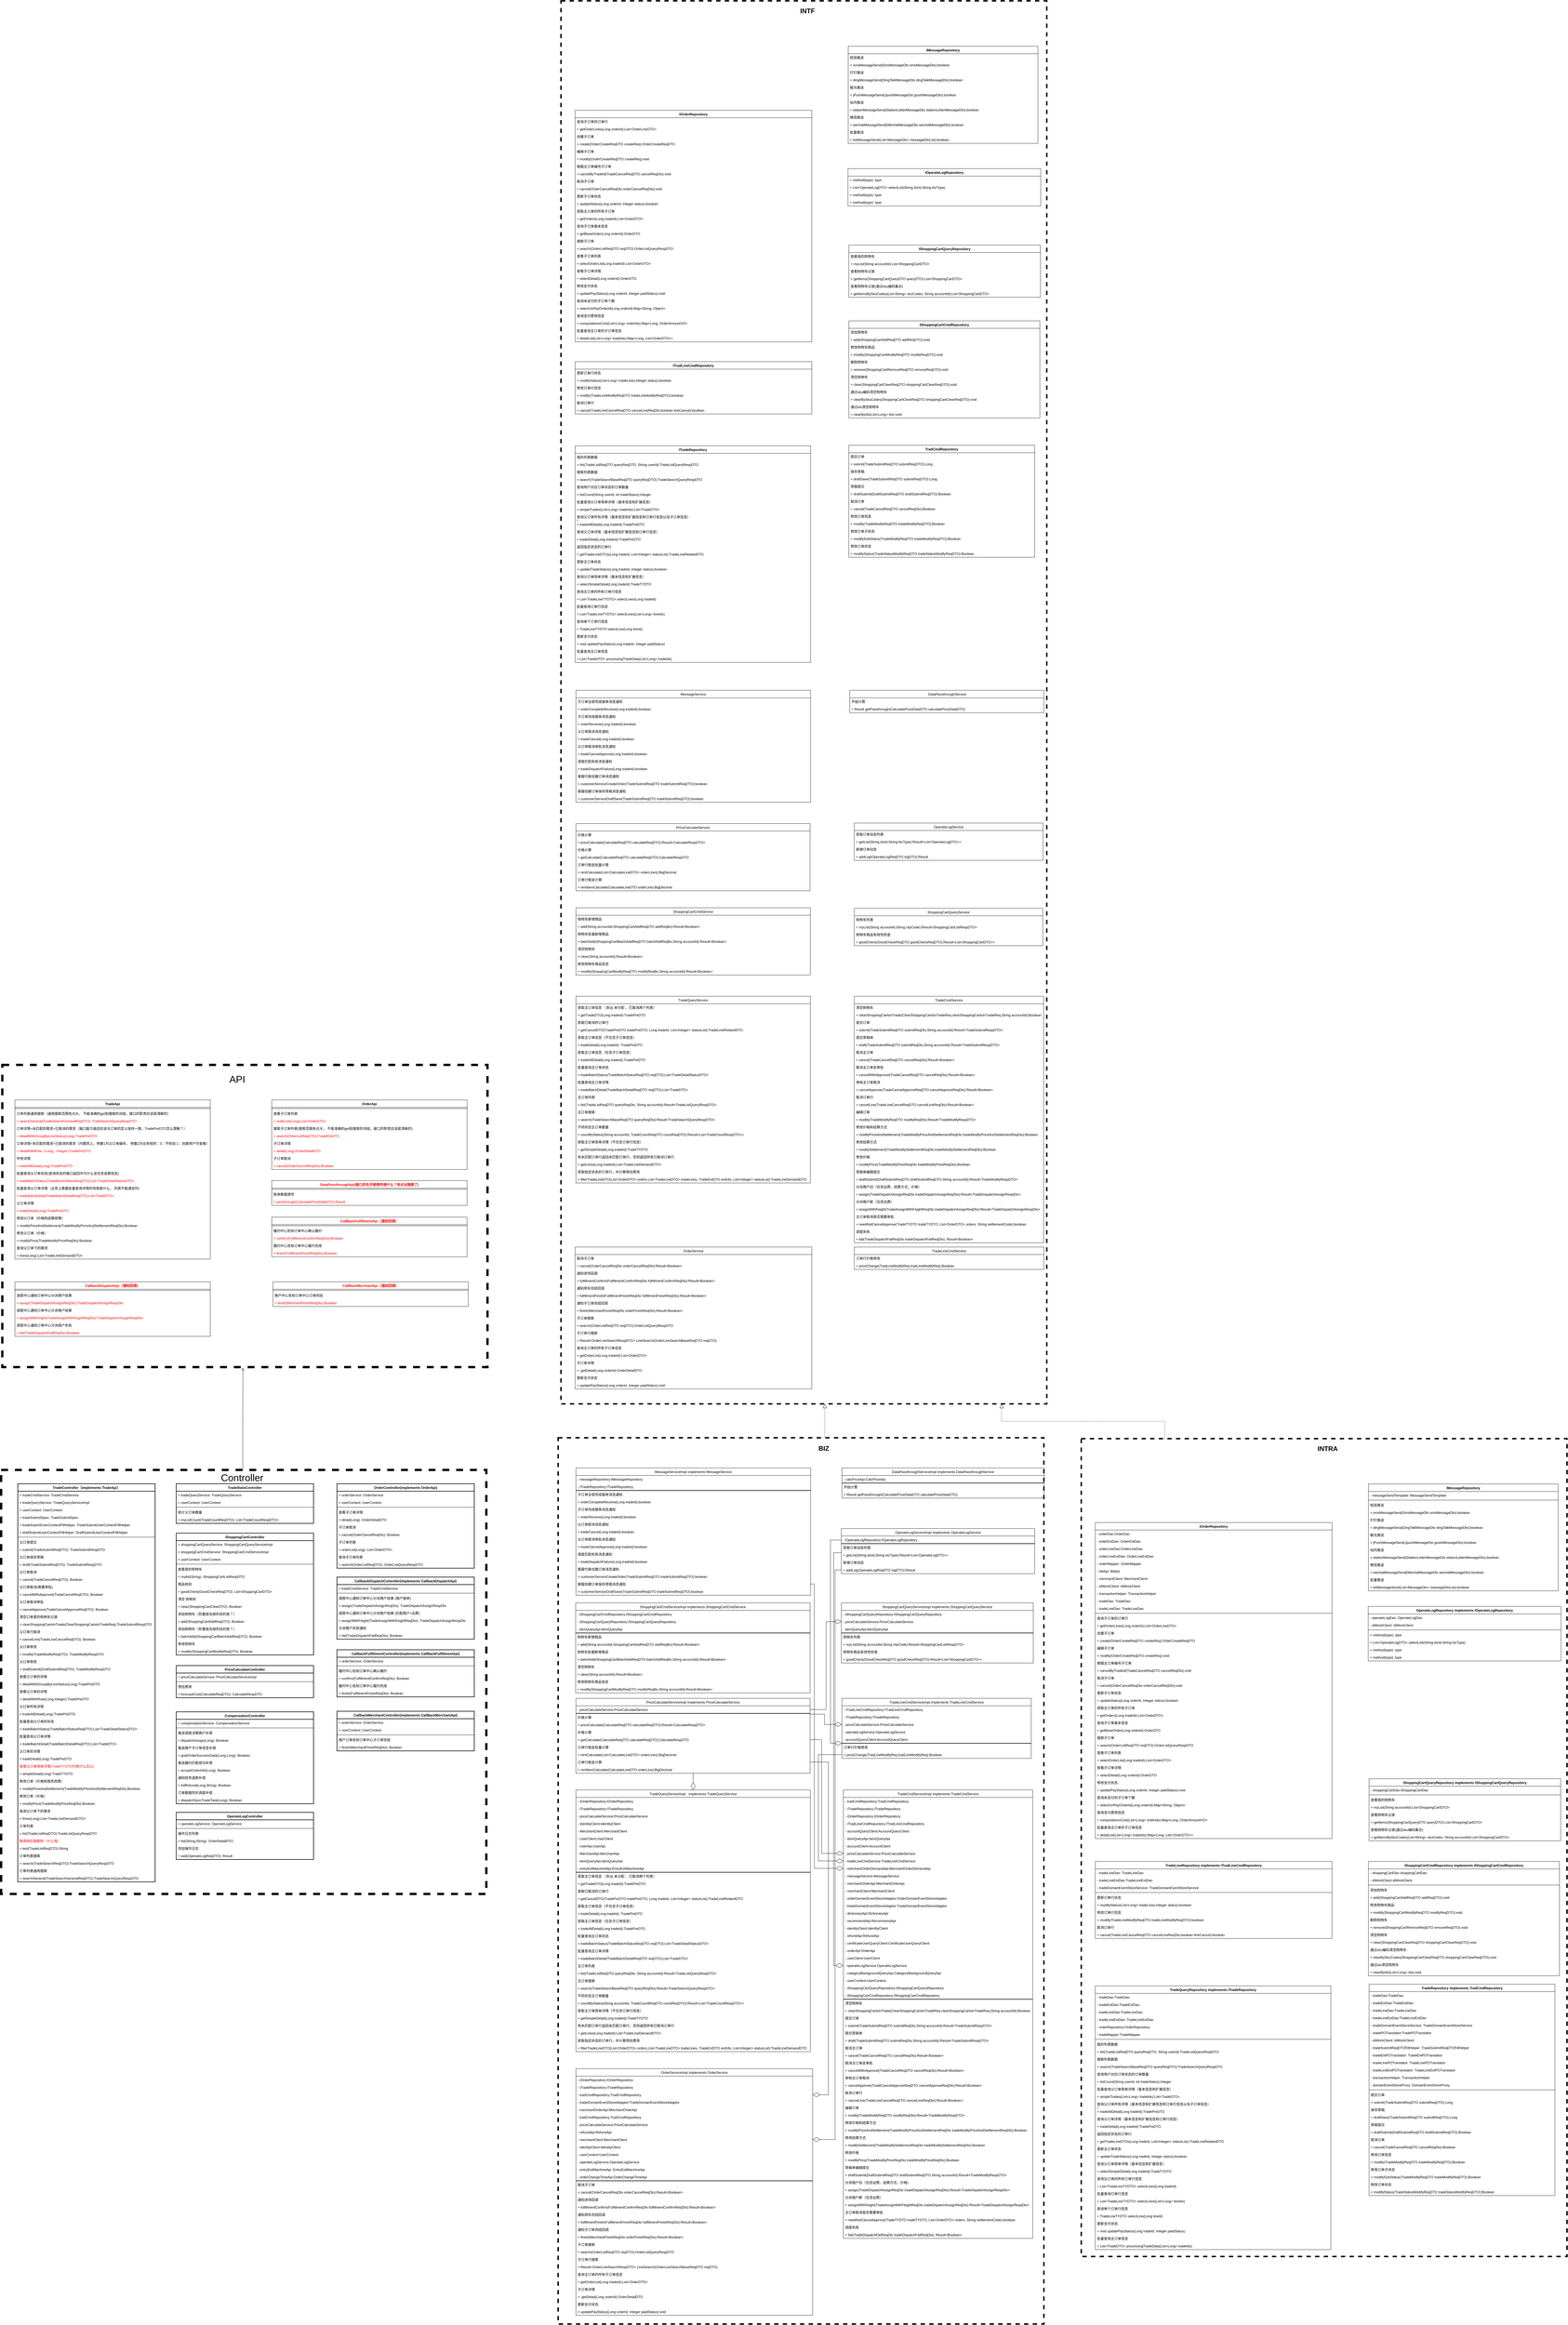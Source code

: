 <mxfile version="17.4.0" type="github">
  <diagram id="KDbqyWz5aOWDZNejwCfo" name="类图">
    <mxGraphModel dx="2062" dy="5751" grid="1" gridSize="10" guides="1" tooltips="1" connect="1" arrows="1" fold="1" page="1" pageScale="1" pageWidth="827" pageHeight="1169" math="0" shadow="0">
      <root>
        <mxCell id="0" />
        <mxCell id="1" parent="0" />
        <mxCell id="yiMzBXgpizN3PwSaVx8E-1" value="" style="rounded=0;whiteSpace=wrap;html=1;fontColor=#FF0000;dashed=1;strokeWidth=8;" vertex="1" parent="1">
          <mxGeometry x="16" y="1490" width="1689" height="1476" as="geometry" />
        </mxCell>
        <mxCell id="yiMzBXgpizN3PwSaVx8E-2" value="" style="rounded=0;whiteSpace=wrap;html=1;fontColor=#FF0000;dashed=1;strokeWidth=8;" vertex="1" parent="1">
          <mxGeometry x="20" y="80" width="1689" height="1052" as="geometry" />
        </mxCell>
        <mxCell id="yiMzBXgpizN3PwSaVx8E-3" value="TradeApi" style="swimlane;fontStyle=1;align=center;verticalAlign=top;childLayout=stackLayout;horizontal=1;startSize=26;horizontalStack=0;resizeParent=1;resizeParentMax=0;resizeLast=0;collapsible=1;marginBottom=0;" vertex="1" parent="1">
          <mxGeometry x="64" y="202" width="680" height="554" as="geometry">
            <mxRectangle x="254" y="68" width="78" height="26" as="alternateBounds" />
          </mxGeometry>
        </mxCell>
        <mxCell id="yiMzBXgpizN3PwSaVx8E-4" value="" style="line;strokeWidth=1;fillColor=none;align=left;verticalAlign=middle;spacingTop=-1;spacingLeft=3;spacingRight=3;rotatable=0;labelPosition=right;points=[];portConstraint=eastwest;" vertex="1" parent="yiMzBXgpizN3PwSaVx8E-3">
          <mxGeometry y="26" width="680" height="8" as="geometry" />
        </mxCell>
        <mxCell id="yiMzBXgpizN3PwSaVx8E-5" value="订单列表通用搜索（通用搜索范围有点大， 不能准确的get到搜索的词组，接口的职责应该是清晰的）" style="text;strokeColor=none;fillColor=none;align=left;verticalAlign=top;spacingLeft=4;spacingRight=4;overflow=hidden;rotatable=0;points=[[0,0.5],[1,0.5]];portConstraint=eastwest;" vertex="1" parent="yiMzBXgpizN3PwSaVx8E-3">
          <mxGeometry y="34" width="680" height="26" as="geometry" />
        </mxCell>
        <mxCell id="yiMzBXgpizN3PwSaVx8E-6" value="+ searchGeneral(TradeSearchGeneralReqDTO): TradeSearchQueryRespDTO" style="text;strokeColor=none;fillColor=none;align=left;verticalAlign=top;spacingLeft=4;spacingRight=4;overflow=hidden;rotatable=0;points=[[0,0.5],[1,0.5]];portConstraint=eastwest;fontColor=#FF0000;" vertex="1" parent="yiMzBXgpizN3PwSaVx8E-3">
          <mxGeometry y="60" width="680" height="26" as="geometry" />
        </mxCell>
        <mxCell id="yiMzBXgpizN3PwSaVx8E-7" value="订单详情+未匹配的需求+已取消的需求（接口能力描述应该与订单的定义保持一致，TradePreDTO怎么理解？）" style="text;strokeColor=none;fillColor=none;align=left;verticalAlign=top;spacingLeft=4;spacingRight=4;overflow=hidden;rotatable=0;points=[[0,0.5],[1,0.5]];portConstraint=eastwest;" vertex="1" parent="yiMzBXgpizN3PwSaVx8E-3">
          <mxGeometry y="86" width="680" height="26" as="geometry" />
        </mxCell>
        <mxCell id="yiMzBXgpizN3PwSaVx8E-8" value="+ detailWithGroupByLineStatus(Long):TradePreDTO" style="text;strokeColor=none;fillColor=none;align=left;verticalAlign=top;spacingLeft=4;spacingRight=4;overflow=hidden;rotatable=0;points=[[0,0.5],[1,0.5]];portConstraint=eastwest;fontColor=#FF0000;" vertex="1" parent="yiMzBXgpizN3PwSaVx8E-3">
          <mxGeometry y="112" width="680" height="26" as="geometry" />
        </mxCell>
        <mxCell id="yiMzBXgpizN3PwSaVx8E-9" value="订单详情+未匹配的需求+已取消的需求（问题同上，参数1为父订单编号， 参数2为业务规则：0：不检验 1：创建用户可查看）" style="text;strokeColor=none;fillColor=none;align=left;verticalAlign=top;spacingLeft=4;spacingRight=4;overflow=hidden;rotatable=0;points=[[0,0.5],[1,0.5]];portConstraint=eastwest;" vertex="1" parent="yiMzBXgpizN3PwSaVx8E-3">
          <mxGeometry y="138" width="680" height="26" as="geometry" />
        </mxCell>
        <mxCell id="yiMzBXgpizN3PwSaVx8E-10" value="+ detailWithRule（Long，Integer):TradePreDTO" style="text;strokeColor=none;fillColor=none;align=left;verticalAlign=top;spacingLeft=4;spacingRight=4;overflow=hidden;rotatable=0;points=[[0,0.5],[1,0.5]];portConstraint=eastwest;fontColor=#FF0000;" vertex="1" parent="yiMzBXgpizN3PwSaVx8E-3">
          <mxGeometry y="164" width="680" height="26" as="geometry" />
        </mxCell>
        <mxCell id="yiMzBXgpizN3PwSaVx8E-11" value="所有详情" style="text;strokeColor=none;fillColor=none;align=left;verticalAlign=top;spacingLeft=4;spacingRight=4;overflow=hidden;rotatable=0;points=[[0,0.5],[1,0.5]];portConstraint=eastwest;" vertex="1" parent="yiMzBXgpizN3PwSaVx8E-3">
          <mxGeometry y="190" width="680" height="26" as="geometry" />
        </mxCell>
        <mxCell id="yiMzBXgpizN3PwSaVx8E-12" value="+ tradeAllDetail(Long):TradePreDTO" style="text;strokeColor=none;fillColor=none;align=left;verticalAlign=top;spacingLeft=4;spacingRight=4;overflow=hidden;rotatable=0;points=[[0,0.5],[1,0.5]];portConstraint=eastwest;fontColor=#FF0000;" vertex="1" parent="yiMzBXgpizN3PwSaVx8E-3">
          <mxGeometry y="216" width="680" height="26" as="geometry" />
        </mxCell>
        <mxCell id="yiMzBXgpizN3PwSaVx8E-13" value="批量查询父订单状态(查询状态的接口返回中为什么会包含金额信息)" style="text;strokeColor=none;fillColor=none;align=left;verticalAlign=top;spacingLeft=4;spacingRight=4;overflow=hidden;rotatable=0;points=[[0,0.5],[1,0.5]];portConstraint=eastwest;" vertex="1" parent="yiMzBXgpizN3PwSaVx8E-3">
          <mxGeometry y="242" width="680" height="26" as="geometry" />
        </mxCell>
        <mxCell id="yiMzBXgpizN3PwSaVx8E-14" value="+ tradeBatchStatus(TradeBatchStatusReqDTO):List&lt;TradeDetailStatusDTO&gt;" style="text;strokeColor=none;fillColor=none;align=left;verticalAlign=top;spacingLeft=4;spacingRight=4;overflow=hidden;rotatable=0;points=[[0,0.5],[1,0.5]];portConstraint=eastwest;fontColor=#FF0000;" vertex="1" parent="yiMzBXgpizN3PwSaVx8E-3">
          <mxGeometry y="268" width="680" height="26" as="geometry" />
        </mxCell>
        <mxCell id="yiMzBXgpizN3PwSaVx8E-15" value="批量查询父订单详情（业务上需要批量查询详情的场景是什么， 列表不能满足吗）" style="text;strokeColor=none;fillColor=none;align=left;verticalAlign=top;spacingLeft=4;spacingRight=4;overflow=hidden;rotatable=0;points=[[0,0.5],[1,0.5]];portConstraint=eastwest;" vertex="1" parent="yiMzBXgpizN3PwSaVx8E-3">
          <mxGeometry y="294" width="680" height="26" as="geometry" />
        </mxCell>
        <mxCell id="yiMzBXgpizN3PwSaVx8E-16" value="+ tradeBatchDetail(TradeBatchDetailReqDTO):List&lt;TradeDTO&gt;" style="text;strokeColor=none;fillColor=none;align=left;verticalAlign=top;spacingLeft=4;spacingRight=4;overflow=hidden;rotatable=0;points=[[0,0.5],[1,0.5]];portConstraint=eastwest;fontColor=#FF0000;" vertex="1" parent="yiMzBXgpizN3PwSaVx8E-3">
          <mxGeometry y="320" width="680" height="26" as="geometry" />
        </mxCell>
        <mxCell id="yiMzBXgpizN3PwSaVx8E-17" value="父订单详情" style="text;strokeColor=none;fillColor=none;align=left;verticalAlign=top;spacingLeft=4;spacingRight=4;overflow=hidden;rotatable=0;points=[[0,0.5],[1,0.5]];portConstraint=eastwest;" vertex="1" parent="yiMzBXgpizN3PwSaVx8E-3">
          <mxGeometry y="346" width="680" height="26" as="geometry" />
        </mxCell>
        <mxCell id="yiMzBXgpizN3PwSaVx8E-18" value="+ tradeDetail(Long):TradePreDTO" style="text;strokeColor=none;fillColor=none;align=left;verticalAlign=top;spacingLeft=4;spacingRight=4;overflow=hidden;rotatable=0;points=[[0,0.5],[1,0.5]];portConstraint=eastwest;fontColor=#FF0000;" vertex="1" parent="yiMzBXgpizN3PwSaVx8E-3">
          <mxGeometry y="372" width="680" height="26" as="geometry" />
        </mxCell>
        <mxCell id="yiMzBXgpizN3PwSaVx8E-19" value="修改父订单（价格和结算政策）" style="text;strokeColor=none;fillColor=none;align=left;verticalAlign=top;spacingLeft=4;spacingRight=4;overflow=hidden;rotatable=0;points=[[0,0.5],[1,0.5]];portConstraint=eastwest;" vertex="1" parent="yiMzBXgpizN3PwSaVx8E-3">
          <mxGeometry y="398" width="680" height="26" as="geometry" />
        </mxCell>
        <mxCell id="yiMzBXgpizN3PwSaVx8E-20" value="+ modifyPriceAndSettlement(TradeModifyPriceAndSettlementReqDto):Boolean" style="text;strokeColor=none;fillColor=none;align=left;verticalAlign=top;spacingLeft=4;spacingRight=4;overflow=hidden;rotatable=0;points=[[0,0.5],[1,0.5]];portConstraint=eastwest;" vertex="1" parent="yiMzBXgpizN3PwSaVx8E-3">
          <mxGeometry y="424" width="680" height="26" as="geometry" />
        </mxCell>
        <mxCell id="yiMzBXgpizN3PwSaVx8E-21" value="修改父订单（价格）" style="text;strokeColor=none;fillColor=none;align=left;verticalAlign=top;spacingLeft=4;spacingRight=4;overflow=hidden;rotatable=0;points=[[0,0.5],[1,0.5]];portConstraint=eastwest;" vertex="1" parent="yiMzBXgpizN3PwSaVx8E-3">
          <mxGeometry y="450" width="680" height="26" as="geometry" />
        </mxCell>
        <mxCell id="yiMzBXgpizN3PwSaVx8E-22" value="+ modifyPrice(TradeModifyPriceReqDto):Boolean" style="text;strokeColor=none;fillColor=none;align=left;verticalAlign=top;spacingLeft=4;spacingRight=4;overflow=hidden;rotatable=0;points=[[0,0.5],[1,0.5]];portConstraint=eastwest;" vertex="1" parent="yiMzBXgpizN3PwSaVx8E-3">
          <mxGeometry y="476" width="680" height="26" as="geometry" />
        </mxCell>
        <mxCell id="yiMzBXgpizN3PwSaVx8E-23" value="查询父订单下的需求" style="text;strokeColor=none;fillColor=none;align=left;verticalAlign=top;spacingLeft=4;spacingRight=4;overflow=hidden;rotatable=0;points=[[0,0.5],[1,0.5]];portConstraint=eastwest;" vertex="1" parent="yiMzBXgpizN3PwSaVx8E-3">
          <mxGeometry y="502" width="680" height="26" as="geometry" />
        </mxCell>
        <mxCell id="yiMzBXgpizN3PwSaVx8E-24" value="+ lines(Long):List&lt;TradeLineDemandDTO&gt;" style="text;strokeColor=none;fillColor=none;align=left;verticalAlign=top;spacingLeft=4;spacingRight=4;overflow=hidden;rotatable=0;points=[[0,0.5],[1,0.5]];portConstraint=eastwest;" vertex="1" parent="yiMzBXgpizN3PwSaVx8E-3">
          <mxGeometry y="528" width="680" height="26" as="geometry" />
        </mxCell>
        <mxCell id="yiMzBXgpizN3PwSaVx8E-25" value="OrderApi" style="swimlane;fontStyle=1;align=center;verticalAlign=top;childLayout=stackLayout;horizontal=1;startSize=26;horizontalStack=0;resizeParent=1;resizeParentMax=0;resizeLast=0;collapsible=1;marginBottom=0;" vertex="1" parent="1">
          <mxGeometry x="958" y="202" width="680" height="242" as="geometry">
            <mxRectangle x="254" y="68" width="78" height="26" as="alternateBounds" />
          </mxGeometry>
        </mxCell>
        <mxCell id="yiMzBXgpizN3PwSaVx8E-26" value="" style="line;strokeWidth=1;fillColor=none;align=left;verticalAlign=middle;spacingTop=-1;spacingLeft=3;spacingRight=3;rotatable=0;labelPosition=right;points=[];portConstraint=eastwest;" vertex="1" parent="yiMzBXgpizN3PwSaVx8E-25">
          <mxGeometry y="26" width="680" height="8" as="geometry" />
        </mxCell>
        <mxCell id="yiMzBXgpizN3PwSaVx8E-27" value="查看子订单列表" style="text;strokeColor=none;fillColor=none;align=left;verticalAlign=top;spacingLeft=4;spacingRight=4;overflow=hidden;rotatable=0;points=[[0,0.5],[1,0.5]];portConstraint=eastwest;" vertex="1" parent="yiMzBXgpizN3PwSaVx8E-25">
          <mxGeometry y="34" width="680" height="26" as="geometry" />
        </mxCell>
        <mxCell id="yiMzBXgpizN3PwSaVx8E-28" value="+ orderList(Long):List&lt;OrderDTO&gt;" style="text;strokeColor=none;fillColor=none;align=left;verticalAlign=top;spacingLeft=4;spacingRight=4;overflow=hidden;rotatable=0;points=[[0,0.5],[1,0.5]];portConstraint=eastwest;fontColor=#FF0000;" vertex="1" parent="yiMzBXgpizN3PwSaVx8E-25">
          <mxGeometry y="60" width="680" height="26" as="geometry" />
        </mxCell>
        <mxCell id="yiMzBXgpizN3PwSaVx8E-29" value="搜索子订单列表(搜索范围有点大， 不能准确的get到搜索的词组，接口的职责应该是清晰的)" style="text;strokeColor=none;fillColor=none;align=left;verticalAlign=top;spacingLeft=4;spacingRight=4;overflow=hidden;rotatable=0;points=[[0,0.5],[1,0.5]];portConstraint=eastwest;" vertex="1" parent="yiMzBXgpizN3PwSaVx8E-25">
          <mxGeometry y="86" width="680" height="26" as="geometry" />
        </mxCell>
        <mxCell id="yiMzBXgpizN3PwSaVx8E-30" value="+ search(OrderListReqDTO):TradePreDTO" style="text;strokeColor=none;fillColor=none;align=left;verticalAlign=top;spacingLeft=4;spacingRight=4;overflow=hidden;rotatable=0;points=[[0,0.5],[1,0.5]];portConstraint=eastwest;fontColor=#FF0000;" vertex="1" parent="yiMzBXgpizN3PwSaVx8E-25">
          <mxGeometry y="112" width="680" height="26" as="geometry" />
        </mxCell>
        <mxCell id="yiMzBXgpizN3PwSaVx8E-31" value="子订单详情" style="text;strokeColor=none;fillColor=none;align=left;verticalAlign=top;spacingLeft=4;spacingRight=4;overflow=hidden;rotatable=0;points=[[0,0.5],[1,0.5]];portConstraint=eastwest;" vertex="1" parent="yiMzBXgpizN3PwSaVx8E-25">
          <mxGeometry y="138" width="680" height="26" as="geometry" />
        </mxCell>
        <mxCell id="yiMzBXgpizN3PwSaVx8E-32" value="+ detail(Long):OrderDetailDTO" style="text;strokeColor=none;fillColor=none;align=left;verticalAlign=top;spacingLeft=4;spacingRight=4;overflow=hidden;rotatable=0;points=[[0,0.5],[1,0.5]];portConstraint=eastwest;fontColor=#FF0000;" vertex="1" parent="yiMzBXgpizN3PwSaVx8E-25">
          <mxGeometry y="164" width="680" height="26" as="geometry" />
        </mxCell>
        <mxCell id="yiMzBXgpizN3PwSaVx8E-33" value="子订单取消" style="text;strokeColor=none;fillColor=none;align=left;verticalAlign=top;spacingLeft=4;spacingRight=4;overflow=hidden;rotatable=0;points=[[0,0.5],[1,0.5]];portConstraint=eastwest;" vertex="1" parent="yiMzBXgpizN3PwSaVx8E-25">
          <mxGeometry y="190" width="680" height="26" as="geometry" />
        </mxCell>
        <mxCell id="yiMzBXgpizN3PwSaVx8E-34" value="+ cancel(OrderCancelReqDto):Boolean" style="text;strokeColor=none;fillColor=none;align=left;verticalAlign=top;spacingLeft=4;spacingRight=4;overflow=hidden;rotatable=0;points=[[0,0.5],[1,0.5]];portConstraint=eastwest;fontColor=#FF0000;" vertex="1" parent="yiMzBXgpizN3PwSaVx8E-25">
          <mxGeometry y="216" width="680" height="26" as="geometry" />
        </mxCell>
        <mxCell id="yiMzBXgpizN3PwSaVx8E-35" value="DataPassthroughApi(接口的名字是想传递什么？有点太随意了)" style="swimlane;fontStyle=1;align=center;verticalAlign=top;childLayout=stackLayout;horizontal=1;startSize=26;horizontalStack=0;resizeParent=1;resizeParentMax=0;resizeLast=0;collapsible=1;marginBottom=0;fontColor=#FF0000;" vertex="1" parent="1">
          <mxGeometry x="958" y="483" width="680" height="86" as="geometry">
            <mxRectangle x="254" y="68" width="78" height="26" as="alternateBounds" />
          </mxGeometry>
        </mxCell>
        <mxCell id="yiMzBXgpizN3PwSaVx8E-36" value="" style="line;strokeWidth=1;fillColor=none;align=left;verticalAlign=middle;spacingTop=-1;spacingLeft=3;spacingRight=3;rotatable=0;labelPosition=right;points=[];portConstraint=eastwest;" vertex="1" parent="yiMzBXgpizN3PwSaVx8E-35">
          <mxGeometry y="26" width="680" height="8" as="geometry" />
        </mxCell>
        <mxCell id="yiMzBXgpizN3PwSaVx8E-37" value="账单数据透传" style="text;strokeColor=none;fillColor=none;align=left;verticalAlign=top;spacingLeft=4;spacingRight=4;overflow=hidden;rotatable=0;points=[[0,0.5],[1,0.5]];portConstraint=eastwest;" vertex="1" parent="yiMzBXgpizN3PwSaVx8E-35">
          <mxGeometry y="34" width="680" height="26" as="geometry" />
        </mxCell>
        <mxCell id="yiMzBXgpizN3PwSaVx8E-38" value="+ passthrough(CalculatePriceDataDTO):Result" style="text;strokeColor=none;fillColor=none;align=left;verticalAlign=top;spacingLeft=4;spacingRight=4;overflow=hidden;rotatable=0;points=[[0,0.5],[1,0.5]];portConstraint=eastwest;fontColor=#FF0000;" vertex="1" parent="yiMzBXgpizN3PwSaVx8E-35">
          <mxGeometry y="60" width="680" height="26" as="geometry" />
        </mxCell>
        <mxCell id="yiMzBXgpizN3PwSaVx8E-39" value="CallbackDispatchApi（通知回调）" style="swimlane;fontStyle=1;align=center;verticalAlign=top;childLayout=stackLayout;horizontal=1;startSize=26;horizontalStack=0;resizeParent=1;resizeParentMax=0;resizeLast=0;collapsible=1;marginBottom=0;fontColor=#FF0000;" vertex="1" parent="1">
          <mxGeometry x="64" y="835" width="680" height="190" as="geometry">
            <mxRectangle x="254" y="68" width="78" height="26" as="alternateBounds" />
          </mxGeometry>
        </mxCell>
        <mxCell id="yiMzBXgpizN3PwSaVx8E-40" value="" style="line;strokeWidth=1;fillColor=none;align=left;verticalAlign=middle;spacingTop=-1;spacingLeft=3;spacingRight=3;rotatable=0;labelPosition=right;points=[];portConstraint=eastwest;" vertex="1" parent="yiMzBXgpizN3PwSaVx8E-39">
          <mxGeometry y="26" width="680" height="8" as="geometry" />
        </mxCell>
        <mxCell id="yiMzBXgpizN3PwSaVx8E-41" value="调度中心通知订单中心分派商户结果" style="text;strokeColor=none;fillColor=none;align=left;verticalAlign=top;spacingLeft=4;spacingRight=4;overflow=hidden;rotatable=0;points=[[0,0.5],[1,0.5]];portConstraint=eastwest;" vertex="1" parent="yiMzBXgpizN3PwSaVx8E-39">
          <mxGeometry y="34" width="680" height="26" as="geometry" />
        </mxCell>
        <mxCell id="yiMzBXgpizN3PwSaVx8E-42" value="+ assign(TradeDispatchAssignReqDto):TradeDispatchAssignRespDto" style="text;strokeColor=none;fillColor=none;align=left;verticalAlign=top;spacingLeft=4;spacingRight=4;overflow=hidden;rotatable=0;points=[[0,0.5],[1,0.5]];portConstraint=eastwest;fontColor=#FF0000;" vertex="1" parent="yiMzBXgpizN3PwSaVx8E-39">
          <mxGeometry y="60" width="680" height="26" as="geometry" />
        </mxCell>
        <mxCell id="yiMzBXgpizN3PwSaVx8E-43" value="调度中心通知订单中心分派商户结果" style="text;strokeColor=none;fillColor=none;align=left;verticalAlign=top;spacingLeft=4;spacingRight=4;overflow=hidden;rotatable=0;points=[[0,0.5],[1,0.5]];portConstraint=eastwest;" vertex="1" parent="yiMzBXgpizN3PwSaVx8E-39">
          <mxGeometry y="86" width="680" height="26" as="geometry" />
        </mxCell>
        <mxCell id="yiMzBXgpizN3PwSaVx8E-44" value="+ assignWithFeight(TradeAssignWithFeightReqDto):TradeDispatchAssignRespDto" style="text;strokeColor=none;fillColor=none;align=left;verticalAlign=top;spacingLeft=4;spacingRight=4;overflow=hidden;rotatable=0;points=[[0,0.5],[1,0.5]];portConstraint=eastwest;fontColor=#FF0000;" vertex="1" parent="yiMzBXgpizN3PwSaVx8E-39">
          <mxGeometry y="112" width="680" height="26" as="geometry" />
        </mxCell>
        <mxCell id="yiMzBXgpizN3PwSaVx8E-45" value="调度中心通知订单中心分派商户失败" style="text;strokeColor=none;fillColor=none;align=left;verticalAlign=top;spacingLeft=4;spacingRight=4;overflow=hidden;rotatable=0;points=[[0,0.5],[1,0.5]];portConstraint=eastwest;" vertex="1" parent="yiMzBXgpizN3PwSaVx8E-39">
          <mxGeometry y="138" width="680" height="26" as="geometry" />
        </mxCell>
        <mxCell id="yiMzBXgpizN3PwSaVx8E-46" value="+ fail(TradeDispatchFailReqDto):Boolean" style="text;strokeColor=none;fillColor=none;align=left;verticalAlign=top;spacingLeft=4;spacingRight=4;overflow=hidden;rotatable=0;points=[[0,0.5],[1,0.5]];portConstraint=eastwest;fontColor=#FF0000;" vertex="1" parent="yiMzBXgpizN3PwSaVx8E-39">
          <mxGeometry y="164" width="680" height="26" as="geometry" />
        </mxCell>
        <mxCell id="yiMzBXgpizN3PwSaVx8E-47" value="API" style="text;html=1;strokeColor=none;fillColor=none;align=center;verticalAlign=middle;whiteSpace=wrap;rounded=0;dashed=1;fontColor=#000000;strokeWidth=6;fontSize=34;" vertex="1" parent="1">
          <mxGeometry x="808" y="115" width="60" height="30" as="geometry" />
        </mxCell>
        <mxCell id="yiMzBXgpizN3PwSaVx8E-48" value="CallBackFulfillmentApi（通知回调）" style="swimlane;fontStyle=1;align=center;verticalAlign=top;childLayout=stackLayout;horizontal=1;startSize=26;horizontalStack=0;resizeParent=1;resizeParentMax=0;resizeLast=0;collapsible=1;marginBottom=0;fontColor=#FF0000;" vertex="1" parent="1">
          <mxGeometry x="958" y="610" width="680" height="138" as="geometry">
            <mxRectangle x="254" y="68" width="78" height="26" as="alternateBounds" />
          </mxGeometry>
        </mxCell>
        <mxCell id="yiMzBXgpizN3PwSaVx8E-49" value="" style="line;strokeWidth=1;fillColor=none;align=left;verticalAlign=middle;spacingTop=-1;spacingLeft=3;spacingRight=3;rotatable=0;labelPosition=right;points=[];portConstraint=eastwest;" vertex="1" parent="yiMzBXgpizN3PwSaVx8E-48">
          <mxGeometry y="26" width="680" height="8" as="geometry" />
        </mxCell>
        <mxCell id="yiMzBXgpizN3PwSaVx8E-50" value="履约中心告知订单中心确认履约" style="text;strokeColor=none;fillColor=none;align=left;verticalAlign=top;spacingLeft=4;spacingRight=4;overflow=hidden;rotatable=0;points=[[0,0.5],[1,0.5]];portConstraint=eastwest;" vertex="1" parent="yiMzBXgpizN3PwSaVx8E-48">
          <mxGeometry y="34" width="680" height="26" as="geometry" />
        </mxCell>
        <mxCell id="yiMzBXgpizN3PwSaVx8E-51" value="+ confirm(FulfillmentConfirmReqDto):Boolean" style="text;strokeColor=none;fillColor=none;align=left;verticalAlign=top;spacingLeft=4;spacingRight=4;overflow=hidden;rotatable=0;points=[[0,0.5],[1,0.5]];portConstraint=eastwest;fontColor=#FF0000;" vertex="1" parent="yiMzBXgpizN3PwSaVx8E-48">
          <mxGeometry y="60" width="680" height="26" as="geometry" />
        </mxCell>
        <mxCell id="yiMzBXgpizN3PwSaVx8E-52" value="履约中心告知订单中心履约完成" style="text;strokeColor=none;fillColor=none;align=left;verticalAlign=top;spacingLeft=4;spacingRight=4;overflow=hidden;rotatable=0;points=[[0,0.5],[1,0.5]];portConstraint=eastwest;" vertex="1" parent="yiMzBXgpizN3PwSaVx8E-48">
          <mxGeometry y="86" width="680" height="26" as="geometry" />
        </mxCell>
        <mxCell id="yiMzBXgpizN3PwSaVx8E-53" value="+ finish(FulfillmentFinishReqDto):Boolean" style="text;strokeColor=none;fillColor=none;align=left;verticalAlign=top;spacingLeft=4;spacingRight=4;overflow=hidden;rotatable=0;points=[[0,0.5],[1,0.5]];portConstraint=eastwest;fontColor=#FF0000;" vertex="1" parent="yiMzBXgpizN3PwSaVx8E-48">
          <mxGeometry y="112" width="680" height="26" as="geometry" />
        </mxCell>
        <mxCell id="yiMzBXgpizN3PwSaVx8E-54" value="CallBackMerchantApi（通知回调）" style="swimlane;fontStyle=1;align=center;verticalAlign=top;childLayout=stackLayout;horizontal=1;startSize=26;horizontalStack=0;resizeParent=1;resizeParentMax=0;resizeLast=0;collapsible=1;marginBottom=0;fontColor=#FF0000;" vertex="1" parent="1">
          <mxGeometry x="962" y="835" width="680" height="86" as="geometry">
            <mxRectangle x="254" y="68" width="78" height="26" as="alternateBounds" />
          </mxGeometry>
        </mxCell>
        <mxCell id="yiMzBXgpizN3PwSaVx8E-55" value="" style="line;strokeWidth=1;fillColor=none;align=left;verticalAlign=middle;spacingTop=-1;spacingLeft=3;spacingRight=3;rotatable=0;labelPosition=right;points=[];portConstraint=eastwest;" vertex="1" parent="yiMzBXgpizN3PwSaVx8E-54">
          <mxGeometry y="26" width="680" height="8" as="geometry" />
        </mxCell>
        <mxCell id="yiMzBXgpizN3PwSaVx8E-56" value="商户中心告知订单中心订单完结" style="text;strokeColor=none;fillColor=none;align=left;verticalAlign=top;spacingLeft=4;spacingRight=4;overflow=hidden;rotatable=0;points=[[0,0.5],[1,0.5]];portConstraint=eastwest;" vertex="1" parent="yiMzBXgpizN3PwSaVx8E-54">
          <mxGeometry y="34" width="680" height="26" as="geometry" />
        </mxCell>
        <mxCell id="yiMzBXgpizN3PwSaVx8E-57" value="+ finish(MerchantFinishReqDto):Boolean" style="text;strokeColor=none;fillColor=none;align=left;verticalAlign=top;spacingLeft=4;spacingRight=4;overflow=hidden;rotatable=0;points=[[0,0.5],[1,0.5]];portConstraint=eastwest;fontColor=#FF0000;" vertex="1" parent="yiMzBXgpizN3PwSaVx8E-54">
          <mxGeometry y="60" width="680" height="26" as="geometry" />
        </mxCell>
        <mxCell id="yiMzBXgpizN3PwSaVx8E-58" style="edgeStyle=orthogonalEdgeStyle;rounded=0;orthogonalLoop=1;jettySize=auto;html=1;exitX=0.498;exitY=0.001;exitDx=0;exitDy=0;entryX=0.496;entryY=1.002;entryDx=0;entryDy=0;entryPerimeter=0;fontSize=24;endArrow=block;endFill=0;exitPerimeter=0;strokeWidth=1;fillColor=#6a00ff;strokeColor=#000000;" edge="1" parent="1" source="yiMzBXgpizN3PwSaVx8E-1" target="yiMzBXgpizN3PwSaVx8E-2">
          <mxGeometry relative="1" as="geometry" />
        </mxCell>
        <mxCell id="yiMzBXgpizN3PwSaVx8E-59" value="TradeController（implements TradeApi）" style="swimlane;fontStyle=1;align=center;verticalAlign=top;childLayout=stackLayout;horizontal=1;startSize=26;horizontalStack=0;resizeParent=1;resizeParentMax=0;resizeLast=0;collapsible=1;marginBottom=0;fontSize=12;strokeColor=default;strokeWidth=2;fillColor=default;gradientColor=none;" vertex="1" parent="1">
          <mxGeometry x="74" y="1538" width="478" height="1386" as="geometry" />
        </mxCell>
        <mxCell id="yiMzBXgpizN3PwSaVx8E-60" value="+ tradeCmdService: TradeCmdService" style="text;strokeColor=none;fillColor=none;align=left;verticalAlign=top;spacingLeft=4;spacingRight=4;overflow=hidden;rotatable=0;points=[[0,0.5],[1,0.5]];portConstraint=eastwest;fontSize=12;" vertex="1" parent="yiMzBXgpizN3PwSaVx8E-59">
          <mxGeometry y="26" width="478" height="26" as="geometry" />
        </mxCell>
        <mxCell id="yiMzBXgpizN3PwSaVx8E-61" value="+ tradeQueryService: TradeQueryServiceImpl" style="text;strokeColor=none;fillColor=none;align=left;verticalAlign=top;spacingLeft=4;spacingRight=4;overflow=hidden;rotatable=0;points=[[0,0.5],[1,0.5]];portConstraint=eastwest;fontSize=12;" vertex="1" parent="yiMzBXgpizN3PwSaVx8E-59">
          <mxGeometry y="52" width="478" height="26" as="geometry" />
        </mxCell>
        <mxCell id="yiMzBXgpizN3PwSaVx8E-62" value="+ userContext: UserContext" style="text;strokeColor=none;fillColor=none;align=left;verticalAlign=top;spacingLeft=4;spacingRight=4;overflow=hidden;rotatable=0;points=[[0,0.5],[1,0.5]];portConstraint=eastwest;fontSize=12;" vertex="1" parent="yiMzBXgpizN3PwSaVx8E-59">
          <mxGeometry y="78" width="478" height="26" as="geometry" />
        </mxCell>
        <mxCell id="yiMzBXgpizN3PwSaVx8E-63" value="+ tradeSubmitSpec: TradeSubmitSpec" style="text;strokeColor=none;fillColor=none;align=left;verticalAlign=top;spacingLeft=4;spacingRight=4;overflow=hidden;rotatable=0;points=[[0,0.5],[1,0.5]];portConstraint=eastwest;fontSize=12;" vertex="1" parent="yiMzBXgpizN3PwSaVx8E-59">
          <mxGeometry y="104" width="478" height="26" as="geometry" />
        </mxCell>
        <mxCell id="yiMzBXgpizN3PwSaVx8E-64" value="+ tradeSubmitUserContextFillHelper: TradeSubmitUserContextFillHelper" style="text;strokeColor=none;fillColor=none;align=left;verticalAlign=top;spacingLeft=4;spacingRight=4;overflow=hidden;rotatable=0;points=[[0,0.5],[1,0.5]];portConstraint=eastwest;fontSize=12;" vertex="1" parent="yiMzBXgpizN3PwSaVx8E-59">
          <mxGeometry y="130" width="478" height="26" as="geometry" />
        </mxCell>
        <mxCell id="yiMzBXgpizN3PwSaVx8E-65" value="+ draftSubmitUserContextFillHelper: DraftSubmitUserContextFillHelper" style="text;strokeColor=none;fillColor=none;align=left;verticalAlign=top;spacingLeft=4;spacingRight=4;overflow=hidden;rotatable=0;points=[[0,0.5],[1,0.5]];portConstraint=eastwest;fontSize=12;" vertex="1" parent="yiMzBXgpizN3PwSaVx8E-59">
          <mxGeometry y="156" width="478" height="26" as="geometry" />
        </mxCell>
        <mxCell id="yiMzBXgpizN3PwSaVx8E-66" value="" style="line;strokeWidth=1;fillColor=none;align=left;verticalAlign=middle;spacingTop=-1;spacingLeft=3;spacingRight=3;rotatable=0;labelPosition=right;points=[];portConstraint=eastwest;fontSize=24;" vertex="1" parent="yiMzBXgpizN3PwSaVx8E-59">
          <mxGeometry y="182" width="478" height="8" as="geometry" />
        </mxCell>
        <mxCell id="yiMzBXgpizN3PwSaVx8E-67" value="父订单提交" style="text;strokeColor=none;fillColor=none;align=left;verticalAlign=top;spacingLeft=4;spacingRight=4;overflow=hidden;rotatable=0;points=[[0,0.5],[1,0.5]];portConstraint=eastwest;fontSize=12;" vertex="1" parent="yiMzBXgpizN3PwSaVx8E-59">
          <mxGeometry y="190" width="478" height="26" as="geometry" />
        </mxCell>
        <mxCell id="yiMzBXgpizN3PwSaVx8E-68" value="+ submit(TradeSubmitReqDTO): TradeSubmitRespDTO" style="text;strokeColor=none;fillColor=none;align=left;verticalAlign=top;spacingLeft=4;spacingRight=4;overflow=hidden;rotatable=0;points=[[0,0.5],[1,0.5]];portConstraint=eastwest;fontSize=12;" vertex="1" parent="yiMzBXgpizN3PwSaVx8E-59">
          <mxGeometry y="216" width="478" height="26" as="geometry" />
        </mxCell>
        <mxCell id="yiMzBXgpizN3PwSaVx8E-69" value="父订单保存草稿" style="text;strokeColor=none;fillColor=none;align=left;verticalAlign=top;spacingLeft=4;spacingRight=4;overflow=hidden;rotatable=0;points=[[0,0.5],[1,0.5]];portConstraint=eastwest;fontSize=12;" vertex="1" parent="yiMzBXgpizN3PwSaVx8E-59">
          <mxGeometry y="242" width="478" height="26" as="geometry" />
        </mxCell>
        <mxCell id="yiMzBXgpizN3PwSaVx8E-70" value="+ draft(TradeSubmitReqDTO): TradeSubmitRespDTO" style="text;strokeColor=none;fillColor=none;align=left;verticalAlign=top;spacingLeft=4;spacingRight=4;overflow=hidden;rotatable=0;points=[[0,0.5],[1,0.5]];portConstraint=eastwest;fontSize=12;" vertex="1" parent="yiMzBXgpizN3PwSaVx8E-59">
          <mxGeometry y="268" width="478" height="26" as="geometry" />
        </mxCell>
        <mxCell id="yiMzBXgpizN3PwSaVx8E-71" value="父订单取消" style="text;strokeColor=none;fillColor=none;align=left;verticalAlign=top;spacingLeft=4;spacingRight=4;overflow=hidden;rotatable=0;points=[[0,0.5],[1,0.5]];portConstraint=eastwest;fontSize=12;" vertex="1" parent="yiMzBXgpizN3PwSaVx8E-59">
          <mxGeometry y="294" width="478" height="26" as="geometry" />
        </mxCell>
        <mxCell id="yiMzBXgpizN3PwSaVx8E-72" value="+ cancel(TradeCancelReqDTO): Boolean" style="text;strokeColor=none;fillColor=none;align=left;verticalAlign=top;spacingLeft=4;spacingRight=4;overflow=hidden;rotatable=0;points=[[0,0.5],[1,0.5]];portConstraint=eastwest;fontSize=12;" vertex="1" parent="yiMzBXgpizN3PwSaVx8E-59">
          <mxGeometry y="320" width="478" height="26" as="geometry" />
        </mxCell>
        <mxCell id="yiMzBXgpizN3PwSaVx8E-73" value="父订单取消(需要审批)" style="text;strokeColor=none;fillColor=none;align=left;verticalAlign=top;spacingLeft=4;spacingRight=4;overflow=hidden;rotatable=0;points=[[0,0.5],[1,0.5]];portConstraint=eastwest;fontSize=12;" vertex="1" parent="yiMzBXgpizN3PwSaVx8E-59">
          <mxGeometry y="346" width="478" height="26" as="geometry" />
        </mxCell>
        <mxCell id="yiMzBXgpizN3PwSaVx8E-74" value="+ cancelWithApprovel(TradeCancelReqDTO): Boolean" style="text;strokeColor=none;fillColor=none;align=left;verticalAlign=top;spacingLeft=4;spacingRight=4;overflow=hidden;rotatable=0;points=[[0,0.5],[1,0.5]];portConstraint=eastwest;fontSize=12;" vertex="1" parent="yiMzBXgpizN3PwSaVx8E-59">
          <mxGeometry y="372" width="478" height="26" as="geometry" />
        </mxCell>
        <mxCell id="yiMzBXgpizN3PwSaVx8E-75" value="父订单取消审批" style="text;strokeColor=none;fillColor=none;align=left;verticalAlign=top;spacingLeft=4;spacingRight=4;overflow=hidden;rotatable=0;points=[[0,0.5],[1,0.5]];portConstraint=eastwest;fontSize=12;" vertex="1" parent="yiMzBXgpizN3PwSaVx8E-59">
          <mxGeometry y="398" width="478" height="26" as="geometry" />
        </mxCell>
        <mxCell id="yiMzBXgpizN3PwSaVx8E-76" value="+ cancelApprove(TradeCancelApproveReqDTO): Boolean" style="text;strokeColor=none;fillColor=none;align=left;verticalAlign=top;spacingLeft=4;spacingRight=4;overflow=hidden;rotatable=0;points=[[0,0.5],[1,0.5]];portConstraint=eastwest;fontSize=12;" vertex="1" parent="yiMzBXgpizN3PwSaVx8E-59">
          <mxGeometry y="424" width="478" height="26" as="geometry" />
        </mxCell>
        <mxCell id="yiMzBXgpizN3PwSaVx8E-77" value="清空订单里的购物车记录" style="text;strokeColor=none;fillColor=none;align=left;verticalAlign=top;spacingLeft=4;spacingRight=4;overflow=hidden;rotatable=0;points=[[0,0.5],[1,0.5]];portConstraint=eastwest;fontSize=12;" vertex="1" parent="yiMzBXgpizN3PwSaVx8E-59">
          <mxGeometry y="450" width="478" height="26" as="geometry" />
        </mxCell>
        <mxCell id="yiMzBXgpizN3PwSaVx8E-78" value="+ clearShoppingCartsInTrade(ClearShoppingCartsInTradeReq):TradeSubmitRespDTO" style="text;strokeColor=none;fillColor=none;align=left;verticalAlign=top;spacingLeft=4;spacingRight=4;overflow=hidden;rotatable=0;points=[[0,0.5],[1,0.5]];portConstraint=eastwest;fontSize=12;" vertex="1" parent="yiMzBXgpizN3PwSaVx8E-59">
          <mxGeometry y="476" width="478" height="26" as="geometry" />
        </mxCell>
        <mxCell id="yiMzBXgpizN3PwSaVx8E-79" value="父订单行取消" style="text;strokeColor=none;fillColor=none;align=left;verticalAlign=top;spacingLeft=4;spacingRight=4;overflow=hidden;rotatable=0;points=[[0,0.5],[1,0.5]];portConstraint=eastwest;fontSize=12;" vertex="1" parent="yiMzBXgpizN3PwSaVx8E-59">
          <mxGeometry y="502" width="478" height="26" as="geometry" />
        </mxCell>
        <mxCell id="yiMzBXgpizN3PwSaVx8E-80" value="+ cancelLine(TradeLineCancelReqDTO): Boolean" style="text;strokeColor=none;fillColor=none;align=left;verticalAlign=top;spacingLeft=4;spacingRight=4;overflow=hidden;rotatable=0;points=[[0,0.5],[1,0.5]];portConstraint=eastwest;fontSize=12;" vertex="1" parent="yiMzBXgpizN3PwSaVx8E-59">
          <mxGeometry y="528" width="478" height="26" as="geometry" />
        </mxCell>
        <mxCell id="yiMzBXgpizN3PwSaVx8E-81" value="父订单修改" style="text;strokeColor=none;fillColor=none;align=left;verticalAlign=top;spacingLeft=4;spacingRight=4;overflow=hidden;rotatable=0;points=[[0,0.5],[1,0.5]];portConstraint=eastwest;fontSize=12;" vertex="1" parent="yiMzBXgpizN3PwSaVx8E-59">
          <mxGeometry y="554" width="478" height="26" as="geometry" />
        </mxCell>
        <mxCell id="yiMzBXgpizN3PwSaVx8E-82" value="+ modify(TradeModifyReqDTO): TradeModifyRespDTO" style="text;strokeColor=none;fillColor=none;align=left;verticalAlign=top;spacingLeft=4;spacingRight=4;overflow=hidden;rotatable=0;points=[[0,0.5],[1,0.5]];portConstraint=eastwest;fontSize=12;" vertex="1" parent="yiMzBXgpizN3PwSaVx8E-59">
          <mxGeometry y="580" width="478" height="26" as="geometry" />
        </mxCell>
        <mxCell id="yiMzBXgpizN3PwSaVx8E-83" value="父订单修改" style="text;strokeColor=none;fillColor=none;align=left;verticalAlign=top;spacingLeft=4;spacingRight=4;overflow=hidden;rotatable=0;points=[[0,0.5],[1,0.5]];portConstraint=eastwest;fontSize=12;" vertex="1" parent="yiMzBXgpizN3PwSaVx8E-59">
          <mxGeometry y="606" width="478" height="26" as="geometry" />
        </mxCell>
        <mxCell id="yiMzBXgpizN3PwSaVx8E-84" value="+ draftSubmit(DraftSubmitReqDTO): TradeModifyRespDTO" style="text;strokeColor=none;fillColor=none;align=left;verticalAlign=top;spacingLeft=4;spacingRight=4;overflow=hidden;rotatable=0;points=[[0,0.5],[1,0.5]];portConstraint=eastwest;fontSize=12;" vertex="1" parent="yiMzBXgpizN3PwSaVx8E-59">
          <mxGeometry y="632" width="478" height="26" as="geometry" />
        </mxCell>
        <mxCell id="yiMzBXgpizN3PwSaVx8E-85" value="查看父订单的详情" style="text;strokeColor=none;fillColor=none;align=left;verticalAlign=top;spacingLeft=4;spacingRight=4;overflow=hidden;rotatable=0;points=[[0,0.5],[1,0.5]];portConstraint=eastwest;fontSize=12;" vertex="1" parent="yiMzBXgpizN3PwSaVx8E-59">
          <mxGeometry y="658" width="478" height="26" as="geometry" />
        </mxCell>
        <mxCell id="yiMzBXgpizN3PwSaVx8E-86" value="+ detailWithGroupByLineStatus(Long):TradePreDTO" style="text;strokeColor=none;fillColor=none;align=left;verticalAlign=top;spacingLeft=4;spacingRight=4;overflow=hidden;rotatable=0;points=[[0,0.5],[1,0.5]];portConstraint=eastwest;fontSize=12;" vertex="1" parent="yiMzBXgpizN3PwSaVx8E-59">
          <mxGeometry y="684" width="478" height="26" as="geometry" />
        </mxCell>
        <mxCell id="yiMzBXgpizN3PwSaVx8E-87" value="查看父订单的详情" style="text;strokeColor=none;fillColor=none;align=left;verticalAlign=top;spacingLeft=4;spacingRight=4;overflow=hidden;rotatable=0;points=[[0,0.5],[1,0.5]];portConstraint=eastwest;fontSize=12;" vertex="1" parent="yiMzBXgpizN3PwSaVx8E-59">
          <mxGeometry y="710" width="478" height="26" as="geometry" />
        </mxCell>
        <mxCell id="yiMzBXgpizN3PwSaVx8E-88" value="+ detailWithRule(Long,Integer):TradePreDTO" style="text;strokeColor=none;fillColor=none;align=left;verticalAlign=top;spacingLeft=4;spacingRight=4;overflow=hidden;rotatable=0;points=[[0,0.5],[1,0.5]];portConstraint=eastwest;fontSize=12;" vertex="1" parent="yiMzBXgpizN3PwSaVx8E-59">
          <mxGeometry y="736" width="478" height="26" as="geometry" />
        </mxCell>
        <mxCell id="yiMzBXgpizN3PwSaVx8E-89" value="父订单所有详情" style="text;strokeColor=none;fillColor=none;align=left;verticalAlign=top;spacingLeft=4;spacingRight=4;overflow=hidden;rotatable=0;points=[[0,0.5],[1,0.5]];portConstraint=eastwest;fontSize=12;" vertex="1" parent="yiMzBXgpizN3PwSaVx8E-59">
          <mxGeometry y="762" width="478" height="26" as="geometry" />
        </mxCell>
        <mxCell id="yiMzBXgpizN3PwSaVx8E-90" value="+ tradeAllDetail(Long):TradePreDTO" style="text;strokeColor=none;fillColor=none;align=left;verticalAlign=top;spacingLeft=4;spacingRight=4;overflow=hidden;rotatable=0;points=[[0,0.5],[1,0.5]];portConstraint=eastwest;fontSize=12;" vertex="1" parent="yiMzBXgpizN3PwSaVx8E-59">
          <mxGeometry y="788" width="478" height="26" as="geometry" />
        </mxCell>
        <mxCell id="yiMzBXgpizN3PwSaVx8E-91" value="批量查询父订单的状态" style="text;strokeColor=none;fillColor=none;align=left;verticalAlign=top;spacingLeft=4;spacingRight=4;overflow=hidden;rotatable=0;points=[[0,0.5],[1,0.5]];portConstraint=eastwest;fontSize=12;" vertex="1" parent="yiMzBXgpizN3PwSaVx8E-59">
          <mxGeometry y="814" width="478" height="26" as="geometry" />
        </mxCell>
        <mxCell id="yiMzBXgpizN3PwSaVx8E-92" value="+ tradeBatchStatus(TradeBatchStatusReqDTO):List&lt;TradeDetailStatusDTO&gt;" style="text;strokeColor=none;fillColor=none;align=left;verticalAlign=top;spacingLeft=4;spacingRight=4;overflow=hidden;rotatable=0;points=[[0,0.5],[1,0.5]];portConstraint=eastwest;fontSize=12;" vertex="1" parent="yiMzBXgpizN3PwSaVx8E-59">
          <mxGeometry y="840" width="478" height="26" as="geometry" />
        </mxCell>
        <mxCell id="yiMzBXgpizN3PwSaVx8E-93" value="批量查询父订单详情" style="text;strokeColor=none;fillColor=none;align=left;verticalAlign=top;spacingLeft=4;spacingRight=4;overflow=hidden;rotatable=0;points=[[0,0.5],[1,0.5]];portConstraint=eastwest;fontSize=12;" vertex="1" parent="yiMzBXgpizN3PwSaVx8E-59">
          <mxGeometry y="866" width="478" height="26" as="geometry" />
        </mxCell>
        <mxCell id="yiMzBXgpizN3PwSaVx8E-94" value="+ tradeBatchDetail(TradeBatchDetailReqDTO):List&lt;TradeDTO&gt;" style="text;strokeColor=none;fillColor=none;align=left;verticalAlign=top;spacingLeft=4;spacingRight=4;overflow=hidden;rotatable=0;points=[[0,0.5],[1,0.5]];portConstraint=eastwest;fontSize=12;" vertex="1" parent="yiMzBXgpizN3PwSaVx8E-59">
          <mxGeometry y="892" width="478" height="26" as="geometry" />
        </mxCell>
        <mxCell id="yiMzBXgpizN3PwSaVx8E-95" value="父订单的详情" style="text;strokeColor=none;fillColor=none;align=left;verticalAlign=top;spacingLeft=4;spacingRight=4;overflow=hidden;rotatable=0;points=[[0,0.5],[1,0.5]];portConstraint=eastwest;fontSize=12;" vertex="1" parent="yiMzBXgpizN3PwSaVx8E-59">
          <mxGeometry y="918" width="478" height="26" as="geometry" />
        </mxCell>
        <mxCell id="yiMzBXgpizN3PwSaVx8E-96" value="+ tradeDetail(Long):TradePreDTO" style="text;strokeColor=none;fillColor=none;align=left;verticalAlign=top;spacingLeft=4;spacingRight=4;overflow=hidden;rotatable=0;points=[[0,0.5],[1,0.5]];portConstraint=eastwest;fontSize=12;" vertex="1" parent="yiMzBXgpizN3PwSaVx8E-59">
          <mxGeometry y="944" width="478" height="26" as="geometry" />
        </mxCell>
        <mxCell id="yiMzBXgpizN3PwSaVx8E-97" value="查看父订单简单详情(TradeTYDTO代表什么含义)" style="text;strokeColor=none;fillColor=none;align=left;verticalAlign=top;spacingLeft=4;spacingRight=4;overflow=hidden;rotatable=0;points=[[0,0.5],[1,0.5]];portConstraint=eastwest;fontSize=12;fontColor=#FF0000;" vertex="1" parent="yiMzBXgpizN3PwSaVx8E-59">
          <mxGeometry y="970" width="478" height="26" as="geometry" />
        </mxCell>
        <mxCell id="yiMzBXgpizN3PwSaVx8E-98" value="+ simpleDetail(Long):TradeTYDTO" style="text;strokeColor=none;fillColor=none;align=left;verticalAlign=top;spacingLeft=4;spacingRight=4;overflow=hidden;rotatable=0;points=[[0,0.5],[1,0.5]];portConstraint=eastwest;fontSize=12;" vertex="1" parent="yiMzBXgpizN3PwSaVx8E-59">
          <mxGeometry y="996" width="478" height="26" as="geometry" />
        </mxCell>
        <mxCell id="yiMzBXgpizN3PwSaVx8E-99" value="修改订单（价格和商务政策）" style="text;strokeColor=none;fillColor=none;align=left;verticalAlign=top;spacingLeft=4;spacingRight=4;overflow=hidden;rotatable=0;points=[[0,0.5],[1,0.5]];portConstraint=eastwest;fontSize=12;" vertex="1" parent="yiMzBXgpizN3PwSaVx8E-59">
          <mxGeometry y="1022" width="478" height="26" as="geometry" />
        </mxCell>
        <mxCell id="yiMzBXgpizN3PwSaVx8E-100" value="+ modifyPriceAndSettlement(TradeModifyPriceAndSettlementReqDto):Boolean" style="text;strokeColor=none;fillColor=none;align=left;verticalAlign=top;spacingLeft=4;spacingRight=4;overflow=hidden;rotatable=0;points=[[0,0.5],[1,0.5]];portConstraint=eastwest;fontSize=12;" vertex="1" parent="yiMzBXgpizN3PwSaVx8E-59">
          <mxGeometry y="1048" width="478" height="26" as="geometry" />
        </mxCell>
        <mxCell id="yiMzBXgpizN3PwSaVx8E-101" value="修改订单（价格）" style="text;strokeColor=none;fillColor=none;align=left;verticalAlign=top;spacingLeft=4;spacingRight=4;overflow=hidden;rotatable=0;points=[[0,0.5],[1,0.5]];portConstraint=eastwest;fontSize=12;" vertex="1" parent="yiMzBXgpizN3PwSaVx8E-59">
          <mxGeometry y="1074" width="478" height="26" as="geometry" />
        </mxCell>
        <mxCell id="yiMzBXgpizN3PwSaVx8E-102" value="+ modifyPrice(TradeModifyPriceReqDto):Boolean" style="text;strokeColor=none;fillColor=none;align=left;verticalAlign=top;spacingLeft=4;spacingRight=4;overflow=hidden;rotatable=0;points=[[0,0.5],[1,0.5]];portConstraint=eastwest;fontSize=12;" vertex="1" parent="yiMzBXgpizN3PwSaVx8E-59">
          <mxGeometry y="1100" width="478" height="26" as="geometry" />
        </mxCell>
        <mxCell id="yiMzBXgpizN3PwSaVx8E-103" value="查询父订单下的需求" style="text;strokeColor=none;fillColor=none;align=left;verticalAlign=top;spacingLeft=4;spacingRight=4;overflow=hidden;rotatable=0;points=[[0,0.5],[1,0.5]];portConstraint=eastwest;fontSize=12;" vertex="1" parent="yiMzBXgpizN3PwSaVx8E-59">
          <mxGeometry y="1126" width="478" height="26" as="geometry" />
        </mxCell>
        <mxCell id="yiMzBXgpizN3PwSaVx8E-104" value="+ lines(Long):List&lt;TradeLineDemandDTO&gt;" style="text;strokeColor=none;fillColor=none;align=left;verticalAlign=top;spacingLeft=4;spacingRight=4;overflow=hidden;rotatable=0;points=[[0,0.5],[1,0.5]];portConstraint=eastwest;fontSize=12;" vertex="1" parent="yiMzBXgpizN3PwSaVx8E-59">
          <mxGeometry y="1152" width="478" height="26" as="geometry" />
        </mxCell>
        <mxCell id="yiMzBXgpizN3PwSaVx8E-105" value="订单列表" style="text;strokeColor=none;fillColor=none;align=left;verticalAlign=top;spacingLeft=4;spacingRight=4;overflow=hidden;rotatable=0;points=[[0,0.5],[1,0.5]];portConstraint=eastwest;fontSize=12;" vertex="1" parent="yiMzBXgpizN3PwSaVx8E-59">
          <mxGeometry y="1178" width="478" height="26" as="geometry" />
        </mxCell>
        <mxCell id="yiMzBXgpizN3PwSaVx8E-106" value="+ list(TradeListReqDTO):TradeListQueryRespDTO" style="text;strokeColor=none;fillColor=none;align=left;verticalAlign=top;spacingLeft=4;spacingRight=4;overflow=hidden;rotatable=0;points=[[0,0.5],[1,0.5]];portConstraint=eastwest;fontSize=12;" vertex="1" parent="yiMzBXgpizN3PwSaVx8E-59">
          <mxGeometry y="1204" width="478" height="26" as="geometry" />
        </mxCell>
        <mxCell id="yiMzBXgpizN3PwSaVx8E-107" value="联调用后面删除（什么鬼）" style="text;strokeColor=none;fillColor=none;align=left;verticalAlign=top;spacingLeft=4;spacingRight=4;overflow=hidden;rotatable=0;points=[[0,0.5],[1,0.5]];portConstraint=eastwest;fontSize=12;fontColor=#FF0000;" vertex="1" parent="yiMzBXgpizN3PwSaVx8E-59">
          <mxGeometry y="1230" width="478" height="26" as="geometry" />
        </mxCell>
        <mxCell id="yiMzBXgpizN3PwSaVx8E-108" value="+ test(TradeListReqDTO):String" style="text;strokeColor=none;fillColor=none;align=left;verticalAlign=top;spacingLeft=4;spacingRight=4;overflow=hidden;rotatable=0;points=[[0,0.5],[1,0.5]];portConstraint=eastwest;fontSize=12;" vertex="1" parent="yiMzBXgpizN3PwSaVx8E-59">
          <mxGeometry y="1256" width="478" height="26" as="geometry" />
        </mxCell>
        <mxCell id="yiMzBXgpizN3PwSaVx8E-109" value="订单列表搜索" style="text;strokeColor=none;fillColor=none;align=left;verticalAlign=top;spacingLeft=4;spacingRight=4;overflow=hidden;rotatable=0;points=[[0,0.5],[1,0.5]];portConstraint=eastwest;fontSize=12;" vertex="1" parent="yiMzBXgpizN3PwSaVx8E-59">
          <mxGeometry y="1282" width="478" height="26" as="geometry" />
        </mxCell>
        <mxCell id="yiMzBXgpizN3PwSaVx8E-110" value="+ search(TradeSearchReqDTO):TradeSearchQueryRespDTO" style="text;strokeColor=none;fillColor=none;align=left;verticalAlign=top;spacingLeft=4;spacingRight=4;overflow=hidden;rotatable=0;points=[[0,0.5],[1,0.5]];portConstraint=eastwest;fontSize=12;" vertex="1" parent="yiMzBXgpizN3PwSaVx8E-59">
          <mxGeometry y="1308" width="478" height="26" as="geometry" />
        </mxCell>
        <mxCell id="yiMzBXgpizN3PwSaVx8E-111" value="订单列表通用搜索" style="text;strokeColor=none;fillColor=none;align=left;verticalAlign=top;spacingLeft=4;spacingRight=4;overflow=hidden;rotatable=0;points=[[0,0.5],[1,0.5]];portConstraint=eastwest;fontSize=12;" vertex="1" parent="yiMzBXgpizN3PwSaVx8E-59">
          <mxGeometry y="1334" width="478" height="26" as="geometry" />
        </mxCell>
        <mxCell id="yiMzBXgpizN3PwSaVx8E-112" value="+ searchGeneral(TradeSearchGeneralReqDTO):TradeSearchQueryRespDTO" style="text;strokeColor=none;fillColor=none;align=left;verticalAlign=top;spacingLeft=4;spacingRight=4;overflow=hidden;rotatable=0;points=[[0,0.5],[1,0.5]];portConstraint=eastwest;fontSize=12;" vertex="1" parent="yiMzBXgpizN3PwSaVx8E-59">
          <mxGeometry y="1360" width="478" height="26" as="geometry" />
        </mxCell>
        <mxCell id="yiMzBXgpizN3PwSaVx8E-113" value="TradeStatsController" style="swimlane;fontStyle=1;align=center;verticalAlign=top;childLayout=stackLayout;horizontal=1;startSize=26;horizontalStack=0;resizeParent=1;resizeParentMax=0;resizeLast=0;collapsible=1;marginBottom=0;fontSize=12;strokeColor=default;strokeWidth=2;fillColor=default;gradientColor=none;" vertex="1" parent="1">
          <mxGeometry x="625.5" y="1538" width="478" height="138" as="geometry" />
        </mxCell>
        <mxCell id="yiMzBXgpizN3PwSaVx8E-114" value="+ tradeQueryService: TradeQueryService" style="text;strokeColor=none;fillColor=none;align=left;verticalAlign=top;spacingLeft=4;spacingRight=4;overflow=hidden;rotatable=0;points=[[0,0.5],[1,0.5]];portConstraint=eastwest;fontSize=12;" vertex="1" parent="yiMzBXgpizN3PwSaVx8E-113">
          <mxGeometry y="26" width="478" height="26" as="geometry" />
        </mxCell>
        <mxCell id="yiMzBXgpizN3PwSaVx8E-115" value="+ userContext: UserContext" style="text;strokeColor=none;fillColor=none;align=left;verticalAlign=top;spacingLeft=4;spacingRight=4;overflow=hidden;rotatable=0;points=[[0,0.5],[1,0.5]];portConstraint=eastwest;fontSize=12;" vertex="1" parent="yiMzBXgpizN3PwSaVx8E-113">
          <mxGeometry y="52" width="478" height="26" as="geometry" />
        </mxCell>
        <mxCell id="yiMzBXgpizN3PwSaVx8E-116" value="" style="line;strokeWidth=1;fillColor=none;align=left;verticalAlign=middle;spacingTop=-1;spacingLeft=3;spacingRight=3;rotatable=0;labelPosition=right;points=[];portConstraint=eastwest;fontSize=24;" vertex="1" parent="yiMzBXgpizN3PwSaVx8E-113">
          <mxGeometry y="78" width="478" height="8" as="geometry" />
        </mxCell>
        <mxCell id="yiMzBXgpizN3PwSaVx8E-117" value="统计父订单数量" style="text;strokeColor=none;fillColor=none;align=left;verticalAlign=top;spacingLeft=4;spacingRight=4;overflow=hidden;rotatable=0;points=[[0,0.5],[1,0.5]];portConstraint=eastwest;fontSize=12;" vertex="1" parent="yiMzBXgpizN3PwSaVx8E-113">
          <mxGeometry y="86" width="478" height="26" as="geometry" />
        </mxCell>
        <mxCell id="yiMzBXgpizN3PwSaVx8E-118" value="+ myListCount(TradeCountReqDTO): List&lt;TradeCountRespDTO&gt;" style="text;strokeColor=none;fillColor=none;align=left;verticalAlign=top;spacingLeft=4;spacingRight=4;overflow=hidden;rotatable=0;points=[[0,0.5],[1,0.5]];portConstraint=eastwest;fontSize=12;" vertex="1" parent="yiMzBXgpizN3PwSaVx8E-113">
          <mxGeometry y="112" width="478" height="26" as="geometry" />
        </mxCell>
        <mxCell id="yiMzBXgpizN3PwSaVx8E-119" value="ShoppingCartController" style="swimlane;fontStyle=1;align=center;verticalAlign=top;childLayout=stackLayout;horizontal=1;startSize=26;horizontalStack=0;resizeParent=1;resizeParentMax=0;resizeLast=0;collapsible=1;marginBottom=0;fontSize=12;strokeColor=default;strokeWidth=2;fillColor=default;gradientColor=none;" vertex="1" parent="1">
          <mxGeometry x="625.5" y="1710" width="478" height="424" as="geometry" />
        </mxCell>
        <mxCell id="yiMzBXgpizN3PwSaVx8E-120" value="+ shoppingCartQueryService: ShoppingCartQueryServiceImpl" style="text;strokeColor=none;fillColor=none;align=left;verticalAlign=top;spacingLeft=4;spacingRight=4;overflow=hidden;rotatable=0;points=[[0,0.5],[1,0.5]];portConstraint=eastwest;fontSize=12;" vertex="1" parent="yiMzBXgpizN3PwSaVx8E-119">
          <mxGeometry y="26" width="478" height="26" as="geometry" />
        </mxCell>
        <mxCell id="yiMzBXgpizN3PwSaVx8E-121" value="+ shoppingCartCmdService: ShoppingCartCmdServiceImpl" style="text;strokeColor=none;fillColor=none;align=left;verticalAlign=top;spacingLeft=4;spacingRight=4;overflow=hidden;rotatable=0;points=[[0,0.5],[1,0.5]];portConstraint=eastwest;fontSize=12;" vertex="1" parent="yiMzBXgpizN3PwSaVx8E-119">
          <mxGeometry y="52" width="478" height="26" as="geometry" />
        </mxCell>
        <mxCell id="yiMzBXgpizN3PwSaVx8E-122" value="+ userContext: UserContext" style="text;strokeColor=none;fillColor=none;align=left;verticalAlign=top;spacingLeft=4;spacingRight=4;overflow=hidden;rotatable=0;points=[[0,0.5],[1,0.5]];portConstraint=eastwest;fontSize=12;" vertex="1" parent="yiMzBXgpizN3PwSaVx8E-119">
          <mxGeometry y="78" width="478" height="26" as="geometry" />
        </mxCell>
        <mxCell id="yiMzBXgpizN3PwSaVx8E-123" value="" style="line;strokeWidth=1;fillColor=none;align=left;verticalAlign=middle;spacingTop=-1;spacingLeft=3;spacingRight=3;rotatable=0;labelPosition=right;points=[];portConstraint=eastwest;fontSize=24;" vertex="1" parent="yiMzBXgpizN3PwSaVx8E-119">
          <mxGeometry y="104" width="478" height="8" as="geometry" />
        </mxCell>
        <mxCell id="yiMzBXgpizN3PwSaVx8E-124" value="查看我的购物车" style="text;strokeColor=none;fillColor=none;align=left;verticalAlign=top;spacingLeft=4;spacingRight=4;overflow=hidden;rotatable=0;points=[[0,0.5],[1,0.5]];portConstraint=eastwest;fontSize=12;" vertex="1" parent="yiMzBXgpizN3PwSaVx8E-119">
          <mxGeometry y="112" width="478" height="26" as="geometry" />
        </mxCell>
        <mxCell id="yiMzBXgpizN3PwSaVx8E-125" value="+ mylist(String): ShoppingCartListRespDTO" style="text;strokeColor=none;fillColor=none;align=left;verticalAlign=top;spacingLeft=4;spacingRight=4;overflow=hidden;rotatable=0;points=[[0,0.5],[1,0.5]];portConstraint=eastwest;fontSize=12;" vertex="1" parent="yiMzBXgpizN3PwSaVx8E-119">
          <mxGeometry y="138" width="478" height="26" as="geometry" />
        </mxCell>
        <mxCell id="yiMzBXgpizN3PwSaVx8E-126" value="商品校验" style="text;strokeColor=none;fillColor=none;align=left;verticalAlign=top;spacingLeft=4;spacingRight=4;overflow=hidden;rotatable=0;points=[[0,0.5],[1,0.5]];portConstraint=eastwest;fontSize=12;" vertex="1" parent="yiMzBXgpizN3PwSaVx8E-119">
          <mxGeometry y="164" width="478" height="26" as="geometry" />
        </mxCell>
        <mxCell id="yiMzBXgpizN3PwSaVx8E-127" value="+ goodCheck(GoodCheckReqDTO): List&lt;ShoppingCartDTO&gt;" style="text;strokeColor=none;fillColor=none;align=left;verticalAlign=top;spacingLeft=4;spacingRight=4;overflow=hidden;rotatable=0;points=[[0,0.5],[1,0.5]];portConstraint=eastwest;fontSize=12;" vertex="1" parent="yiMzBXgpizN3PwSaVx8E-119">
          <mxGeometry y="190" width="478" height="26" as="geometry" />
        </mxCell>
        <mxCell id="yiMzBXgpizN3PwSaVx8E-128" value="清空 购物车" style="text;strokeColor=none;fillColor=none;align=left;verticalAlign=top;spacingLeft=4;spacingRight=4;overflow=hidden;rotatable=0;points=[[0,0.5],[1,0.5]];portConstraint=eastwest;fontSize=12;" vertex="1" parent="yiMzBXgpizN3PwSaVx8E-119">
          <mxGeometry y="216" width="478" height="26" as="geometry" />
        </mxCell>
        <mxCell id="yiMzBXgpizN3PwSaVx8E-129" value="+ clear(ShoppingCartClearDTO): Boolean" style="text;strokeColor=none;fillColor=none;align=left;verticalAlign=top;spacingLeft=4;spacingRight=4;overflow=hidden;rotatable=0;points=[[0,0.5],[1,0.5]];portConstraint=eastwest;fontSize=12;" vertex="1" parent="yiMzBXgpizN3PwSaVx8E-119">
          <mxGeometry y="242" width="478" height="26" as="geometry" />
        </mxCell>
        <mxCell id="yiMzBXgpizN3PwSaVx8E-130" value="添加购物车（防重提去掉的目的是？）" style="text;strokeColor=none;fillColor=none;align=left;verticalAlign=top;spacingLeft=4;spacingRight=4;overflow=hidden;rotatable=0;points=[[0,0.5],[1,0.5]];portConstraint=eastwest;fontSize=12;" vertex="1" parent="yiMzBXgpizN3PwSaVx8E-119">
          <mxGeometry y="268" width="478" height="26" as="geometry" />
        </mxCell>
        <mxCell id="yiMzBXgpizN3PwSaVx8E-131" value="+ add(ShoppingCartAddReqDTO): Boolean" style="text;strokeColor=none;fillColor=none;align=left;verticalAlign=top;spacingLeft=4;spacingRight=4;overflow=hidden;rotatable=0;points=[[0,0.5],[1,0.5]];portConstraint=eastwest;fontSize=12;" vertex="1" parent="yiMzBXgpizN3PwSaVx8E-119">
          <mxGeometry y="294" width="478" height="26" as="geometry" />
        </mxCell>
        <mxCell id="yiMzBXgpizN3PwSaVx8E-132" value="添加购物车（防重提去掉的目的是？）" style="text;strokeColor=none;fillColor=none;align=left;verticalAlign=top;spacingLeft=4;spacingRight=4;overflow=hidden;rotatable=0;points=[[0,0.5],[1,0.5]];portConstraint=eastwest;fontSize=12;" vertex="1" parent="yiMzBXgpizN3PwSaVx8E-119">
          <mxGeometry y="320" width="478" height="26" as="geometry" />
        </mxCell>
        <mxCell id="yiMzBXgpizN3PwSaVx8E-133" value="+ batchAdd(ShoppingCartBatchAddReqDTO): Boolean" style="text;strokeColor=none;fillColor=none;align=left;verticalAlign=top;spacingLeft=4;spacingRight=4;overflow=hidden;rotatable=0;points=[[0,0.5],[1,0.5]];portConstraint=eastwest;fontSize=12;" vertex="1" parent="yiMzBXgpizN3PwSaVx8E-119">
          <mxGeometry y="346" width="478" height="26" as="geometry" />
        </mxCell>
        <mxCell id="yiMzBXgpizN3PwSaVx8E-134" value="修改购物车" style="text;strokeColor=none;fillColor=none;align=left;verticalAlign=top;spacingLeft=4;spacingRight=4;overflow=hidden;rotatable=0;points=[[0,0.5],[1,0.5]];portConstraint=eastwest;fontSize=12;" vertex="1" parent="yiMzBXgpizN3PwSaVx8E-119">
          <mxGeometry y="372" width="478" height="26" as="geometry" />
        </mxCell>
        <mxCell id="yiMzBXgpizN3PwSaVx8E-135" value="+ modify(ShoppingCartModifyReqDTO): Boolean" style="text;strokeColor=none;fillColor=none;align=left;verticalAlign=top;spacingLeft=4;spacingRight=4;overflow=hidden;rotatable=0;points=[[0,0.5],[1,0.5]];portConstraint=eastwest;fontSize=12;" vertex="1" parent="yiMzBXgpizN3PwSaVx8E-119">
          <mxGeometry y="398" width="478" height="26" as="geometry" />
        </mxCell>
        <mxCell id="yiMzBXgpizN3PwSaVx8E-136" value="PriceCalculateController" style="swimlane;fontStyle=1;align=center;verticalAlign=top;childLayout=stackLayout;horizontal=1;startSize=26;horizontalStack=0;resizeParent=1;resizeParentMax=0;resizeLast=0;collapsible=1;marginBottom=0;fontSize=12;strokeColor=default;strokeWidth=2;fillColor=default;gradientColor=none;" vertex="1" parent="1">
          <mxGeometry x="625.5" y="2171" width="478" height="112" as="geometry" />
        </mxCell>
        <mxCell id="yiMzBXgpizN3PwSaVx8E-137" value="+ priceCalculateService: PriceCalculateServiceImpl" style="text;strokeColor=none;fillColor=none;align=left;verticalAlign=top;spacingLeft=4;spacingRight=4;overflow=hidden;rotatable=0;points=[[0,0.5],[1,0.5]];portConstraint=eastwest;fontSize=12;" vertex="1" parent="yiMzBXgpizN3PwSaVx8E-136">
          <mxGeometry y="26" width="478" height="26" as="geometry" />
        </mxCell>
        <mxCell id="yiMzBXgpizN3PwSaVx8E-138" value="" style="line;strokeWidth=1;fillColor=none;align=left;verticalAlign=middle;spacingTop=-1;spacingLeft=3;spacingRight=3;rotatable=0;labelPosition=right;points=[];portConstraint=eastwest;fontSize=24;" vertex="1" parent="yiMzBXgpizN3PwSaVx8E-136">
          <mxGeometry y="52" width="478" height="8" as="geometry" />
        </mxCell>
        <mxCell id="yiMzBXgpizN3PwSaVx8E-139" value="预估费用" style="text;strokeColor=none;fillColor=none;align=left;verticalAlign=top;spacingLeft=4;spacingRight=4;overflow=hidden;rotatable=0;points=[[0,0.5],[1,0.5]];portConstraint=eastwest;fontSize=12;" vertex="1" parent="yiMzBXgpizN3PwSaVx8E-136">
          <mxGeometry y="60" width="478" height="26" as="geometry" />
        </mxCell>
        <mxCell id="yiMzBXgpizN3PwSaVx8E-140" value="+ forecastCost(CalculateReqDTO): CalculateRespDTO" style="text;strokeColor=none;fillColor=none;align=left;verticalAlign=top;spacingLeft=4;spacingRight=4;overflow=hidden;rotatable=0;points=[[0,0.5],[1,0.5]];portConstraint=eastwest;fontSize=12;" vertex="1" parent="yiMzBXgpizN3PwSaVx8E-136">
          <mxGeometry y="86" width="478" height="26" as="geometry" />
        </mxCell>
        <mxCell id="yiMzBXgpizN3PwSaVx8E-141" value="Controller" style="text;html=1;strokeColor=none;fillColor=none;align=center;verticalAlign=middle;whiteSpace=wrap;rounded=0;dashed=1;fontColor=#000000;strokeWidth=6;fontSize=34;" vertex="1" parent="1">
          <mxGeometry x="770" y="1501" width="170" height="32" as="geometry" />
        </mxCell>
        <mxCell id="yiMzBXgpizN3PwSaVx8E-142" value="OrderController(implements OrderApi)" style="swimlane;fontStyle=1;align=center;verticalAlign=top;childLayout=stackLayout;horizontal=1;startSize=26;horizontalStack=0;resizeParent=1;resizeParentMax=0;resizeLast=0;collapsible=1;marginBottom=0;fontSize=12;strokeColor=default;strokeWidth=2;fillColor=default;gradientColor=none;" vertex="1" parent="1">
          <mxGeometry x="1185" y="1538" width="478" height="294" as="geometry" />
        </mxCell>
        <mxCell id="yiMzBXgpizN3PwSaVx8E-143" value="+ orderService: OrderService" style="text;strokeColor=none;fillColor=none;align=left;verticalAlign=top;spacingLeft=4;spacingRight=4;overflow=hidden;rotatable=0;points=[[0,0.5],[1,0.5]];portConstraint=eastwest;fontSize=12;" vertex="1" parent="yiMzBXgpizN3PwSaVx8E-142">
          <mxGeometry y="26" width="478" height="26" as="geometry" />
        </mxCell>
        <mxCell id="yiMzBXgpizN3PwSaVx8E-144" value="+ userContext: UserContext" style="text;strokeColor=none;fillColor=none;align=left;verticalAlign=top;spacingLeft=4;spacingRight=4;overflow=hidden;rotatable=0;points=[[0,0.5],[1,0.5]];portConstraint=eastwest;fontSize=12;" vertex="1" parent="yiMzBXgpizN3PwSaVx8E-142">
          <mxGeometry y="52" width="478" height="26" as="geometry" />
        </mxCell>
        <mxCell id="yiMzBXgpizN3PwSaVx8E-145" value="" style="line;strokeWidth=1;fillColor=none;align=left;verticalAlign=middle;spacingTop=-1;spacingLeft=3;spacingRight=3;rotatable=0;labelPosition=right;points=[];portConstraint=eastwest;fontSize=24;" vertex="1" parent="yiMzBXgpizN3PwSaVx8E-142">
          <mxGeometry y="78" width="478" height="8" as="geometry" />
        </mxCell>
        <mxCell id="yiMzBXgpizN3PwSaVx8E-146" value="查看子订单详情" style="text;strokeColor=none;fillColor=none;align=left;verticalAlign=top;spacingLeft=4;spacingRight=4;overflow=hidden;rotatable=0;points=[[0,0.5],[1,0.5]];portConstraint=eastwest;fontSize=12;" vertex="1" parent="yiMzBXgpizN3PwSaVx8E-142">
          <mxGeometry y="86" width="478" height="26" as="geometry" />
        </mxCell>
        <mxCell id="yiMzBXgpizN3PwSaVx8E-147" value="+ detail(Long): OrderDetailDTO" style="text;strokeColor=none;fillColor=none;align=left;verticalAlign=top;spacingLeft=4;spacingRight=4;overflow=hidden;rotatable=0;points=[[0,0.5],[1,0.5]];portConstraint=eastwest;fontSize=12;" vertex="1" parent="yiMzBXgpizN3PwSaVx8E-142">
          <mxGeometry y="112" width="478" height="26" as="geometry" />
        </mxCell>
        <mxCell id="yiMzBXgpizN3PwSaVx8E-148" value="子订单取消" style="text;strokeColor=none;fillColor=none;align=left;verticalAlign=top;spacingLeft=4;spacingRight=4;overflow=hidden;rotatable=0;points=[[0,0.5],[1,0.5]];portConstraint=eastwest;fontSize=12;" vertex="1" parent="yiMzBXgpizN3PwSaVx8E-142">
          <mxGeometry y="138" width="478" height="26" as="geometry" />
        </mxCell>
        <mxCell id="yiMzBXgpizN3PwSaVx8E-149" value="+ cancel(OrderCancelReqDto): Boolean" style="text;strokeColor=none;fillColor=none;align=left;verticalAlign=top;spacingLeft=4;spacingRight=4;overflow=hidden;rotatable=0;points=[[0,0.5],[1,0.5]];portConstraint=eastwest;fontSize=12;" vertex="1" parent="yiMzBXgpizN3PwSaVx8E-142">
          <mxGeometry y="164" width="478" height="26" as="geometry" />
        </mxCell>
        <mxCell id="yiMzBXgpizN3PwSaVx8E-150" value="子订单列表" style="text;strokeColor=none;fillColor=none;align=left;verticalAlign=top;spacingLeft=4;spacingRight=4;overflow=hidden;rotatable=0;points=[[0,0.5],[1,0.5]];portConstraint=eastwest;fontSize=12;" vertex="1" parent="yiMzBXgpizN3PwSaVx8E-142">
          <mxGeometry y="190" width="478" height="26" as="geometry" />
        </mxCell>
        <mxCell id="yiMzBXgpizN3PwSaVx8E-151" value="+ orderList(Long): List&lt;OrderDTO&gt;" style="text;strokeColor=none;fillColor=none;align=left;verticalAlign=top;spacingLeft=4;spacingRight=4;overflow=hidden;rotatable=0;points=[[0,0.5],[1,0.5]];portConstraint=eastwest;fontSize=12;" vertex="1" parent="yiMzBXgpizN3PwSaVx8E-142">
          <mxGeometry y="216" width="478" height="26" as="geometry" />
        </mxCell>
        <mxCell id="yiMzBXgpizN3PwSaVx8E-152" value="查询子订单列表" style="text;strokeColor=none;fillColor=none;align=left;verticalAlign=top;spacingLeft=4;spacingRight=4;overflow=hidden;rotatable=0;points=[[0,0.5],[1,0.5]];portConstraint=eastwest;fontSize=12;" vertex="1" parent="yiMzBXgpizN3PwSaVx8E-142">
          <mxGeometry y="242" width="478" height="26" as="geometry" />
        </mxCell>
        <mxCell id="yiMzBXgpizN3PwSaVx8E-153" value="+ search(OrderListReqDTO): OrderListQueryRespDTO" style="text;strokeColor=none;fillColor=none;align=left;verticalAlign=top;spacingLeft=4;spacingRight=4;overflow=hidden;rotatable=0;points=[[0,0.5],[1,0.5]];portConstraint=eastwest;fontSize=12;" vertex="1" parent="yiMzBXgpizN3PwSaVx8E-142">
          <mxGeometry y="268" width="478" height="26" as="geometry" />
        </mxCell>
        <mxCell id="yiMzBXgpizN3PwSaVx8E-154" value="OperateLogController" style="swimlane;fontStyle=1;align=center;verticalAlign=top;childLayout=stackLayout;horizontal=1;startSize=26;horizontalStack=0;resizeParent=1;resizeParentMax=0;resizeLast=0;collapsible=1;marginBottom=0;fontSize=12;strokeColor=default;strokeWidth=2;fillColor=default;gradientColor=none;" vertex="1" parent="1">
          <mxGeometry x="625.5" y="2682" width="478" height="164" as="geometry" />
        </mxCell>
        <mxCell id="yiMzBXgpizN3PwSaVx8E-155" value="+ operateLogService: OperateLogService" style="text;strokeColor=none;fillColor=none;align=left;verticalAlign=top;spacingLeft=4;spacingRight=4;overflow=hidden;rotatable=0;points=[[0,0.5],[1,0.5]];portConstraint=eastwest;fontSize=12;" vertex="1" parent="yiMzBXgpizN3PwSaVx8E-154">
          <mxGeometry y="26" width="478" height="26" as="geometry" />
        </mxCell>
        <mxCell id="yiMzBXgpizN3PwSaVx8E-156" value="" style="line;strokeWidth=1;fillColor=none;align=left;verticalAlign=middle;spacingTop=-1;spacingLeft=3;spacingRight=3;rotatable=0;labelPosition=right;points=[];portConstraint=eastwest;fontSize=24;" vertex="1" parent="yiMzBXgpizN3PwSaVx8E-154">
          <mxGeometry y="52" width="478" height="8" as="geometry" />
        </mxCell>
        <mxCell id="yiMzBXgpizN3PwSaVx8E-157" value="操作日志列表" style="text;strokeColor=none;fillColor=none;align=left;verticalAlign=top;spacingLeft=4;spacingRight=4;overflow=hidden;rotatable=0;points=[[0,0.5],[1,0.5]];portConstraint=eastwest;fontSize=12;" vertex="1" parent="yiMzBXgpizN3PwSaVx8E-154">
          <mxGeometry y="60" width="478" height="26" as="geometry" />
        </mxCell>
        <mxCell id="yiMzBXgpizN3PwSaVx8E-158" value="+ list(String,String): OrderDetailDTO" style="text;strokeColor=none;fillColor=none;align=left;verticalAlign=top;spacingLeft=4;spacingRight=4;overflow=hidden;rotatable=0;points=[[0,0.5],[1,0.5]];portConstraint=eastwest;fontSize=12;" vertex="1" parent="yiMzBXgpizN3PwSaVx8E-154">
          <mxGeometry y="86" width="478" height="26" as="geometry" />
        </mxCell>
        <mxCell id="yiMzBXgpizN3PwSaVx8E-159" value="添加操作日志" style="text;strokeColor=none;fillColor=none;align=left;verticalAlign=top;spacingLeft=4;spacingRight=4;overflow=hidden;rotatable=0;points=[[0,0.5],[1,0.5]];portConstraint=eastwest;fontSize=12;" vertex="1" parent="yiMzBXgpizN3PwSaVx8E-154">
          <mxGeometry y="112" width="478" height="26" as="geometry" />
        </mxCell>
        <mxCell id="yiMzBXgpizN3PwSaVx8E-160" value="+ add(OperateLogReqDTO): Result" style="text;strokeColor=none;fillColor=none;align=left;verticalAlign=top;spacingLeft=4;spacingRight=4;overflow=hidden;rotatable=0;points=[[0,0.5],[1,0.5]];portConstraint=eastwest;fontSize=12;" vertex="1" parent="yiMzBXgpizN3PwSaVx8E-154">
          <mxGeometry y="138" width="478" height="26" as="geometry" />
        </mxCell>
        <mxCell id="yiMzBXgpizN3PwSaVx8E-161" value="CompensationController" style="swimlane;fontStyle=1;align=center;verticalAlign=top;childLayout=stackLayout;horizontal=1;startSize=26;horizontalStack=0;resizeParent=1;resizeParentMax=0;resizeLast=0;collapsible=1;marginBottom=0;fontSize=12;strokeColor=default;strokeWidth=2;fillColor=default;gradientColor=none;" vertex="1" parent="1">
          <mxGeometry x="625.5" y="2332" width="478" height="320" as="geometry" />
        </mxCell>
        <mxCell id="yiMzBXgpizN3PwSaVx8E-162" value="+ compensationService: CompensationService" style="text;strokeColor=none;fillColor=none;align=left;verticalAlign=top;spacingLeft=4;spacingRight=4;overflow=hidden;rotatable=0;points=[[0,0.5],[1,0.5]];portConstraint=eastwest;fontSize=12;" vertex="1" parent="yiMzBXgpizN3PwSaVx8E-161">
          <mxGeometry y="26" width="478" height="26" as="geometry" />
        </mxCell>
        <mxCell id="yiMzBXgpizN3PwSaVx8E-163" value="" style="line;strokeWidth=1;fillColor=none;align=left;verticalAlign=middle;spacingTop=-1;spacingLeft=3;spacingRight=3;rotatable=0;labelPosition=right;points=[];portConstraint=eastwest;fontSize=24;" vertex="1" parent="yiMzBXgpizN3PwSaVx8E-161">
          <mxGeometry y="52" width="478" height="8" as="geometry" />
        </mxCell>
        <mxCell id="yiMzBXgpizN3PwSaVx8E-164" value="推送调度决策商户补偿" style="text;strokeColor=none;fillColor=none;align=left;verticalAlign=top;spacingLeft=4;spacingRight=4;overflow=hidden;rotatable=0;points=[[0,0.5],[1,0.5]];portConstraint=eastwest;fontSize=12;" vertex="1" parent="yiMzBXgpizN3PwSaVx8E-161">
          <mxGeometry y="60" width="478" height="26" as="geometry" />
        </mxCell>
        <mxCell id="yiMzBXgpizN3PwSaVx8E-165" value="+ dispatchAssign(Long): Boolean" style="text;strokeColor=none;fillColor=none;align=left;verticalAlign=top;spacingLeft=4;spacingRight=4;overflow=hidden;rotatable=0;points=[[0,0.5],[1,0.5]];portConstraint=eastwest;fontSize=12;" vertex="1" parent="yiMzBXgpizN3PwSaVx8E-161">
          <mxGeometry y="86" width="478" height="26" as="geometry" />
        </mxCell>
        <mxCell id="yiMzBXgpizN3PwSaVx8E-166" value="推送商户子订单信息补偿" style="text;strokeColor=none;fillColor=none;align=left;verticalAlign=top;spacingLeft=4;spacingRight=4;overflow=hidden;rotatable=0;points=[[0,0.5],[1,0.5]];portConstraint=eastwest;fontSize=12;" vertex="1" parent="yiMzBXgpizN3PwSaVx8E-161">
          <mxGeometry y="112" width="478" height="26" as="geometry" />
        </mxCell>
        <mxCell id="yiMzBXgpizN3PwSaVx8E-167" value="+ grabOrderSuccessData(Long,Long): Boolean" style="text;strokeColor=none;fillColor=none;align=left;verticalAlign=top;spacingLeft=4;spacingRight=4;overflow=hidden;rotatable=0;points=[[0,0.5],[1,0.5]];portConstraint=eastwest;fontSize=12;" vertex="1" parent="yiMzBXgpizN3PwSaVx8E-161">
          <mxGeometry y="138" width="478" height="26" as="geometry" />
        </mxCell>
        <mxCell id="yiMzBXgpizN3PwSaVx8E-168" value="推送履约匹配成功补偿" style="text;strokeColor=none;fillColor=none;align=left;verticalAlign=top;spacingLeft=4;spacingRight=4;overflow=hidden;rotatable=0;points=[[0,0.5],[1,0.5]];portConstraint=eastwest;fontSize=12;" vertex="1" parent="yiMzBXgpizN3PwSaVx8E-161">
          <mxGeometry y="164" width="478" height="26" as="geometry" />
        </mxCell>
        <mxCell id="yiMzBXgpizN3PwSaVx8E-169" value="+ acceptOrderInfo(Long): Boolean" style="text;strokeColor=none;fillColor=none;align=left;verticalAlign=top;spacingLeft=4;spacingRight=4;overflow=hidden;rotatable=0;points=[[0,0.5],[1,0.5]];portConstraint=eastwest;fontSize=12;" vertex="1" parent="yiMzBXgpizN3PwSaVx8E-161">
          <mxGeometry y="190" width="478" height="26" as="geometry" />
        </mxCell>
        <mxCell id="yiMzBXgpizN3PwSaVx8E-170" value="通知财务退款补偿" style="text;strokeColor=none;fillColor=none;align=left;verticalAlign=top;spacingLeft=4;spacingRight=4;overflow=hidden;rotatable=0;points=[[0,0.5],[1,0.5]];portConstraint=eastwest;fontSize=12;" vertex="1" parent="yiMzBXgpizN3PwSaVx8E-161">
          <mxGeometry y="216" width="478" height="26" as="geometry" />
        </mxCell>
        <mxCell id="yiMzBXgpizN3PwSaVx8E-171" value="+ fullRefund(Long,String): Boolean" style="text;strokeColor=none;fillColor=none;align=left;verticalAlign=top;spacingLeft=4;spacingRight=4;overflow=hidden;rotatable=0;points=[[0,0.5],[1,0.5]];portConstraint=eastwest;fontSize=12;" vertex="1" parent="yiMzBXgpizN3PwSaVx8E-161">
          <mxGeometry y="242" width="478" height="26" as="geometry" />
        </mxCell>
        <mxCell id="yiMzBXgpizN3PwSaVx8E-172" value="订单数据同步调度补偿" style="text;strokeColor=none;fillColor=none;align=left;verticalAlign=top;spacingLeft=4;spacingRight=4;overflow=hidden;rotatable=0;points=[[0,0.5],[1,0.5]];portConstraint=eastwest;fontSize=12;" vertex="1" parent="yiMzBXgpizN3PwSaVx8E-161">
          <mxGeometry y="268" width="478" height="26" as="geometry" />
        </mxCell>
        <mxCell id="yiMzBXgpizN3PwSaVx8E-173" value="+ dispatchSyncTradeTask(Long): Boolean" style="text;strokeColor=none;fillColor=none;align=left;verticalAlign=top;spacingLeft=4;spacingRight=4;overflow=hidden;rotatable=0;points=[[0,0.5],[1,0.5]];portConstraint=eastwest;fontSize=12;" vertex="1" parent="yiMzBXgpizN3PwSaVx8E-161">
          <mxGeometry y="294" width="478" height="26" as="geometry" />
        </mxCell>
        <mxCell id="yiMzBXgpizN3PwSaVx8E-174" value="CallbackDispatchController(implements CallbackDispatchApi)" style="swimlane;fontStyle=1;align=center;verticalAlign=top;childLayout=stackLayout;horizontal=1;startSize=26;horizontalStack=0;resizeParent=1;resizeParentMax=0;resizeLast=0;collapsible=1;marginBottom=0;fontSize=12;strokeColor=default;strokeWidth=2;fillColor=default;gradientColor=none;" vertex="1" parent="1">
          <mxGeometry x="1185" y="1863" width="478" height="216" as="geometry" />
        </mxCell>
        <mxCell id="yiMzBXgpizN3PwSaVx8E-175" value="+ tradeCmdService: TradeCmdService" style="text;strokeColor=none;fillColor=none;align=left;verticalAlign=top;spacingLeft=4;spacingRight=4;overflow=hidden;rotatable=0;points=[[0,0.5],[1,0.5]];portConstraint=eastwest;fontSize=12;" vertex="1" parent="yiMzBXgpizN3PwSaVx8E-174">
          <mxGeometry y="26" width="478" height="26" as="geometry" />
        </mxCell>
        <mxCell id="yiMzBXgpizN3PwSaVx8E-176" value="" style="line;strokeWidth=1;fillColor=none;align=left;verticalAlign=middle;spacingTop=-1;spacingLeft=3;spacingRight=3;rotatable=0;labelPosition=right;points=[];portConstraint=eastwest;fontSize=24;" vertex="1" parent="yiMzBXgpizN3PwSaVx8E-174">
          <mxGeometry y="52" width="478" height="8" as="geometry" />
        </mxCell>
        <mxCell id="yiMzBXgpizN3PwSaVx8E-177" value="调度中心通知订单中心分派商户结果 (商户接单)" style="text;strokeColor=none;fillColor=none;align=left;verticalAlign=top;spacingLeft=4;spacingRight=4;overflow=hidden;rotatable=0;points=[[0,0.5],[1,0.5]];portConstraint=eastwest;fontSize=12;" vertex="1" parent="yiMzBXgpizN3PwSaVx8E-174">
          <mxGeometry y="60" width="478" height="26" as="geometry" />
        </mxCell>
        <mxCell id="yiMzBXgpizN3PwSaVx8E-178" value="+ assign(TradeDispatchAssignReqDto): TradeDispatchAssignRespDto" style="text;strokeColor=none;fillColor=none;align=left;verticalAlign=top;spacingLeft=4;spacingRight=4;overflow=hidden;rotatable=0;points=[[0,0.5],[1,0.5]];portConstraint=eastwest;fontSize=12;" vertex="1" parent="yiMzBXgpizN3PwSaVx8E-174">
          <mxGeometry y="86" width="478" height="26" as="geometry" />
        </mxCell>
        <mxCell id="yiMzBXgpizN3PwSaVx8E-179" value="调度中心通知订单中心分派商户结果 (匹配商户+运费)" style="text;strokeColor=none;fillColor=none;align=left;verticalAlign=top;spacingLeft=4;spacingRight=4;overflow=hidden;rotatable=0;points=[[0,0.5],[1,0.5]];portConstraint=eastwest;fontSize=12;" vertex="1" parent="yiMzBXgpizN3PwSaVx8E-174">
          <mxGeometry y="112" width="478" height="26" as="geometry" />
        </mxCell>
        <mxCell id="yiMzBXgpizN3PwSaVx8E-180" value="+ assignWithFeight(TradeAssignWithFeightReqDto): TradeDispatchAssignRespDto" style="text;strokeColor=none;fillColor=none;align=left;verticalAlign=top;spacingLeft=4;spacingRight=4;overflow=hidden;rotatable=0;points=[[0,0.5],[1,0.5]];portConstraint=eastwest;fontSize=12;" vertex="1" parent="yiMzBXgpizN3PwSaVx8E-174">
          <mxGeometry y="138" width="478" height="26" as="geometry" />
        </mxCell>
        <mxCell id="yiMzBXgpizN3PwSaVx8E-181" value="分派商户失败通知" style="text;strokeColor=none;fillColor=none;align=left;verticalAlign=top;spacingLeft=4;spacingRight=4;overflow=hidden;rotatable=0;points=[[0,0.5],[1,0.5]];portConstraint=eastwest;fontSize=12;" vertex="1" parent="yiMzBXgpizN3PwSaVx8E-174">
          <mxGeometry y="164" width="478" height="26" as="geometry" />
        </mxCell>
        <mxCell id="yiMzBXgpizN3PwSaVx8E-182" value="+ fail(TradeDispatchFailReqDto): Boolean" style="text;strokeColor=none;fillColor=none;align=left;verticalAlign=top;spacingLeft=4;spacingRight=4;overflow=hidden;rotatable=0;points=[[0,0.5],[1,0.5]];portConstraint=eastwest;fontSize=12;" vertex="1" parent="yiMzBXgpizN3PwSaVx8E-174">
          <mxGeometry y="190" width="478" height="26" as="geometry" />
        </mxCell>
        <mxCell id="yiMzBXgpizN3PwSaVx8E-183" value="CallbackFulfillmentController(implements CallBackFulfillmentApi)" style="swimlane;fontStyle=1;align=center;verticalAlign=top;childLayout=stackLayout;horizontal=1;startSize=26;horizontalStack=0;resizeParent=1;resizeParentMax=0;resizeLast=0;collapsible=1;marginBottom=0;fontSize=12;strokeColor=default;strokeWidth=2;fillColor=default;gradientColor=none;" vertex="1" parent="1">
          <mxGeometry x="1185" y="2116" width="478" height="164" as="geometry" />
        </mxCell>
        <mxCell id="yiMzBXgpizN3PwSaVx8E-184" value="+ orderService: OrderService" style="text;strokeColor=none;fillColor=none;align=left;verticalAlign=top;spacingLeft=4;spacingRight=4;overflow=hidden;rotatable=0;points=[[0,0.5],[1,0.5]];portConstraint=eastwest;fontSize=12;" vertex="1" parent="yiMzBXgpizN3PwSaVx8E-183">
          <mxGeometry y="26" width="478" height="26" as="geometry" />
        </mxCell>
        <mxCell id="yiMzBXgpizN3PwSaVx8E-185" value="" style="line;strokeWidth=1;fillColor=none;align=left;verticalAlign=middle;spacingTop=-1;spacingLeft=3;spacingRight=3;rotatable=0;labelPosition=right;points=[];portConstraint=eastwest;fontSize=24;" vertex="1" parent="yiMzBXgpizN3PwSaVx8E-183">
          <mxGeometry y="52" width="478" height="8" as="geometry" />
        </mxCell>
        <mxCell id="yiMzBXgpizN3PwSaVx8E-186" value="履约中心告知订单中心确认履约" style="text;strokeColor=none;fillColor=none;align=left;verticalAlign=top;spacingLeft=4;spacingRight=4;overflow=hidden;rotatable=0;points=[[0,0.5],[1,0.5]];portConstraint=eastwest;fontSize=12;" vertex="1" parent="yiMzBXgpizN3PwSaVx8E-183">
          <mxGeometry y="60" width="478" height="26" as="geometry" />
        </mxCell>
        <mxCell id="yiMzBXgpizN3PwSaVx8E-187" value="+ confirm(FulfillmentConfirmReqDto): Boolean" style="text;strokeColor=none;fillColor=none;align=left;verticalAlign=top;spacingLeft=4;spacingRight=4;overflow=hidden;rotatable=0;points=[[0,0.5],[1,0.5]];portConstraint=eastwest;fontSize=12;" vertex="1" parent="yiMzBXgpizN3PwSaVx8E-183">
          <mxGeometry y="86" width="478" height="26" as="geometry" />
        </mxCell>
        <mxCell id="yiMzBXgpizN3PwSaVx8E-188" value="履约中心告知订单中心履约完成" style="text;strokeColor=none;fillColor=none;align=left;verticalAlign=top;spacingLeft=4;spacingRight=4;overflow=hidden;rotatable=0;points=[[0,0.5],[1,0.5]];portConstraint=eastwest;fontSize=12;" vertex="1" parent="yiMzBXgpizN3PwSaVx8E-183">
          <mxGeometry y="112" width="478" height="26" as="geometry" />
        </mxCell>
        <mxCell id="yiMzBXgpizN3PwSaVx8E-189" value="+ finish(FulfillmentFinishReqDto): Boolean" style="text;strokeColor=none;fillColor=none;align=left;verticalAlign=top;spacingLeft=4;spacingRight=4;overflow=hidden;rotatable=0;points=[[0,0.5],[1,0.5]];portConstraint=eastwest;fontSize=12;" vertex="1" parent="yiMzBXgpizN3PwSaVx8E-183">
          <mxGeometry y="138" width="478" height="26" as="geometry" />
        </mxCell>
        <mxCell id="yiMzBXgpizN3PwSaVx8E-190" value="CallbackMerchantController(implements CallBackMerchantApi)" style="swimlane;fontStyle=1;align=center;verticalAlign=top;childLayout=stackLayout;horizontal=1;startSize=26;horizontalStack=0;resizeParent=1;resizeParentMax=0;resizeLast=0;collapsible=1;marginBottom=0;fontSize=12;strokeColor=default;strokeWidth=2;fillColor=default;gradientColor=none;" vertex="1" parent="1">
          <mxGeometry x="1185" y="2330" width="478" height="138" as="geometry" />
        </mxCell>
        <mxCell id="yiMzBXgpizN3PwSaVx8E-191" value="+ orderService: OrderService" style="text;strokeColor=none;fillColor=none;align=left;verticalAlign=top;spacingLeft=4;spacingRight=4;overflow=hidden;rotatable=0;points=[[0,0.5],[1,0.5]];portConstraint=eastwest;fontSize=12;" vertex="1" parent="yiMzBXgpizN3PwSaVx8E-190">
          <mxGeometry y="26" width="478" height="26" as="geometry" />
        </mxCell>
        <mxCell id="yiMzBXgpizN3PwSaVx8E-192" value="+ userContext: UserContext" style="text;strokeColor=none;fillColor=none;align=left;verticalAlign=top;spacingLeft=4;spacingRight=4;overflow=hidden;rotatable=0;points=[[0,0.5],[1,0.5]];portConstraint=eastwest;fontSize=12;" vertex="1" parent="yiMzBXgpizN3PwSaVx8E-190">
          <mxGeometry y="52" width="478" height="26" as="geometry" />
        </mxCell>
        <mxCell id="yiMzBXgpizN3PwSaVx8E-193" value="" style="line;strokeWidth=1;fillColor=none;align=left;verticalAlign=middle;spacingTop=-1;spacingLeft=3;spacingRight=3;rotatable=0;labelPosition=right;points=[];portConstraint=eastwest;fontSize=24;" vertex="1" parent="yiMzBXgpizN3PwSaVx8E-190">
          <mxGeometry y="78" width="478" height="8" as="geometry" />
        </mxCell>
        <mxCell id="yiMzBXgpizN3PwSaVx8E-194" value="商户订单告知订单中心子订单完结" style="text;strokeColor=none;fillColor=none;align=left;verticalAlign=top;spacingLeft=4;spacingRight=4;overflow=hidden;rotatable=0;points=[[0,0.5],[1,0.5]];portConstraint=eastwest;fontSize=12;" vertex="1" parent="yiMzBXgpizN3PwSaVx8E-190">
          <mxGeometry y="86" width="478" height="26" as="geometry" />
        </mxCell>
        <mxCell id="yiMzBXgpizN3PwSaVx8E-195" value="+ finish(MerchantFinishReqDto): Boolean" style="text;strokeColor=none;fillColor=none;align=left;verticalAlign=top;spacingLeft=4;spacingRight=4;overflow=hidden;rotatable=0;points=[[0,0.5],[1,0.5]];portConstraint=eastwest;fontSize=12;" vertex="1" parent="yiMzBXgpizN3PwSaVx8E-190">
          <mxGeometry y="112" width="478" height="26" as="geometry" />
        </mxCell>
        <mxCell id="yiMzBXgpizN3PwSaVx8E-196" value="" style="rounded=0;whiteSpace=wrap;html=1;dashed=1;strokeWidth=5;" vertex="1" parent="1">
          <mxGeometry x="1965" y="-3624" width="1691" height="4884" as="geometry" />
        </mxCell>
        <mxCell id="yiMzBXgpizN3PwSaVx8E-197" value="TradeQueryService" style="swimlane;fontStyle=0;childLayout=stackLayout;horizontal=1;startSize=26;fillColor=none;horizontalStack=0;resizeParent=1;resizeParentMax=0;resizeLast=0;collapsible=1;marginBottom=0;" vertex="1" parent="1">
          <mxGeometry x="2017" y="-159" width="816" height="650" as="geometry" />
        </mxCell>
        <mxCell id="yiMzBXgpizN3PwSaVx8E-198" value="获取主订单信息 （多出 未分配 、已取消两个列表）" style="text;strokeColor=none;fillColor=none;align=left;verticalAlign=top;spacingLeft=4;spacingRight=4;overflow=hidden;rotatable=0;points=[[0,0.5],[1,0.5]];portConstraint=eastwest;" vertex="1" parent="yiMzBXgpizN3PwSaVx8E-197">
          <mxGeometry y="26" width="816" height="26" as="geometry" />
        </mxCell>
        <mxCell id="yiMzBXgpizN3PwSaVx8E-199" value="+ getTradeDTO(Long tradeId):TradePreDTO" style="text;strokeColor=none;fillColor=none;align=left;verticalAlign=top;spacingLeft=4;spacingRight=4;overflow=hidden;rotatable=0;points=[[0,0.5],[1,0.5]];portConstraint=eastwest;fontColor=#000000;" vertex="1" parent="yiMzBXgpizN3PwSaVx8E-197">
          <mxGeometry y="52" width="816" height="26" as="geometry" />
        </mxCell>
        <mxCell id="yiMzBXgpizN3PwSaVx8E-200" value="获取已取消的订单行" style="text;strokeColor=none;fillColor=none;align=left;verticalAlign=top;spacingLeft=4;spacingRight=4;overflow=hidden;rotatable=0;points=[[0,0.5],[1,0.5]];portConstraint=eastwest;" vertex="1" parent="yiMzBXgpizN3PwSaVx8E-197">
          <mxGeometry y="78" width="816" height="26" as="geometry" />
        </mxCell>
        <mxCell id="yiMzBXgpizN3PwSaVx8E-201" value="+ getCancelDTO(TradePreDTO tradePreDTO, Long tradeId, List&lt;Integer&gt; statusList):TradeLineRelatedDTO" style="text;strokeColor=none;fillColor=none;align=left;verticalAlign=top;spacingLeft=4;spacingRight=4;overflow=hidden;rotatable=0;points=[[0,0.5],[1,0.5]];portConstraint=eastwest;fontColor=#000000;" vertex="1" parent="yiMzBXgpizN3PwSaVx8E-197">
          <mxGeometry y="104" width="816" height="26" as="geometry" />
        </mxCell>
        <mxCell id="yiMzBXgpizN3PwSaVx8E-202" value="获取主订单信息（不包含子订单信息）" style="text;strokeColor=none;fillColor=none;align=left;verticalAlign=top;spacingLeft=4;spacingRight=4;overflow=hidden;rotatable=0;points=[[0,0.5],[1,0.5]];portConstraint=eastwest;" vertex="1" parent="yiMzBXgpizN3PwSaVx8E-197">
          <mxGeometry y="130" width="816" height="26" as="geometry" />
        </mxCell>
        <mxCell id="yiMzBXgpizN3PwSaVx8E-203" value="+ tradeDetail(Long tradeId) :TradePreDTO" style="text;strokeColor=none;fillColor=none;align=left;verticalAlign=top;spacingLeft=4;spacingRight=4;overflow=hidden;rotatable=0;points=[[0,0.5],[1,0.5]];portConstraint=eastwest;fontColor=#000000;" vertex="1" parent="yiMzBXgpizN3PwSaVx8E-197">
          <mxGeometry y="156" width="816" height="26" as="geometry" />
        </mxCell>
        <mxCell id="yiMzBXgpizN3PwSaVx8E-204" value="获取主订单信息（包含子订单信息）" style="text;strokeColor=none;fillColor=none;align=left;verticalAlign=top;spacingLeft=4;spacingRight=4;overflow=hidden;rotatable=0;points=[[0,0.5],[1,0.5]];portConstraint=eastwest;" vertex="1" parent="yiMzBXgpizN3PwSaVx8E-197">
          <mxGeometry y="182" width="816" height="26" as="geometry" />
        </mxCell>
        <mxCell id="yiMzBXgpizN3PwSaVx8E-205" value="+ tradeAllDetail(Long tradeId):TradePreDTO" style="text;strokeColor=none;fillColor=none;align=left;verticalAlign=top;spacingLeft=4;spacingRight=4;overflow=hidden;rotatable=0;points=[[0,0.5],[1,0.5]];portConstraint=eastwest;fontColor=#000000;" vertex="1" parent="yiMzBXgpizN3PwSaVx8E-197">
          <mxGeometry y="208" width="816" height="26" as="geometry" />
        </mxCell>
        <mxCell id="yiMzBXgpizN3PwSaVx8E-206" value="批量查询主订单状态" style="text;strokeColor=none;fillColor=none;align=left;verticalAlign=top;spacingLeft=4;spacingRight=4;overflow=hidden;rotatable=0;points=[[0,0.5],[1,0.5]];portConstraint=eastwest;fontColor=#000000;" vertex="1" parent="yiMzBXgpizN3PwSaVx8E-197">
          <mxGeometry y="234" width="816" height="26" as="geometry" />
        </mxCell>
        <mxCell id="yiMzBXgpizN3PwSaVx8E-207" value="+ tradeBatchStatus(TradeBatchStatusReqDTO reqDTO):List&lt;TradeDetailStatusDTO&gt;" style="text;strokeColor=none;fillColor=none;align=left;verticalAlign=top;spacingLeft=4;spacingRight=4;overflow=hidden;rotatable=0;points=[[0,0.5],[1,0.5]];portConstraint=eastwest;fontColor=#000000;" vertex="1" parent="yiMzBXgpizN3PwSaVx8E-197">
          <mxGeometry y="260" width="816" height="26" as="geometry" />
        </mxCell>
        <mxCell id="yiMzBXgpizN3PwSaVx8E-208" value="批量查询主订单详情" style="text;strokeColor=none;fillColor=none;align=left;verticalAlign=top;spacingLeft=4;spacingRight=4;overflow=hidden;rotatable=0;points=[[0,0.5],[1,0.5]];portConstraint=eastwest;fontColor=#000000;" vertex="1" parent="yiMzBXgpizN3PwSaVx8E-197">
          <mxGeometry y="286" width="816" height="26" as="geometry" />
        </mxCell>
        <mxCell id="yiMzBXgpizN3PwSaVx8E-209" value="+ tradeBatchDetail(TradeBatchDetailReqDTO reqDTO):List&lt;TradeDTO&gt;" style="text;strokeColor=none;fillColor=none;align=left;verticalAlign=top;spacingLeft=4;spacingRight=4;overflow=hidden;rotatable=0;points=[[0,0.5],[1,0.5]];portConstraint=eastwest;fontColor=#000000;" vertex="1" parent="yiMzBXgpizN3PwSaVx8E-197">
          <mxGeometry y="312" width="816" height="26" as="geometry" />
        </mxCell>
        <mxCell id="yiMzBXgpizN3PwSaVx8E-210" value="主订单列表" style="text;strokeColor=none;fillColor=none;align=left;verticalAlign=top;spacingLeft=4;spacingRight=4;overflow=hidden;rotatable=0;points=[[0,0.5],[1,0.5]];portConstraint=eastwest;fontColor=#000000;" vertex="1" parent="yiMzBXgpizN3PwSaVx8E-197">
          <mxGeometry y="338" width="816" height="26" as="geometry" />
        </mxCell>
        <mxCell id="yiMzBXgpizN3PwSaVx8E-211" value="+ list(TradeListReqDTO queryReqDto, String accountId):Result&lt;TradeListQueryRespDTO&gt;" style="text;strokeColor=none;fillColor=none;align=left;verticalAlign=top;spacingLeft=4;spacingRight=4;overflow=hidden;rotatable=0;points=[[0,0.5],[1,0.5]];portConstraint=eastwest;fontColor=#000000;" vertex="1" parent="yiMzBXgpizN3PwSaVx8E-197">
          <mxGeometry y="364" width="816" height="26" as="geometry" />
        </mxCell>
        <mxCell id="yiMzBXgpizN3PwSaVx8E-212" value="主订单搜索" style="text;strokeColor=none;fillColor=none;align=left;verticalAlign=top;spacingLeft=4;spacingRight=4;overflow=hidden;rotatable=0;points=[[0,0.5],[1,0.5]];portConstraint=eastwest;fontColor=#000000;" vertex="1" parent="yiMzBXgpizN3PwSaVx8E-197">
          <mxGeometry y="390" width="816" height="26" as="geometry" />
        </mxCell>
        <mxCell id="yiMzBXgpizN3PwSaVx8E-213" value="+ search(TradeSearchBaseReqDTO queryReqDto):Result&lt;TradeSearchQueryRespDTO&gt;" style="text;strokeColor=none;fillColor=none;align=left;verticalAlign=top;spacingLeft=4;spacingRight=4;overflow=hidden;rotatable=0;points=[[0,0.5],[1,0.5]];portConstraint=eastwest;fontColor=#000000;" vertex="1" parent="yiMzBXgpizN3PwSaVx8E-197">
          <mxGeometry y="416" width="816" height="26" as="geometry" />
        </mxCell>
        <mxCell id="yiMzBXgpizN3PwSaVx8E-214" value="不同状态主订单数量" style="text;strokeColor=none;fillColor=none;align=left;verticalAlign=top;spacingLeft=4;spacingRight=4;overflow=hidden;rotatable=0;points=[[0,0.5],[1,0.5]];portConstraint=eastwest;fontColor=#000000;" vertex="1" parent="yiMzBXgpizN3PwSaVx8E-197">
          <mxGeometry y="442" width="816" height="26" as="geometry" />
        </mxCell>
        <mxCell id="yiMzBXgpizN3PwSaVx8E-215" value="+ countByStatus(String accountId, TradeCountReqDTO countReqDTO):Result&lt;List&lt;TradeCountRespDTO&gt;&gt;" style="text;strokeColor=none;fillColor=none;align=left;verticalAlign=top;spacingLeft=4;spacingRight=4;overflow=hidden;rotatable=0;points=[[0,0.5],[1,0.5]];portConstraint=eastwest;fontColor=#000000;" vertex="1" parent="yiMzBXgpizN3PwSaVx8E-197">
          <mxGeometry y="468" width="816" height="26" as="geometry" />
        </mxCell>
        <mxCell id="yiMzBXgpizN3PwSaVx8E-216" value="获取主订单简单详情（不包含订单行信息）" style="text;strokeColor=none;fillColor=none;align=left;verticalAlign=top;spacingLeft=4;spacingRight=4;overflow=hidden;rotatable=0;points=[[0,0.5],[1,0.5]];portConstraint=eastwest;fontColor=#000000;" vertex="1" parent="yiMzBXgpizN3PwSaVx8E-197">
          <mxGeometry y="494" width="816" height="26" as="geometry" />
        </mxCell>
        <mxCell id="yiMzBXgpizN3PwSaVx8E-217" value="+ getSimpleDetail(Long tradeId):TradeTYDTO" style="text;strokeColor=none;fillColor=none;align=left;verticalAlign=top;spacingLeft=4;spacingRight=4;overflow=hidden;rotatable=0;points=[[0,0.5],[1,0.5]];portConstraint=eastwest;fontColor=#000000;" vertex="1" parent="yiMzBXgpizN3PwSaVx8E-197">
          <mxGeometry y="520" width="816" height="26" as="geometry" />
        </mxCell>
        <mxCell id="yiMzBXgpizN3PwSaVx8E-218" value="有未匹配订单行返回未匹配订单行，否则返回所有已取消订单行" style="text;strokeColor=none;fillColor=none;align=left;verticalAlign=top;spacingLeft=4;spacingRight=4;overflow=hidden;rotatable=0;points=[[0,0.5],[1,0.5]];portConstraint=eastwest;fontColor=#000000;" vertex="1" parent="yiMzBXgpizN3PwSaVx8E-197">
          <mxGeometry y="546" width="816" height="26" as="geometry" />
        </mxCell>
        <mxCell id="yiMzBXgpizN3PwSaVx8E-219" value="+ getLines(Long tradeId):List&lt;TradeLineDemandDTO&gt;" style="text;strokeColor=none;fillColor=none;align=left;verticalAlign=top;spacingLeft=4;spacingRight=4;overflow=hidden;rotatable=0;points=[[0,0.5],[1,0.5]];portConstraint=eastwest;fontColor=#000000;" vertex="1" parent="yiMzBXgpizN3PwSaVx8E-197">
          <mxGeometry y="572" width="816" height="26" as="geometry" />
        </mxCell>
        <mxCell id="yiMzBXgpizN3PwSaVx8E-220" value="获取指定状态的订单行，并计算预估费用" style="text;strokeColor=none;fillColor=none;align=left;verticalAlign=top;spacingLeft=4;spacingRight=4;overflow=hidden;rotatable=0;points=[[0,0.5],[1,0.5]];portConstraint=eastwest;fontColor=#000000;" vertex="1" parent="yiMzBXgpizN3PwSaVx8E-197">
          <mxGeometry y="598" width="816" height="26" as="geometry" />
        </mxCell>
        <mxCell id="yiMzBXgpizN3PwSaVx8E-221" value="+ filterTradeLineDTO(List&lt;OrderDTO&gt; orders,List&lt;TradeLineDTO&gt; tradeLines, TradeExtDTO extInfo, List&lt;Integer&gt; statusList):TradeLineDemandDTO" style="text;strokeColor=none;fillColor=none;align=left;verticalAlign=top;spacingLeft=4;spacingRight=4;overflow=hidden;rotatable=0;points=[[0,0.5],[1,0.5]];portConstraint=eastwest;fontColor=#000000;" vertex="1" parent="yiMzBXgpizN3PwSaVx8E-197">
          <mxGeometry y="624" width="816" height="26" as="geometry" />
        </mxCell>
        <mxCell id="yiMzBXgpizN3PwSaVx8E-222" value="TradeCmdService" style="swimlane;fontStyle=0;childLayout=stackLayout;horizontal=1;startSize=26;fillColor=none;horizontalStack=0;resizeParent=1;resizeParentMax=0;resizeLast=0;collapsible=1;marginBottom=0;fontColor=#000000;" vertex="1" parent="1">
          <mxGeometry x="2986" y="-159" width="659" height="858" as="geometry" />
        </mxCell>
        <mxCell id="yiMzBXgpizN3PwSaVx8E-223" value="清空购物车" style="text;strokeColor=none;fillColor=none;align=left;verticalAlign=top;spacingLeft=4;spacingRight=4;overflow=hidden;rotatable=0;points=[[0,0.5],[1,0.5]];portConstraint=eastwest;fontColor=#000000;" vertex="1" parent="yiMzBXgpizN3PwSaVx8E-222">
          <mxGeometry y="26" width="659" height="26" as="geometry" />
        </mxCell>
        <mxCell id="yiMzBXgpizN3PwSaVx8E-224" value="+ clearShoppingCartsInTrade(ClearShoppingCartsInTradeReq clearShoppingCartsInTradeReq,String accountId):Boolean " style="text;strokeColor=none;fillColor=none;align=left;verticalAlign=top;spacingLeft=4;spacingRight=4;overflow=hidden;rotatable=0;points=[[0,0.5],[1,0.5]];portConstraint=eastwest;fontColor=#000000;" vertex="1" parent="yiMzBXgpizN3PwSaVx8E-222">
          <mxGeometry y="52" width="659" height="26" as="geometry" />
        </mxCell>
        <mxCell id="yiMzBXgpizN3PwSaVx8E-225" value="提交订单" style="text;strokeColor=none;fillColor=none;align=left;verticalAlign=top;spacingLeft=4;spacingRight=4;overflow=hidden;rotatable=0;points=[[0,0.5],[1,0.5]];portConstraint=eastwest;fontColor=#000000;" vertex="1" parent="yiMzBXgpizN3PwSaVx8E-222">
          <mxGeometry y="78" width="659" height="26" as="geometry" />
        </mxCell>
        <mxCell id="yiMzBXgpizN3PwSaVx8E-226" value="+ submit(TradeSubmitReqDTO submitReqDto,String accountId):Result&lt;TradeSubmitRespDTO&gt;" style="text;strokeColor=none;fillColor=none;align=left;verticalAlign=top;spacingLeft=4;spacingRight=4;overflow=hidden;rotatable=0;points=[[0,0.5],[1,0.5]];portConstraint=eastwest;fontColor=#000000;" vertex="1" parent="yiMzBXgpizN3PwSaVx8E-222">
          <mxGeometry y="104" width="659" height="26" as="geometry" />
        </mxCell>
        <mxCell id="yiMzBXgpizN3PwSaVx8E-227" value="提交草稿单" style="text;strokeColor=none;fillColor=none;align=left;verticalAlign=top;spacingLeft=4;spacingRight=4;overflow=hidden;rotatable=0;points=[[0,0.5],[1,0.5]];portConstraint=eastwest;fontColor=#000000;" vertex="1" parent="yiMzBXgpizN3PwSaVx8E-222">
          <mxGeometry y="130" width="659" height="26" as="geometry" />
        </mxCell>
        <mxCell id="yiMzBXgpizN3PwSaVx8E-228" value="+ draft(TradeSubmitReqDTO submitReqDto,String accountId):Result&lt;TradeSubmitRespDTO&gt;" style="text;strokeColor=none;fillColor=none;align=left;verticalAlign=top;spacingLeft=4;spacingRight=4;overflow=hidden;rotatable=0;points=[[0,0.5],[1,0.5]];portConstraint=eastwest;fontColor=#000000;" vertex="1" parent="yiMzBXgpizN3PwSaVx8E-222">
          <mxGeometry y="156" width="659" height="26" as="geometry" />
        </mxCell>
        <mxCell id="yiMzBXgpizN3PwSaVx8E-229" value="取消主订单" style="text;strokeColor=none;fillColor=none;align=left;verticalAlign=top;spacingLeft=4;spacingRight=4;overflow=hidden;rotatable=0;points=[[0,0.5],[1,0.5]];portConstraint=eastwest;fontColor=#000000;" vertex="1" parent="yiMzBXgpizN3PwSaVx8E-222">
          <mxGeometry y="182" width="659" height="26" as="geometry" />
        </mxCell>
        <mxCell id="yiMzBXgpizN3PwSaVx8E-230" value="+ cancel(TradeCancelReqDTO cancelReqDto):Result&lt;Boolean&gt;" style="text;strokeColor=none;fillColor=none;align=left;verticalAlign=top;spacingLeft=4;spacingRight=4;overflow=hidden;rotatable=0;points=[[0,0.5],[1,0.5]];portConstraint=eastwest;fontColor=#000000;" vertex="1" parent="yiMzBXgpizN3PwSaVx8E-222">
          <mxGeometry y="208" width="659" height="26" as="geometry" />
        </mxCell>
        <mxCell id="yiMzBXgpizN3PwSaVx8E-231" value="取消主订单走审批" style="text;strokeColor=none;fillColor=none;align=left;verticalAlign=top;spacingLeft=4;spacingRight=4;overflow=hidden;rotatable=0;points=[[0,0.5],[1,0.5]];portConstraint=eastwest;fontColor=#000000;" vertex="1" parent="yiMzBXgpizN3PwSaVx8E-222">
          <mxGeometry y="234" width="659" height="26" as="geometry" />
        </mxCell>
        <mxCell id="yiMzBXgpizN3PwSaVx8E-232" value="+ cancelWithApprovel(TradeCancelReqDTO cancelReqDto):Result&lt;Boolean&gt;" style="text;strokeColor=none;fillColor=none;align=left;verticalAlign=top;spacingLeft=4;spacingRight=4;overflow=hidden;rotatable=0;points=[[0,0.5],[1,0.5]];portConstraint=eastwest;fontColor=#000000;" vertex="1" parent="yiMzBXgpizN3PwSaVx8E-222">
          <mxGeometry y="260" width="659" height="26" as="geometry" />
        </mxCell>
        <mxCell id="yiMzBXgpizN3PwSaVx8E-233" value="审核主订单取消" style="text;strokeColor=none;fillColor=none;align=left;verticalAlign=top;spacingLeft=4;spacingRight=4;overflow=hidden;rotatable=0;points=[[0,0.5],[1,0.5]];portConstraint=eastwest;fontColor=#000000;" vertex="1" parent="yiMzBXgpizN3PwSaVx8E-222">
          <mxGeometry y="286" width="659" height="26" as="geometry" />
        </mxCell>
        <mxCell id="yiMzBXgpizN3PwSaVx8E-234" value="+ cancelApprove(TradeCancelApproveReqDTO cancelApproveReqDto):Result&lt;Boolean&gt;" style="text;strokeColor=none;fillColor=none;align=left;verticalAlign=top;spacingLeft=4;spacingRight=4;overflow=hidden;rotatable=0;points=[[0,0.5],[1,0.5]];portConstraint=eastwest;fontColor=#000000;" vertex="1" parent="yiMzBXgpizN3PwSaVx8E-222">
          <mxGeometry y="312" width="659" height="26" as="geometry" />
        </mxCell>
        <mxCell id="yiMzBXgpizN3PwSaVx8E-235" value="取消订单行" style="text;strokeColor=none;fillColor=none;align=left;verticalAlign=top;spacingLeft=4;spacingRight=4;overflow=hidden;rotatable=0;points=[[0,0.5],[1,0.5]];portConstraint=eastwest;fontColor=#000000;" vertex="1" parent="yiMzBXgpizN3PwSaVx8E-222">
          <mxGeometry y="338" width="659" height="26" as="geometry" />
        </mxCell>
        <mxCell id="yiMzBXgpizN3PwSaVx8E-236" value="+ cancelLine(TradeLineCancelReqDTO cancelLineReqDto):Result&lt;Boolean&gt;" style="text;strokeColor=none;fillColor=none;align=left;verticalAlign=top;spacingLeft=4;spacingRight=4;overflow=hidden;rotatable=0;points=[[0,0.5],[1,0.5]];portConstraint=eastwest;fontColor=#000000;" vertex="1" parent="yiMzBXgpizN3PwSaVx8E-222">
          <mxGeometry y="364" width="659" height="26" as="geometry" />
        </mxCell>
        <mxCell id="yiMzBXgpizN3PwSaVx8E-237" value="编辑订单" style="text;strokeColor=none;fillColor=none;align=left;verticalAlign=top;spacingLeft=4;spacingRight=4;overflow=hidden;rotatable=0;points=[[0,0.5],[1,0.5]];portConstraint=eastwest;fontColor=#000000;" vertex="1" parent="yiMzBXgpizN3PwSaVx8E-222">
          <mxGeometry y="390" width="659" height="26" as="geometry" />
        </mxCell>
        <mxCell id="yiMzBXgpizN3PwSaVx8E-238" value="+ modify(TradeModifyReqDTO modifyReqDto):Result&lt;TradeModifyRespDTO&gt;" style="text;strokeColor=none;fillColor=none;align=left;verticalAlign=top;spacingLeft=4;spacingRight=4;overflow=hidden;rotatable=0;points=[[0,0.5],[1,0.5]];portConstraint=eastwest;fontColor=#000000;" vertex="1" parent="yiMzBXgpizN3PwSaVx8E-222">
          <mxGeometry y="416" width="659" height="26" as="geometry" />
        </mxCell>
        <mxCell id="yiMzBXgpizN3PwSaVx8E-239" value="修改价格和结算方式" style="text;strokeColor=none;fillColor=none;align=left;verticalAlign=top;spacingLeft=4;spacingRight=4;overflow=hidden;rotatable=0;points=[[0,0.5],[1,0.5]];portConstraint=eastwest;fontColor=#000000;" vertex="1" parent="yiMzBXgpizN3PwSaVx8E-222">
          <mxGeometry y="442" width="659" height="26" as="geometry" />
        </mxCell>
        <mxCell id="yiMzBXgpizN3PwSaVx8E-240" value="+ modifyPriceAndSettlement(TradeModifyPriceAndSettlementReqDto tradeModifyPriceAndSettlementReqDto):Boolean" style="text;strokeColor=none;fillColor=none;align=left;verticalAlign=top;spacingLeft=4;spacingRight=4;overflow=hidden;rotatable=0;points=[[0,0.5],[1,0.5]];portConstraint=eastwest;fontColor=#000000;" vertex="1" parent="yiMzBXgpizN3PwSaVx8E-222">
          <mxGeometry y="468" width="659" height="26" as="geometry" />
        </mxCell>
        <mxCell id="yiMzBXgpizN3PwSaVx8E-241" value="修改结算方式" style="text;strokeColor=none;fillColor=none;align=left;verticalAlign=top;spacingLeft=4;spacingRight=4;overflow=hidden;rotatable=0;points=[[0,0.5],[1,0.5]];portConstraint=eastwest;fontColor=#000000;" vertex="1" parent="yiMzBXgpizN3PwSaVx8E-222">
          <mxGeometry y="494" width="659" height="26" as="geometry" />
        </mxCell>
        <mxCell id="yiMzBXgpizN3PwSaVx8E-242" value="+ modifySettlement(TradeModifySettlementReqDto tradeModifySettlementReqDto):Boolean" style="text;strokeColor=none;fillColor=none;align=left;verticalAlign=top;spacingLeft=4;spacingRight=4;overflow=hidden;rotatable=0;points=[[0,0.5],[1,0.5]];portConstraint=eastwest;fontColor=#000000;" vertex="1" parent="yiMzBXgpizN3PwSaVx8E-222">
          <mxGeometry y="520" width="659" height="26" as="geometry" />
        </mxCell>
        <mxCell id="yiMzBXgpizN3PwSaVx8E-243" value="修改价格" style="text;strokeColor=none;fillColor=none;align=left;verticalAlign=top;spacingLeft=4;spacingRight=4;overflow=hidden;rotatable=0;points=[[0,0.5],[1,0.5]];portConstraint=eastwest;fontColor=#000000;" vertex="1" parent="yiMzBXgpizN3PwSaVx8E-222">
          <mxGeometry y="546" width="659" height="26" as="geometry" />
        </mxCell>
        <mxCell id="yiMzBXgpizN3PwSaVx8E-244" value="+ modifyPrice(TradeModifyPriceReqDto tradeModifyPriceReqDto):Boolean" style="text;strokeColor=none;fillColor=none;align=left;verticalAlign=top;spacingLeft=4;spacingRight=4;overflow=hidden;rotatable=0;points=[[0,0.5],[1,0.5]];portConstraint=eastwest;fontColor=#000000;" vertex="1" parent="yiMzBXgpizN3PwSaVx8E-222">
          <mxGeometry y="572" width="659" height="26" as="geometry" />
        </mxCell>
        <mxCell id="yiMzBXgpizN3PwSaVx8E-245" value="草稿单编辑提交" style="text;strokeColor=none;fillColor=none;align=left;verticalAlign=top;spacingLeft=4;spacingRight=4;overflow=hidden;rotatable=0;points=[[0,0.5],[1,0.5]];portConstraint=eastwest;fontColor=#000000;" vertex="1" parent="yiMzBXgpizN3PwSaVx8E-222">
          <mxGeometry y="598" width="659" height="26" as="geometry" />
        </mxCell>
        <mxCell id="yiMzBXgpizN3PwSaVx8E-246" value="+ draftSubmit(DraftSubmitReqDTO draftSubmitReqDTO,String accountId):Result&lt;TradeModifyRespDTO&gt;" style="text;strokeColor=none;fillColor=none;align=left;verticalAlign=top;spacingLeft=4;spacingRight=4;overflow=hidden;rotatable=0;points=[[0,0.5],[1,0.5]];portConstraint=eastwest;fontColor=#000000;" vertex="1" parent="yiMzBXgpizN3PwSaVx8E-222">
          <mxGeometry y="624" width="659" height="26" as="geometry" />
        </mxCell>
        <mxCell id="yiMzBXgpizN3PwSaVx8E-247" value="分派商户旧（包含运费，结算方式，价格）" style="text;strokeColor=none;fillColor=none;align=left;verticalAlign=top;spacingLeft=4;spacingRight=4;overflow=hidden;rotatable=0;points=[[0,0.5],[1,0.5]];portConstraint=eastwest;fontColor=#000000;" vertex="1" parent="yiMzBXgpizN3PwSaVx8E-222">
          <mxGeometry y="650" width="659" height="26" as="geometry" />
        </mxCell>
        <mxCell id="yiMzBXgpizN3PwSaVx8E-248" value="+ assign(TradeDispatchAssignReqDto tradeDispatchAssignReqDto):Result&lt;TradeDispatchAssignRespDto&gt;" style="text;strokeColor=none;fillColor=none;align=left;verticalAlign=top;spacingLeft=4;spacingRight=4;overflow=hidden;rotatable=0;points=[[0,0.5],[1,0.5]];portConstraint=eastwest;fontColor=#000000;" vertex="1" parent="yiMzBXgpizN3PwSaVx8E-222">
          <mxGeometry y="676" width="659" height="26" as="geometry" />
        </mxCell>
        <mxCell id="yiMzBXgpizN3PwSaVx8E-249" value="分派商户新（包含运费）" style="text;strokeColor=none;fillColor=none;align=left;verticalAlign=top;spacingLeft=4;spacingRight=4;overflow=hidden;rotatable=0;points=[[0,0.5],[1,0.5]];portConstraint=eastwest;fontColor=#000000;" vertex="1" parent="yiMzBXgpizN3PwSaVx8E-222">
          <mxGeometry y="702" width="659" height="26" as="geometry" />
        </mxCell>
        <mxCell id="yiMzBXgpizN3PwSaVx8E-250" value="+ assignWithFeight(TradeAssignWithFeightReqDto tradeDispatchAssignReqDto):Result&lt;TradeDispatchAssignRespDto&gt;" style="text;strokeColor=none;fillColor=none;align=left;verticalAlign=top;spacingLeft=4;spacingRight=4;overflow=hidden;rotatable=0;points=[[0,0.5],[1,0.5]];portConstraint=eastwest;fontColor=#000000;" vertex="1" parent="yiMzBXgpizN3PwSaVx8E-222">
          <mxGeometry y="728" width="659" height="26" as="geometry" />
        </mxCell>
        <mxCell id="yiMzBXgpizN3PwSaVx8E-251" value="主订单取消是否需要审批" style="text;strokeColor=none;fillColor=none;align=left;verticalAlign=top;spacingLeft=4;spacingRight=4;overflow=hidden;rotatable=0;points=[[0,0.5],[1,0.5]];portConstraint=eastwest;fontColor=#000000;" vertex="1" parent="yiMzBXgpizN3PwSaVx8E-222">
          <mxGeometry y="754" width="659" height="26" as="geometry" />
        </mxCell>
        <mxCell id="yiMzBXgpizN3PwSaVx8E-252" value="+ needNotCancelApprove(TradeTYDTO tradeTYDTO, List&lt;OrderDTO&gt; orders, String settlementCode):boolean" style="text;strokeColor=none;fillColor=none;align=left;verticalAlign=top;spacingLeft=4;spacingRight=4;overflow=hidden;rotatable=0;points=[[0,0.5],[1,0.5]];portConstraint=eastwest;fontColor=#000000;" vertex="1" parent="yiMzBXgpizN3PwSaVx8E-222">
          <mxGeometry y="780" width="659" height="26" as="geometry" />
        </mxCell>
        <mxCell id="yiMzBXgpizN3PwSaVx8E-253" value="调度失败" style="text;strokeColor=none;fillColor=none;align=left;verticalAlign=top;spacingLeft=4;spacingRight=4;overflow=hidden;rotatable=0;points=[[0,0.5],[1,0.5]];portConstraint=eastwest;fontColor=#000000;" vertex="1" parent="yiMzBXgpizN3PwSaVx8E-222">
          <mxGeometry y="806" width="659" height="26" as="geometry" />
        </mxCell>
        <mxCell id="yiMzBXgpizN3PwSaVx8E-254" value="+ fail(TradeDispatchFailReqDto tradeDispatchFailReqDto): Result&lt;Boolean&gt;" style="text;strokeColor=none;fillColor=none;align=left;verticalAlign=top;spacingLeft=4;spacingRight=4;overflow=hidden;rotatable=0;points=[[0,0.5],[1,0.5]];portConstraint=eastwest;fontColor=#000000;" vertex="1" parent="yiMzBXgpizN3PwSaVx8E-222">
          <mxGeometry y="832" width="659" height="26" as="geometry" />
        </mxCell>
        <mxCell id="yiMzBXgpizN3PwSaVx8E-255" value="TradeLineCmdService" style="swimlane;fontStyle=0;childLayout=stackLayout;horizontal=1;startSize=26;fillColor=none;horizontalStack=0;resizeParent=1;resizeParentMax=0;resizeLast=0;collapsible=1;marginBottom=0;fontColor=#000000;" vertex="1" parent="1">
          <mxGeometry x="2986" y="714" width="660" height="78" as="geometry" />
        </mxCell>
        <mxCell id="yiMzBXgpizN3PwSaVx8E-256" value="订单行价格修改" style="text;strokeColor=none;fillColor=none;align=left;verticalAlign=top;spacingLeft=4;spacingRight=4;overflow=hidden;rotatable=0;points=[[0,0.5],[1,0.5]];portConstraint=eastwest;fontColor=#000000;" vertex="1" parent="yiMzBXgpizN3PwSaVx8E-255">
          <mxGeometry y="26" width="660" height="26" as="geometry" />
        </mxCell>
        <mxCell id="yiMzBXgpizN3PwSaVx8E-257" value="+ priceChange(TradLineModifyReq tradLineModifyReq):Boolean" style="text;strokeColor=none;fillColor=none;align=left;verticalAlign=top;spacingLeft=4;spacingRight=4;overflow=hidden;rotatable=0;points=[[0,0.5],[1,0.5]];portConstraint=eastwest;fontColor=#000000;" vertex="1" parent="yiMzBXgpizN3PwSaVx8E-255">
          <mxGeometry y="52" width="660" height="26" as="geometry" />
        </mxCell>
        <mxCell id="yiMzBXgpizN3PwSaVx8E-258" value="ShoppingCartCmdService" style="swimlane;fontStyle=0;childLayout=stackLayout;horizontal=1;startSize=26;fillColor=none;horizontalStack=0;resizeParent=1;resizeParentMax=0;resizeLast=0;collapsible=1;marginBottom=0;fontColor=#000000;" vertex="1" parent="1">
          <mxGeometry x="2017" y="-467" width="816" height="234" as="geometry" />
        </mxCell>
        <mxCell id="yiMzBXgpizN3PwSaVx8E-259" value="购物车新增商品" style="text;strokeColor=none;fillColor=none;align=left;verticalAlign=top;spacingLeft=4;spacingRight=4;overflow=hidden;rotatable=0;points=[[0,0.5],[1,0.5]];portConstraint=eastwest;fontColor=#000000;" vertex="1" parent="yiMzBXgpizN3PwSaVx8E-258">
          <mxGeometry y="26" width="816" height="26" as="geometry" />
        </mxCell>
        <mxCell id="yiMzBXgpizN3PwSaVx8E-260" value="+ add(String accountId,ShoppingCartAddReqDTO addReqBo):Result&lt;Boolean&gt;" style="text;strokeColor=none;fillColor=none;align=left;verticalAlign=top;spacingLeft=4;spacingRight=4;overflow=hidden;rotatable=0;points=[[0,0.5],[1,0.5]];portConstraint=eastwest;fontColor=#000000;" vertex="1" parent="yiMzBXgpizN3PwSaVx8E-258">
          <mxGeometry y="52" width="816" height="26" as="geometry" />
        </mxCell>
        <mxCell id="yiMzBXgpizN3PwSaVx8E-261" value="购物车批量新增商品" style="text;strokeColor=none;fillColor=none;align=left;verticalAlign=top;spacingLeft=4;spacingRight=4;overflow=hidden;rotatable=0;points=[[0,0.5],[1,0.5]];portConstraint=eastwest;fontColor=#000000;" vertex="1" parent="yiMzBXgpizN3PwSaVx8E-258">
          <mxGeometry y="78" width="816" height="26" as="geometry" />
        </mxCell>
        <mxCell id="yiMzBXgpizN3PwSaVx8E-262" value="+ batchAdd(ShoppingCartBatchAddReqDTO batchAddReqBo,String accountId):Result&lt;Boolean&gt;" style="text;strokeColor=none;fillColor=none;align=left;verticalAlign=top;spacingLeft=4;spacingRight=4;overflow=hidden;rotatable=0;points=[[0,0.5],[1,0.5]];portConstraint=eastwest;fontColor=#000000;" vertex="1" parent="yiMzBXgpizN3PwSaVx8E-258">
          <mxGeometry y="104" width="816" height="26" as="geometry" />
        </mxCell>
        <mxCell id="yiMzBXgpizN3PwSaVx8E-263" value="清空购物车" style="text;strokeColor=none;fillColor=none;align=left;verticalAlign=top;spacingLeft=4;spacingRight=4;overflow=hidden;rotatable=0;points=[[0,0.5],[1,0.5]];portConstraint=eastwest;fontColor=#000000;" vertex="1" parent="yiMzBXgpizN3PwSaVx8E-258">
          <mxGeometry y="130" width="816" height="26" as="geometry" />
        </mxCell>
        <mxCell id="yiMzBXgpizN3PwSaVx8E-264" value="+ clear(String accountId):Result&lt;Boolean&gt;" style="text;strokeColor=none;fillColor=none;align=left;verticalAlign=top;spacingLeft=4;spacingRight=4;overflow=hidden;rotatable=0;points=[[0,0.5],[1,0.5]];portConstraint=eastwest;fontColor=#000000;" vertex="1" parent="yiMzBXgpizN3PwSaVx8E-258">
          <mxGeometry y="156" width="816" height="26" as="geometry" />
        </mxCell>
        <mxCell id="yiMzBXgpizN3PwSaVx8E-265" value="修改购物车商品信息" style="text;strokeColor=none;fillColor=none;align=left;verticalAlign=top;spacingLeft=4;spacingRight=4;overflow=hidden;rotatable=0;points=[[0,0.5],[1,0.5]];portConstraint=eastwest;fontColor=#000000;" vertex="1" parent="yiMzBXgpizN3PwSaVx8E-258">
          <mxGeometry y="182" width="816" height="26" as="geometry" />
        </mxCell>
        <mxCell id="yiMzBXgpizN3PwSaVx8E-266" value="+ modify(ShoppingCartModifyReqDTO modifyReqBo,String accountId):Result&lt;Boolean&gt;" style="text;strokeColor=none;fillColor=none;align=left;verticalAlign=top;spacingLeft=4;spacingRight=4;overflow=hidden;rotatable=0;points=[[0,0.5],[1,0.5]];portConstraint=eastwest;fontColor=#000000;" vertex="1" parent="yiMzBXgpizN3PwSaVx8E-258">
          <mxGeometry y="208" width="816" height="26" as="geometry" />
        </mxCell>
        <mxCell id="yiMzBXgpizN3PwSaVx8E-267" value="ShoppingCartQueryService" style="swimlane;fontStyle=0;childLayout=stackLayout;horizontal=1;startSize=26;fillColor=none;horizontalStack=0;resizeParent=1;resizeParentMax=0;resizeLast=0;collapsible=1;marginBottom=0;fontColor=#000000;" vertex="1" parent="1">
          <mxGeometry x="2986" y="-465" width="656" height="130" as="geometry" />
        </mxCell>
        <mxCell id="yiMzBXgpizN3PwSaVx8E-268" value="购物车列表" style="text;strokeColor=none;fillColor=none;align=left;verticalAlign=top;spacingLeft=4;spacingRight=4;overflow=hidden;rotatable=0;points=[[0,0.5],[1,0.5]];portConstraint=eastwest;fontColor=#000000;" vertex="1" parent="yiMzBXgpizN3PwSaVx8E-267">
          <mxGeometry y="26" width="656" height="26" as="geometry" />
        </mxCell>
        <mxCell id="yiMzBXgpizN3PwSaVx8E-269" value="+ myList(String accountId,String cityCode):Result&lt;ShoppingCartListRespDTO&gt;" style="text;strokeColor=none;fillColor=none;align=left;verticalAlign=top;spacingLeft=4;spacingRight=4;overflow=hidden;rotatable=0;points=[[0,0.5],[1,0.5]];portConstraint=eastwest;fontColor=#000000;" vertex="1" parent="yiMzBXgpizN3PwSaVx8E-267">
          <mxGeometry y="52" width="656" height="26" as="geometry" />
        </mxCell>
        <mxCell id="yiMzBXgpizN3PwSaVx8E-270" value="购物车商品有效性检查" style="text;strokeColor=none;fillColor=none;align=left;verticalAlign=top;spacingLeft=4;spacingRight=4;overflow=hidden;rotatable=0;points=[[0,0.5],[1,0.5]];portConstraint=eastwest;fontColor=#000000;" vertex="1" parent="yiMzBXgpizN3PwSaVx8E-267">
          <mxGeometry y="78" width="656" height="26" as="geometry" />
        </mxCell>
        <mxCell id="yiMzBXgpizN3PwSaVx8E-271" value="+ goodCheck(GoodCheckReqDTO goodCheckReqDTO):Result&lt;List&lt;ShoppingCartDTO&gt;&gt;" style="text;strokeColor=none;fillColor=none;align=left;verticalAlign=top;spacingLeft=4;spacingRight=4;overflow=hidden;rotatable=0;points=[[0,0.5],[1,0.5]];portConstraint=eastwest;fontColor=#000000;" vertex="1" parent="yiMzBXgpizN3PwSaVx8E-267">
          <mxGeometry y="104" width="656" height="26" as="geometry" />
        </mxCell>
        <mxCell id="yiMzBXgpizN3PwSaVx8E-272" value="PriceCalculateService" style="swimlane;fontStyle=0;childLayout=stackLayout;horizontal=1;startSize=26;fillColor=none;horizontalStack=0;resizeParent=1;resizeParentMax=0;resizeLast=0;collapsible=1;marginBottom=0;fontColor=#000000;" vertex="1" parent="1">
          <mxGeometry x="2017" y="-760" width="815" height="234" as="geometry" />
        </mxCell>
        <mxCell id="yiMzBXgpizN3PwSaVx8E-273" value="价格计算" style="text;strokeColor=none;fillColor=none;align=left;verticalAlign=top;spacingLeft=4;spacingRight=4;overflow=hidden;rotatable=0;points=[[0,0.5],[1,0.5]];portConstraint=eastwest;fontColor=#000000;" vertex="1" parent="yiMzBXgpizN3PwSaVx8E-272">
          <mxGeometry y="26" width="815" height="26" as="geometry" />
        </mxCell>
        <mxCell id="yiMzBXgpizN3PwSaVx8E-274" value="+ priceCalculate(CalculateReqDTO calculateReqDTO):Result&lt;CalculateRespDTO&gt;" style="text;strokeColor=none;fillColor=none;align=left;verticalAlign=top;spacingLeft=4;spacingRight=4;overflow=hidden;rotatable=0;points=[[0,0.5],[1,0.5]];portConstraint=eastwest;fontColor=#000000;" vertex="1" parent="yiMzBXgpizN3PwSaVx8E-272">
          <mxGeometry y="52" width="815" height="26" as="geometry" />
        </mxCell>
        <mxCell id="yiMzBXgpizN3PwSaVx8E-275" value="价格计算" style="text;strokeColor=none;fillColor=none;align=left;verticalAlign=top;spacingLeft=4;spacingRight=4;overflow=hidden;rotatable=0;points=[[0,0.5],[1,0.5]];portConstraint=eastwest;fontColor=#000000;" vertex="1" parent="yiMzBXgpizN3PwSaVx8E-272">
          <mxGeometry y="78" width="815" height="26" as="geometry" />
        </mxCell>
        <mxCell id="yiMzBXgpizN3PwSaVx8E-276" value="+ getCalculate(CalculateReqDTO calculateReqDTO):CalculateRespDTO" style="text;strokeColor=none;fillColor=none;align=left;verticalAlign=top;spacingLeft=4;spacingRight=4;overflow=hidden;rotatable=0;points=[[0,0.5],[1,0.5]];portConstraint=eastwest;fontColor=#000000;" vertex="1" parent="yiMzBXgpizN3PwSaVx8E-272">
          <mxGeometry y="104" width="815" height="26" as="geometry" />
        </mxCell>
        <mxCell id="yiMzBXgpizN3PwSaVx8E-277" value="订单行租金批量计算" style="text;strokeColor=none;fillColor=none;align=left;verticalAlign=top;spacingLeft=4;spacingRight=4;overflow=hidden;rotatable=0;points=[[0,0.5],[1,0.5]];portConstraint=eastwest;fontColor=#000000;" vertex="1" parent="yiMzBXgpizN3PwSaVx8E-272">
          <mxGeometry y="130" width="815" height="26" as="geometry" />
        </mxCell>
        <mxCell id="yiMzBXgpizN3PwSaVx8E-278" value="+ rentCalculate(List&lt;CalculateLineDTO&gt; orderLines):BigDecimal " style="text;strokeColor=none;fillColor=none;align=left;verticalAlign=top;spacingLeft=4;spacingRight=4;overflow=hidden;rotatable=0;points=[[0,0.5],[1,0.5]];portConstraint=eastwest;fontColor=#000000;" vertex="1" parent="yiMzBXgpizN3PwSaVx8E-272">
          <mxGeometry y="156" width="815" height="26" as="geometry" />
        </mxCell>
        <mxCell id="yiMzBXgpizN3PwSaVx8E-279" value="订单行租金计算" style="text;strokeColor=none;fillColor=none;align=left;verticalAlign=top;spacingLeft=4;spacingRight=4;overflow=hidden;rotatable=0;points=[[0,0.5],[1,0.5]];portConstraint=eastwest;fontColor=#000000;" vertex="1" parent="yiMzBXgpizN3PwSaVx8E-272">
          <mxGeometry y="182" width="815" height="26" as="geometry" />
        </mxCell>
        <mxCell id="yiMzBXgpizN3PwSaVx8E-280" value="+ rentItemCalculate(CalculateLineDTO orderLine):BigDecimal" style="text;strokeColor=none;fillColor=none;align=left;verticalAlign=top;spacingLeft=4;spacingRight=4;overflow=hidden;rotatable=0;points=[[0,0.5],[1,0.5]];portConstraint=eastwest;fontColor=#000000;" vertex="1" parent="yiMzBXgpizN3PwSaVx8E-272">
          <mxGeometry y="208" width="815" height="26" as="geometry" />
        </mxCell>
        <mxCell id="yiMzBXgpizN3PwSaVx8E-281" value="OrderService" style="swimlane;fontStyle=0;childLayout=stackLayout;horizontal=1;startSize=26;fillColor=none;horizontalStack=0;resizeParent=1;resizeParentMax=0;resizeLast=0;collapsible=1;marginBottom=0;fontColor=#000000;" vertex="1" parent="1">
          <mxGeometry x="2014" y="714" width="824" height="494" as="geometry" />
        </mxCell>
        <mxCell id="yiMzBXgpizN3PwSaVx8E-282" value="取消子订单" style="text;strokeColor=none;fillColor=none;align=left;verticalAlign=top;spacingLeft=4;spacingRight=4;overflow=hidden;rotatable=0;points=[[0,0.5],[1,0.5]];portConstraint=eastwest;fontColor=#000000;" vertex="1" parent="yiMzBXgpizN3PwSaVx8E-281">
          <mxGeometry y="26" width="824" height="26" as="geometry" />
        </mxCell>
        <mxCell id="yiMzBXgpizN3PwSaVx8E-283" value="+ cancel(OrderCancelReqDto orderCancelReqDto):Result&lt;Boolean&gt;" style="text;strokeColor=none;fillColor=none;align=left;verticalAlign=top;spacingLeft=4;spacingRight=4;overflow=hidden;rotatable=0;points=[[0,0.5],[1,0.5]];portConstraint=eastwest;fontColor=#000000;" vertex="1" parent="yiMzBXgpizN3PwSaVx8E-281">
          <mxGeometry y="52" width="824" height="26" as="geometry" />
        </mxCell>
        <mxCell id="yiMzBXgpizN3PwSaVx8E-284" value="通知进场回调" style="text;strokeColor=none;fillColor=none;align=left;verticalAlign=top;spacingLeft=4;spacingRight=4;overflow=hidden;rotatable=0;points=[[0,0.5],[1,0.5]];portConstraint=eastwest;fontColor=#000000;" vertex="1" parent="yiMzBXgpizN3PwSaVx8E-281">
          <mxGeometry y="78" width="824" height="26" as="geometry" />
        </mxCell>
        <mxCell id="yiMzBXgpizN3PwSaVx8E-285" value="+ fulfillmentConfirm(FulfillmentConfirmReqDto fulfillmentConfirmReqDto):Result&lt;Boolean&gt;" style="text;strokeColor=none;fillColor=none;align=left;verticalAlign=top;spacingLeft=4;spacingRight=4;overflow=hidden;rotatable=0;points=[[0,0.5],[1,0.5]];portConstraint=eastwest;fontColor=#000000;" vertex="1" parent="yiMzBXgpizN3PwSaVx8E-281">
          <mxGeometry y="104" width="824" height="26" as="geometry" />
        </mxCell>
        <mxCell id="yiMzBXgpizN3PwSaVx8E-286" value="通知用车完结回调" style="text;strokeColor=none;fillColor=none;align=left;verticalAlign=top;spacingLeft=4;spacingRight=4;overflow=hidden;rotatable=0;points=[[0,0.5],[1,0.5]];portConstraint=eastwest;fontColor=#000000;" vertex="1" parent="yiMzBXgpizN3PwSaVx8E-281">
          <mxGeometry y="130" width="824" height="26" as="geometry" />
        </mxCell>
        <mxCell id="yiMzBXgpizN3PwSaVx8E-287" value="+ fulfillmentFinish(FulfillmentFinishReqDto fulfillmentFinishReqDto):Result&lt;Boolean&gt;" style="text;strokeColor=none;fillColor=none;align=left;verticalAlign=top;spacingLeft=4;spacingRight=4;overflow=hidden;rotatable=0;points=[[0,0.5],[1,0.5]];portConstraint=eastwest;fontColor=#000000;" vertex="1" parent="yiMzBXgpizN3PwSaVx8E-281">
          <mxGeometry y="156" width="824" height="26" as="geometry" />
        </mxCell>
        <mxCell id="yiMzBXgpizN3PwSaVx8E-288" value="通知子订单完结回调" style="text;strokeColor=none;fillColor=none;align=left;verticalAlign=top;spacingLeft=4;spacingRight=4;overflow=hidden;rotatable=0;points=[[0,0.5],[1,0.5]];portConstraint=eastwest;fontColor=#000000;" vertex="1" parent="yiMzBXgpizN3PwSaVx8E-281">
          <mxGeometry y="182" width="824" height="26" as="geometry" />
        </mxCell>
        <mxCell id="yiMzBXgpizN3PwSaVx8E-289" value="+ finish(MerchantFinishReqDto orderFinishReqDto):Result&lt;Boolean&gt;" style="text;strokeColor=none;fillColor=none;align=left;verticalAlign=top;spacingLeft=4;spacingRight=4;overflow=hidden;rotatable=0;points=[[0,0.5],[1,0.5]];portConstraint=eastwest;fontColor=#000000;" vertex="1" parent="yiMzBXgpizN3PwSaVx8E-281">
          <mxGeometry y="208" width="824" height="26" as="geometry" />
        </mxCell>
        <mxCell id="yiMzBXgpizN3PwSaVx8E-290" value="子订单搜索" style="text;strokeColor=none;fillColor=none;align=left;verticalAlign=top;spacingLeft=4;spacingRight=4;overflow=hidden;rotatable=0;points=[[0,0.5],[1,0.5]];portConstraint=eastwest;fontColor=#000000;" vertex="1" parent="yiMzBXgpizN3PwSaVx8E-281">
          <mxGeometry y="234" width="824" height="26" as="geometry" />
        </mxCell>
        <mxCell id="yiMzBXgpizN3PwSaVx8E-291" value="+ search(OrderListReqDTO reqDTO):OrderListQueryRespDTO" style="text;strokeColor=none;fillColor=none;align=left;verticalAlign=top;spacingLeft=4;spacingRight=4;overflow=hidden;rotatable=0;points=[[0,0.5],[1,0.5]];portConstraint=eastwest;fontColor=#000000;" vertex="1" parent="yiMzBXgpizN3PwSaVx8E-281">
          <mxGeometry y="260" width="824" height="26" as="geometry" />
        </mxCell>
        <mxCell id="yiMzBXgpizN3PwSaVx8E-292" value="子订单行搜索" style="text;strokeColor=none;fillColor=none;align=left;verticalAlign=top;spacingLeft=4;spacingRight=4;overflow=hidden;rotatable=0;points=[[0,0.5],[1,0.5]];portConstraint=eastwest;fontColor=#000000;" vertex="1" parent="yiMzBXgpizN3PwSaVx8E-281">
          <mxGeometry y="286" width="824" height="26" as="geometry" />
        </mxCell>
        <mxCell id="yiMzBXgpizN3PwSaVx8E-293" value="+ Result&lt;OrderLineSearchRespDTO&gt; LineSearch(OrderLineSearchBaseReqDTO reqDTO)" style="text;strokeColor=none;fillColor=none;align=left;verticalAlign=top;spacingLeft=4;spacingRight=4;overflow=hidden;rotatable=0;points=[[0,0.5],[1,0.5]];portConstraint=eastwest;fontColor=#000000;" vertex="1" parent="yiMzBXgpizN3PwSaVx8E-281">
          <mxGeometry y="312" width="824" height="26" as="geometry" />
        </mxCell>
        <mxCell id="yiMzBXgpizN3PwSaVx8E-294" value="查询主订单的所有子订单信息" style="text;strokeColor=none;fillColor=none;align=left;verticalAlign=top;spacingLeft=4;spacingRight=4;overflow=hidden;rotatable=0;points=[[0,0.5],[1,0.5]];portConstraint=eastwest;fontColor=#000000;" vertex="1" parent="yiMzBXgpizN3PwSaVx8E-281">
          <mxGeometry y="338" width="824" height="26" as="geometry" />
        </mxCell>
        <mxCell id="yiMzBXgpizN3PwSaVx8E-295" value="+ getOrderList(Long tradeId):List&lt;OrderDTO&gt;" style="text;strokeColor=none;fillColor=none;align=left;verticalAlign=top;spacingLeft=4;spacingRight=4;overflow=hidden;rotatable=0;points=[[0,0.5],[1,0.5]];portConstraint=eastwest;fontColor=#000000;" vertex="1" parent="yiMzBXgpizN3PwSaVx8E-281">
          <mxGeometry y="364" width="824" height="26" as="geometry" />
        </mxCell>
        <mxCell id="yiMzBXgpizN3PwSaVx8E-296" value="子订单详情" style="text;strokeColor=none;fillColor=none;align=left;verticalAlign=top;spacingLeft=4;spacingRight=4;overflow=hidden;rotatable=0;points=[[0,0.5],[1,0.5]];portConstraint=eastwest;fontColor=#000000;" vertex="1" parent="yiMzBXgpizN3PwSaVx8E-281">
          <mxGeometry y="390" width="824" height="26" as="geometry" />
        </mxCell>
        <mxCell id="yiMzBXgpizN3PwSaVx8E-297" value="+  getDetail(Long orderId):OrderDetailDTO" style="text;strokeColor=none;fillColor=none;align=left;verticalAlign=top;spacingLeft=4;spacingRight=4;overflow=hidden;rotatable=0;points=[[0,0.5],[1,0.5]];portConstraint=eastwest;fontColor=#000000;" vertex="1" parent="yiMzBXgpizN3PwSaVx8E-281">
          <mxGeometry y="416" width="824" height="26" as="geometry" />
        </mxCell>
        <mxCell id="yiMzBXgpizN3PwSaVx8E-298" value="更新支付状态" style="text;strokeColor=none;fillColor=none;align=left;verticalAlign=top;spacingLeft=4;spacingRight=4;overflow=hidden;rotatable=0;points=[[0,0.5],[1,0.5]];portConstraint=eastwest;fontColor=#000000;" vertex="1" parent="yiMzBXgpizN3PwSaVx8E-281">
          <mxGeometry y="442" width="824" height="26" as="geometry" />
        </mxCell>
        <mxCell id="yiMzBXgpizN3PwSaVx8E-299" value="+ updatePayStatus(Long orderId, Integer paidStatus):void" style="text;strokeColor=none;fillColor=none;align=left;verticalAlign=top;spacingLeft=4;spacingRight=4;overflow=hidden;rotatable=0;points=[[0,0.5],[1,0.5]];portConstraint=eastwest;fontColor=#000000;" vertex="1" parent="yiMzBXgpizN3PwSaVx8E-281">
          <mxGeometry y="468" width="824" height="26" as="geometry" />
        </mxCell>
        <mxCell id="yiMzBXgpizN3PwSaVx8E-300" value="OperateLogService" style="swimlane;fontStyle=0;childLayout=stackLayout;horizontal=1;startSize=26;fillColor=none;horizontalStack=0;resizeParent=1;resizeParentMax=0;resizeLast=0;collapsible=1;marginBottom=0;fontColor=#000000;" vertex="1" parent="1">
          <mxGeometry x="2986" y="-762" width="657" height="130" as="geometry" />
        </mxCell>
        <mxCell id="yiMzBXgpizN3PwSaVx8E-301" value="获取订单动态列表" style="text;strokeColor=none;fillColor=none;align=left;verticalAlign=top;spacingLeft=4;spacingRight=4;overflow=hidden;rotatable=0;points=[[0,0.5],[1,0.5]];portConstraint=eastwest;fontColor=#000000;" vertex="1" parent="yiMzBXgpizN3PwSaVx8E-300">
          <mxGeometry y="26" width="657" height="26" as="geometry" />
        </mxCell>
        <mxCell id="yiMzBXgpizN3PwSaVx8E-302" value="+ getList(String bizId,String bizType):Result&lt;List&lt;OperateLogDTO&gt;&gt;" style="text;strokeColor=none;fillColor=none;align=left;verticalAlign=top;spacingLeft=4;spacingRight=4;overflow=hidden;rotatable=0;points=[[0,0.5],[1,0.5]];portConstraint=eastwest;fontColor=#000000;" vertex="1" parent="yiMzBXgpizN3PwSaVx8E-300">
          <mxGeometry y="52" width="657" height="26" as="geometry" />
        </mxCell>
        <mxCell id="yiMzBXgpizN3PwSaVx8E-303" value="新增订单动态" style="text;strokeColor=none;fillColor=none;align=left;verticalAlign=top;spacingLeft=4;spacingRight=4;overflow=hidden;rotatable=0;points=[[0,0.5],[1,0.5]];portConstraint=eastwest;fontColor=#000000;" vertex="1" parent="yiMzBXgpizN3PwSaVx8E-300">
          <mxGeometry y="78" width="657" height="26" as="geometry" />
        </mxCell>
        <mxCell id="yiMzBXgpizN3PwSaVx8E-304" value="+ addLog(OperateLogReqDTO logDTO):Result" style="text;strokeColor=none;fillColor=none;align=left;verticalAlign=top;spacingLeft=4;spacingRight=4;overflow=hidden;rotatable=0;points=[[0,0.5],[1,0.5]];portConstraint=eastwest;fontColor=#000000;" vertex="1" parent="yiMzBXgpizN3PwSaVx8E-300">
          <mxGeometry y="104" width="657" height="26" as="geometry" />
        </mxCell>
        <mxCell id="yiMzBXgpizN3PwSaVx8E-305" value="MessageService" style="swimlane;fontStyle=0;childLayout=stackLayout;horizontal=1;startSize=26;fillColor=none;horizontalStack=0;resizeParent=1;resizeParentMax=0;resizeLast=0;collapsible=1;marginBottom=0;fontColor=#000000;" vertex="1" parent="1">
          <mxGeometry x="2017" y="-1224" width="817" height="390" as="geometry">
            <mxRectangle x="-1030" y="-1315" width="87" height="26" as="alternateBounds" />
          </mxGeometry>
        </mxCell>
        <mxCell id="yiMzBXgpizN3PwSaVx8E-306" value="子订单全部完成接单消息通知" style="text;strokeColor=none;fillColor=none;align=left;verticalAlign=top;spacingLeft=4;spacingRight=4;overflow=hidden;rotatable=0;points=[[0,0.5],[1,0.5]];portConstraint=eastwest;fontColor=#000000;" vertex="1" parent="yiMzBXgpizN3PwSaVx8E-305">
          <mxGeometry y="26" width="817" height="26" as="geometry" />
        </mxCell>
        <mxCell id="yiMzBXgpizN3PwSaVx8E-307" value="+ orderCompleteReceive(Long tradeId):boolean" style="text;strokeColor=none;fillColor=none;align=left;verticalAlign=top;spacingLeft=4;spacingRight=4;overflow=hidden;rotatable=0;points=[[0,0.5],[1,0.5]];portConstraint=eastwest;fontColor=#000000;" vertex="1" parent="yiMzBXgpizN3PwSaVx8E-305">
          <mxGeometry y="52" width="817" height="26" as="geometry" />
        </mxCell>
        <mxCell id="yiMzBXgpizN3PwSaVx8E-308" value="子订单完成接单消息通知" style="text;strokeColor=none;fillColor=none;align=left;verticalAlign=top;spacingLeft=4;spacingRight=4;overflow=hidden;rotatable=0;points=[[0,0.5],[1,0.5]];portConstraint=eastwest;fontColor=#000000;" vertex="1" parent="yiMzBXgpizN3PwSaVx8E-305">
          <mxGeometry y="78" width="817" height="26" as="geometry" />
        </mxCell>
        <mxCell id="yiMzBXgpizN3PwSaVx8E-309" value="+ orderReceive(Long tradeId):boolean" style="text;strokeColor=none;fillColor=none;align=left;verticalAlign=top;spacingLeft=4;spacingRight=4;overflow=hidden;rotatable=0;points=[[0,0.5],[1,0.5]];portConstraint=eastwest;fontColor=#000000;" vertex="1" parent="yiMzBXgpizN3PwSaVx8E-305">
          <mxGeometry y="104" width="817" height="26" as="geometry" />
        </mxCell>
        <mxCell id="yiMzBXgpizN3PwSaVx8E-310" value="父订单取消消息通知" style="text;strokeColor=none;fillColor=none;align=left;verticalAlign=top;spacingLeft=4;spacingRight=4;overflow=hidden;rotatable=0;points=[[0,0.5],[1,0.5]];portConstraint=eastwest;fontColor=#000000;" vertex="1" parent="yiMzBXgpizN3PwSaVx8E-305">
          <mxGeometry y="130" width="817" height="26" as="geometry" />
        </mxCell>
        <mxCell id="yiMzBXgpizN3PwSaVx8E-311" value="+ tradeCancel(Long tradeId):boolean " style="text;strokeColor=none;fillColor=none;align=left;verticalAlign=top;spacingLeft=4;spacingRight=4;overflow=hidden;rotatable=0;points=[[0,0.5],[1,0.5]];portConstraint=eastwest;fontColor=#000000;" vertex="1" parent="yiMzBXgpizN3PwSaVx8E-305">
          <mxGeometry y="156" width="817" height="26" as="geometry" />
        </mxCell>
        <mxCell id="yiMzBXgpizN3PwSaVx8E-312" value="父订单取消审批消息通知" style="text;strokeColor=none;fillColor=none;align=left;verticalAlign=top;spacingLeft=4;spacingRight=4;overflow=hidden;rotatable=0;points=[[0,0.5],[1,0.5]];portConstraint=eastwest;fontColor=#000000;" vertex="1" parent="yiMzBXgpizN3PwSaVx8E-305">
          <mxGeometry y="182" width="817" height="26" as="geometry" />
        </mxCell>
        <mxCell id="yiMzBXgpizN3PwSaVx8E-313" value="+ tradeCancelApprove(Long tradeId):boolean" style="text;strokeColor=none;fillColor=none;align=left;verticalAlign=top;spacingLeft=4;spacingRight=4;overflow=hidden;rotatable=0;points=[[0,0.5],[1,0.5]];portConstraint=eastwest;fontColor=#000000;" vertex="1" parent="yiMzBXgpizN3PwSaVx8E-305">
          <mxGeometry y="208" width="817" height="26" as="geometry" />
        </mxCell>
        <mxCell id="yiMzBXgpizN3PwSaVx8E-314" value="调度匹配失败消息通知" style="text;strokeColor=none;fillColor=none;align=left;verticalAlign=top;spacingLeft=4;spacingRight=4;overflow=hidden;rotatable=0;points=[[0,0.5],[1,0.5]];portConstraint=eastwest;fontColor=#000000;" vertex="1" parent="yiMzBXgpizN3PwSaVx8E-305">
          <mxGeometry y="234" width="817" height="26" as="geometry" />
        </mxCell>
        <mxCell id="yiMzBXgpizN3PwSaVx8E-315" value="+ tradeDispatchFailure(Long tradeId):boolean" style="text;strokeColor=none;fillColor=none;align=left;verticalAlign=top;spacingLeft=4;spacingRight=4;overflow=hidden;rotatable=0;points=[[0,0.5],[1,0.5]];portConstraint=eastwest;fontColor=#000000;" vertex="1" parent="yiMzBXgpizN3PwSaVx8E-305">
          <mxGeometry y="260" width="817" height="26" as="geometry" />
        </mxCell>
        <mxCell id="yiMzBXgpizN3PwSaVx8E-316" value="客服代客创建订单消息通知" style="text;strokeColor=none;fillColor=none;align=left;verticalAlign=top;spacingLeft=4;spacingRight=4;overflow=hidden;rotatable=0;points=[[0,0.5],[1,0.5]];portConstraint=eastwest;fontColor=#000000;" vertex="1" parent="yiMzBXgpizN3PwSaVx8E-305">
          <mxGeometry y="286" width="817" height="26" as="geometry" />
        </mxCell>
        <mxCell id="yiMzBXgpizN3PwSaVx8E-317" value="+ customerServiceCreateOrder(TradeSubmitReqDTO tradeSubmitReqDTO):boolean" style="text;strokeColor=none;fillColor=none;align=left;verticalAlign=top;spacingLeft=4;spacingRight=4;overflow=hidden;rotatable=0;points=[[0,0.5],[1,0.5]];portConstraint=eastwest;fontColor=#000000;" vertex="1" parent="yiMzBXgpizN3PwSaVx8E-305">
          <mxGeometry y="312" width="817" height="26" as="geometry" />
        </mxCell>
        <mxCell id="yiMzBXgpizN3PwSaVx8E-318" value="客服创建订单保存草稿消息通知" style="text;strokeColor=none;fillColor=none;align=left;verticalAlign=top;spacingLeft=4;spacingRight=4;overflow=hidden;rotatable=0;points=[[0,0.5],[1,0.5]];portConstraint=eastwest;fontColor=#000000;" vertex="1" parent="yiMzBXgpizN3PwSaVx8E-305">
          <mxGeometry y="338" width="817" height="26" as="geometry" />
        </mxCell>
        <mxCell id="yiMzBXgpizN3PwSaVx8E-319" value="+ customerServiceDraftSave(TradeSubmitReqDTO tradeSubmitReqDTO):boolean" style="text;strokeColor=none;fillColor=none;align=left;verticalAlign=top;spacingLeft=4;spacingRight=4;overflow=hidden;rotatable=0;points=[[0,0.5],[1,0.5]];portConstraint=eastwest;fontColor=#000000;" vertex="1" parent="yiMzBXgpizN3PwSaVx8E-305">
          <mxGeometry y="364" width="817" height="26" as="geometry" />
        </mxCell>
        <mxCell id="yiMzBXgpizN3PwSaVx8E-320" value=" DataPassthroughService" style="swimlane;fontStyle=0;childLayout=stackLayout;horizontal=1;startSize=26;fillColor=none;horizontalStack=0;resizeParent=1;resizeParentMax=0;resizeLast=0;collapsible=1;marginBottom=0;fontColor=#000000;" vertex="1" parent="1">
          <mxGeometry x="2970" y="-1224" width="676" height="78" as="geometry" />
        </mxCell>
        <mxCell id="yiMzBXgpizN3PwSaVx8E-321" value="开始计费" style="text;strokeColor=none;fillColor=none;align=left;verticalAlign=top;spacingLeft=4;spacingRight=4;overflow=hidden;rotatable=0;points=[[0,0.5],[1,0.5]];portConstraint=eastwest;fontColor=#000000;" vertex="1" parent="yiMzBXgpizN3PwSaVx8E-320">
          <mxGeometry y="26" width="676" height="26" as="geometry" />
        </mxCell>
        <mxCell id="yiMzBXgpizN3PwSaVx8E-322" value="+ Result getPassthrough(CalculatePriceDataDTO calculatePriceDataDTO)" style="text;strokeColor=none;fillColor=none;align=left;verticalAlign=top;spacingLeft=4;spacingRight=4;overflow=hidden;rotatable=0;points=[[0,0.5],[1,0.5]];portConstraint=eastwest;fontColor=#000000;" vertex="1" parent="yiMzBXgpizN3PwSaVx8E-320">
          <mxGeometry y="52" width="676" height="26" as="geometry" />
        </mxCell>
        <mxCell id="yiMzBXgpizN3PwSaVx8E-323" value="INTF" style="rounded=0;whiteSpace=wrap;html=1;fontColor=#000000;strokeColor=none;strokeWidth=8;fontStyle=1;fontSize=23;" vertex="1" parent="1">
          <mxGeometry x="2763" y="-3619" width="120" height="60" as="geometry" />
        </mxCell>
        <mxCell id="yiMzBXgpizN3PwSaVx8E-324" value="" style="rounded=0;whiteSpace=wrap;html=1;dashed=1;strokeWidth=5;" vertex="1" parent="1">
          <mxGeometry x="1955" y="1378" width="1691" height="3085" as="geometry" />
        </mxCell>
        <mxCell id="yiMzBXgpizN3PwSaVx8E-325" value="TradeQueryServiceImpl   implements TradeQueryService" style="swimlane;fontStyle=0;childLayout=stackLayout;horizontal=1;startSize=26;fillColor=none;horizontalStack=0;resizeParent=1;resizeParentMax=0;resizeLast=0;collapsible=1;marginBottom=0;" vertex="1" parent="1">
          <mxGeometry x="2017" y="2604" width="816" height="911" as="geometry" />
        </mxCell>
        <mxCell id="yiMzBXgpizN3PwSaVx8E-326" value="- IOrderRepository:IOrderRepository" style="text;strokeColor=none;fillColor=none;align=left;verticalAlign=top;spacingLeft=4;spacingRight=4;overflow=hidden;rotatable=0;points=[[0,0.5],[1,0.5]];portConstraint=eastwest;" vertex="1" parent="yiMzBXgpizN3PwSaVx8E-325">
          <mxGeometry y="26" width="816" height="26" as="geometry" />
        </mxCell>
        <mxCell id="yiMzBXgpizN3PwSaVx8E-327" value="- ITradeRepository:ITradeRepository" style="text;strokeColor=none;fillColor=none;align=left;verticalAlign=top;spacingLeft=4;spacingRight=4;overflow=hidden;rotatable=0;points=[[0,0.5],[1,0.5]];portConstraint=eastwest;" vertex="1" parent="yiMzBXgpizN3PwSaVx8E-325">
          <mxGeometry y="52" width="816" height="26" as="geometry" />
        </mxCell>
        <mxCell id="yiMzBXgpizN3PwSaVx8E-328" value="- priceCalculateService:PriceCalculateService" style="text;strokeColor=none;fillColor=none;align=left;verticalAlign=top;spacingLeft=4;spacingRight=4;overflow=hidden;rotatable=0;points=[[0,0.5],[1,0.5]];portConstraint=eastwest;" vertex="1" parent="yiMzBXgpizN3PwSaVx8E-325">
          <mxGeometry y="78" width="816" height="26" as="geometry" />
        </mxCell>
        <mxCell id="yiMzBXgpizN3PwSaVx8E-329" value="- IdentityClient:IdentityClient" style="text;strokeColor=none;fillColor=none;align=left;verticalAlign=top;spacingLeft=4;spacingRight=4;overflow=hidden;rotatable=0;points=[[0,0.5],[1,0.5]];portConstraint=eastwest;" vertex="1" parent="yiMzBXgpizN3PwSaVx8E-325">
          <mxGeometry y="104" width="816" height="26" as="geometry" />
        </mxCell>
        <mxCell id="yiMzBXgpizN3PwSaVx8E-330" value="- MerchantClient:MerchantClient" style="text;strokeColor=none;fillColor=none;align=left;verticalAlign=top;spacingLeft=4;spacingRight=4;overflow=hidden;rotatable=0;points=[[0,0.5],[1,0.5]];portConstraint=eastwest;" vertex="1" parent="yiMzBXgpizN3PwSaVx8E-325">
          <mxGeometry y="130" width="816" height="26" as="geometry" />
        </mxCell>
        <mxCell id="yiMzBXgpizN3PwSaVx8E-331" value="- UserClient:UserClient" style="text;strokeColor=none;fillColor=none;align=left;verticalAlign=top;spacingLeft=4;spacingRight=4;overflow=hidden;rotatable=0;points=[[0,0.5],[1,0.5]];portConstraint=eastwest;" vertex="1" parent="yiMzBXgpizN3PwSaVx8E-325">
          <mxGeometry y="156" width="816" height="26" as="geometry" />
        </mxCell>
        <mxCell id="yiMzBXgpizN3PwSaVx8E-332" value="- UserApi:UserApi" style="text;strokeColor=none;fillColor=none;align=left;verticalAlign=top;spacingLeft=4;spacingRight=4;overflow=hidden;rotatable=0;points=[[0,0.5],[1,0.5]];portConstraint=eastwest;" vertex="1" parent="yiMzBXgpizN3PwSaVx8E-325">
          <mxGeometry y="182" width="816" height="26" as="geometry" />
        </mxCell>
        <mxCell id="yiMzBXgpizN3PwSaVx8E-333" value="- MerchantApi:MerchantApi" style="text;strokeColor=none;fillColor=none;align=left;verticalAlign=top;spacingLeft=4;spacingRight=4;overflow=hidden;rotatable=0;points=[[0,0.5],[1,0.5]];portConstraint=eastwest;" vertex="1" parent="yiMzBXgpizN3PwSaVx8E-325">
          <mxGeometry y="208" width="816" height="26" as="geometry" />
        </mxCell>
        <mxCell id="yiMzBXgpizN3PwSaVx8E-334" value="- itemQueryApi:ItemQueryApi" style="text;strokeColor=none;fillColor=none;align=left;verticalAlign=top;spacingLeft=4;spacingRight=4;overflow=hidden;rotatable=0;points=[[0,0.5],[1,0.5]];portConstraint=eastwest;" vertex="1" parent="yiMzBXgpizN3PwSaVx8E-325">
          <mxGeometry y="234" width="816" height="26" as="geometry" />
        </mxCell>
        <mxCell id="yiMzBXgpizN3PwSaVx8E-335" value="- entryExitMachineApi:EntryExitMachineApi" style="text;strokeColor=none;fillColor=none;align=left;verticalAlign=top;spacingLeft=4;spacingRight=4;overflow=hidden;rotatable=0;points=[[0,0.5],[1,0.5]];portConstraint=eastwest;" vertex="1" parent="yiMzBXgpizN3PwSaVx8E-325">
          <mxGeometry y="260" width="816" height="26" as="geometry" />
        </mxCell>
        <mxCell id="yiMzBXgpizN3PwSaVx8E-336" value="" style="text;strokeColor=default;fillColor=none;align=left;verticalAlign=top;spacingLeft=4;spacingRight=4;overflow=hidden;rotatable=0;points=[[0,0.5],[1,0.5]];portConstraint=eastwest;" vertex="1" parent="yiMzBXgpizN3PwSaVx8E-325">
          <mxGeometry y="286" width="816" height="1" as="geometry" />
        </mxCell>
        <mxCell id="yiMzBXgpizN3PwSaVx8E-337" value="获取主订单信息 （多出 未分配 、已取消两个列表）" style="text;strokeColor=none;fillColor=none;align=left;verticalAlign=top;spacingLeft=4;spacingRight=4;overflow=hidden;rotatable=0;points=[[0,0.5],[1,0.5]];portConstraint=eastwest;" vertex="1" parent="yiMzBXgpizN3PwSaVx8E-325">
          <mxGeometry y="287" width="816" height="26" as="geometry" />
        </mxCell>
        <mxCell id="yiMzBXgpizN3PwSaVx8E-338" value="+ getTradeDTO(Long tradeId):TradePreDTO" style="text;strokeColor=none;fillColor=none;align=left;verticalAlign=top;spacingLeft=4;spacingRight=4;overflow=hidden;rotatable=0;points=[[0,0.5],[1,0.5]];portConstraint=eastwest;fontColor=#000000;" vertex="1" parent="yiMzBXgpizN3PwSaVx8E-325">
          <mxGeometry y="313" width="816" height="26" as="geometry" />
        </mxCell>
        <mxCell id="yiMzBXgpizN3PwSaVx8E-339" value="获取已取消的订单行" style="text;strokeColor=none;fillColor=none;align=left;verticalAlign=top;spacingLeft=4;spacingRight=4;overflow=hidden;rotatable=0;points=[[0,0.5],[1,0.5]];portConstraint=eastwest;" vertex="1" parent="yiMzBXgpizN3PwSaVx8E-325">
          <mxGeometry y="339" width="816" height="26" as="geometry" />
        </mxCell>
        <mxCell id="yiMzBXgpizN3PwSaVx8E-340" value="+ getCancelDTO(TradePreDTO tradePreDTO, Long tradeId, List&lt;Integer&gt; statusList):TradeLineRelatedDTO" style="text;strokeColor=none;fillColor=none;align=left;verticalAlign=top;spacingLeft=4;spacingRight=4;overflow=hidden;rotatable=0;points=[[0,0.5],[1,0.5]];portConstraint=eastwest;fontColor=#000000;" vertex="1" parent="yiMzBXgpizN3PwSaVx8E-325">
          <mxGeometry y="365" width="816" height="26" as="geometry" />
        </mxCell>
        <mxCell id="yiMzBXgpizN3PwSaVx8E-341" value="获取主订单信息（不包含子订单信息）" style="text;strokeColor=none;fillColor=none;align=left;verticalAlign=top;spacingLeft=4;spacingRight=4;overflow=hidden;rotatable=0;points=[[0,0.5],[1,0.5]];portConstraint=eastwest;" vertex="1" parent="yiMzBXgpizN3PwSaVx8E-325">
          <mxGeometry y="391" width="816" height="26" as="geometry" />
        </mxCell>
        <mxCell id="yiMzBXgpizN3PwSaVx8E-342" value="+ tradeDetail(Long tradeId) :TradePreDTO" style="text;strokeColor=none;fillColor=none;align=left;verticalAlign=top;spacingLeft=4;spacingRight=4;overflow=hidden;rotatable=0;points=[[0,0.5],[1,0.5]];portConstraint=eastwest;fontColor=#000000;" vertex="1" parent="yiMzBXgpizN3PwSaVx8E-325">
          <mxGeometry y="417" width="816" height="26" as="geometry" />
        </mxCell>
        <mxCell id="yiMzBXgpizN3PwSaVx8E-343" value="获取主订单信息（包含子订单信息）" style="text;strokeColor=none;fillColor=none;align=left;verticalAlign=top;spacingLeft=4;spacingRight=4;overflow=hidden;rotatable=0;points=[[0,0.5],[1,0.5]];portConstraint=eastwest;" vertex="1" parent="yiMzBXgpizN3PwSaVx8E-325">
          <mxGeometry y="443" width="816" height="26" as="geometry" />
        </mxCell>
        <mxCell id="yiMzBXgpizN3PwSaVx8E-344" value="+ tradeAllDetail(Long tradeId):TradePreDTO" style="text;strokeColor=none;fillColor=none;align=left;verticalAlign=top;spacingLeft=4;spacingRight=4;overflow=hidden;rotatable=0;points=[[0,0.5],[1,0.5]];portConstraint=eastwest;fontColor=#000000;" vertex="1" parent="yiMzBXgpizN3PwSaVx8E-325">
          <mxGeometry y="469" width="816" height="26" as="geometry" />
        </mxCell>
        <mxCell id="yiMzBXgpizN3PwSaVx8E-345" value="批量查询主订单状态" style="text;strokeColor=none;fillColor=none;align=left;verticalAlign=top;spacingLeft=4;spacingRight=4;overflow=hidden;rotatable=0;points=[[0,0.5],[1,0.5]];portConstraint=eastwest;fontColor=#000000;" vertex="1" parent="yiMzBXgpizN3PwSaVx8E-325">
          <mxGeometry y="495" width="816" height="26" as="geometry" />
        </mxCell>
        <mxCell id="yiMzBXgpizN3PwSaVx8E-346" value="+ tradeBatchStatus(TradeBatchStatusReqDTO reqDTO):List&lt;TradeDetailStatusDTO&gt;" style="text;strokeColor=none;fillColor=none;align=left;verticalAlign=top;spacingLeft=4;spacingRight=4;overflow=hidden;rotatable=0;points=[[0,0.5],[1,0.5]];portConstraint=eastwest;fontColor=#000000;" vertex="1" parent="yiMzBXgpizN3PwSaVx8E-325">
          <mxGeometry y="521" width="816" height="26" as="geometry" />
        </mxCell>
        <mxCell id="yiMzBXgpizN3PwSaVx8E-347" value="批量查询主订单详情" style="text;strokeColor=none;fillColor=none;align=left;verticalAlign=top;spacingLeft=4;spacingRight=4;overflow=hidden;rotatable=0;points=[[0,0.5],[1,0.5]];portConstraint=eastwest;fontColor=#000000;" vertex="1" parent="yiMzBXgpizN3PwSaVx8E-325">
          <mxGeometry y="547" width="816" height="26" as="geometry" />
        </mxCell>
        <mxCell id="yiMzBXgpizN3PwSaVx8E-348" value="+ tradeBatchDetail(TradeBatchDetailReqDTO reqDTO):List&lt;TradeDTO&gt;" style="text;strokeColor=none;fillColor=none;align=left;verticalAlign=top;spacingLeft=4;spacingRight=4;overflow=hidden;rotatable=0;points=[[0,0.5],[1,0.5]];portConstraint=eastwest;fontColor=#000000;" vertex="1" parent="yiMzBXgpizN3PwSaVx8E-325">
          <mxGeometry y="573" width="816" height="26" as="geometry" />
        </mxCell>
        <mxCell id="yiMzBXgpizN3PwSaVx8E-349" value="主订单列表" style="text;strokeColor=none;fillColor=none;align=left;verticalAlign=top;spacingLeft=4;spacingRight=4;overflow=hidden;rotatable=0;points=[[0,0.5],[1,0.5]];portConstraint=eastwest;fontColor=#000000;" vertex="1" parent="yiMzBXgpizN3PwSaVx8E-325">
          <mxGeometry y="599" width="816" height="26" as="geometry" />
        </mxCell>
        <mxCell id="yiMzBXgpizN3PwSaVx8E-350" value="+ list(TradeListReqDTO queryReqDto, String accountId):Result&lt;TradeListQueryRespDTO&gt;" style="text;strokeColor=none;fillColor=none;align=left;verticalAlign=top;spacingLeft=4;spacingRight=4;overflow=hidden;rotatable=0;points=[[0,0.5],[1,0.5]];portConstraint=eastwest;fontColor=#000000;" vertex="1" parent="yiMzBXgpizN3PwSaVx8E-325">
          <mxGeometry y="625" width="816" height="26" as="geometry" />
        </mxCell>
        <mxCell id="yiMzBXgpizN3PwSaVx8E-351" value="主订单搜索" style="text;strokeColor=none;fillColor=none;align=left;verticalAlign=top;spacingLeft=4;spacingRight=4;overflow=hidden;rotatable=0;points=[[0,0.5],[1,0.5]];portConstraint=eastwest;fontColor=#000000;" vertex="1" parent="yiMzBXgpizN3PwSaVx8E-325">
          <mxGeometry y="651" width="816" height="26" as="geometry" />
        </mxCell>
        <mxCell id="yiMzBXgpizN3PwSaVx8E-352" value="+ search(TradeSearchBaseReqDTO queryReqDto):Result&lt;TradeSearchQueryRespDTO&gt;" style="text;strokeColor=none;fillColor=none;align=left;verticalAlign=top;spacingLeft=4;spacingRight=4;overflow=hidden;rotatable=0;points=[[0,0.5],[1,0.5]];portConstraint=eastwest;fontColor=#000000;" vertex="1" parent="yiMzBXgpizN3PwSaVx8E-325">
          <mxGeometry y="677" width="816" height="26" as="geometry" />
        </mxCell>
        <mxCell id="yiMzBXgpizN3PwSaVx8E-353" value="不同状态主订单数量" style="text;strokeColor=none;fillColor=none;align=left;verticalAlign=top;spacingLeft=4;spacingRight=4;overflow=hidden;rotatable=0;points=[[0,0.5],[1,0.5]];portConstraint=eastwest;fontColor=#000000;" vertex="1" parent="yiMzBXgpizN3PwSaVx8E-325">
          <mxGeometry y="703" width="816" height="26" as="geometry" />
        </mxCell>
        <mxCell id="yiMzBXgpizN3PwSaVx8E-354" value="+ countByStatus(String accountId, TradeCountReqDTO countReqDTO):Result&lt;List&lt;TradeCountRespDTO&gt;&gt;" style="text;strokeColor=none;fillColor=none;align=left;verticalAlign=top;spacingLeft=4;spacingRight=4;overflow=hidden;rotatable=0;points=[[0,0.5],[1,0.5]];portConstraint=eastwest;fontColor=#000000;" vertex="1" parent="yiMzBXgpizN3PwSaVx8E-325">
          <mxGeometry y="729" width="816" height="26" as="geometry" />
        </mxCell>
        <mxCell id="yiMzBXgpizN3PwSaVx8E-355" value="获取主订单简单详情（不包含订单行信息）" style="text;strokeColor=none;fillColor=none;align=left;verticalAlign=top;spacingLeft=4;spacingRight=4;overflow=hidden;rotatable=0;points=[[0,0.5],[1,0.5]];portConstraint=eastwest;fontColor=#000000;" vertex="1" parent="yiMzBXgpizN3PwSaVx8E-325">
          <mxGeometry y="755" width="816" height="26" as="geometry" />
        </mxCell>
        <mxCell id="yiMzBXgpizN3PwSaVx8E-356" value="+ getSimpleDetail(Long tradeId):TradeTYDTO" style="text;strokeColor=none;fillColor=none;align=left;verticalAlign=top;spacingLeft=4;spacingRight=4;overflow=hidden;rotatable=0;points=[[0,0.5],[1,0.5]];portConstraint=eastwest;fontColor=#000000;" vertex="1" parent="yiMzBXgpizN3PwSaVx8E-325">
          <mxGeometry y="781" width="816" height="26" as="geometry" />
        </mxCell>
        <mxCell id="yiMzBXgpizN3PwSaVx8E-357" value="有未匹配订单行返回未匹配订单行，否则返回所有已取消订单行" style="text;strokeColor=none;fillColor=none;align=left;verticalAlign=top;spacingLeft=4;spacingRight=4;overflow=hidden;rotatable=0;points=[[0,0.5],[1,0.5]];portConstraint=eastwest;fontColor=#000000;" vertex="1" parent="yiMzBXgpizN3PwSaVx8E-325">
          <mxGeometry y="807" width="816" height="26" as="geometry" />
        </mxCell>
        <mxCell id="yiMzBXgpizN3PwSaVx8E-358" value="+ getLines(Long tradeId):List&lt;TradeLineDemandDTO&gt;" style="text;strokeColor=none;fillColor=none;align=left;verticalAlign=top;spacingLeft=4;spacingRight=4;overflow=hidden;rotatable=0;points=[[0,0.5],[1,0.5]];portConstraint=eastwest;fontColor=#000000;" vertex="1" parent="yiMzBXgpizN3PwSaVx8E-325">
          <mxGeometry y="833" width="816" height="26" as="geometry" />
        </mxCell>
        <mxCell id="yiMzBXgpizN3PwSaVx8E-359" value="获取指定状态的订单行，并计算预估费用" style="text;strokeColor=none;fillColor=none;align=left;verticalAlign=top;spacingLeft=4;spacingRight=4;overflow=hidden;rotatable=0;points=[[0,0.5],[1,0.5]];portConstraint=eastwest;fontColor=#000000;" vertex="1" parent="yiMzBXgpizN3PwSaVx8E-325">
          <mxGeometry y="859" width="816" height="26" as="geometry" />
        </mxCell>
        <mxCell id="yiMzBXgpizN3PwSaVx8E-360" value="+ filterTradeLineDTO(List&lt;OrderDTO&gt; orders,List&lt;TradeLineDTO&gt; tradeLines, TradeExtDTO extInfo, List&lt;Integer&gt; statusList):TradeLineDemandDTO" style="text;strokeColor=none;fillColor=none;align=left;verticalAlign=top;spacingLeft=4;spacingRight=4;overflow=hidden;rotatable=0;points=[[0,0.5],[1,0.5]];portConstraint=eastwest;fontColor=#000000;" vertex="1" parent="yiMzBXgpizN3PwSaVx8E-325">
          <mxGeometry y="885" width="816" height="26" as="geometry" />
        </mxCell>
        <mxCell id="yiMzBXgpizN3PwSaVx8E-361" value="TradeCmdServiceImpl implements TradeCmdService" style="swimlane;fontStyle=0;childLayout=stackLayout;horizontal=1;startSize=26;fillColor=none;horizontalStack=0;resizeParent=1;resizeParentMax=0;resizeLast=0;collapsible=1;marginBottom=0;fontColor=#000000;" vertex="1" parent="1">
          <mxGeometry x="2948" y="2604" width="659" height="1561" as="geometry" />
        </mxCell>
        <mxCell id="yiMzBXgpizN3PwSaVx8E-362" value="- tradCmdRepository:TradCmdRepository" style="text;strokeColor=none;fillColor=none;align=left;verticalAlign=top;spacingLeft=4;spacingRight=4;overflow=hidden;rotatable=0;points=[[0,0.5],[1,0.5]];portConstraint=eastwest;fontColor=#000000;" vertex="1" parent="yiMzBXgpizN3PwSaVx8E-361">
          <mxGeometry y="26" width="659" height="26" as="geometry" />
        </mxCell>
        <mxCell id="yiMzBXgpizN3PwSaVx8E-363" value="- iTradeRepository:ITradeRepository" style="text;strokeColor=none;fillColor=none;align=left;verticalAlign=top;spacingLeft=4;spacingRight=4;overflow=hidden;rotatable=0;points=[[0,0.5],[1,0.5]];portConstraint=eastwest;fontColor=#000000;" vertex="1" parent="yiMzBXgpizN3PwSaVx8E-361">
          <mxGeometry y="52" width="659" height="26" as="geometry" />
        </mxCell>
        <mxCell id="yiMzBXgpizN3PwSaVx8E-364" value="- iOrderRepository:IOrderRepository" style="text;strokeColor=none;fillColor=none;align=left;verticalAlign=top;spacingLeft=4;spacingRight=4;overflow=hidden;rotatable=0;points=[[0,0.5],[1,0.5]];portConstraint=eastwest;fontColor=#000000;" vertex="1" parent="yiMzBXgpizN3PwSaVx8E-361">
          <mxGeometry y="78" width="659" height="26" as="geometry" />
        </mxCell>
        <mxCell id="yiMzBXgpizN3PwSaVx8E-365" value="- iTradLineCmdRepository:ITradLineCmdRepository" style="text;strokeColor=none;fillColor=none;align=left;verticalAlign=top;spacingLeft=4;spacingRight=4;overflow=hidden;rotatable=0;points=[[0,0.5],[1,0.5]];portConstraint=eastwest;fontColor=#000000;" vertex="1" parent="yiMzBXgpizN3PwSaVx8E-361">
          <mxGeometry y="104" width="659" height="26" as="geometry" />
        </mxCell>
        <mxCell id="yiMzBXgpizN3PwSaVx8E-366" value="- accountQueryClient:AccountQueryClient " style="text;strokeColor=none;fillColor=none;align=left;verticalAlign=top;spacingLeft=4;spacingRight=4;overflow=hidden;rotatable=0;points=[[0,0.5],[1,0.5]];portConstraint=eastwest;fontColor=#000000;" vertex="1" parent="yiMzBXgpizN3PwSaVx8E-361">
          <mxGeometry y="130" width="659" height="26" as="geometry" />
        </mxCell>
        <mxCell id="yiMzBXgpizN3PwSaVx8E-367" value="- itemQueryApi:ItemQueryApi" style="text;strokeColor=none;fillColor=none;align=left;verticalAlign=top;spacingLeft=4;spacingRight=4;overflow=hidden;rotatable=0;points=[[0,0.5],[1,0.5]];portConstraint=eastwest;fontColor=#000000;" vertex="1" parent="yiMzBXgpizN3PwSaVx8E-361">
          <mxGeometry y="156" width="659" height="26" as="geometry" />
        </mxCell>
        <mxCell id="yiMzBXgpizN3PwSaVx8E-368" value="- accountClient:AccountClient" style="text;strokeColor=none;fillColor=none;align=left;verticalAlign=top;spacingLeft=4;spacingRight=4;overflow=hidden;rotatable=0;points=[[0,0.5],[1,0.5]];portConstraint=eastwest;fontColor=#000000;" vertex="1" parent="yiMzBXgpizN3PwSaVx8E-361">
          <mxGeometry y="182" width="659" height="26" as="geometry" />
        </mxCell>
        <mxCell id="yiMzBXgpizN3PwSaVx8E-369" value="- priceCalculateService:PriceCalculateService" style="text;strokeColor=none;fillColor=none;align=left;verticalAlign=top;spacingLeft=4;spacingRight=4;overflow=hidden;rotatable=0;points=[[0,0.5],[1,0.5]];portConstraint=eastwest;fontColor=#000000;" vertex="1" parent="yiMzBXgpizN3PwSaVx8E-361">
          <mxGeometry y="208" width="659" height="26" as="geometry" />
        </mxCell>
        <mxCell id="yiMzBXgpizN3PwSaVx8E-370" value="- tradeLineCmdService:TradeLineCmdService" style="text;strokeColor=none;fillColor=none;align=left;verticalAlign=top;spacingLeft=4;spacingRight=4;overflow=hidden;rotatable=0;points=[[0,0.5],[1,0.5]];portConstraint=eastwest;fontColor=#000000;" vertex="1" parent="yiMzBXgpizN3PwSaVx8E-361">
          <mxGeometry y="234" width="659" height="26" as="geometry" />
        </mxCell>
        <mxCell id="yiMzBXgpizN3PwSaVx8E-371" value="- merchantOrderDemandApi:MerchantOrderDemandApi" style="text;strokeColor=none;fillColor=none;align=left;verticalAlign=top;spacingLeft=4;spacingRight=4;overflow=hidden;rotatable=0;points=[[0,0.5],[1,0.5]];portConstraint=eastwest;fontColor=#000000;" vertex="1" parent="yiMzBXgpizN3PwSaVx8E-361">
          <mxGeometry y="260" width="659" height="26" as="geometry" />
        </mxCell>
        <mxCell id="yiMzBXgpizN3PwSaVx8E-372" value="- messageService:MessageService" style="text;strokeColor=none;fillColor=none;align=left;verticalAlign=top;spacingLeft=4;spacingRight=4;overflow=hidden;rotatable=0;points=[[0,0.5],[1,0.5]];portConstraint=eastwest;fontColor=#000000;" vertex="1" parent="yiMzBXgpizN3PwSaVx8E-361">
          <mxGeometry y="286" width="659" height="26" as="geometry" />
        </mxCell>
        <mxCell id="yiMzBXgpizN3PwSaVx8E-373" value="- merchantOrderApi:MerchantOrderApi" style="text;strokeColor=none;fillColor=none;align=left;verticalAlign=top;spacingLeft=4;spacingRight=4;overflow=hidden;rotatable=0;points=[[0,0.5],[1,0.5]];portConstraint=eastwest;fontColor=#000000;" vertex="1" parent="yiMzBXgpizN3PwSaVx8E-361">
          <mxGeometry y="312" width="659" height="26" as="geometry" />
        </mxCell>
        <mxCell id="yiMzBXgpizN3PwSaVx8E-374" value="- merchantClient:MerchantClient" style="text;strokeColor=none;fillColor=none;align=left;verticalAlign=top;spacingLeft=4;spacingRight=4;overflow=hidden;rotatable=0;points=[[0,0.5],[1,0.5]];portConstraint=eastwest;fontColor=#000000;" vertex="1" parent="yiMzBXgpizN3PwSaVx8E-361">
          <mxGeometry y="338" width="659" height="26" as="geometry" />
        </mxCell>
        <mxCell id="yiMzBXgpizN3PwSaVx8E-375" value="- orderDomainEventStoreAdaptor:OrderDomainEventStoreAdaptor" style="text;strokeColor=none;fillColor=none;align=left;verticalAlign=top;spacingLeft=4;spacingRight=4;overflow=hidden;rotatable=0;points=[[0,0.5],[1,0.5]];portConstraint=eastwest;fontColor=#000000;" vertex="1" parent="yiMzBXgpizN3PwSaVx8E-361">
          <mxGeometry y="364" width="659" height="26" as="geometry" />
        </mxCell>
        <mxCell id="yiMzBXgpizN3PwSaVx8E-376" value="- tradeDomainEventStoreAdaptor:TradeDomainEventStoreAdaptor" style="text;strokeColor=none;fillColor=none;align=left;verticalAlign=top;spacingLeft=4;spacingRight=4;overflow=hidden;rotatable=0;points=[[0,0.5],[1,0.5]];portConstraint=eastwest;fontColor=#000000;" vertex="1" parent="yiMzBXgpizN3PwSaVx8E-361">
          <mxGeometry y="390" width="659" height="26" as="geometry" />
        </mxCell>
        <mxCell id="yiMzBXgpizN3PwSaVx8E-377" value="- dictionaryApi:DictionaryApi" style="text;strokeColor=none;fillColor=none;align=left;verticalAlign=top;spacingLeft=4;spacingRight=4;overflow=hidden;rotatable=0;points=[[0,0.5],[1,0.5]];portConstraint=eastwest;fontColor=#000000;" vertex="1" parent="yiMzBXgpizN3PwSaVx8E-361">
          <mxGeometry y="416" width="659" height="26" as="geometry" />
        </mxCell>
        <mxCell id="yiMzBXgpizN3PwSaVx8E-378" value="- recommendApi:RecommendApi" style="text;strokeColor=none;fillColor=none;align=left;verticalAlign=top;spacingLeft=4;spacingRight=4;overflow=hidden;rotatable=0;points=[[0,0.5],[1,0.5]];portConstraint=eastwest;fontColor=#000000;" vertex="1" parent="yiMzBXgpizN3PwSaVx8E-361">
          <mxGeometry y="442" width="659" height="26" as="geometry" />
        </mxCell>
        <mxCell id="yiMzBXgpizN3PwSaVx8E-379" value="- identityClient:IdentityClient" style="text;strokeColor=none;fillColor=none;align=left;verticalAlign=top;spacingLeft=4;spacingRight=4;overflow=hidden;rotatable=0;points=[[0,0.5],[1,0.5]];portConstraint=eastwest;fontColor=#000000;" vertex="1" parent="yiMzBXgpizN3PwSaVx8E-361">
          <mxGeometry y="468" width="659" height="26" as="geometry" />
        </mxCell>
        <mxCell id="yiMzBXgpizN3PwSaVx8E-380" value="- refundApi:RefundApi" style="text;strokeColor=none;fillColor=none;align=left;verticalAlign=top;spacingLeft=4;spacingRight=4;overflow=hidden;rotatable=0;points=[[0,0.5],[1,0.5]];portConstraint=eastwest;fontColor=#000000;" vertex="1" parent="yiMzBXgpizN3PwSaVx8E-361">
          <mxGeometry y="494" width="659" height="26" as="geometry" />
        </mxCell>
        <mxCell id="yiMzBXgpizN3PwSaVx8E-381" value="- certificateUserQueryClient:CertificateUserQueryClient" style="text;strokeColor=none;fillColor=none;align=left;verticalAlign=top;spacingLeft=4;spacingRight=4;overflow=hidden;rotatable=0;points=[[0,0.5],[1,0.5]];portConstraint=eastwest;fontColor=#000000;" vertex="1" parent="yiMzBXgpizN3PwSaVx8E-361">
          <mxGeometry y="520" width="659" height="26" as="geometry" />
        </mxCell>
        <mxCell id="yiMzBXgpizN3PwSaVx8E-382" value="- orderApi:OrderApi" style="text;strokeColor=none;fillColor=none;align=left;verticalAlign=top;spacingLeft=4;spacingRight=4;overflow=hidden;rotatable=0;points=[[0,0.5],[1,0.5]];portConstraint=eastwest;fontColor=#000000;" vertex="1" parent="yiMzBXgpizN3PwSaVx8E-361">
          <mxGeometry y="546" width="659" height="26" as="geometry" />
        </mxCell>
        <mxCell id="yiMzBXgpizN3PwSaVx8E-383" value="- userClient:UserClient" style="text;strokeColor=none;fillColor=none;align=left;verticalAlign=top;spacingLeft=4;spacingRight=4;overflow=hidden;rotatable=0;points=[[0,0.5],[1,0.5]];portConstraint=eastwest;fontColor=#000000;" vertex="1" parent="yiMzBXgpizN3PwSaVx8E-361">
          <mxGeometry y="572" width="659" height="26" as="geometry" />
        </mxCell>
        <mxCell id="yiMzBXgpizN3PwSaVx8E-384" value="- operateLogService:OperateLogService" style="text;strokeColor=none;fillColor=none;align=left;verticalAlign=top;spacingLeft=4;spacingRight=4;overflow=hidden;rotatable=0;points=[[0,0.5],[1,0.5]];portConstraint=eastwest;fontColor=#000000;" vertex="1" parent="yiMzBXgpizN3PwSaVx8E-361">
          <mxGeometry y="598" width="659" height="26" as="geometry" />
        </mxCell>
        <mxCell id="yiMzBXgpizN3PwSaVx8E-385" value="- categoryBackgroundQueryApi:CategoryBackgroundQueryApi" style="text;strokeColor=none;fillColor=none;align=left;verticalAlign=top;spacingLeft=4;spacingRight=4;overflow=hidden;rotatable=0;points=[[0,0.5],[1,0.5]];portConstraint=eastwest;fontColor=#000000;" vertex="1" parent="yiMzBXgpizN3PwSaVx8E-361">
          <mxGeometry y="624" width="659" height="26" as="geometry" />
        </mxCell>
        <mxCell id="yiMzBXgpizN3PwSaVx8E-386" value="- userContext:UserContext" style="text;strokeColor=none;fillColor=none;align=left;verticalAlign=top;spacingLeft=4;spacingRight=4;overflow=hidden;rotatable=0;points=[[0,0.5],[1,0.5]];portConstraint=eastwest;fontColor=#000000;" vertex="1" parent="yiMzBXgpizN3PwSaVx8E-361">
          <mxGeometry y="650" width="659" height="26" as="geometry" />
        </mxCell>
        <mxCell id="yiMzBXgpizN3PwSaVx8E-387" value="- iShoppingCartQueryRepository:IShoppingCartQueryRepository" style="text;strokeColor=none;fillColor=none;align=left;verticalAlign=top;spacingLeft=4;spacingRight=4;overflow=hidden;rotatable=0;points=[[0,0.5],[1,0.5]];portConstraint=eastwest;fontColor=#000000;" vertex="1" parent="yiMzBXgpizN3PwSaVx8E-361">
          <mxGeometry y="676" width="659" height="26" as="geometry" />
        </mxCell>
        <mxCell id="yiMzBXgpizN3PwSaVx8E-388" value="- iShoppingCartCmdRepository:IShoppingCartCmdRepository" style="text;strokeColor=none;fillColor=none;align=left;verticalAlign=top;spacingLeft=4;spacingRight=4;overflow=hidden;rotatable=0;points=[[0,0.5],[1,0.5]];portConstraint=eastwest;fontColor=#000000;" vertex="1" parent="yiMzBXgpizN3PwSaVx8E-361">
          <mxGeometry y="702" width="659" height="26" as="geometry" />
        </mxCell>
        <mxCell id="yiMzBXgpizN3PwSaVx8E-389" value="" style="text;strokeColor=default;fillColor=none;align=left;verticalAlign=top;spacingLeft=4;spacingRight=4;overflow=hidden;rotatable=0;points=[[0,0.5],[1,0.5]];portConstraint=eastwest;fontColor=#000000;" vertex="1" parent="yiMzBXgpizN3PwSaVx8E-361">
          <mxGeometry y="728" width="659" height="1" as="geometry" />
        </mxCell>
        <mxCell id="yiMzBXgpizN3PwSaVx8E-390" value="清空购物车" style="text;strokeColor=none;fillColor=none;align=left;verticalAlign=top;spacingLeft=4;spacingRight=4;overflow=hidden;rotatable=0;points=[[0,0.5],[1,0.5]];portConstraint=eastwest;fontColor=#000000;" vertex="1" parent="yiMzBXgpizN3PwSaVx8E-361">
          <mxGeometry y="729" width="659" height="26" as="geometry" />
        </mxCell>
        <mxCell id="yiMzBXgpizN3PwSaVx8E-391" value="+ clearShoppingCartsInTrade(ClearShoppingCartsInTradeReq clearShoppingCartsInTradeReq,String accountId):Boolean " style="text;strokeColor=none;fillColor=none;align=left;verticalAlign=top;spacingLeft=4;spacingRight=4;overflow=hidden;rotatable=0;points=[[0,0.5],[1,0.5]];portConstraint=eastwest;fontColor=#000000;" vertex="1" parent="yiMzBXgpizN3PwSaVx8E-361">
          <mxGeometry y="755" width="659" height="26" as="geometry" />
        </mxCell>
        <mxCell id="yiMzBXgpizN3PwSaVx8E-392" value="提交订单" style="text;strokeColor=none;fillColor=none;align=left;verticalAlign=top;spacingLeft=4;spacingRight=4;overflow=hidden;rotatable=0;points=[[0,0.5],[1,0.5]];portConstraint=eastwest;fontColor=#000000;" vertex="1" parent="yiMzBXgpizN3PwSaVx8E-361">
          <mxGeometry y="781" width="659" height="26" as="geometry" />
        </mxCell>
        <mxCell id="yiMzBXgpizN3PwSaVx8E-393" value="+ submit(TradeSubmitReqDTO submitReqDto,String accountId):Result&lt;TradeSubmitRespDTO&gt;" style="text;strokeColor=none;fillColor=none;align=left;verticalAlign=top;spacingLeft=4;spacingRight=4;overflow=hidden;rotatable=0;points=[[0,0.5],[1,0.5]];portConstraint=eastwest;fontColor=#000000;" vertex="1" parent="yiMzBXgpizN3PwSaVx8E-361">
          <mxGeometry y="807" width="659" height="26" as="geometry" />
        </mxCell>
        <mxCell id="yiMzBXgpizN3PwSaVx8E-394" value="提交草稿单" style="text;strokeColor=none;fillColor=none;align=left;verticalAlign=top;spacingLeft=4;spacingRight=4;overflow=hidden;rotatable=0;points=[[0,0.5],[1,0.5]];portConstraint=eastwest;fontColor=#000000;" vertex="1" parent="yiMzBXgpizN3PwSaVx8E-361">
          <mxGeometry y="833" width="659" height="26" as="geometry" />
        </mxCell>
        <mxCell id="yiMzBXgpizN3PwSaVx8E-395" value="+ draft(TradeSubmitReqDTO submitReqDto,String accountId):Result&lt;TradeSubmitRespDTO&gt;" style="text;strokeColor=none;fillColor=none;align=left;verticalAlign=top;spacingLeft=4;spacingRight=4;overflow=hidden;rotatable=0;points=[[0,0.5],[1,0.5]];portConstraint=eastwest;fontColor=#000000;" vertex="1" parent="yiMzBXgpizN3PwSaVx8E-361">
          <mxGeometry y="859" width="659" height="26" as="geometry" />
        </mxCell>
        <mxCell id="yiMzBXgpizN3PwSaVx8E-396" value="取消主订单" style="text;strokeColor=none;fillColor=none;align=left;verticalAlign=top;spacingLeft=4;spacingRight=4;overflow=hidden;rotatable=0;points=[[0,0.5],[1,0.5]];portConstraint=eastwest;fontColor=#000000;" vertex="1" parent="yiMzBXgpizN3PwSaVx8E-361">
          <mxGeometry y="885" width="659" height="26" as="geometry" />
        </mxCell>
        <mxCell id="yiMzBXgpizN3PwSaVx8E-397" value="+ cancel(TradeCancelReqDTO cancelReqDto):Result&lt;Boolean&gt;" style="text;strokeColor=none;fillColor=none;align=left;verticalAlign=top;spacingLeft=4;spacingRight=4;overflow=hidden;rotatable=0;points=[[0,0.5],[1,0.5]];portConstraint=eastwest;fontColor=#000000;" vertex="1" parent="yiMzBXgpizN3PwSaVx8E-361">
          <mxGeometry y="911" width="659" height="26" as="geometry" />
        </mxCell>
        <mxCell id="yiMzBXgpizN3PwSaVx8E-398" value="取消主订单走审批" style="text;strokeColor=none;fillColor=none;align=left;verticalAlign=top;spacingLeft=4;spacingRight=4;overflow=hidden;rotatable=0;points=[[0,0.5],[1,0.5]];portConstraint=eastwest;fontColor=#000000;" vertex="1" parent="yiMzBXgpizN3PwSaVx8E-361">
          <mxGeometry y="937" width="659" height="26" as="geometry" />
        </mxCell>
        <mxCell id="yiMzBXgpizN3PwSaVx8E-399" value="+ cancelWithApprovel(TradeCancelReqDTO cancelReqDto):Result&lt;Boolean&gt;" style="text;strokeColor=none;fillColor=none;align=left;verticalAlign=top;spacingLeft=4;spacingRight=4;overflow=hidden;rotatable=0;points=[[0,0.5],[1,0.5]];portConstraint=eastwest;fontColor=#000000;" vertex="1" parent="yiMzBXgpizN3PwSaVx8E-361">
          <mxGeometry y="963" width="659" height="26" as="geometry" />
        </mxCell>
        <mxCell id="yiMzBXgpizN3PwSaVx8E-400" value="审核主订单取消" style="text;strokeColor=none;fillColor=none;align=left;verticalAlign=top;spacingLeft=4;spacingRight=4;overflow=hidden;rotatable=0;points=[[0,0.5],[1,0.5]];portConstraint=eastwest;fontColor=#000000;" vertex="1" parent="yiMzBXgpizN3PwSaVx8E-361">
          <mxGeometry y="989" width="659" height="26" as="geometry" />
        </mxCell>
        <mxCell id="yiMzBXgpizN3PwSaVx8E-401" value="+ cancelApprove(TradeCancelApproveReqDTO cancelApproveReqDto):Result&lt;Boolean&gt;" style="text;strokeColor=none;fillColor=none;align=left;verticalAlign=top;spacingLeft=4;spacingRight=4;overflow=hidden;rotatable=0;points=[[0,0.5],[1,0.5]];portConstraint=eastwest;fontColor=#000000;" vertex="1" parent="yiMzBXgpizN3PwSaVx8E-361">
          <mxGeometry y="1015" width="659" height="26" as="geometry" />
        </mxCell>
        <mxCell id="yiMzBXgpizN3PwSaVx8E-402" value="取消订单行" style="text;strokeColor=none;fillColor=none;align=left;verticalAlign=top;spacingLeft=4;spacingRight=4;overflow=hidden;rotatable=0;points=[[0,0.5],[1,0.5]];portConstraint=eastwest;fontColor=#000000;" vertex="1" parent="yiMzBXgpizN3PwSaVx8E-361">
          <mxGeometry y="1041" width="659" height="26" as="geometry" />
        </mxCell>
        <mxCell id="yiMzBXgpizN3PwSaVx8E-403" value="+ cancelLine(TradeLineCancelReqDTO cancelLineReqDto):Result&lt;Boolean&gt;" style="text;strokeColor=none;fillColor=none;align=left;verticalAlign=top;spacingLeft=4;spacingRight=4;overflow=hidden;rotatable=0;points=[[0,0.5],[1,0.5]];portConstraint=eastwest;fontColor=#000000;" vertex="1" parent="yiMzBXgpizN3PwSaVx8E-361">
          <mxGeometry y="1067" width="659" height="26" as="geometry" />
        </mxCell>
        <mxCell id="yiMzBXgpizN3PwSaVx8E-404" value="编辑订单" style="text;strokeColor=none;fillColor=none;align=left;verticalAlign=top;spacingLeft=4;spacingRight=4;overflow=hidden;rotatable=0;points=[[0,0.5],[1,0.5]];portConstraint=eastwest;fontColor=#000000;" vertex="1" parent="yiMzBXgpizN3PwSaVx8E-361">
          <mxGeometry y="1093" width="659" height="26" as="geometry" />
        </mxCell>
        <mxCell id="yiMzBXgpizN3PwSaVx8E-405" value="+ modify(TradeModifyReqDTO modifyReqDto):Result&lt;TradeModifyRespDTO&gt;" style="text;strokeColor=none;fillColor=none;align=left;verticalAlign=top;spacingLeft=4;spacingRight=4;overflow=hidden;rotatable=0;points=[[0,0.5],[1,0.5]];portConstraint=eastwest;fontColor=#000000;" vertex="1" parent="yiMzBXgpizN3PwSaVx8E-361">
          <mxGeometry y="1119" width="659" height="26" as="geometry" />
        </mxCell>
        <mxCell id="yiMzBXgpizN3PwSaVx8E-406" value="修改价格和结算方式" style="text;strokeColor=none;fillColor=none;align=left;verticalAlign=top;spacingLeft=4;spacingRight=4;overflow=hidden;rotatable=0;points=[[0,0.5],[1,0.5]];portConstraint=eastwest;fontColor=#000000;" vertex="1" parent="yiMzBXgpizN3PwSaVx8E-361">
          <mxGeometry y="1145" width="659" height="26" as="geometry" />
        </mxCell>
        <mxCell id="yiMzBXgpizN3PwSaVx8E-407" value="+ modifyPriceAndSettlement(TradeModifyPriceAndSettlementReqDto tradeModifyPriceAndSettlementReqDto):Boolean" style="text;strokeColor=none;fillColor=none;align=left;verticalAlign=top;spacingLeft=4;spacingRight=4;overflow=hidden;rotatable=0;points=[[0,0.5],[1,0.5]];portConstraint=eastwest;fontColor=#000000;" vertex="1" parent="yiMzBXgpizN3PwSaVx8E-361">
          <mxGeometry y="1171" width="659" height="26" as="geometry" />
        </mxCell>
        <mxCell id="yiMzBXgpizN3PwSaVx8E-408" value="修改结算方式" style="text;strokeColor=none;fillColor=none;align=left;verticalAlign=top;spacingLeft=4;spacingRight=4;overflow=hidden;rotatable=0;points=[[0,0.5],[1,0.5]];portConstraint=eastwest;fontColor=#000000;" vertex="1" parent="yiMzBXgpizN3PwSaVx8E-361">
          <mxGeometry y="1197" width="659" height="26" as="geometry" />
        </mxCell>
        <mxCell id="yiMzBXgpizN3PwSaVx8E-409" value="+ modifySettlement(TradeModifySettlementReqDto tradeModifySettlementReqDto):Boolean" style="text;strokeColor=none;fillColor=none;align=left;verticalAlign=top;spacingLeft=4;spacingRight=4;overflow=hidden;rotatable=0;points=[[0,0.5],[1,0.5]];portConstraint=eastwest;fontColor=#000000;" vertex="1" parent="yiMzBXgpizN3PwSaVx8E-361">
          <mxGeometry y="1223" width="659" height="26" as="geometry" />
        </mxCell>
        <mxCell id="yiMzBXgpizN3PwSaVx8E-410" value="修改价格" style="text;strokeColor=none;fillColor=none;align=left;verticalAlign=top;spacingLeft=4;spacingRight=4;overflow=hidden;rotatable=0;points=[[0,0.5],[1,0.5]];portConstraint=eastwest;fontColor=#000000;" vertex="1" parent="yiMzBXgpizN3PwSaVx8E-361">
          <mxGeometry y="1249" width="659" height="26" as="geometry" />
        </mxCell>
        <mxCell id="yiMzBXgpizN3PwSaVx8E-411" value="+ modifyPrice(TradeModifyPriceReqDto tradeModifyPriceReqDto):Boolean" style="text;strokeColor=none;fillColor=none;align=left;verticalAlign=top;spacingLeft=4;spacingRight=4;overflow=hidden;rotatable=0;points=[[0,0.5],[1,0.5]];portConstraint=eastwest;fontColor=#000000;" vertex="1" parent="yiMzBXgpizN3PwSaVx8E-361">
          <mxGeometry y="1275" width="659" height="26" as="geometry" />
        </mxCell>
        <mxCell id="yiMzBXgpizN3PwSaVx8E-412" value="草稿单编辑提交" style="text;strokeColor=none;fillColor=none;align=left;verticalAlign=top;spacingLeft=4;spacingRight=4;overflow=hidden;rotatable=0;points=[[0,0.5],[1,0.5]];portConstraint=eastwest;fontColor=#000000;" vertex="1" parent="yiMzBXgpizN3PwSaVx8E-361">
          <mxGeometry y="1301" width="659" height="26" as="geometry" />
        </mxCell>
        <mxCell id="yiMzBXgpizN3PwSaVx8E-413" value="+ draftSubmit(DraftSubmitReqDTO draftSubmitReqDTO,String accountId):Result&lt;TradeModifyRespDTO&gt;" style="text;strokeColor=none;fillColor=none;align=left;verticalAlign=top;spacingLeft=4;spacingRight=4;overflow=hidden;rotatable=0;points=[[0,0.5],[1,0.5]];portConstraint=eastwest;fontColor=#000000;" vertex="1" parent="yiMzBXgpizN3PwSaVx8E-361">
          <mxGeometry y="1327" width="659" height="26" as="geometry" />
        </mxCell>
        <mxCell id="yiMzBXgpizN3PwSaVx8E-414" value="分派商户旧（包含运费，结算方式，价格）" style="text;strokeColor=none;fillColor=none;align=left;verticalAlign=top;spacingLeft=4;spacingRight=4;overflow=hidden;rotatable=0;points=[[0,0.5],[1,0.5]];portConstraint=eastwest;fontColor=#000000;" vertex="1" parent="yiMzBXgpizN3PwSaVx8E-361">
          <mxGeometry y="1353" width="659" height="26" as="geometry" />
        </mxCell>
        <mxCell id="yiMzBXgpizN3PwSaVx8E-415" value="+ assign(TradeDispatchAssignReqDto tradeDispatchAssignReqDto):Result&lt;TradeDispatchAssignRespDto&gt;" style="text;strokeColor=none;fillColor=none;align=left;verticalAlign=top;spacingLeft=4;spacingRight=4;overflow=hidden;rotatable=0;points=[[0,0.5],[1,0.5]];portConstraint=eastwest;fontColor=#000000;" vertex="1" parent="yiMzBXgpizN3PwSaVx8E-361">
          <mxGeometry y="1379" width="659" height="26" as="geometry" />
        </mxCell>
        <mxCell id="yiMzBXgpizN3PwSaVx8E-416" value="分派商户新（包含运费）" style="text;strokeColor=none;fillColor=none;align=left;verticalAlign=top;spacingLeft=4;spacingRight=4;overflow=hidden;rotatable=0;points=[[0,0.5],[1,0.5]];portConstraint=eastwest;fontColor=#000000;" vertex="1" parent="yiMzBXgpizN3PwSaVx8E-361">
          <mxGeometry y="1405" width="659" height="26" as="geometry" />
        </mxCell>
        <mxCell id="yiMzBXgpizN3PwSaVx8E-417" value="+ assignWithFeight(TradeAssignWithFeightReqDto tradeDispatchAssignReqDto):Result&lt;TradeDispatchAssignRespDto&gt;" style="text;strokeColor=none;fillColor=none;align=left;verticalAlign=top;spacingLeft=4;spacingRight=4;overflow=hidden;rotatable=0;points=[[0,0.5],[1,0.5]];portConstraint=eastwest;fontColor=#000000;" vertex="1" parent="yiMzBXgpizN3PwSaVx8E-361">
          <mxGeometry y="1431" width="659" height="26" as="geometry" />
        </mxCell>
        <mxCell id="yiMzBXgpizN3PwSaVx8E-418" value="主订单取消是否需要审批" style="text;strokeColor=none;fillColor=none;align=left;verticalAlign=top;spacingLeft=4;spacingRight=4;overflow=hidden;rotatable=0;points=[[0,0.5],[1,0.5]];portConstraint=eastwest;fontColor=#000000;" vertex="1" parent="yiMzBXgpizN3PwSaVx8E-361">
          <mxGeometry y="1457" width="659" height="26" as="geometry" />
        </mxCell>
        <mxCell id="yiMzBXgpizN3PwSaVx8E-419" value="+ needNotCancelApprove(TradeTYDTO tradeTYDTO, List&lt;OrderDTO&gt; orders, String settlementCode):boolean" style="text;strokeColor=none;fillColor=none;align=left;verticalAlign=top;spacingLeft=4;spacingRight=4;overflow=hidden;rotatable=0;points=[[0,0.5],[1,0.5]];portConstraint=eastwest;fontColor=#000000;" vertex="1" parent="yiMzBXgpizN3PwSaVx8E-361">
          <mxGeometry y="1483" width="659" height="26" as="geometry" />
        </mxCell>
        <mxCell id="yiMzBXgpizN3PwSaVx8E-420" value="调度失败" style="text;strokeColor=none;fillColor=none;align=left;verticalAlign=top;spacingLeft=4;spacingRight=4;overflow=hidden;rotatable=0;points=[[0,0.5],[1,0.5]];portConstraint=eastwest;fontColor=#000000;" vertex="1" parent="yiMzBXgpizN3PwSaVx8E-361">
          <mxGeometry y="1509" width="659" height="26" as="geometry" />
        </mxCell>
        <mxCell id="yiMzBXgpizN3PwSaVx8E-421" value="+ fail(TradeDispatchFailReqDto tradeDispatchFailReqDto): Result&lt;Boolean&gt;" style="text;strokeColor=none;fillColor=none;align=left;verticalAlign=top;spacingLeft=4;spacingRight=4;overflow=hidden;rotatable=0;points=[[0,0.5],[1,0.5]];portConstraint=eastwest;fontColor=#000000;" vertex="1" parent="yiMzBXgpizN3PwSaVx8E-361">
          <mxGeometry y="1535" width="659" height="26" as="geometry" />
        </mxCell>
        <mxCell id="yiMzBXgpizN3PwSaVx8E-422" value="ShoppingCartCmdServiceImpl implements ShoppingCartCmdService" style="swimlane;fontStyle=0;childLayout=stackLayout;horizontal=1;startSize=26;fillColor=none;horizontalStack=0;resizeParent=1;resizeParentMax=0;resizeLast=0;collapsible=1;marginBottom=0;fontColor=#000000;" vertex="1" parent="1">
          <mxGeometry x="2016" y="1953" width="816" height="313" as="geometry" />
        </mxCell>
        <mxCell id="yiMzBXgpizN3PwSaVx8E-423" value="- iShoppingCartCmdRepository:IShoppingCartCmdRepository" style="text;strokeColor=none;fillColor=none;align=left;verticalAlign=top;spacingLeft=4;spacingRight=4;overflow=hidden;rotatable=0;points=[[0,0.5],[1,0.5]];portConstraint=eastwest;fontColor=#000000;" vertex="1" parent="yiMzBXgpizN3PwSaVx8E-422">
          <mxGeometry y="26" width="816" height="26" as="geometry" />
        </mxCell>
        <mxCell id="yiMzBXgpizN3PwSaVx8E-424" value="- iShoppingCartQueryRepository:IShoppingCartQueryRepository" style="text;strokeColor=none;fillColor=none;align=left;verticalAlign=top;spacingLeft=4;spacingRight=4;overflow=hidden;rotatable=0;points=[[0,0.5],[1,0.5]];portConstraint=eastwest;fontColor=#000000;" vertex="1" parent="yiMzBXgpizN3PwSaVx8E-422">
          <mxGeometry y="52" width="816" height="26" as="geometry" />
        </mxCell>
        <mxCell id="yiMzBXgpizN3PwSaVx8E-425" value="- itemQueryApi:ItemQueryApi" style="text;strokeColor=none;fillColor=none;align=left;verticalAlign=top;spacingLeft=4;spacingRight=4;overflow=hidden;rotatable=0;points=[[0,0.5],[1,0.5]];portConstraint=eastwest;fontColor=#000000;" vertex="1" parent="yiMzBXgpizN3PwSaVx8E-422">
          <mxGeometry y="78" width="816" height="26" as="geometry" />
        </mxCell>
        <mxCell id="yiMzBXgpizN3PwSaVx8E-426" value="" style="text;strokeColor=default;fillColor=none;align=left;verticalAlign=top;spacingLeft=4;spacingRight=4;overflow=hidden;rotatable=0;points=[[0,0.5],[1,0.5]];portConstraint=eastwest;fontColor=#000000;" vertex="1" parent="yiMzBXgpizN3PwSaVx8E-422">
          <mxGeometry y="104" width="816" height="1" as="geometry" />
        </mxCell>
        <mxCell id="yiMzBXgpizN3PwSaVx8E-427" value="购物车新增商品" style="text;strokeColor=none;fillColor=none;align=left;verticalAlign=top;spacingLeft=4;spacingRight=4;overflow=hidden;rotatable=0;points=[[0,0.5],[1,0.5]];portConstraint=eastwest;fontColor=#000000;" vertex="1" parent="yiMzBXgpizN3PwSaVx8E-422">
          <mxGeometry y="105" width="816" height="26" as="geometry" />
        </mxCell>
        <mxCell id="yiMzBXgpizN3PwSaVx8E-428" value="+ add(String accountId,ShoppingCartAddReqDTO addReqBo):Result&lt;Boolean&gt;" style="text;strokeColor=none;fillColor=none;align=left;verticalAlign=top;spacingLeft=4;spacingRight=4;overflow=hidden;rotatable=0;points=[[0,0.5],[1,0.5]];portConstraint=eastwest;fontColor=#000000;" vertex="1" parent="yiMzBXgpizN3PwSaVx8E-422">
          <mxGeometry y="131" width="816" height="26" as="geometry" />
        </mxCell>
        <mxCell id="yiMzBXgpizN3PwSaVx8E-429" value="购物车批量新增商品" style="text;strokeColor=none;fillColor=none;align=left;verticalAlign=top;spacingLeft=4;spacingRight=4;overflow=hidden;rotatable=0;points=[[0,0.5],[1,0.5]];portConstraint=eastwest;fontColor=#000000;" vertex="1" parent="yiMzBXgpizN3PwSaVx8E-422">
          <mxGeometry y="157" width="816" height="26" as="geometry" />
        </mxCell>
        <mxCell id="yiMzBXgpizN3PwSaVx8E-430" value="+ batchAdd(ShoppingCartBatchAddReqDTO batchAddReqBo,String accountId):Result&lt;Boolean&gt;" style="text;strokeColor=none;fillColor=none;align=left;verticalAlign=top;spacingLeft=4;spacingRight=4;overflow=hidden;rotatable=0;points=[[0,0.5],[1,0.5]];portConstraint=eastwest;fontColor=#000000;" vertex="1" parent="yiMzBXgpizN3PwSaVx8E-422">
          <mxGeometry y="183" width="816" height="26" as="geometry" />
        </mxCell>
        <mxCell id="yiMzBXgpizN3PwSaVx8E-431" value="清空购物车" style="text;strokeColor=none;fillColor=none;align=left;verticalAlign=top;spacingLeft=4;spacingRight=4;overflow=hidden;rotatable=0;points=[[0,0.5],[1,0.5]];portConstraint=eastwest;fontColor=#000000;" vertex="1" parent="yiMzBXgpizN3PwSaVx8E-422">
          <mxGeometry y="209" width="816" height="26" as="geometry" />
        </mxCell>
        <mxCell id="yiMzBXgpizN3PwSaVx8E-432" value="+ clear(String accountId):Result&lt;Boolean&gt;" style="text;strokeColor=none;fillColor=none;align=left;verticalAlign=top;spacingLeft=4;spacingRight=4;overflow=hidden;rotatable=0;points=[[0,0.5],[1,0.5]];portConstraint=eastwest;fontColor=#000000;" vertex="1" parent="yiMzBXgpizN3PwSaVx8E-422">
          <mxGeometry y="235" width="816" height="26" as="geometry" />
        </mxCell>
        <mxCell id="yiMzBXgpizN3PwSaVx8E-433" value="修改购物车商品信息" style="text;strokeColor=none;fillColor=none;align=left;verticalAlign=top;spacingLeft=4;spacingRight=4;overflow=hidden;rotatable=0;points=[[0,0.5],[1,0.5]];portConstraint=eastwest;fontColor=#000000;" vertex="1" parent="yiMzBXgpizN3PwSaVx8E-422">
          <mxGeometry y="261" width="816" height="26" as="geometry" />
        </mxCell>
        <mxCell id="yiMzBXgpizN3PwSaVx8E-434" value="+ modify(ShoppingCartModifyReqDTO modifyReqBo,String accountId):Result&lt;Boolean&gt;" style="text;strokeColor=none;fillColor=none;align=left;verticalAlign=top;spacingLeft=4;spacingRight=4;overflow=hidden;rotatable=0;points=[[0,0.5],[1,0.5]];portConstraint=eastwest;fontColor=#000000;" vertex="1" parent="yiMzBXgpizN3PwSaVx8E-422">
          <mxGeometry y="287" width="816" height="26" as="geometry" />
        </mxCell>
        <mxCell id="yiMzBXgpizN3PwSaVx8E-435" value="ShoppingCartQueryServiceImpl implements ShoppingCartQueryService" style="swimlane;fontStyle=0;childLayout=stackLayout;horizontal=1;startSize=26;fillColor=none;horizontalStack=0;resizeParent=1;resizeParentMax=0;resizeLast=0;collapsible=1;marginBottom=0;fontColor=#000000;" vertex="1" parent="1">
          <mxGeometry x="2941" y="1953" width="668" height="209" as="geometry" />
        </mxCell>
        <mxCell id="yiMzBXgpizN3PwSaVx8E-436" value="- iShoppingCartQueryRepository:IShoppingCartQueryRepository" style="text;strokeColor=none;fillColor=none;align=left;verticalAlign=top;spacingLeft=4;spacingRight=4;overflow=hidden;rotatable=0;points=[[0,0.5],[1,0.5]];portConstraint=eastwest;fontColor=#000000;" vertex="1" parent="yiMzBXgpizN3PwSaVx8E-435">
          <mxGeometry y="26" width="668" height="26" as="geometry" />
        </mxCell>
        <mxCell id="yiMzBXgpizN3PwSaVx8E-437" value="- priceCalculateService:PriceCalculateService" style="text;strokeColor=none;fillColor=none;align=left;verticalAlign=top;spacingLeft=4;spacingRight=4;overflow=hidden;rotatable=0;points=[[0,0.5],[1,0.5]];portConstraint=eastwest;fontColor=#000000;" vertex="1" parent="yiMzBXgpizN3PwSaVx8E-435">
          <mxGeometry y="52" width="668" height="26" as="geometry" />
        </mxCell>
        <mxCell id="yiMzBXgpizN3PwSaVx8E-438" value="- itemQueryApi:ItemQueryApi" style="text;strokeColor=none;fillColor=none;align=left;verticalAlign=top;spacingLeft=4;spacingRight=4;overflow=hidden;rotatable=0;points=[[0,0.5],[1,0.5]];portConstraint=eastwest;fontColor=#000000;" vertex="1" parent="yiMzBXgpizN3PwSaVx8E-435">
          <mxGeometry y="78" width="668" height="26" as="geometry" />
        </mxCell>
        <mxCell id="yiMzBXgpizN3PwSaVx8E-439" value="" style="text;strokeColor=default;fillColor=none;align=left;verticalAlign=top;spacingLeft=4;spacingRight=4;overflow=hidden;rotatable=0;points=[[0,0.5],[1,0.5]];portConstraint=eastwest;fontColor=#000000;" vertex="1" parent="yiMzBXgpizN3PwSaVx8E-435">
          <mxGeometry y="104" width="668" height="1" as="geometry" />
        </mxCell>
        <mxCell id="yiMzBXgpizN3PwSaVx8E-440" value="购物车列表" style="text;strokeColor=none;fillColor=none;align=left;verticalAlign=top;spacingLeft=4;spacingRight=4;overflow=hidden;rotatable=0;points=[[0,0.5],[1,0.5]];portConstraint=eastwest;fontColor=#000000;" vertex="1" parent="yiMzBXgpizN3PwSaVx8E-435">
          <mxGeometry y="105" width="668" height="26" as="geometry" />
        </mxCell>
        <mxCell id="yiMzBXgpizN3PwSaVx8E-441" value="+ myList(String accountId,String cityCode):Result&lt;ShoppingCartListRespDTO&gt;" style="text;strokeColor=none;fillColor=none;align=left;verticalAlign=top;spacingLeft=4;spacingRight=4;overflow=hidden;rotatable=0;points=[[0,0.5],[1,0.5]];portConstraint=eastwest;fontColor=#000000;" vertex="1" parent="yiMzBXgpizN3PwSaVx8E-435">
          <mxGeometry y="131" width="668" height="26" as="geometry" />
        </mxCell>
        <mxCell id="yiMzBXgpizN3PwSaVx8E-442" value="购物车商品有效性检查" style="text;strokeColor=none;fillColor=none;align=left;verticalAlign=top;spacingLeft=4;spacingRight=4;overflow=hidden;rotatable=0;points=[[0,0.5],[1,0.5]];portConstraint=eastwest;fontColor=#000000;" vertex="1" parent="yiMzBXgpizN3PwSaVx8E-435">
          <mxGeometry y="157" width="668" height="26" as="geometry" />
        </mxCell>
        <mxCell id="yiMzBXgpizN3PwSaVx8E-443" value="+ goodCheck(GoodCheckReqDTO goodCheckReqDTO):Result&lt;List&lt;ShoppingCartDTO&gt;&gt;" style="text;strokeColor=none;fillColor=none;align=left;verticalAlign=top;spacingLeft=4;spacingRight=4;overflow=hidden;rotatable=0;points=[[0,0.5],[1,0.5]];portConstraint=eastwest;fontColor=#000000;" vertex="1" parent="yiMzBXgpizN3PwSaVx8E-435">
          <mxGeometry y="183" width="668" height="26" as="geometry" />
        </mxCell>
        <mxCell id="yiMzBXgpizN3PwSaVx8E-444" value="PriceCalculateServiceImpl implements PriceCalculateService" style="swimlane;fontStyle=0;childLayout=stackLayout;horizontal=1;startSize=26;fillColor=none;horizontalStack=0;resizeParent=1;resizeParentMax=0;resizeLast=0;collapsible=1;marginBottom=0;fontColor=#000000;" vertex="1" parent="1">
          <mxGeometry x="2017" y="2285" width="815" height="261" as="geometry" />
        </mxCell>
        <mxCell id="yiMzBXgpizN3PwSaVx8E-445" value="- priceCalculateService:PriceCalculateService" style="text;strokeColor=none;fillColor=none;align=left;verticalAlign=top;spacingLeft=4;spacingRight=4;overflow=hidden;rotatable=0;points=[[0,0.5],[1,0.5]];portConstraint=eastwest;fontColor=#000000;" vertex="1" parent="yiMzBXgpizN3PwSaVx8E-444">
          <mxGeometry y="26" width="815" height="26" as="geometry" />
        </mxCell>
        <mxCell id="yiMzBXgpizN3PwSaVx8E-446" value="" style="text;strokeColor=default;fillColor=none;align=left;verticalAlign=top;spacingLeft=4;spacingRight=4;overflow=hidden;rotatable=0;points=[[0,0.5],[1,0.5]];portConstraint=eastwest;fontColor=#000000;" vertex="1" parent="yiMzBXgpizN3PwSaVx8E-444">
          <mxGeometry y="52" width="815" height="1" as="geometry" />
        </mxCell>
        <mxCell id="yiMzBXgpizN3PwSaVx8E-447" value="价格计算" style="text;strokeColor=none;fillColor=none;align=left;verticalAlign=top;spacingLeft=4;spacingRight=4;overflow=hidden;rotatable=0;points=[[0,0.5],[1,0.5]];portConstraint=eastwest;fontColor=#000000;" vertex="1" parent="yiMzBXgpizN3PwSaVx8E-444">
          <mxGeometry y="53" width="815" height="26" as="geometry" />
        </mxCell>
        <mxCell id="yiMzBXgpizN3PwSaVx8E-448" value="+ priceCalculate(CalculateReqDTO calculateReqDTO):Result&lt;CalculateRespDTO&gt;" style="text;strokeColor=none;fillColor=none;align=left;verticalAlign=top;spacingLeft=4;spacingRight=4;overflow=hidden;rotatable=0;points=[[0,0.5],[1,0.5]];portConstraint=eastwest;fontColor=#000000;" vertex="1" parent="yiMzBXgpizN3PwSaVx8E-444">
          <mxGeometry y="79" width="815" height="26" as="geometry" />
        </mxCell>
        <mxCell id="yiMzBXgpizN3PwSaVx8E-449" value="价格计算" style="text;strokeColor=none;fillColor=none;align=left;verticalAlign=top;spacingLeft=4;spacingRight=4;overflow=hidden;rotatable=0;points=[[0,0.5],[1,0.5]];portConstraint=eastwest;fontColor=#000000;" vertex="1" parent="yiMzBXgpizN3PwSaVx8E-444">
          <mxGeometry y="105" width="815" height="26" as="geometry" />
        </mxCell>
        <mxCell id="yiMzBXgpizN3PwSaVx8E-450" value="+ getCalculate(CalculateReqDTO calculateReqDTO):CalculateRespDTO" style="text;strokeColor=none;fillColor=none;align=left;verticalAlign=top;spacingLeft=4;spacingRight=4;overflow=hidden;rotatable=0;points=[[0,0.5],[1,0.5]];portConstraint=eastwest;fontColor=#000000;" vertex="1" parent="yiMzBXgpizN3PwSaVx8E-444">
          <mxGeometry y="131" width="815" height="26" as="geometry" />
        </mxCell>
        <mxCell id="yiMzBXgpizN3PwSaVx8E-451" value="订单行租金批量计算" style="text;strokeColor=none;fillColor=none;align=left;verticalAlign=top;spacingLeft=4;spacingRight=4;overflow=hidden;rotatable=0;points=[[0,0.5],[1,0.5]];portConstraint=eastwest;fontColor=#000000;" vertex="1" parent="yiMzBXgpizN3PwSaVx8E-444">
          <mxGeometry y="157" width="815" height="26" as="geometry" />
        </mxCell>
        <mxCell id="yiMzBXgpizN3PwSaVx8E-452" value="+ rentCalculate(List&lt;CalculateLineDTO&gt; orderLines):BigDecimal " style="text;strokeColor=none;fillColor=none;align=left;verticalAlign=top;spacingLeft=4;spacingRight=4;overflow=hidden;rotatable=0;points=[[0,0.5],[1,0.5]];portConstraint=eastwest;fontColor=#000000;" vertex="1" parent="yiMzBXgpizN3PwSaVx8E-444">
          <mxGeometry y="183" width="815" height="26" as="geometry" />
        </mxCell>
        <mxCell id="yiMzBXgpizN3PwSaVx8E-453" value="订单行租金计算" style="text;strokeColor=none;fillColor=none;align=left;verticalAlign=top;spacingLeft=4;spacingRight=4;overflow=hidden;rotatable=0;points=[[0,0.5],[1,0.5]];portConstraint=eastwest;fontColor=#000000;" vertex="1" parent="yiMzBXgpizN3PwSaVx8E-444">
          <mxGeometry y="209" width="815" height="26" as="geometry" />
        </mxCell>
        <mxCell id="yiMzBXgpizN3PwSaVx8E-454" value="+ rentItemCalculate(CalculateLineDTO orderLine):BigDecimal" style="text;strokeColor=none;fillColor=none;align=left;verticalAlign=top;spacingLeft=4;spacingRight=4;overflow=hidden;rotatable=0;points=[[0,0.5],[1,0.5]];portConstraint=eastwest;fontColor=#000000;" vertex="1" parent="yiMzBXgpizN3PwSaVx8E-444">
          <mxGeometry y="235" width="815" height="26" as="geometry" />
        </mxCell>
        <mxCell id="yiMzBXgpizN3PwSaVx8E-455" value="OrderServiceImpl implements OrderService" style="swimlane;fontStyle=0;childLayout=stackLayout;horizontal=1;startSize=26;fillColor=none;horizontalStack=0;resizeParent=1;resizeParentMax=0;resizeLast=0;collapsible=1;marginBottom=0;fontColor=#000000;" vertex="1" parent="1">
          <mxGeometry x="2017" y="3574" width="824" height="859" as="geometry" />
        </mxCell>
        <mxCell id="yiMzBXgpizN3PwSaVx8E-456" value="- iOrderRepository:IOrderRepository" style="text;strokeColor=none;fillColor=none;align=left;verticalAlign=top;spacingLeft=4;spacingRight=4;overflow=hidden;rotatable=0;points=[[0,0.5],[1,0.5]];portConstraint=eastwest;fontColor=#000000;" vertex="1" parent="yiMzBXgpizN3PwSaVx8E-455">
          <mxGeometry y="26" width="824" height="26" as="geometry" />
        </mxCell>
        <mxCell id="yiMzBXgpizN3PwSaVx8E-457" value="- iTradeRepository:ITradeRepository" style="text;strokeColor=none;fillColor=none;align=left;verticalAlign=top;spacingLeft=4;spacingRight=4;overflow=hidden;rotatable=0;points=[[0,0.5],[1,0.5]];portConstraint=eastwest;fontColor=#000000;" vertex="1" parent="yiMzBXgpizN3PwSaVx8E-455">
          <mxGeometry y="52" width="824" height="26" as="geometry" />
        </mxCell>
        <mxCell id="yiMzBXgpizN3PwSaVx8E-458" value="- tradCmdRepository:TradCmdRepository" style="text;strokeColor=none;fillColor=none;align=left;verticalAlign=top;spacingLeft=4;spacingRight=4;overflow=hidden;rotatable=0;points=[[0,0.5],[1,0.5]];portConstraint=eastwest;fontColor=#000000;" vertex="1" parent="yiMzBXgpizN3PwSaVx8E-455">
          <mxGeometry y="78" width="824" height="26" as="geometry" />
        </mxCell>
        <mxCell id="yiMzBXgpizN3PwSaVx8E-459" value="- tradeDomainEventStoreAdaptor:TradeDomainEventStoreAdaptor" style="text;strokeColor=none;fillColor=none;align=left;verticalAlign=top;spacingLeft=4;spacingRight=4;overflow=hidden;rotatable=0;points=[[0,0.5],[1,0.5]];portConstraint=eastwest;fontColor=#000000;" vertex="1" parent="yiMzBXgpizN3PwSaVx8E-455">
          <mxGeometry y="104" width="824" height="26" as="geometry" />
        </mxCell>
        <mxCell id="yiMzBXgpizN3PwSaVx8E-460" value="- merchantOrderApi:MerchantOrderApi" style="text;strokeColor=none;fillColor=none;align=left;verticalAlign=top;spacingLeft=4;spacingRight=4;overflow=hidden;rotatable=0;points=[[0,0.5],[1,0.5]];portConstraint=eastwest;fontColor=#000000;" vertex="1" parent="yiMzBXgpizN3PwSaVx8E-455">
          <mxGeometry y="130" width="824" height="26" as="geometry" />
        </mxCell>
        <mxCell id="yiMzBXgpizN3PwSaVx8E-461" value="- tradCmdRepository:TradCmdRepository" style="text;strokeColor=none;fillColor=none;align=left;verticalAlign=top;spacingLeft=4;spacingRight=4;overflow=hidden;rotatable=0;points=[[0,0.5],[1,0.5]];portConstraint=eastwest;fontColor=#000000;" vertex="1" parent="yiMzBXgpizN3PwSaVx8E-455">
          <mxGeometry y="156" width="824" height="26" as="geometry" />
        </mxCell>
        <mxCell id="yiMzBXgpizN3PwSaVx8E-462" value="- priceCalculateService:PriceCalculateService" style="text;strokeColor=none;fillColor=none;align=left;verticalAlign=top;spacingLeft=4;spacingRight=4;overflow=hidden;rotatable=0;points=[[0,0.5],[1,0.5]];portConstraint=eastwest;fontColor=#000000;" vertex="1" parent="yiMzBXgpizN3PwSaVx8E-455">
          <mxGeometry y="182" width="824" height="26" as="geometry" />
        </mxCell>
        <mxCell id="yiMzBXgpizN3PwSaVx8E-463" value="- refundApi:RefundApi" style="text;strokeColor=none;fillColor=none;align=left;verticalAlign=top;spacingLeft=4;spacingRight=4;overflow=hidden;rotatable=0;points=[[0,0.5],[1,0.5]];portConstraint=eastwest;fontColor=#000000;" vertex="1" parent="yiMzBXgpizN3PwSaVx8E-455">
          <mxGeometry y="208" width="824" height="26" as="geometry" />
        </mxCell>
        <mxCell id="yiMzBXgpizN3PwSaVx8E-464" value="- merchantClient:MerchantClient" style="text;strokeColor=none;fillColor=none;align=left;verticalAlign=top;spacingLeft=4;spacingRight=4;overflow=hidden;rotatable=0;points=[[0,0.5],[1,0.5]];portConstraint=eastwest;fontColor=#000000;" vertex="1" parent="yiMzBXgpizN3PwSaVx8E-455">
          <mxGeometry y="234" width="824" height="26" as="geometry" />
        </mxCell>
        <mxCell id="yiMzBXgpizN3PwSaVx8E-465" value="- identityClient:IdentityClient" style="text;strokeColor=none;fillColor=none;align=left;verticalAlign=top;spacingLeft=4;spacingRight=4;overflow=hidden;rotatable=0;points=[[0,0.5],[1,0.5]];portConstraint=eastwest;fontColor=#000000;" vertex="1" parent="yiMzBXgpizN3PwSaVx8E-455">
          <mxGeometry y="260" width="824" height="26" as="geometry" />
        </mxCell>
        <mxCell id="yiMzBXgpizN3PwSaVx8E-466" value="- userContext:UserContext" style="text;strokeColor=none;fillColor=none;align=left;verticalAlign=top;spacingLeft=4;spacingRight=4;overflow=hidden;rotatable=0;points=[[0,0.5],[1,0.5]];portConstraint=eastwest;fontColor=#000000;" vertex="1" parent="yiMzBXgpizN3PwSaVx8E-455">
          <mxGeometry y="286" width="824" height="26" as="geometry" />
        </mxCell>
        <mxCell id="yiMzBXgpizN3PwSaVx8E-467" value="- operateLogService:OperateLogService" style="text;strokeColor=none;fillColor=none;align=left;verticalAlign=top;spacingLeft=4;spacingRight=4;overflow=hidden;rotatable=0;points=[[0,0.5],[1,0.5]];portConstraint=eastwest;fontColor=#000000;" vertex="1" parent="yiMzBXgpizN3PwSaVx8E-455">
          <mxGeometry y="312" width="824" height="26" as="geometry" />
        </mxCell>
        <mxCell id="yiMzBXgpizN3PwSaVx8E-468" value="- entryExitMachineApi :EntryExitMachineApi" style="text;strokeColor=none;fillColor=none;align=left;verticalAlign=top;spacingLeft=4;spacingRight=4;overflow=hidden;rotatable=0;points=[[0,0.5],[1,0.5]];portConstraint=eastwest;fontColor=#000000;" vertex="1" parent="yiMzBXgpizN3PwSaVx8E-455">
          <mxGeometry y="338" width="824" height="26" as="geometry" />
        </mxCell>
        <mxCell id="yiMzBXgpizN3PwSaVx8E-469" value="- orderChangeTimeApi:OrderChangeTimeApi" style="text;strokeColor=none;fillColor=none;align=left;verticalAlign=top;spacingLeft=4;spacingRight=4;overflow=hidden;rotatable=0;points=[[0,0.5],[1,0.5]];portConstraint=eastwest;fontColor=#000000;" vertex="1" parent="yiMzBXgpizN3PwSaVx8E-455">
          <mxGeometry y="364" width="824" height="26" as="geometry" />
        </mxCell>
        <mxCell id="yiMzBXgpizN3PwSaVx8E-470" value="" style="text;strokeColor=default;fillColor=none;align=left;verticalAlign=top;spacingLeft=4;spacingRight=4;overflow=hidden;rotatable=0;points=[[0,0.5],[1,0.5]];portConstraint=eastwest;fontColor=#000000;" vertex="1" parent="yiMzBXgpizN3PwSaVx8E-455">
          <mxGeometry y="390" width="824" height="1" as="geometry" />
        </mxCell>
        <mxCell id="yiMzBXgpizN3PwSaVx8E-471" value="取消子订单" style="text;strokeColor=none;fillColor=none;align=left;verticalAlign=top;spacingLeft=4;spacingRight=4;overflow=hidden;rotatable=0;points=[[0,0.5],[1,0.5]];portConstraint=eastwest;fontColor=#000000;" vertex="1" parent="yiMzBXgpizN3PwSaVx8E-455">
          <mxGeometry y="391" width="824" height="26" as="geometry" />
        </mxCell>
        <mxCell id="yiMzBXgpizN3PwSaVx8E-472" value="+ cancel(OrderCancelReqDto orderCancelReqDto):Result&lt;Boolean&gt;" style="text;strokeColor=none;fillColor=none;align=left;verticalAlign=top;spacingLeft=4;spacingRight=4;overflow=hidden;rotatable=0;points=[[0,0.5],[1,0.5]];portConstraint=eastwest;fontColor=#000000;" vertex="1" parent="yiMzBXgpizN3PwSaVx8E-455">
          <mxGeometry y="417" width="824" height="26" as="geometry" />
        </mxCell>
        <mxCell id="yiMzBXgpizN3PwSaVx8E-473" value="通知进场回调" style="text;strokeColor=none;fillColor=none;align=left;verticalAlign=top;spacingLeft=4;spacingRight=4;overflow=hidden;rotatable=0;points=[[0,0.5],[1,0.5]];portConstraint=eastwest;fontColor=#000000;" vertex="1" parent="yiMzBXgpizN3PwSaVx8E-455">
          <mxGeometry y="443" width="824" height="26" as="geometry" />
        </mxCell>
        <mxCell id="yiMzBXgpizN3PwSaVx8E-474" value="+ fulfillmentConfirm(FulfillmentConfirmReqDto fulfillmentConfirmReqDto):Result&lt;Boolean&gt;" style="text;strokeColor=none;fillColor=none;align=left;verticalAlign=top;spacingLeft=4;spacingRight=4;overflow=hidden;rotatable=0;points=[[0,0.5],[1,0.5]];portConstraint=eastwest;fontColor=#000000;" vertex="1" parent="yiMzBXgpizN3PwSaVx8E-455">
          <mxGeometry y="469" width="824" height="26" as="geometry" />
        </mxCell>
        <mxCell id="yiMzBXgpizN3PwSaVx8E-475" value="通知用车完结回调" style="text;strokeColor=none;fillColor=none;align=left;verticalAlign=top;spacingLeft=4;spacingRight=4;overflow=hidden;rotatable=0;points=[[0,0.5],[1,0.5]];portConstraint=eastwest;fontColor=#000000;" vertex="1" parent="yiMzBXgpizN3PwSaVx8E-455">
          <mxGeometry y="495" width="824" height="26" as="geometry" />
        </mxCell>
        <mxCell id="yiMzBXgpizN3PwSaVx8E-476" value="+ fulfillmentFinish(FulfillmentFinishReqDto fulfillmentFinishReqDto):Result&lt;Boolean&gt;" style="text;strokeColor=none;fillColor=none;align=left;verticalAlign=top;spacingLeft=4;spacingRight=4;overflow=hidden;rotatable=0;points=[[0,0.5],[1,0.5]];portConstraint=eastwest;fontColor=#000000;" vertex="1" parent="yiMzBXgpizN3PwSaVx8E-455">
          <mxGeometry y="521" width="824" height="26" as="geometry" />
        </mxCell>
        <mxCell id="yiMzBXgpizN3PwSaVx8E-477" value="通知子订单完结回调" style="text;strokeColor=none;fillColor=none;align=left;verticalAlign=top;spacingLeft=4;spacingRight=4;overflow=hidden;rotatable=0;points=[[0,0.5],[1,0.5]];portConstraint=eastwest;fontColor=#000000;" vertex="1" parent="yiMzBXgpizN3PwSaVx8E-455">
          <mxGeometry y="547" width="824" height="26" as="geometry" />
        </mxCell>
        <mxCell id="yiMzBXgpizN3PwSaVx8E-478" value="+ finish(MerchantFinishReqDto orderFinishReqDto):Result&lt;Boolean&gt;" style="text;strokeColor=none;fillColor=none;align=left;verticalAlign=top;spacingLeft=4;spacingRight=4;overflow=hidden;rotatable=0;points=[[0,0.5],[1,0.5]];portConstraint=eastwest;fontColor=#000000;" vertex="1" parent="yiMzBXgpizN3PwSaVx8E-455">
          <mxGeometry y="573" width="824" height="26" as="geometry" />
        </mxCell>
        <mxCell id="yiMzBXgpizN3PwSaVx8E-479" value="子订单搜索" style="text;strokeColor=none;fillColor=none;align=left;verticalAlign=top;spacingLeft=4;spacingRight=4;overflow=hidden;rotatable=0;points=[[0,0.5],[1,0.5]];portConstraint=eastwest;fontColor=#000000;" vertex="1" parent="yiMzBXgpizN3PwSaVx8E-455">
          <mxGeometry y="599" width="824" height="26" as="geometry" />
        </mxCell>
        <mxCell id="yiMzBXgpizN3PwSaVx8E-480" value="+ search(OrderListReqDTO reqDTO):OrderListQueryRespDTO" style="text;strokeColor=none;fillColor=none;align=left;verticalAlign=top;spacingLeft=4;spacingRight=4;overflow=hidden;rotatable=0;points=[[0,0.5],[1,0.5]];portConstraint=eastwest;fontColor=#000000;" vertex="1" parent="yiMzBXgpizN3PwSaVx8E-455">
          <mxGeometry y="625" width="824" height="26" as="geometry" />
        </mxCell>
        <mxCell id="yiMzBXgpizN3PwSaVx8E-481" value="子订单行搜索" style="text;strokeColor=none;fillColor=none;align=left;verticalAlign=top;spacingLeft=4;spacingRight=4;overflow=hidden;rotatable=0;points=[[0,0.5],[1,0.5]];portConstraint=eastwest;fontColor=#000000;" vertex="1" parent="yiMzBXgpizN3PwSaVx8E-455">
          <mxGeometry y="651" width="824" height="26" as="geometry" />
        </mxCell>
        <mxCell id="yiMzBXgpizN3PwSaVx8E-482" value="+ Result&lt;OrderLineSearchRespDTO&gt; LineSearch(OrderLineSearchBaseReqDTO reqDTO)" style="text;strokeColor=none;fillColor=none;align=left;verticalAlign=top;spacingLeft=4;spacingRight=4;overflow=hidden;rotatable=0;points=[[0,0.5],[1,0.5]];portConstraint=eastwest;fontColor=#000000;" vertex="1" parent="yiMzBXgpizN3PwSaVx8E-455">
          <mxGeometry y="677" width="824" height="26" as="geometry" />
        </mxCell>
        <mxCell id="yiMzBXgpizN3PwSaVx8E-483" value="查询主订单的所有子订单信息" style="text;strokeColor=none;fillColor=none;align=left;verticalAlign=top;spacingLeft=4;spacingRight=4;overflow=hidden;rotatable=0;points=[[0,0.5],[1,0.5]];portConstraint=eastwest;fontColor=#000000;" vertex="1" parent="yiMzBXgpizN3PwSaVx8E-455">
          <mxGeometry y="703" width="824" height="26" as="geometry" />
        </mxCell>
        <mxCell id="yiMzBXgpizN3PwSaVx8E-484" value="+ getOrderList(Long tradeId):List&lt;OrderDTO&gt;" style="text;strokeColor=none;fillColor=none;align=left;verticalAlign=top;spacingLeft=4;spacingRight=4;overflow=hidden;rotatable=0;points=[[0,0.5],[1,0.5]];portConstraint=eastwest;fontColor=#000000;" vertex="1" parent="yiMzBXgpizN3PwSaVx8E-455">
          <mxGeometry y="729" width="824" height="26" as="geometry" />
        </mxCell>
        <mxCell id="yiMzBXgpizN3PwSaVx8E-485" value="子订单详情" style="text;strokeColor=none;fillColor=none;align=left;verticalAlign=top;spacingLeft=4;spacingRight=4;overflow=hidden;rotatable=0;points=[[0,0.5],[1,0.5]];portConstraint=eastwest;fontColor=#000000;" vertex="1" parent="yiMzBXgpizN3PwSaVx8E-455">
          <mxGeometry y="755" width="824" height="26" as="geometry" />
        </mxCell>
        <mxCell id="yiMzBXgpizN3PwSaVx8E-486" value="+  getDetail(Long orderId):OrderDetailDTO" style="text;strokeColor=none;fillColor=none;align=left;verticalAlign=top;spacingLeft=4;spacingRight=4;overflow=hidden;rotatable=0;points=[[0,0.5],[1,0.5]];portConstraint=eastwest;fontColor=#000000;" vertex="1" parent="yiMzBXgpizN3PwSaVx8E-455">
          <mxGeometry y="781" width="824" height="26" as="geometry" />
        </mxCell>
        <mxCell id="yiMzBXgpizN3PwSaVx8E-487" value="更新支付状态" style="text;strokeColor=none;fillColor=none;align=left;verticalAlign=top;spacingLeft=4;spacingRight=4;overflow=hidden;rotatable=0;points=[[0,0.5],[1,0.5]];portConstraint=eastwest;fontColor=#000000;" vertex="1" parent="yiMzBXgpizN3PwSaVx8E-455">
          <mxGeometry y="807" width="824" height="26" as="geometry" />
        </mxCell>
        <mxCell id="yiMzBXgpizN3PwSaVx8E-488" value="+ updatePayStatus(Long orderId, Integer paidStatus):void" style="text;strokeColor=none;fillColor=none;align=left;verticalAlign=top;spacingLeft=4;spacingRight=4;overflow=hidden;rotatable=0;points=[[0,0.5],[1,0.5]];portConstraint=eastwest;fontColor=#000000;" vertex="1" parent="yiMzBXgpizN3PwSaVx8E-455">
          <mxGeometry y="833" width="824" height="26" as="geometry" />
        </mxCell>
        <mxCell id="yiMzBXgpizN3PwSaVx8E-489" value="OperateLogServiceImpl implements OperateLogService" style="swimlane;fontStyle=0;childLayout=stackLayout;horizontal=1;startSize=26;fillColor=none;horizontalStack=0;resizeParent=1;resizeParentMax=0;resizeLast=0;collapsible=1;marginBottom=0;fontColor=#000000;" vertex="1" parent="1">
          <mxGeometry x="2941" y="1694" width="673" height="157" as="geometry" />
        </mxCell>
        <mxCell id="yiMzBXgpizN3PwSaVx8E-490" value="- iOperateLogRepository:IOperateLogRepository" style="text;strokeColor=none;fillColor=none;align=left;verticalAlign=top;spacingLeft=4;spacingRight=4;overflow=hidden;rotatable=0;points=[[0,0.5],[1,0.5]];portConstraint=eastwest;fontColor=#000000;" vertex="1" parent="yiMzBXgpizN3PwSaVx8E-489">
          <mxGeometry y="26" width="673" height="26" as="geometry" />
        </mxCell>
        <mxCell id="yiMzBXgpizN3PwSaVx8E-491" value="" style="text;strokeColor=default;fillColor=none;align=left;verticalAlign=top;spacingLeft=4;spacingRight=4;overflow=hidden;rotatable=0;points=[[0,0.5],[1,0.5]];portConstraint=eastwest;fontColor=#000000;strokeWidth=1;" vertex="1" parent="yiMzBXgpizN3PwSaVx8E-489">
          <mxGeometry y="52" width="673" height="1" as="geometry" />
        </mxCell>
        <mxCell id="yiMzBXgpizN3PwSaVx8E-492" value="获取订单动态列表" style="text;strokeColor=none;fillColor=none;align=left;verticalAlign=top;spacingLeft=4;spacingRight=4;overflow=hidden;rotatable=0;points=[[0,0.5],[1,0.5]];portConstraint=eastwest;fontColor=#000000;" vertex="1" parent="yiMzBXgpizN3PwSaVx8E-489">
          <mxGeometry y="53" width="673" height="26" as="geometry" />
        </mxCell>
        <mxCell id="yiMzBXgpizN3PwSaVx8E-493" value="+ getList(String bizId,String bizType):Result&lt;List&lt;OperateLogDTO&gt;&gt;" style="text;strokeColor=none;fillColor=none;align=left;verticalAlign=top;spacingLeft=4;spacingRight=4;overflow=hidden;rotatable=0;points=[[0,0.5],[1,0.5]];portConstraint=eastwest;fontColor=#000000;" vertex="1" parent="yiMzBXgpizN3PwSaVx8E-489">
          <mxGeometry y="79" width="673" height="26" as="geometry" />
        </mxCell>
        <mxCell id="yiMzBXgpizN3PwSaVx8E-494" value="新增订单动态" style="text;strokeColor=none;fillColor=none;align=left;verticalAlign=top;spacingLeft=4;spacingRight=4;overflow=hidden;rotatable=0;points=[[0,0.5],[1,0.5]];portConstraint=eastwest;fontColor=#000000;" vertex="1" parent="yiMzBXgpizN3PwSaVx8E-489">
          <mxGeometry y="105" width="673" height="26" as="geometry" />
        </mxCell>
        <mxCell id="yiMzBXgpizN3PwSaVx8E-495" value="+ addLog(OperateLogReqDTO logDTO):Result" style="text;strokeColor=none;fillColor=none;align=left;verticalAlign=top;spacingLeft=4;spacingRight=4;overflow=hidden;rotatable=0;points=[[0,0.5],[1,0.5]];portConstraint=eastwest;fontColor=#000000;" vertex="1" parent="yiMzBXgpizN3PwSaVx8E-489">
          <mxGeometry y="131" width="673" height="26" as="geometry" />
        </mxCell>
        <mxCell id="yiMzBXgpizN3PwSaVx8E-496" value="MessageServiceImpl implements MessageService" style="swimlane;fontStyle=0;childLayout=stackLayout;horizontal=1;startSize=26;fillColor=none;horizontalStack=0;resizeParent=1;resizeParentMax=0;resizeLast=0;collapsible=1;marginBottom=0;fontColor=#000000;" vertex="1" parent="1">
          <mxGeometry x="2017" y="1483" width="817" height="443" as="geometry">
            <mxRectangle x="-1027" y="1336" width="87" height="26" as="alternateBounds" />
          </mxGeometry>
        </mxCell>
        <mxCell id="yiMzBXgpizN3PwSaVx8E-497" value="- messageRepository:IMessageRepository" style="text;strokeColor=none;fillColor=none;align=left;verticalAlign=top;spacingLeft=4;spacingRight=4;overflow=hidden;rotatable=0;points=[[0,0.5],[1,0.5]];portConstraint=eastwest;fontColor=#000000;" vertex="1" parent="yiMzBXgpizN3PwSaVx8E-496">
          <mxGeometry y="26" width="817" height="26" as="geometry" />
        </mxCell>
        <mxCell id="yiMzBXgpizN3PwSaVx8E-498" value="- iTradeRepository:ITradeRepository" style="text;strokeColor=none;fillColor=none;align=left;verticalAlign=top;spacingLeft=4;spacingRight=4;overflow=hidden;rotatable=0;points=[[0,0.5],[1,0.5]];portConstraint=eastwest;fontColor=#000000;" vertex="1" parent="yiMzBXgpizN3PwSaVx8E-496">
          <mxGeometry y="52" width="817" height="26" as="geometry" />
        </mxCell>
        <mxCell id="yiMzBXgpizN3PwSaVx8E-499" value="" style="text;strokeColor=default;fillColor=none;align=left;verticalAlign=top;spacingLeft=4;spacingRight=4;overflow=hidden;rotatable=0;points=[[0,0.5],[1,0.5]];portConstraint=eastwest;fontColor=#000000;" vertex="1" parent="yiMzBXgpizN3PwSaVx8E-496">
          <mxGeometry y="78" width="817" height="1" as="geometry" />
        </mxCell>
        <mxCell id="yiMzBXgpizN3PwSaVx8E-500" value="子订单全部完成接单消息通知" style="text;strokeColor=none;fillColor=none;align=left;verticalAlign=top;spacingLeft=4;spacingRight=4;overflow=hidden;rotatable=0;points=[[0,0.5],[1,0.5]];portConstraint=eastwest;fontColor=#000000;" vertex="1" parent="yiMzBXgpizN3PwSaVx8E-496">
          <mxGeometry y="79" width="817" height="26" as="geometry" />
        </mxCell>
        <mxCell id="yiMzBXgpizN3PwSaVx8E-501" value="+ orderCompleteReceive(Long tradeId):boolean" style="text;strokeColor=none;fillColor=none;align=left;verticalAlign=top;spacingLeft=4;spacingRight=4;overflow=hidden;rotatable=0;points=[[0,0.5],[1,0.5]];portConstraint=eastwest;fontColor=#000000;" vertex="1" parent="yiMzBXgpizN3PwSaVx8E-496">
          <mxGeometry y="105" width="817" height="26" as="geometry" />
        </mxCell>
        <mxCell id="yiMzBXgpizN3PwSaVx8E-502" value="子订单完成接单消息通知" style="text;strokeColor=none;fillColor=none;align=left;verticalAlign=top;spacingLeft=4;spacingRight=4;overflow=hidden;rotatable=0;points=[[0,0.5],[1,0.5]];portConstraint=eastwest;fontColor=#000000;" vertex="1" parent="yiMzBXgpizN3PwSaVx8E-496">
          <mxGeometry y="131" width="817" height="26" as="geometry" />
        </mxCell>
        <mxCell id="yiMzBXgpizN3PwSaVx8E-503" value="+ orderReceive(Long tradeId):boolean" style="text;strokeColor=none;fillColor=none;align=left;verticalAlign=top;spacingLeft=4;spacingRight=4;overflow=hidden;rotatable=0;points=[[0,0.5],[1,0.5]];portConstraint=eastwest;fontColor=#000000;" vertex="1" parent="yiMzBXgpizN3PwSaVx8E-496">
          <mxGeometry y="157" width="817" height="26" as="geometry" />
        </mxCell>
        <mxCell id="yiMzBXgpizN3PwSaVx8E-504" value="父订单取消消息通知" style="text;strokeColor=none;fillColor=none;align=left;verticalAlign=top;spacingLeft=4;spacingRight=4;overflow=hidden;rotatable=0;points=[[0,0.5],[1,0.5]];portConstraint=eastwest;fontColor=#000000;" vertex="1" parent="yiMzBXgpizN3PwSaVx8E-496">
          <mxGeometry y="183" width="817" height="26" as="geometry" />
        </mxCell>
        <mxCell id="yiMzBXgpizN3PwSaVx8E-505" value="+ tradeCancel(Long tradeId):boolean " style="text;strokeColor=none;fillColor=none;align=left;verticalAlign=top;spacingLeft=4;spacingRight=4;overflow=hidden;rotatable=0;points=[[0,0.5],[1,0.5]];portConstraint=eastwest;fontColor=#000000;" vertex="1" parent="yiMzBXgpizN3PwSaVx8E-496">
          <mxGeometry y="209" width="817" height="26" as="geometry" />
        </mxCell>
        <mxCell id="yiMzBXgpizN3PwSaVx8E-506" value="父订单取消审批消息通知" style="text;strokeColor=none;fillColor=none;align=left;verticalAlign=top;spacingLeft=4;spacingRight=4;overflow=hidden;rotatable=0;points=[[0,0.5],[1,0.5]];portConstraint=eastwest;fontColor=#000000;" vertex="1" parent="yiMzBXgpizN3PwSaVx8E-496">
          <mxGeometry y="235" width="817" height="26" as="geometry" />
        </mxCell>
        <mxCell id="yiMzBXgpizN3PwSaVx8E-507" value="+ tradeCancelApprove(Long tradeId):boolean" style="text;strokeColor=none;fillColor=none;align=left;verticalAlign=top;spacingLeft=4;spacingRight=4;overflow=hidden;rotatable=0;points=[[0,0.5],[1,0.5]];portConstraint=eastwest;fontColor=#000000;" vertex="1" parent="yiMzBXgpizN3PwSaVx8E-496">
          <mxGeometry y="261" width="817" height="26" as="geometry" />
        </mxCell>
        <mxCell id="yiMzBXgpizN3PwSaVx8E-508" value="调度匹配失败消息通知" style="text;strokeColor=none;fillColor=none;align=left;verticalAlign=top;spacingLeft=4;spacingRight=4;overflow=hidden;rotatable=0;points=[[0,0.5],[1,0.5]];portConstraint=eastwest;fontColor=#000000;" vertex="1" parent="yiMzBXgpizN3PwSaVx8E-496">
          <mxGeometry y="287" width="817" height="26" as="geometry" />
        </mxCell>
        <mxCell id="yiMzBXgpizN3PwSaVx8E-509" value="+ tradeDispatchFailure(Long tradeId):boolean" style="text;strokeColor=none;fillColor=none;align=left;verticalAlign=top;spacingLeft=4;spacingRight=4;overflow=hidden;rotatable=0;points=[[0,0.5],[1,0.5]];portConstraint=eastwest;fontColor=#000000;" vertex="1" parent="yiMzBXgpizN3PwSaVx8E-496">
          <mxGeometry y="313" width="817" height="26" as="geometry" />
        </mxCell>
        <mxCell id="yiMzBXgpizN3PwSaVx8E-510" value="客服代客创建订单消息通知" style="text;strokeColor=none;fillColor=none;align=left;verticalAlign=top;spacingLeft=4;spacingRight=4;overflow=hidden;rotatable=0;points=[[0,0.5],[1,0.5]];portConstraint=eastwest;fontColor=#000000;" vertex="1" parent="yiMzBXgpizN3PwSaVx8E-496">
          <mxGeometry y="339" width="817" height="26" as="geometry" />
        </mxCell>
        <mxCell id="yiMzBXgpizN3PwSaVx8E-511" value="+ customerServiceCreateOrder(TradeSubmitReqDTO tradeSubmitReqDTO):boolean" style="text;strokeColor=none;fillColor=none;align=left;verticalAlign=top;spacingLeft=4;spacingRight=4;overflow=hidden;rotatable=0;points=[[0,0.5],[1,0.5]];portConstraint=eastwest;fontColor=#000000;" vertex="1" parent="yiMzBXgpizN3PwSaVx8E-496">
          <mxGeometry y="365" width="817" height="26" as="geometry" />
        </mxCell>
        <mxCell id="yiMzBXgpizN3PwSaVx8E-512" value="客服创建订单保存草稿消息通知" style="text;strokeColor=none;fillColor=none;align=left;verticalAlign=top;spacingLeft=4;spacingRight=4;overflow=hidden;rotatable=0;points=[[0,0.5],[1,0.5]];portConstraint=eastwest;fontColor=#000000;" vertex="1" parent="yiMzBXgpizN3PwSaVx8E-496">
          <mxGeometry y="391" width="817" height="26" as="geometry" />
        </mxCell>
        <mxCell id="yiMzBXgpizN3PwSaVx8E-513" value="+ customerServiceDraftSave(TradeSubmitReqDTO tradeSubmitReqDTO):boolean" style="text;strokeColor=none;fillColor=none;align=left;verticalAlign=top;spacingLeft=4;spacingRight=4;overflow=hidden;rotatable=0;points=[[0,0.5],[1,0.5]];portConstraint=eastwest;fontColor=#000000;" vertex="1" parent="yiMzBXgpizN3PwSaVx8E-496">
          <mxGeometry y="417" width="817" height="26" as="geometry" />
        </mxCell>
        <mxCell id="yiMzBXgpizN3PwSaVx8E-514" value="DataPassthroughServiceImpl implements DataPassthroughService" style="swimlane;fontStyle=0;childLayout=stackLayout;horizontal=1;startSize=26;fillColor=none;horizontalStack=0;resizeParent=1;resizeParentMax=0;resizeLast=0;collapsible=1;marginBottom=0;fontColor=#000000;" vertex="1" parent="1">
          <mxGeometry x="2943" y="1483" width="704" height="105" as="geometry" />
        </mxCell>
        <mxCell id="yiMzBXgpizN3PwSaVx8E-515" value="- calcPriceApi:CalcPriceApi" style="text;strokeColor=none;fillColor=none;align=left;verticalAlign=top;spacingLeft=4;spacingRight=4;overflow=hidden;rotatable=0;points=[[0,0.5],[1,0.5]];portConstraint=eastwest;fontColor=#000000;" vertex="1" parent="yiMzBXgpizN3PwSaVx8E-514">
          <mxGeometry y="26" width="704" height="26" as="geometry" />
        </mxCell>
        <mxCell id="yiMzBXgpizN3PwSaVx8E-516" value="" style="text;strokeColor=default;fillColor=none;align=left;verticalAlign=top;spacingLeft=4;spacingRight=4;overflow=hidden;rotatable=0;points=[[0,0.5],[1,0.5]];portConstraint=eastwest;fontColor=#000000;" vertex="1" parent="yiMzBXgpizN3PwSaVx8E-514">
          <mxGeometry y="52" width="704" height="1" as="geometry" />
        </mxCell>
        <mxCell id="yiMzBXgpizN3PwSaVx8E-517" value="开始计费" style="text;strokeColor=none;fillColor=none;align=left;verticalAlign=top;spacingLeft=4;spacingRight=4;overflow=hidden;rotatable=0;points=[[0,0.5],[1,0.5]];portConstraint=eastwest;fontColor=#000000;" vertex="1" parent="yiMzBXgpizN3PwSaVx8E-514">
          <mxGeometry y="53" width="704" height="26" as="geometry" />
        </mxCell>
        <mxCell id="yiMzBXgpizN3PwSaVx8E-518" value="+ Result getPassthrough(CalculatePriceDataDTO calculatePriceDataDTO)" style="text;strokeColor=none;fillColor=none;align=left;verticalAlign=top;spacingLeft=4;spacingRight=4;overflow=hidden;rotatable=0;points=[[0,0.5],[1,0.5]];portConstraint=eastwest;fontColor=#000000;" vertex="1" parent="yiMzBXgpizN3PwSaVx8E-514">
          <mxGeometry y="79" width="704" height="26" as="geometry" />
        </mxCell>
        <mxCell id="yiMzBXgpizN3PwSaVx8E-519" value="BIZ" style="rounded=0;whiteSpace=wrap;html=1;fontColor=#000000;strokeColor=none;strokeWidth=8;fontStyle=1;fontSize=23;" vertex="1" parent="1">
          <mxGeometry x="2820" y="1385" width="120" height="60" as="geometry" />
        </mxCell>
        <mxCell id="yiMzBXgpizN3PwSaVx8E-520" value="" style="endArrow=block;dashed=1;endFill=0;endSize=12;html=1;rounded=0;fontSize=23;fontColor=#000000;entryX=0.543;entryY=1;entryDx=0;entryDy=0;entryPerimeter=0;" edge="1" parent="1" target="yiMzBXgpizN3PwSaVx8E-196">
          <mxGeometry width="160" relative="1" as="geometry">
            <mxPoint x="2883" y="1375" as="sourcePoint" />
            <mxPoint x="2994" y="1339" as="targetPoint" />
          </mxGeometry>
        </mxCell>
        <mxCell id="yiMzBXgpizN3PwSaVx8E-521" value="TradeLineCmdServiceImpl implements TradeLineCmdService" style="swimlane;fontStyle=0;childLayout=stackLayout;horizontal=1;startSize=26;fillColor=none;horizontalStack=0;resizeParent=1;resizeParentMax=0;resizeLast=0;collapsible=1;marginBottom=0;fontColor=#000000;" vertex="1" parent="1">
          <mxGeometry x="2943" y="2285" width="659" height="209" as="geometry" />
        </mxCell>
        <mxCell id="yiMzBXgpizN3PwSaVx8E-522" value="- iTradLineCmdRepository:ITradLineCmdRepository" style="text;strokeColor=none;fillColor=none;align=left;verticalAlign=top;spacingLeft=4;spacingRight=4;overflow=hidden;rotatable=0;points=[[0,0.5],[1,0.5]];portConstraint=eastwest;fontColor=#000000;" vertex="1" parent="yiMzBXgpizN3PwSaVx8E-521">
          <mxGeometry y="26" width="659" height="26" as="geometry" />
        </mxCell>
        <mxCell id="yiMzBXgpizN3PwSaVx8E-523" value="- iTradeRepository:ITradeRepository" style="text;strokeColor=none;fillColor=none;align=left;verticalAlign=top;spacingLeft=4;spacingRight=4;overflow=hidden;rotatable=0;points=[[0,0.5],[1,0.5]];portConstraint=eastwest;fontColor=#000000;" vertex="1" parent="yiMzBXgpizN3PwSaVx8E-521">
          <mxGeometry y="52" width="659" height="26" as="geometry" />
        </mxCell>
        <mxCell id="yiMzBXgpizN3PwSaVx8E-524" value="- priceCalculateService:PriceCalculateService" style="text;strokeColor=none;fillColor=none;align=left;verticalAlign=top;spacingLeft=4;spacingRight=4;overflow=hidden;rotatable=0;points=[[0,0.5],[1,0.5]];portConstraint=eastwest;fontColor=#000000;" vertex="1" parent="yiMzBXgpizN3PwSaVx8E-521">
          <mxGeometry y="78" width="659" height="26" as="geometry" />
        </mxCell>
        <mxCell id="yiMzBXgpizN3PwSaVx8E-525" value="- operateLogService:OperateLogService" style="text;strokeColor=none;fillColor=none;align=left;verticalAlign=top;spacingLeft=4;spacingRight=4;overflow=hidden;rotatable=0;points=[[0,0.5],[1,0.5]];portConstraint=eastwest;fontColor=#000000;" vertex="1" parent="yiMzBXgpizN3PwSaVx8E-521">
          <mxGeometry y="104" width="659" height="26" as="geometry" />
        </mxCell>
        <mxCell id="yiMzBXgpizN3PwSaVx8E-526" value="- accountQueryClient:AccountQueryClient" style="text;strokeColor=none;fillColor=none;align=left;verticalAlign=top;spacingLeft=4;spacingRight=4;overflow=hidden;rotatable=0;points=[[0,0.5],[1,0.5]];portConstraint=eastwest;fontColor=#000000;" vertex="1" parent="yiMzBXgpizN3PwSaVx8E-521">
          <mxGeometry y="130" width="659" height="26" as="geometry" />
        </mxCell>
        <mxCell id="yiMzBXgpizN3PwSaVx8E-527" value="" style="text;strokeColor=default;fillColor=none;align=left;verticalAlign=top;spacingLeft=4;spacingRight=4;overflow=hidden;rotatable=0;points=[[0,0.5],[1,0.5]];portConstraint=eastwest;fontColor=#000000;" vertex="1" parent="yiMzBXgpizN3PwSaVx8E-521">
          <mxGeometry y="156" width="659" height="1" as="geometry" />
        </mxCell>
        <mxCell id="yiMzBXgpizN3PwSaVx8E-528" value="订单行价格修改" style="text;strokeColor=none;fillColor=none;align=left;verticalAlign=top;spacingLeft=4;spacingRight=4;overflow=hidden;rotatable=0;points=[[0,0.5],[1,0.5]];portConstraint=eastwest;fontColor=#000000;" vertex="1" parent="yiMzBXgpizN3PwSaVx8E-521">
          <mxGeometry y="157" width="659" height="26" as="geometry" />
        </mxCell>
        <mxCell id="yiMzBXgpizN3PwSaVx8E-529" value="+ priceChange(TradLineModifyReq tradLineModifyReq):Boolean" style="text;strokeColor=none;fillColor=none;align=left;verticalAlign=top;spacingLeft=4;spacingRight=4;overflow=hidden;rotatable=0;points=[[0,0.5],[1,0.5]];portConstraint=eastwest;fontColor=#000000;" vertex="1" parent="yiMzBXgpizN3PwSaVx8E-521">
          <mxGeometry y="183" width="659" height="26" as="geometry" />
        </mxCell>
        <mxCell id="yiMzBXgpizN3PwSaVx8E-530" value="ITradeRepository" style="swimlane;fontStyle=1;align=center;verticalAlign=top;childLayout=stackLayout;horizontal=1;startSize=26;horizontalStack=0;resizeParent=1;resizeParentMax=0;resizeLast=0;collapsible=1;marginBottom=0;fontSize=12;fontColor=#000000;strokeColor=default;strokeWidth=1;" vertex="1" parent="1">
          <mxGeometry x="2014" y="-2075" width="820" height="754" as="geometry" />
        </mxCell>
        <mxCell id="yiMzBXgpizN3PwSaVx8E-531" value="我的列表数据" style="text;strokeColor=none;fillColor=none;align=left;verticalAlign=top;spacingLeft=4;spacingRight=4;overflow=hidden;rotatable=0;points=[[0,0.5],[1,0.5]];portConstraint=eastwest;fontSize=12;fontColor=#000000;" vertex="1" parent="yiMzBXgpizN3PwSaVx8E-530">
          <mxGeometry y="26" width="820" height="26" as="geometry" />
        </mxCell>
        <mxCell id="yiMzBXgpizN3PwSaVx8E-532" value="+ list(TradeListReqDTO queryReqDTO, String userId):TradeListQueryRespDTO" style="text;strokeColor=none;fillColor=none;align=left;verticalAlign=top;spacingLeft=4;spacingRight=4;overflow=hidden;rotatable=0;points=[[0,0.5],[1,0.5]];portConstraint=eastwest;fontSize=12;fontColor=#000000;" vertex="1" parent="yiMzBXgpizN3PwSaVx8E-530">
          <mxGeometry y="52" width="820" height="26" as="geometry" />
        </mxCell>
        <mxCell id="yiMzBXgpizN3PwSaVx8E-533" value="搜索列表数据" style="text;strokeColor=none;fillColor=none;align=left;verticalAlign=top;spacingLeft=4;spacingRight=4;overflow=hidden;rotatable=0;points=[[0,0.5],[1,0.5]];portConstraint=eastwest;fontSize=12;fontColor=#000000;" vertex="1" parent="yiMzBXgpizN3PwSaVx8E-530">
          <mxGeometry y="78" width="820" height="26" as="geometry" />
        </mxCell>
        <mxCell id="yiMzBXgpizN3PwSaVx8E-534" value="+ search(TradeSearchBaseReqDTO queryReqDTO):TradeSearchQueryRespDTO" style="text;strokeColor=none;fillColor=none;align=left;verticalAlign=top;spacingLeft=4;spacingRight=4;overflow=hidden;rotatable=0;points=[[0,0.5],[1,0.5]];portConstraint=eastwest;fontSize=12;fontColor=#000000;" vertex="1" parent="yiMzBXgpizN3PwSaVx8E-530">
          <mxGeometry y="104" width="820" height="26" as="geometry" />
        </mxCell>
        <mxCell id="yiMzBXgpizN3PwSaVx8E-535" value="查询用户对应订单状态的订单数量" style="text;strokeColor=none;fillColor=none;align=left;verticalAlign=top;spacingLeft=4;spacingRight=4;overflow=hidden;rotatable=0;points=[[0,0.5],[1,0.5]];portConstraint=eastwest;fontSize=12;fontColor=#000000;" vertex="1" parent="yiMzBXgpizN3PwSaVx8E-530">
          <mxGeometry y="130" width="820" height="26" as="geometry" />
        </mxCell>
        <mxCell id="yiMzBXgpizN3PwSaVx8E-536" value="+ listCount(String userId, int tradeStatus):Integer" style="text;strokeColor=none;fillColor=none;align=left;verticalAlign=top;spacingLeft=4;spacingRight=4;overflow=hidden;rotatable=0;points=[[0,0.5],[1,0.5]];portConstraint=eastwest;fontSize=12;fontColor=#000000;" vertex="1" parent="yiMzBXgpizN3PwSaVx8E-530">
          <mxGeometry y="156" width="820" height="26" as="geometry" />
        </mxCell>
        <mxCell id="yiMzBXgpizN3PwSaVx8E-537" value="批量查询父订单简单详情（基本信息和扩展信息）" style="text;strokeColor=none;fillColor=none;align=left;verticalAlign=top;spacingLeft=4;spacingRight=4;overflow=hidden;rotatable=0;points=[[0,0.5],[1,0.5]];portConstraint=eastwest;fontSize=12;fontColor=#000000;" vertex="1" parent="yiMzBXgpizN3PwSaVx8E-530">
          <mxGeometry y="182" width="820" height="26" as="geometry" />
        </mxCell>
        <mxCell id="yiMzBXgpizN3PwSaVx8E-538" value="+ simpleTrades(List&lt;Long&gt; tradeIds):List&lt;TradeDTO&gt;" style="text;strokeColor=none;fillColor=none;align=left;verticalAlign=top;spacingLeft=4;spacingRight=4;overflow=hidden;rotatable=0;points=[[0,0.5],[1,0.5]];portConstraint=eastwest;fontSize=12;fontColor=#000000;" vertex="1" parent="yiMzBXgpizN3PwSaVx8E-530">
          <mxGeometry y="208" width="820" height="26" as="geometry" />
        </mxCell>
        <mxCell id="yiMzBXgpizN3PwSaVx8E-539" value="查询父订单所有详情（基本信息和扩展信息和订单行信息以及子订单信息）&#xa;）" style="text;strokeColor=none;fillColor=none;align=left;verticalAlign=top;spacingLeft=4;spacingRight=4;overflow=hidden;rotatable=0;points=[[0,0.5],[1,0.5]];portConstraint=eastwest;fontSize=12;fontColor=#000000;" vertex="1" parent="yiMzBXgpizN3PwSaVx8E-530">
          <mxGeometry y="234" width="820" height="26" as="geometry" />
        </mxCell>
        <mxCell id="yiMzBXgpizN3PwSaVx8E-540" value="+ tradeAllDetail(Long tradeId):TradePreDTO" style="text;strokeColor=none;fillColor=none;align=left;verticalAlign=top;spacingLeft=4;spacingRight=4;overflow=hidden;rotatable=0;points=[[0,0.5],[1,0.5]];portConstraint=eastwest;fontSize=12;fontColor=#000000;" vertex="1" parent="yiMzBXgpizN3PwSaVx8E-530">
          <mxGeometry y="260" width="820" height="26" as="geometry" />
        </mxCell>
        <mxCell id="yiMzBXgpizN3PwSaVx8E-541" value="查询父订单详情（基本信息和扩展信息和订单行信息）" style="text;strokeColor=none;fillColor=none;align=left;verticalAlign=top;spacingLeft=4;spacingRight=4;overflow=hidden;rotatable=0;points=[[0,0.5],[1,0.5]];portConstraint=eastwest;fontSize=12;fontColor=#000000;" vertex="1" parent="yiMzBXgpizN3PwSaVx8E-530">
          <mxGeometry y="286" width="820" height="26" as="geometry" />
        </mxCell>
        <mxCell id="yiMzBXgpizN3PwSaVx8E-542" value="+ tradeDetail(Long tradeId):TradePreDTO" style="text;strokeColor=none;fillColor=none;align=left;verticalAlign=top;spacingLeft=4;spacingRight=4;overflow=hidden;rotatable=0;points=[[0,0.5],[1,0.5]];portConstraint=eastwest;fontSize=12;fontColor=#000000;" vertex="1" parent="yiMzBXgpizN3PwSaVx8E-530">
          <mxGeometry y="312" width="820" height="26" as="geometry" />
        </mxCell>
        <mxCell id="yiMzBXgpizN3PwSaVx8E-543" value="返回指定状态的订单行" style="text;strokeColor=none;fillColor=none;align=left;verticalAlign=top;spacingLeft=4;spacingRight=4;overflow=hidden;rotatable=0;points=[[0,0.5],[1,0.5]];portConstraint=eastwest;fontSize=12;fontColor=#000000;" vertex="1" parent="yiMzBXgpizN3PwSaVx8E-530">
          <mxGeometry y="338" width="820" height="26" as="geometry" />
        </mxCell>
        <mxCell id="yiMzBXgpizN3PwSaVx8E-544" value="+ getTradeLineDTOs(Long tradeId, List&lt;Integer&gt; statusList):TradeLineRelatedDTO" style="text;strokeColor=none;fillColor=none;align=left;verticalAlign=top;spacingLeft=4;spacingRight=4;overflow=hidden;rotatable=0;points=[[0,0.5],[1,0.5]];portConstraint=eastwest;fontSize=12;fontColor=#000000;" vertex="1" parent="yiMzBXgpizN3PwSaVx8E-530">
          <mxGeometry y="364" width="820" height="26" as="geometry" />
        </mxCell>
        <mxCell id="yiMzBXgpizN3PwSaVx8E-545" value="更新主订单状态" style="text;strokeColor=none;fillColor=none;align=left;verticalAlign=top;spacingLeft=4;spacingRight=4;overflow=hidden;rotatable=0;points=[[0,0.5],[1,0.5]];portConstraint=eastwest;fontSize=12;fontColor=#000000;" vertex="1" parent="yiMzBXgpizN3PwSaVx8E-530">
          <mxGeometry y="390" width="820" height="26" as="geometry" />
        </mxCell>
        <mxCell id="yiMzBXgpizN3PwSaVx8E-546" value="+ updateTradeStatus(Long tradeId, Integer status):boolean" style="text;strokeColor=none;fillColor=none;align=left;verticalAlign=top;spacingLeft=4;spacingRight=4;overflow=hidden;rotatable=0;points=[[0,0.5],[1,0.5]];portConstraint=eastwest;fontSize=12;fontColor=#000000;" vertex="1" parent="yiMzBXgpizN3PwSaVx8E-530">
          <mxGeometry y="416" width="820" height="26" as="geometry" />
        </mxCell>
        <mxCell id="yiMzBXgpizN3PwSaVx8E-547" value="查询父订单简单详情（基本信息和扩展信息）" style="text;strokeColor=none;fillColor=none;align=left;verticalAlign=top;spacingLeft=4;spacingRight=4;overflow=hidden;rotatable=0;points=[[0,0.5],[1,0.5]];portConstraint=eastwest;fontSize=12;fontColor=#000000;" vertex="1" parent="yiMzBXgpizN3PwSaVx8E-530">
          <mxGeometry y="442" width="820" height="26" as="geometry" />
        </mxCell>
        <mxCell id="yiMzBXgpizN3PwSaVx8E-548" value="+ selectSimpleDetail(Long tradeId):TradeTYDTO" style="text;strokeColor=none;fillColor=none;align=left;verticalAlign=top;spacingLeft=4;spacingRight=4;overflow=hidden;rotatable=0;points=[[0,0.5],[1,0.5]];portConstraint=eastwest;fontSize=12;fontColor=#000000;" vertex="1" parent="yiMzBXgpizN3PwSaVx8E-530">
          <mxGeometry y="468" width="820" height="26" as="geometry" />
        </mxCell>
        <mxCell id="yiMzBXgpizN3PwSaVx8E-549" value="查询主订单的所有订单行信息" style="text;strokeColor=none;fillColor=none;align=left;verticalAlign=top;spacingLeft=4;spacingRight=4;overflow=hidden;rotatable=0;points=[[0,0.5],[1,0.5]];portConstraint=eastwest;fontSize=12;fontColor=#000000;" vertex="1" parent="yiMzBXgpizN3PwSaVx8E-530">
          <mxGeometry y="494" width="820" height="26" as="geometry" />
        </mxCell>
        <mxCell id="yiMzBXgpizN3PwSaVx8E-550" value="+ List&lt;TradeLineTYDTO&gt; selectLines(Long tradeId)" style="text;strokeColor=none;fillColor=none;align=left;verticalAlign=top;spacingLeft=4;spacingRight=4;overflow=hidden;rotatable=0;points=[[0,0.5],[1,0.5]];portConstraint=eastwest;fontSize=12;fontColor=#000000;" vertex="1" parent="yiMzBXgpizN3PwSaVx8E-530">
          <mxGeometry y="520" width="820" height="26" as="geometry" />
        </mxCell>
        <mxCell id="yiMzBXgpizN3PwSaVx8E-551" value="批量查询订单行信息" style="text;strokeColor=none;fillColor=none;align=left;verticalAlign=top;spacingLeft=4;spacingRight=4;overflow=hidden;rotatable=0;points=[[0,0.5],[1,0.5]];portConstraint=eastwest;fontSize=12;fontColor=#000000;" vertex="1" parent="yiMzBXgpizN3PwSaVx8E-530">
          <mxGeometry y="546" width="820" height="26" as="geometry" />
        </mxCell>
        <mxCell id="yiMzBXgpizN3PwSaVx8E-552" value="+ List&lt;TradeLineTYDTO&gt; selectLines(List&lt;Long&gt; lineIds)" style="text;strokeColor=none;fillColor=none;align=left;verticalAlign=top;spacingLeft=4;spacingRight=4;overflow=hidden;rotatable=0;points=[[0,0.5],[1,0.5]];portConstraint=eastwest;fontSize=12;fontColor=#000000;" vertex="1" parent="yiMzBXgpizN3PwSaVx8E-530">
          <mxGeometry y="572" width="820" height="26" as="geometry" />
        </mxCell>
        <mxCell id="yiMzBXgpizN3PwSaVx8E-553" value="查询单个订单行信息" style="text;strokeColor=none;fillColor=none;align=left;verticalAlign=top;spacingLeft=4;spacingRight=4;overflow=hidden;rotatable=0;points=[[0,0.5],[1,0.5]];portConstraint=eastwest;fontSize=12;fontColor=#000000;" vertex="1" parent="yiMzBXgpizN3PwSaVx8E-530">
          <mxGeometry y="598" width="820" height="26" as="geometry" />
        </mxCell>
        <mxCell id="yiMzBXgpizN3PwSaVx8E-554" value="+ TradeLineTYDTO selectLine(Long lineId)" style="text;strokeColor=none;fillColor=none;align=left;verticalAlign=top;spacingLeft=4;spacingRight=4;overflow=hidden;rotatable=0;points=[[0,0.5],[1,0.5]];portConstraint=eastwest;fontSize=12;fontColor=#000000;" vertex="1" parent="yiMzBXgpizN3PwSaVx8E-530">
          <mxGeometry y="624" width="820" height="26" as="geometry" />
        </mxCell>
        <mxCell id="yiMzBXgpizN3PwSaVx8E-555" value="更新支付状态" style="text;strokeColor=none;fillColor=none;align=left;verticalAlign=top;spacingLeft=4;spacingRight=4;overflow=hidden;rotatable=0;points=[[0,0.5],[1,0.5]];portConstraint=eastwest;fontSize=12;fontColor=#000000;" vertex="1" parent="yiMzBXgpizN3PwSaVx8E-530">
          <mxGeometry y="650" width="820" height="26" as="geometry" />
        </mxCell>
        <mxCell id="yiMzBXgpizN3PwSaVx8E-556" value="+ void updatePayStatus(Long tradeId, Integer paidStatus)" style="text;strokeColor=none;fillColor=none;align=left;verticalAlign=top;spacingLeft=4;spacingRight=4;overflow=hidden;rotatable=0;points=[[0,0.5],[1,0.5]];portConstraint=eastwest;fontSize=12;fontColor=#000000;" vertex="1" parent="yiMzBXgpizN3PwSaVx8E-530">
          <mxGeometry y="676" width="820" height="26" as="geometry" />
        </mxCell>
        <mxCell id="yiMzBXgpizN3PwSaVx8E-557" value="批量查询主订单信息" style="text;strokeColor=none;fillColor=none;align=left;verticalAlign=top;spacingLeft=4;spacingRight=4;overflow=hidden;rotatable=0;points=[[0,0.5],[1,0.5]];portConstraint=eastwest;fontSize=12;fontColor=#000000;" vertex="1" parent="yiMzBXgpizN3PwSaVx8E-530">
          <mxGeometry y="702" width="820" height="26" as="geometry" />
        </mxCell>
        <mxCell id="yiMzBXgpizN3PwSaVx8E-558" value="+ List&lt;TradeDTO&gt; processingTradeData(List&lt;Long&gt; tradeIds)" style="text;strokeColor=none;fillColor=none;align=left;verticalAlign=top;spacingLeft=4;spacingRight=4;overflow=hidden;rotatable=0;points=[[0,0.5],[1,0.5]];portConstraint=eastwest;fontSize=12;fontColor=#000000;" vertex="1" parent="yiMzBXgpizN3PwSaVx8E-530">
          <mxGeometry y="728" width="820" height="26" as="geometry" />
        </mxCell>
        <mxCell id="yiMzBXgpizN3PwSaVx8E-559" value="ITradLineCmdRepository" style="swimlane;fontStyle=1;align=center;verticalAlign=top;childLayout=stackLayout;horizontal=1;startSize=26;horizontalStack=0;resizeParent=1;resizeParentMax=0;resizeLast=0;collapsible=1;marginBottom=0;fontSize=12;fontColor=#000000;strokeColor=default;strokeWidth=1;" vertex="1" parent="1">
          <mxGeometry x="2014" y="-2368" width="824" height="182" as="geometry" />
        </mxCell>
        <mxCell id="yiMzBXgpizN3PwSaVx8E-560" value="更新订单行状态" style="text;strokeColor=none;fillColor=none;align=left;verticalAlign=top;spacingLeft=4;spacingRight=4;overflow=hidden;rotatable=0;points=[[0,0.5],[1,0.5]];portConstraint=eastwest;fontSize=12;fontColor=#000000;" vertex="1" parent="yiMzBXgpizN3PwSaVx8E-559">
          <mxGeometry y="26" width="824" height="26" as="geometry" />
        </mxCell>
        <mxCell id="yiMzBXgpizN3PwSaVx8E-561" value="+ modifyStatus(List&lt;Long&gt; tradeLines,Integer status):boolean" style="text;strokeColor=none;fillColor=none;align=left;verticalAlign=top;spacingLeft=4;spacingRight=4;overflow=hidden;rotatable=0;points=[[0,0.5],[1,0.5]];portConstraint=eastwest;fontSize=12;fontColor=#000000;" vertex="1" parent="yiMzBXgpizN3PwSaVx8E-559">
          <mxGeometry y="52" width="824" height="26" as="geometry" />
        </mxCell>
        <mxCell id="yiMzBXgpizN3PwSaVx8E-562" value="修改订单行信息" style="text;strokeColor=none;fillColor=none;align=left;verticalAlign=top;spacingLeft=4;spacingRight=4;overflow=hidden;rotatable=0;points=[[0,0.5],[1,0.5]];portConstraint=eastwest;fontSize=12;fontColor=#000000;" vertex="1" parent="yiMzBXgpizN3PwSaVx8E-559">
          <mxGeometry y="78" width="824" height="26" as="geometry" />
        </mxCell>
        <mxCell id="yiMzBXgpizN3PwSaVx8E-563" value="+ modify(TradeLineModifyReqDTO tradeLineModifyReqDTO):boolean" style="text;strokeColor=none;fillColor=none;align=left;verticalAlign=top;spacingLeft=4;spacingRight=4;overflow=hidden;rotatable=0;points=[[0,0.5],[1,0.5]];portConstraint=eastwest;fontSize=12;fontColor=#000000;" vertex="1" parent="yiMzBXgpizN3PwSaVx8E-559">
          <mxGeometry y="104" width="824" height="26" as="geometry" />
        </mxCell>
        <mxCell id="yiMzBXgpizN3PwSaVx8E-564" value="取消订单行" style="text;strokeColor=none;fillColor=none;align=left;verticalAlign=top;spacingLeft=4;spacingRight=4;overflow=hidden;rotatable=0;points=[[0,0.5],[1,0.5]];portConstraint=eastwest;fontSize=12;fontColor=#000000;" vertex="1" parent="yiMzBXgpizN3PwSaVx8E-559">
          <mxGeometry y="130" width="824" height="26" as="geometry" />
        </mxCell>
        <mxCell id="yiMzBXgpizN3PwSaVx8E-565" value="+ cancel(TradeLineCancelReqDTO cancelLineReqDto,boolean lineCancel):boolean" style="text;strokeColor=none;fillColor=none;align=left;verticalAlign=top;spacingLeft=4;spacingRight=4;overflow=hidden;rotatable=0;points=[[0,0.5],[1,0.5]];portConstraint=eastwest;fontSize=12;fontColor=#000000;" vertex="1" parent="yiMzBXgpizN3PwSaVx8E-559">
          <mxGeometry y="156" width="824" height="26" as="geometry" />
        </mxCell>
        <mxCell id="yiMzBXgpizN3PwSaVx8E-566" value="TradCmdRepository" style="swimlane;fontStyle=1;align=center;verticalAlign=top;childLayout=stackLayout;horizontal=1;startSize=26;horizontalStack=0;resizeParent=1;resizeParentMax=0;resizeLast=0;collapsible=1;marginBottom=0;fontSize=12;fontColor=#000000;strokeColor=default;strokeWidth=1;" vertex="1" parent="1">
          <mxGeometry x="2967" y="-2077" width="647" height="390" as="geometry" />
        </mxCell>
        <mxCell id="yiMzBXgpizN3PwSaVx8E-567" value="提交订单" style="text;strokeColor=none;fillColor=none;align=left;verticalAlign=top;spacingLeft=4;spacingRight=4;overflow=hidden;rotatable=0;points=[[0,0.5],[1,0.5]];portConstraint=eastwest;fontSize=12;fontColor=#000000;" vertex="1" parent="yiMzBXgpizN3PwSaVx8E-566">
          <mxGeometry y="26" width="647" height="26" as="geometry" />
        </mxCell>
        <mxCell id="yiMzBXgpizN3PwSaVx8E-568" value="+ submit(TradeSubmitReqDTO submitReqDTO):Long" style="text;strokeColor=none;fillColor=none;align=left;verticalAlign=top;spacingLeft=4;spacingRight=4;overflow=hidden;rotatable=0;points=[[0,0.5],[1,0.5]];portConstraint=eastwest;fontSize=12;fontColor=#000000;" vertex="1" parent="yiMzBXgpizN3PwSaVx8E-566">
          <mxGeometry y="52" width="647" height="26" as="geometry" />
        </mxCell>
        <mxCell id="yiMzBXgpizN3PwSaVx8E-569" value="保存草稿" style="text;strokeColor=none;fillColor=none;align=left;verticalAlign=top;spacingLeft=4;spacingRight=4;overflow=hidden;rotatable=0;points=[[0,0.5],[1,0.5]];portConstraint=eastwest;fontSize=12;fontColor=#000000;" vertex="1" parent="yiMzBXgpizN3PwSaVx8E-566">
          <mxGeometry y="78" width="647" height="26" as="geometry" />
        </mxCell>
        <mxCell id="yiMzBXgpizN3PwSaVx8E-570" value="+ draftSave(TradeSubmitReqDTO submitReqDTO):Long" style="text;strokeColor=none;fillColor=none;align=left;verticalAlign=top;spacingLeft=4;spacingRight=4;overflow=hidden;rotatable=0;points=[[0,0.5],[1,0.5]];portConstraint=eastwest;fontSize=12;fontColor=#000000;" vertex="1" parent="yiMzBXgpizN3PwSaVx8E-566">
          <mxGeometry y="104" width="647" height="26" as="geometry" />
        </mxCell>
        <mxCell id="yiMzBXgpizN3PwSaVx8E-571" value="草稿提交" style="text;strokeColor=none;fillColor=none;align=left;verticalAlign=top;spacingLeft=4;spacingRight=4;overflow=hidden;rotatable=0;points=[[0,0.5],[1,0.5]];portConstraint=eastwest;fontSize=12;fontColor=#000000;" vertex="1" parent="yiMzBXgpizN3PwSaVx8E-566">
          <mxGeometry y="130" width="647" height="26" as="geometry" />
        </mxCell>
        <mxCell id="yiMzBXgpizN3PwSaVx8E-572" value="+ draftSubmit(DraftSubmitReqDTO draftSubmitReqDTO):Boolean" style="text;strokeColor=none;fillColor=none;align=left;verticalAlign=top;spacingLeft=4;spacingRight=4;overflow=hidden;rotatable=0;points=[[0,0.5],[1,0.5]];portConstraint=eastwest;fontSize=12;fontColor=#000000;" vertex="1" parent="yiMzBXgpizN3PwSaVx8E-566">
          <mxGeometry y="156" width="647" height="26" as="geometry" />
        </mxCell>
        <mxCell id="yiMzBXgpizN3PwSaVx8E-573" value="取消订单" style="text;strokeColor=none;fillColor=none;align=left;verticalAlign=top;spacingLeft=4;spacingRight=4;overflow=hidden;rotatable=0;points=[[0,0.5],[1,0.5]];portConstraint=eastwest;fontSize=12;fontColor=#000000;" vertex="1" parent="yiMzBXgpizN3PwSaVx8E-566">
          <mxGeometry y="182" width="647" height="26" as="geometry" />
        </mxCell>
        <mxCell id="yiMzBXgpizN3PwSaVx8E-574" value="+ cancel(TradeCancelReqDTO cancelReqDto):Boolean" style="text;strokeColor=none;fillColor=none;align=left;verticalAlign=top;spacingLeft=4;spacingRight=4;overflow=hidden;rotatable=0;points=[[0,0.5],[1,0.5]];portConstraint=eastwest;fontSize=12;fontColor=#000000;" vertex="1" parent="yiMzBXgpizN3PwSaVx8E-566">
          <mxGeometry y="208" width="647" height="26" as="geometry" />
        </mxCell>
        <mxCell id="yiMzBXgpizN3PwSaVx8E-575" value="修改订单信息" style="text;strokeColor=none;fillColor=none;align=left;verticalAlign=top;spacingLeft=4;spacingRight=4;overflow=hidden;rotatable=0;points=[[0,0.5],[1,0.5]];portConstraint=eastwest;fontSize=12;fontColor=#000000;" vertex="1" parent="yiMzBXgpizN3PwSaVx8E-566">
          <mxGeometry y="234" width="647" height="26" as="geometry" />
        </mxCell>
        <mxCell id="yiMzBXgpizN3PwSaVx8E-576" value="+ modify(TradeModifyReqDTO tradeModifyReqDTO):Boolean" style="text;strokeColor=none;fillColor=none;align=left;verticalAlign=top;spacingLeft=4;spacingRight=4;overflow=hidden;rotatable=0;points=[[0,0.5],[1,0.5]];portConstraint=eastwest;fontSize=12;fontColor=#000000;" vertex="1" parent="yiMzBXgpizN3PwSaVx8E-566">
          <mxGeometry y="260" width="647" height="26" as="geometry" />
        </mxCell>
        <mxCell id="yiMzBXgpizN3PwSaVx8E-577" value="修改订单子状态" style="text;strokeColor=none;fillColor=none;align=left;verticalAlign=top;spacingLeft=4;spacingRight=4;overflow=hidden;rotatable=0;points=[[0,0.5],[1,0.5]];portConstraint=eastwest;fontSize=12;fontColor=#000000;" vertex="1" parent="yiMzBXgpizN3PwSaVx8E-566">
          <mxGeometry y="286" width="647" height="26" as="geometry" />
        </mxCell>
        <mxCell id="yiMzBXgpizN3PwSaVx8E-578" value="+ modifySubStatus(TradeModifyReqDTO tradeModifyReqDTO):Boolean" style="text;strokeColor=none;fillColor=none;align=left;verticalAlign=top;spacingLeft=4;spacingRight=4;overflow=hidden;rotatable=0;points=[[0,0.5],[1,0.5]];portConstraint=eastwest;fontSize=12;fontColor=#000000;" vertex="1" parent="yiMzBXgpizN3PwSaVx8E-566">
          <mxGeometry y="312" width="647" height="26" as="geometry" />
        </mxCell>
        <mxCell id="yiMzBXgpizN3PwSaVx8E-579" value="修改订单状态" style="text;strokeColor=none;fillColor=none;align=left;verticalAlign=top;spacingLeft=4;spacingRight=4;overflow=hidden;rotatable=0;points=[[0,0.5],[1,0.5]];portConstraint=eastwest;fontSize=12;fontColor=#000000;" vertex="1" parent="yiMzBXgpizN3PwSaVx8E-566">
          <mxGeometry y="338" width="647" height="26" as="geometry" />
        </mxCell>
        <mxCell id="yiMzBXgpizN3PwSaVx8E-580" value="+ modifyStatus(TradeStatusModifyReqDTO tradeStatusModifyReqDTO):Boolean" style="text;strokeColor=none;fillColor=none;align=left;verticalAlign=top;spacingLeft=4;spacingRight=4;overflow=hidden;rotatable=0;points=[[0,0.5],[1,0.5]];portConstraint=eastwest;fontSize=12;fontColor=#000000;" vertex="1" parent="yiMzBXgpizN3PwSaVx8E-566">
          <mxGeometry y="364" width="647" height="26" as="geometry" />
        </mxCell>
        <mxCell id="yiMzBXgpizN3PwSaVx8E-581" value="IShoppingCartCmdRepository" style="swimlane;fontStyle=1;align=center;verticalAlign=top;childLayout=stackLayout;horizontal=1;startSize=26;horizontalStack=0;resizeParent=1;resizeParentMax=0;resizeLast=0;collapsible=1;marginBottom=0;fontSize=12;fontColor=#000000;strokeColor=default;strokeWidth=1;" vertex="1" parent="1">
          <mxGeometry x="2967" y="-2510" width="665" height="338" as="geometry" />
        </mxCell>
        <mxCell id="yiMzBXgpizN3PwSaVx8E-582" value="添加购物车" style="text;strokeColor=none;fillColor=none;align=left;verticalAlign=top;spacingLeft=4;spacingRight=4;overflow=hidden;rotatable=0;points=[[0,0.5],[1,0.5]];portConstraint=eastwest;fontSize=12;fontColor=#000000;" vertex="1" parent="yiMzBXgpizN3PwSaVx8E-581">
          <mxGeometry y="26" width="665" height="26" as="geometry" />
        </mxCell>
        <mxCell id="yiMzBXgpizN3PwSaVx8E-583" value="+ add(ShoppingCartAddReqDTO addReqDTO):void" style="text;strokeColor=none;fillColor=none;align=left;verticalAlign=top;spacingLeft=4;spacingRight=4;overflow=hidden;rotatable=0;points=[[0,0.5],[1,0.5]];portConstraint=eastwest;fontSize=12;fontColor=#000000;" vertex="1" parent="yiMzBXgpizN3PwSaVx8E-581">
          <mxGeometry y="52" width="665" height="26" as="geometry" />
        </mxCell>
        <mxCell id="yiMzBXgpizN3PwSaVx8E-584" value="修改购物车商品" style="text;strokeColor=none;fillColor=none;align=left;verticalAlign=top;spacingLeft=4;spacingRight=4;overflow=hidden;rotatable=0;points=[[0,0.5],[1,0.5]];portConstraint=eastwest;fontSize=12;fontColor=#000000;" vertex="1" parent="yiMzBXgpizN3PwSaVx8E-581">
          <mxGeometry y="78" width="665" height="26" as="geometry" />
        </mxCell>
        <mxCell id="yiMzBXgpizN3PwSaVx8E-585" value="+ modify(ShoppingCartModifyReqDTO modifyReqDTO):void" style="text;strokeColor=none;fillColor=none;align=left;verticalAlign=top;spacingLeft=4;spacingRight=4;overflow=hidden;rotatable=0;points=[[0,0.5],[1,0.5]];portConstraint=eastwest;fontSize=12;fontColor=#000000;" vertex="1" parent="yiMzBXgpizN3PwSaVx8E-581">
          <mxGeometry y="104" width="665" height="26" as="geometry" />
        </mxCell>
        <mxCell id="yiMzBXgpizN3PwSaVx8E-586" value="删除购物车" style="text;strokeColor=none;fillColor=none;align=left;verticalAlign=top;spacingLeft=4;spacingRight=4;overflow=hidden;rotatable=0;points=[[0,0.5],[1,0.5]];portConstraint=eastwest;fontSize=12;fontColor=#000000;" vertex="1" parent="yiMzBXgpizN3PwSaVx8E-581">
          <mxGeometry y="130" width="665" height="26" as="geometry" />
        </mxCell>
        <mxCell id="yiMzBXgpizN3PwSaVx8E-587" value="+ remove(ShoppingCartRemoveReqDTO removeReqDTO):void" style="text;strokeColor=none;fillColor=none;align=left;verticalAlign=top;spacingLeft=4;spacingRight=4;overflow=hidden;rotatable=0;points=[[0,0.5],[1,0.5]];portConstraint=eastwest;fontSize=12;fontColor=#000000;" vertex="1" parent="yiMzBXgpizN3PwSaVx8E-581">
          <mxGeometry y="156" width="665" height="26" as="geometry" />
        </mxCell>
        <mxCell id="yiMzBXgpizN3PwSaVx8E-588" value="清空购物车" style="text;strokeColor=none;fillColor=none;align=left;verticalAlign=top;spacingLeft=4;spacingRight=4;overflow=hidden;rotatable=0;points=[[0,0.5],[1,0.5]];portConstraint=eastwest;fontSize=12;fontColor=#000000;" vertex="1" parent="yiMzBXgpizN3PwSaVx8E-581">
          <mxGeometry y="182" width="665" height="26" as="geometry" />
        </mxCell>
        <mxCell id="yiMzBXgpizN3PwSaVx8E-589" value="+ clear(ShoppingCartClearReqDTO shoppingCartClearReqDTO):void" style="text;strokeColor=none;fillColor=none;align=left;verticalAlign=top;spacingLeft=4;spacingRight=4;overflow=hidden;rotatable=0;points=[[0,0.5],[1,0.5]];portConstraint=eastwest;fontSize=12;fontColor=#000000;" vertex="1" parent="yiMzBXgpizN3PwSaVx8E-581">
          <mxGeometry y="208" width="665" height="26" as="geometry" />
        </mxCell>
        <mxCell id="yiMzBXgpizN3PwSaVx8E-590" value="通过sku编码清空购物车" style="text;strokeColor=none;fillColor=none;align=left;verticalAlign=top;spacingLeft=4;spacingRight=4;overflow=hidden;rotatable=0;points=[[0,0.5],[1,0.5]];portConstraint=eastwest;fontSize=12;fontColor=#000000;" vertex="1" parent="yiMzBXgpizN3PwSaVx8E-581">
          <mxGeometry y="234" width="665" height="26" as="geometry" />
        </mxCell>
        <mxCell id="yiMzBXgpizN3PwSaVx8E-591" value="+ clearBySkuCodes(ShoppingCartClearReqDTO shoppingCartClearReqDTO):void" style="text;strokeColor=none;fillColor=none;align=left;verticalAlign=top;spacingLeft=4;spacingRight=4;overflow=hidden;rotatable=0;points=[[0,0.5],[1,0.5]];portConstraint=eastwest;fontSize=12;fontColor=#000000;" vertex="1" parent="yiMzBXgpizN3PwSaVx8E-581">
          <mxGeometry y="260" width="665" height="26" as="geometry" />
        </mxCell>
        <mxCell id="yiMzBXgpizN3PwSaVx8E-592" value="通过ids清空购物车" style="text;strokeColor=none;fillColor=none;align=left;verticalAlign=top;spacingLeft=4;spacingRight=4;overflow=hidden;rotatable=0;points=[[0,0.5],[1,0.5]];portConstraint=eastwest;fontSize=12;fontColor=#000000;" vertex="1" parent="yiMzBXgpizN3PwSaVx8E-581">
          <mxGeometry y="286" width="665" height="26" as="geometry" />
        </mxCell>
        <mxCell id="yiMzBXgpizN3PwSaVx8E-593" value="+ clearByIds(List&lt;Long&gt; ids):void" style="text;strokeColor=none;fillColor=none;align=left;verticalAlign=top;spacingLeft=4;spacingRight=4;overflow=hidden;rotatable=0;points=[[0,0.5],[1,0.5]];portConstraint=eastwest;fontSize=12;fontColor=#000000;" vertex="1" parent="yiMzBXgpizN3PwSaVx8E-581">
          <mxGeometry y="312" width="665" height="26" as="geometry" />
        </mxCell>
        <mxCell id="yiMzBXgpizN3PwSaVx8E-594" value="IShoppingCartQueryRepository" style="swimlane;fontStyle=1;align=center;verticalAlign=top;childLayout=stackLayout;horizontal=1;startSize=26;horizontalStack=0;resizeParent=1;resizeParentMax=0;resizeLast=0;collapsible=1;marginBottom=0;fontSize=12;fontColor=#000000;strokeColor=default;strokeWidth=1;" vertex="1" parent="1">
          <mxGeometry x="2967" y="-2774" width="667" height="182" as="geometry" />
        </mxCell>
        <mxCell id="yiMzBXgpizN3PwSaVx8E-595" value="查看我的购物车" style="text;strokeColor=none;fillColor=none;align=left;verticalAlign=top;spacingLeft=4;spacingRight=4;overflow=hidden;rotatable=0;points=[[0,0.5],[1,0.5]];portConstraint=eastwest;fontSize=12;fontColor=#000000;" vertex="1" parent="yiMzBXgpizN3PwSaVx8E-594">
          <mxGeometry y="26" width="667" height="26" as="geometry" />
        </mxCell>
        <mxCell id="yiMzBXgpizN3PwSaVx8E-596" value="+ myList(String accountId):List&lt;ShoppingCartDTO&gt;" style="text;strokeColor=none;fillColor=none;align=left;verticalAlign=top;spacingLeft=4;spacingRight=4;overflow=hidden;rotatable=0;points=[[0,0.5],[1,0.5]];portConstraint=eastwest;fontSize=12;fontColor=#000000;" vertex="1" parent="yiMzBXgpizN3PwSaVx8E-594">
          <mxGeometry y="52" width="667" height="26" as="geometry" />
        </mxCell>
        <mxCell id="yiMzBXgpizN3PwSaVx8E-597" value="查看购物车记录" style="text;strokeColor=none;fillColor=none;align=left;verticalAlign=top;spacingLeft=4;spacingRight=4;overflow=hidden;rotatable=0;points=[[0,0.5],[1,0.5]];portConstraint=eastwest;fontSize=12;fontColor=#000000;" vertex="1" parent="yiMzBXgpizN3PwSaVx8E-594">
          <mxGeometry y="78" width="667" height="26" as="geometry" />
        </mxCell>
        <mxCell id="yiMzBXgpizN3PwSaVx8E-598" value="+ getItems(ShoppingCartQueryDTO queryDTO):List&lt;ShoppingCartDTO&gt;" style="text;strokeColor=none;fillColor=none;align=left;verticalAlign=top;spacingLeft=4;spacingRight=4;overflow=hidden;rotatable=0;points=[[0,0.5],[1,0.5]];portConstraint=eastwest;fontSize=12;fontColor=#000000;" vertex="1" parent="yiMzBXgpizN3PwSaVx8E-594">
          <mxGeometry y="104" width="667" height="26" as="geometry" />
        </mxCell>
        <mxCell id="yiMzBXgpizN3PwSaVx8E-599" value="查看购物车记录(通过sku编码集合)" style="text;strokeColor=none;fillColor=none;align=left;verticalAlign=top;spacingLeft=4;spacingRight=4;overflow=hidden;rotatable=0;points=[[0,0.5],[1,0.5]];portConstraint=eastwest;fontSize=12;fontColor=#000000;" vertex="1" parent="yiMzBXgpizN3PwSaVx8E-594">
          <mxGeometry y="130" width="667" height="26" as="geometry" />
        </mxCell>
        <mxCell id="yiMzBXgpizN3PwSaVx8E-600" value="+ getItemsBySkuCodes(List&lt;String&gt; skuCodes, String accountId):List&lt;ShoppingCartDTO&gt;" style="text;strokeColor=none;fillColor=none;align=left;verticalAlign=top;spacingLeft=4;spacingRight=4;overflow=hidden;rotatable=0;points=[[0,0.5],[1,0.5]];portConstraint=eastwest;fontSize=12;fontColor=#000000;" vertex="1" parent="yiMzBXgpizN3PwSaVx8E-594">
          <mxGeometry y="156" width="667" height="26" as="geometry" />
        </mxCell>
        <mxCell id="yiMzBXgpizN3PwSaVx8E-601" value="IOrderRepository" style="swimlane;fontStyle=1;align=center;verticalAlign=top;childLayout=stackLayout;horizontal=1;startSize=26;horizontalStack=0;resizeParent=1;resizeParentMax=0;resizeLast=0;collapsible=1;marginBottom=0;fontSize=12;fontColor=#000000;strokeColor=default;strokeWidth=1;" vertex="1" parent="1">
          <mxGeometry x="2014" y="-3243" width="824" height="806" as="geometry" />
        </mxCell>
        <mxCell id="yiMzBXgpizN3PwSaVx8E-602" value="查询子订单的订单行" style="text;strokeColor=none;fillColor=none;align=left;verticalAlign=top;spacingLeft=4;spacingRight=4;overflow=hidden;rotatable=0;points=[[0,0.5],[1,0.5]];portConstraint=eastwest;fontSize=12;fontColor=#000000;" vertex="1" parent="yiMzBXgpizN3PwSaVx8E-601">
          <mxGeometry y="26" width="824" height="26" as="geometry" />
        </mxCell>
        <mxCell id="yiMzBXgpizN3PwSaVx8E-603" value="+ getOrderLines(Long orderId):List&lt;OrderLineDTO&gt;" style="text;strokeColor=none;fillColor=none;align=left;verticalAlign=top;spacingLeft=4;spacingRight=4;overflow=hidden;rotatable=0;points=[[0,0.5],[1,0.5]];portConstraint=eastwest;fontSize=12;fontColor=#000000;" vertex="1" parent="yiMzBXgpizN3PwSaVx8E-601">
          <mxGeometry y="52" width="824" height="26" as="geometry" />
        </mxCell>
        <mxCell id="yiMzBXgpizN3PwSaVx8E-604" value="创建子订单" style="text;strokeColor=none;fillColor=none;align=left;verticalAlign=top;spacingLeft=4;spacingRight=4;overflow=hidden;rotatable=0;points=[[0,0.5],[1,0.5]];portConstraint=eastwest;fontSize=12;fontColor=#000000;" vertex="1" parent="yiMzBXgpizN3PwSaVx8E-601">
          <mxGeometry y="78" width="824" height="26" as="geometry" />
        </mxCell>
        <mxCell id="yiMzBXgpizN3PwSaVx8E-605" value="+ create(OrderCreateReqDTO createReq):OrderCreateReqDTO" style="text;strokeColor=none;fillColor=none;align=left;verticalAlign=top;spacingLeft=4;spacingRight=4;overflow=hidden;rotatable=0;points=[[0,0.5],[1,0.5]];portConstraint=eastwest;fontSize=12;fontColor=#000000;" vertex="1" parent="yiMzBXgpizN3PwSaVx8E-601">
          <mxGeometry y="104" width="824" height="26" as="geometry" />
        </mxCell>
        <mxCell id="yiMzBXgpizN3PwSaVx8E-606" value="编辑子订单" style="text;strokeColor=none;fillColor=none;align=left;verticalAlign=top;spacingLeft=4;spacingRight=4;overflow=hidden;rotatable=0;points=[[0,0.5],[1,0.5]];portConstraint=eastwest;fontSize=12;fontColor=#000000;" vertex="1" parent="yiMzBXgpizN3PwSaVx8E-601">
          <mxGeometry y="130" width="824" height="26" as="geometry" />
        </mxCell>
        <mxCell id="yiMzBXgpizN3PwSaVx8E-607" value="+ modify(OrderCreateReqDTO createReq):void" style="text;strokeColor=none;fillColor=none;align=left;verticalAlign=top;spacingLeft=4;spacingRight=4;overflow=hidden;rotatable=0;points=[[0,0.5],[1,0.5]];portConstraint=eastwest;fontSize=12;fontColor=#000000;" vertex="1" parent="yiMzBXgpizN3PwSaVx8E-601">
          <mxGeometry y="156" width="824" height="26" as="geometry" />
        </mxCell>
        <mxCell id="yiMzBXgpizN3PwSaVx8E-608" value="根据主订单编号子订单" style="text;strokeColor=none;fillColor=none;align=left;verticalAlign=top;spacingLeft=4;spacingRight=4;overflow=hidden;rotatable=0;points=[[0,0.5],[1,0.5]];portConstraint=eastwest;fontSize=12;fontColor=#000000;" vertex="1" parent="yiMzBXgpizN3PwSaVx8E-601">
          <mxGeometry y="182" width="824" height="26" as="geometry" />
        </mxCell>
        <mxCell id="yiMzBXgpizN3PwSaVx8E-609" value="+ cancelByTradeId(TradeCancelReqDTO cancelReqDto):void" style="text;strokeColor=none;fillColor=none;align=left;verticalAlign=top;spacingLeft=4;spacingRight=4;overflow=hidden;rotatable=0;points=[[0,0.5],[1,0.5]];portConstraint=eastwest;fontSize=12;fontColor=#000000;" vertex="1" parent="yiMzBXgpizN3PwSaVx8E-601">
          <mxGeometry y="208" width="824" height="26" as="geometry" />
        </mxCell>
        <mxCell id="yiMzBXgpizN3PwSaVx8E-610" value="取消子订单" style="text;strokeColor=none;fillColor=none;align=left;verticalAlign=top;spacingLeft=4;spacingRight=4;overflow=hidden;rotatable=0;points=[[0,0.5],[1,0.5]];portConstraint=eastwest;fontSize=12;fontColor=#000000;" vertex="1" parent="yiMzBXgpizN3PwSaVx8E-601">
          <mxGeometry y="234" width="824" height="26" as="geometry" />
        </mxCell>
        <mxCell id="yiMzBXgpizN3PwSaVx8E-611" value="+ cancel(OrderCancelReqDto orderCancelReqDto):void" style="text;strokeColor=none;fillColor=none;align=left;verticalAlign=top;spacingLeft=4;spacingRight=4;overflow=hidden;rotatable=0;points=[[0,0.5],[1,0.5]];portConstraint=eastwest;fontSize=12;fontColor=#000000;" vertex="1" parent="yiMzBXgpizN3PwSaVx8E-601">
          <mxGeometry y="260" width="824" height="26" as="geometry" />
        </mxCell>
        <mxCell id="yiMzBXgpizN3PwSaVx8E-612" value="更新子订单状态" style="text;strokeColor=none;fillColor=none;align=left;verticalAlign=top;spacingLeft=4;spacingRight=4;overflow=hidden;rotatable=0;points=[[0,0.5],[1,0.5]];portConstraint=eastwest;fontSize=12;fontColor=#000000;" vertex="1" parent="yiMzBXgpizN3PwSaVx8E-601">
          <mxGeometry y="286" width="824" height="26" as="geometry" />
        </mxCell>
        <mxCell id="yiMzBXgpizN3PwSaVx8E-613" value="+ updateStatus(Long orderId, Integer status):boolean" style="text;strokeColor=none;fillColor=none;align=left;verticalAlign=top;spacingLeft=4;spacingRight=4;overflow=hidden;rotatable=0;points=[[0,0.5],[1,0.5]];portConstraint=eastwest;fontSize=12;fontColor=#000000;" vertex="1" parent="yiMzBXgpizN3PwSaVx8E-601">
          <mxGeometry y="312" width="824" height="26" as="geometry" />
        </mxCell>
        <mxCell id="yiMzBXgpizN3PwSaVx8E-614" value="获取主订单的所有子订单" style="text;strokeColor=none;fillColor=none;align=left;verticalAlign=top;spacingLeft=4;spacingRight=4;overflow=hidden;rotatable=0;points=[[0,0.5],[1,0.5]];portConstraint=eastwest;fontSize=12;fontColor=#000000;" vertex="1" parent="yiMzBXgpizN3PwSaVx8E-601">
          <mxGeometry y="338" width="824" height="26" as="geometry" />
        </mxCell>
        <mxCell id="yiMzBXgpizN3PwSaVx8E-615" value="+ getOrders(Long tradeId):List&lt;OrderDTO&gt;" style="text;strokeColor=none;fillColor=none;align=left;verticalAlign=top;spacingLeft=4;spacingRight=4;overflow=hidden;rotatable=0;points=[[0,0.5],[1,0.5]];portConstraint=eastwest;fontSize=12;fontColor=#000000;" vertex="1" parent="yiMzBXgpizN3PwSaVx8E-601">
          <mxGeometry y="364" width="824" height="26" as="geometry" />
        </mxCell>
        <mxCell id="yiMzBXgpizN3PwSaVx8E-616" value="查询子订单基本信息" style="text;strokeColor=none;fillColor=none;align=left;verticalAlign=top;spacingLeft=4;spacingRight=4;overflow=hidden;rotatable=0;points=[[0,0.5],[1,0.5]];portConstraint=eastwest;fontSize=12;fontColor=#000000;" vertex="1" parent="yiMzBXgpizN3PwSaVx8E-601">
          <mxGeometry y="390" width="824" height="26" as="geometry" />
        </mxCell>
        <mxCell id="yiMzBXgpizN3PwSaVx8E-617" value="+ getBaseOrder(Long orderId):OrderDTO" style="text;strokeColor=none;fillColor=none;align=left;verticalAlign=top;spacingLeft=4;spacingRight=4;overflow=hidden;rotatable=0;points=[[0,0.5],[1,0.5]];portConstraint=eastwest;fontSize=12;fontColor=#000000;" vertex="1" parent="yiMzBXgpizN3PwSaVx8E-601">
          <mxGeometry y="416" width="824" height="26" as="geometry" />
        </mxCell>
        <mxCell id="yiMzBXgpizN3PwSaVx8E-618" value="搜索子订单" style="text;strokeColor=none;fillColor=none;align=left;verticalAlign=top;spacingLeft=4;spacingRight=4;overflow=hidden;rotatable=0;points=[[0,0.5],[1,0.5]];portConstraint=eastwest;fontSize=12;fontColor=#000000;" vertex="1" parent="yiMzBXgpizN3PwSaVx8E-601">
          <mxGeometry y="442" width="824" height="26" as="geometry" />
        </mxCell>
        <mxCell id="yiMzBXgpizN3PwSaVx8E-619" value="+ search(OrderListReqDTO reqDTO):OrderListQueryRespDTO" style="text;strokeColor=none;fillColor=none;align=left;verticalAlign=top;spacingLeft=4;spacingRight=4;overflow=hidden;rotatable=0;points=[[0,0.5],[1,0.5]];portConstraint=eastwest;fontSize=12;fontColor=#000000;" vertex="1" parent="yiMzBXgpizN3PwSaVx8E-601">
          <mxGeometry y="468" width="824" height="26" as="geometry" />
        </mxCell>
        <mxCell id="yiMzBXgpizN3PwSaVx8E-620" value="查看子订单列表" style="text;strokeColor=none;fillColor=none;align=left;verticalAlign=top;spacingLeft=4;spacingRight=4;overflow=hidden;rotatable=0;points=[[0,0.5],[1,0.5]];portConstraint=eastwest;fontSize=12;fontColor=#000000;" vertex="1" parent="yiMzBXgpizN3PwSaVx8E-601">
          <mxGeometry y="494" width="824" height="26" as="geometry" />
        </mxCell>
        <mxCell id="yiMzBXgpizN3PwSaVx8E-621" value="+ selectOrderList(Long tradeId):List&lt;OrderDTO&gt;" style="text;strokeColor=none;fillColor=none;align=left;verticalAlign=top;spacingLeft=4;spacingRight=4;overflow=hidden;rotatable=0;points=[[0,0.5],[1,0.5]];portConstraint=eastwest;fontSize=12;fontColor=#000000;" vertex="1" parent="yiMzBXgpizN3PwSaVx8E-601">
          <mxGeometry y="520" width="824" height="26" as="geometry" />
        </mxCell>
        <mxCell id="yiMzBXgpizN3PwSaVx8E-622" value="查看子订单详情" style="text;strokeColor=none;fillColor=none;align=left;verticalAlign=top;spacingLeft=4;spacingRight=4;overflow=hidden;rotatable=0;points=[[0,0.5],[1,0.5]];portConstraint=eastwest;fontSize=12;fontColor=#000000;" vertex="1" parent="yiMzBXgpizN3PwSaVx8E-601">
          <mxGeometry y="546" width="824" height="26" as="geometry" />
        </mxCell>
        <mxCell id="yiMzBXgpizN3PwSaVx8E-623" value="+ selectDetail(Long orderId):OrderDTO" style="text;strokeColor=none;fillColor=none;align=left;verticalAlign=top;spacingLeft=4;spacingRight=4;overflow=hidden;rotatable=0;points=[[0,0.5],[1,0.5]];portConstraint=eastwest;fontSize=12;fontColor=#000000;" vertex="1" parent="yiMzBXgpizN3PwSaVx8E-601">
          <mxGeometry y="572" width="824" height="26" as="geometry" />
        </mxCell>
        <mxCell id="yiMzBXgpizN3PwSaVx8E-624" value="修改支付状态" style="text;strokeColor=none;fillColor=none;align=left;verticalAlign=top;spacingLeft=4;spacingRight=4;overflow=hidden;rotatable=0;points=[[0,0.5],[1,0.5]];portConstraint=eastwest;fontSize=12;fontColor=#000000;" vertex="1" parent="yiMzBXgpizN3PwSaVx8E-601">
          <mxGeometry y="598" width="824" height="26" as="geometry" />
        </mxCell>
        <mxCell id="yiMzBXgpizN3PwSaVx8E-625" value="+ updatePayStatus(Long orderId, Integer paidStatus):void" style="text;strokeColor=none;fillColor=none;align=left;verticalAlign=top;spacingLeft=4;spacingRight=4;overflow=hidden;rotatable=0;points=[[0,0.5],[1,0.5]];portConstraint=eastwest;fontSize=12;fontColor=#000000;" vertex="1" parent="yiMzBXgpizN3PwSaVx8E-601">
          <mxGeometry y="624" width="824" height="26" as="geometry" />
        </mxCell>
        <mxCell id="yiMzBXgpizN3PwSaVx8E-626" value="查询未支付的子订单个数" style="text;strokeColor=none;fillColor=none;align=left;verticalAlign=top;spacingLeft=4;spacingRight=4;overflow=hidden;rotatable=0;points=[[0,0.5],[1,0.5]];portConstraint=eastwest;fontSize=12;fontColor=#000000;" vertex="1" parent="yiMzBXgpizN3PwSaVx8E-601">
          <mxGeometry y="650" width="824" height="26" as="geometry" />
        </mxCell>
        <mxCell id="yiMzBXgpizN3PwSaVx8E-627" value="+ selectUnPayOrderId(Long orderId):Map&lt;String, Object&gt;" style="text;strokeColor=none;fillColor=none;align=left;verticalAlign=top;spacingLeft=4;spacingRight=4;overflow=hidden;rotatable=0;points=[[0,0.5],[1,0.5]];portConstraint=eastwest;fontSize=12;fontColor=#000000;" vertex="1" parent="yiMzBXgpizN3PwSaVx8E-601">
          <mxGeometry y="676" width="824" height="26" as="geometry" />
        </mxCell>
        <mxCell id="yiMzBXgpizN3PwSaVx8E-628" value="查询支付费用信息" style="text;strokeColor=none;fillColor=none;align=left;verticalAlign=top;spacingLeft=4;spacingRight=4;overflow=hidden;rotatable=0;points=[[0,0.5],[1,0.5]];portConstraint=eastwest;fontSize=12;fontColor=#000000;" vertex="1" parent="yiMzBXgpizN3PwSaVx8E-601">
          <mxGeometry y="702" width="824" height="26" as="geometry" />
        </mxCell>
        <mxCell id="yiMzBXgpizN3PwSaVx8E-629" value="+ computationsCost(List&lt;Long&gt; orderIds):Map&lt;Long, OrderAmountVO&gt;" style="text;strokeColor=none;fillColor=none;align=left;verticalAlign=top;spacingLeft=4;spacingRight=4;overflow=hidden;rotatable=0;points=[[0,0.5],[1,0.5]];portConstraint=eastwest;fontSize=12;fontColor=#000000;" vertex="1" parent="yiMzBXgpizN3PwSaVx8E-601">
          <mxGeometry y="728" width="824" height="26" as="geometry" />
        </mxCell>
        <mxCell id="yiMzBXgpizN3PwSaVx8E-630" value="批量查询主订单的子订单信息" style="text;strokeColor=none;fillColor=none;align=left;verticalAlign=top;spacingLeft=4;spacingRight=4;overflow=hidden;rotatable=0;points=[[0,0.5],[1,0.5]];portConstraint=eastwest;fontSize=12;fontColor=#000000;" vertex="1" parent="yiMzBXgpizN3PwSaVx8E-601">
          <mxGeometry y="754" width="824" height="26" as="geometry" />
        </mxCell>
        <mxCell id="yiMzBXgpizN3PwSaVx8E-631" value="+ detailList(List&lt;Long&gt; tradeIds):Map&lt;Long, List&lt;OrderDTO&gt;&gt;" style="text;strokeColor=none;fillColor=none;align=left;verticalAlign=top;spacingLeft=4;spacingRight=4;overflow=hidden;rotatable=0;points=[[0,0.5],[1,0.5]];portConstraint=eastwest;fontSize=12;fontColor=#000000;" vertex="1" parent="yiMzBXgpizN3PwSaVx8E-601">
          <mxGeometry y="780" width="824" height="26" as="geometry" />
        </mxCell>
        <mxCell id="yiMzBXgpizN3PwSaVx8E-632" value="IOperateLogRepository" style="swimlane;fontStyle=1;align=center;verticalAlign=top;childLayout=stackLayout;horizontal=1;startSize=26;horizontalStack=0;resizeParent=1;resizeParentMax=0;resizeLast=0;collapsible=1;marginBottom=0;fontSize=12;fontColor=#000000;strokeColor=default;strokeWidth=1;" vertex="1" parent="1">
          <mxGeometry x="2964" y="-3040" width="671" height="130" as="geometry" />
        </mxCell>
        <mxCell id="yiMzBXgpizN3PwSaVx8E-633" value="+ method(type): type" style="text;strokeColor=none;fillColor=none;align=left;verticalAlign=top;spacingLeft=4;spacingRight=4;overflow=hidden;rotatable=0;points=[[0,0.5],[1,0.5]];portConstraint=eastwest;fontSize=12;fontColor=#000000;" vertex="1" parent="yiMzBXgpizN3PwSaVx8E-632">
          <mxGeometry y="26" width="671" height="26" as="geometry" />
        </mxCell>
        <mxCell id="yiMzBXgpizN3PwSaVx8E-634" value="+ List&lt;OperateLogDTO&gt; selectList(String bizId,String bizType)" style="text;strokeColor=none;fillColor=none;align=left;verticalAlign=top;spacingLeft=4;spacingRight=4;overflow=hidden;rotatable=0;points=[[0,0.5],[1,0.5]];portConstraint=eastwest;fontSize=12;fontColor=#000000;" vertex="1" parent="yiMzBXgpizN3PwSaVx8E-632">
          <mxGeometry y="52" width="671" height="26" as="geometry" />
        </mxCell>
        <mxCell id="yiMzBXgpizN3PwSaVx8E-635" value="+ method(type): type" style="text;strokeColor=none;fillColor=none;align=left;verticalAlign=top;spacingLeft=4;spacingRight=4;overflow=hidden;rotatable=0;points=[[0,0.5],[1,0.5]];portConstraint=eastwest;fontSize=12;fontColor=#000000;" vertex="1" parent="yiMzBXgpizN3PwSaVx8E-632">
          <mxGeometry y="78" width="671" height="26" as="geometry" />
        </mxCell>
        <mxCell id="yiMzBXgpizN3PwSaVx8E-636" value="+ method(type): type" style="text;strokeColor=none;fillColor=none;align=left;verticalAlign=top;spacingLeft=4;spacingRight=4;overflow=hidden;rotatable=0;points=[[0,0.5],[1,0.5]];portConstraint=eastwest;fontSize=12;fontColor=#000000;" vertex="1" parent="yiMzBXgpizN3PwSaVx8E-632">
          <mxGeometry y="104" width="671" height="26" as="geometry" />
        </mxCell>
        <mxCell id="yiMzBXgpizN3PwSaVx8E-637" value="IMessageRepository" style="swimlane;fontStyle=1;align=center;verticalAlign=top;childLayout=stackLayout;horizontal=1;startSize=26;horizontalStack=0;resizeParent=1;resizeParentMax=0;resizeLast=0;collapsible=1;marginBottom=0;fontSize=12;fontColor=#000000;strokeColor=default;strokeWidth=1;" vertex="1" parent="1">
          <mxGeometry x="2964.75" y="-3466" width="660.5" height="338" as="geometry" />
        </mxCell>
        <mxCell id="yiMzBXgpizN3PwSaVx8E-638" value="短信推送" style="text;strokeColor=none;fillColor=none;align=left;verticalAlign=top;spacingLeft=4;spacingRight=4;overflow=hidden;rotatable=0;points=[[0,0.5],[1,0.5]];portConstraint=eastwest;fontSize=12;fontColor=#000000;" vertex="1" parent="yiMzBXgpizN3PwSaVx8E-637">
          <mxGeometry y="26" width="660.5" height="26" as="geometry" />
        </mxCell>
        <mxCell id="yiMzBXgpizN3PwSaVx8E-639" value="+ smsMessageSend(SmsMessageDto smsMessageDto):boolean" style="text;strokeColor=none;fillColor=none;align=left;verticalAlign=top;spacingLeft=4;spacingRight=4;overflow=hidden;rotatable=0;points=[[0,0.5],[1,0.5]];portConstraint=eastwest;fontSize=12;fontColor=#000000;" vertex="1" parent="yiMzBXgpizN3PwSaVx8E-637">
          <mxGeometry y="52" width="660.5" height="26" as="geometry" />
        </mxCell>
        <mxCell id="yiMzBXgpizN3PwSaVx8E-640" value="钉钉推送" style="text;strokeColor=none;fillColor=none;align=left;verticalAlign=top;spacingLeft=4;spacingRight=4;overflow=hidden;rotatable=0;points=[[0,0.5],[1,0.5]];portConstraint=eastwest;fontSize=12;fontColor=#000000;" vertex="1" parent="yiMzBXgpizN3PwSaVx8E-637">
          <mxGeometry y="78" width="660.5" height="26" as="geometry" />
        </mxCell>
        <mxCell id="yiMzBXgpizN3PwSaVx8E-641" value="+ dingMessageSend(DingTalkMessageDto dingTalkMessageDto):boolean" style="text;strokeColor=none;fillColor=none;align=left;verticalAlign=top;spacingLeft=4;spacingRight=4;overflow=hidden;rotatable=0;points=[[0,0.5],[1,0.5]];portConstraint=eastwest;fontSize=12;fontColor=#000000;" vertex="1" parent="yiMzBXgpizN3PwSaVx8E-637">
          <mxGeometry y="104" width="660.5" height="26" as="geometry" />
        </mxCell>
        <mxCell id="yiMzBXgpizN3PwSaVx8E-642" value="极光推送" style="text;strokeColor=none;fillColor=none;align=left;verticalAlign=top;spacingLeft=4;spacingRight=4;overflow=hidden;rotatable=0;points=[[0,0.5],[1,0.5]];portConstraint=eastwest;fontSize=12;fontColor=#000000;" vertex="1" parent="yiMzBXgpizN3PwSaVx8E-637">
          <mxGeometry y="130" width="660.5" height="26" as="geometry" />
        </mxCell>
        <mxCell id="yiMzBXgpizN3PwSaVx8E-643" value="+ jPushMessageSend(JpushMessageDto jpushMessageDto):boolean" style="text;strokeColor=none;fillColor=none;align=left;verticalAlign=top;spacingLeft=4;spacingRight=4;overflow=hidden;rotatable=0;points=[[0,0.5],[1,0.5]];portConstraint=eastwest;fontSize=12;fontColor=#000000;" vertex="1" parent="yiMzBXgpizN3PwSaVx8E-637">
          <mxGeometry y="156" width="660.5" height="26" as="geometry" />
        </mxCell>
        <mxCell id="yiMzBXgpizN3PwSaVx8E-644" value="站内推送" style="text;strokeColor=none;fillColor=none;align=left;verticalAlign=top;spacingLeft=4;spacingRight=4;overflow=hidden;rotatable=0;points=[[0,0.5],[1,0.5]];portConstraint=eastwest;fontSize=12;fontColor=#000000;" vertex="1" parent="yiMzBXgpizN3PwSaVx8E-637">
          <mxGeometry y="182" width="660.5" height="26" as="geometry" />
        </mxCell>
        <mxCell id="yiMzBXgpizN3PwSaVx8E-645" value="+ stationMessageSend(StationLetterMessageDto stationLetterMessageDto):boolean" style="text;strokeColor=none;fillColor=none;align=left;verticalAlign=top;spacingLeft=4;spacingRight=4;overflow=hidden;rotatable=0;points=[[0,0.5],[1,0.5]];portConstraint=eastwest;fontSize=12;fontColor=#000000;" vertex="1" parent="yiMzBXgpizN3PwSaVx8E-637">
          <mxGeometry y="208" width="660.5" height="26" as="geometry" />
        </mxCell>
        <mxCell id="yiMzBXgpizN3PwSaVx8E-646" value="微信推送" style="text;strokeColor=none;fillColor=none;align=left;verticalAlign=top;spacingLeft=4;spacingRight=4;overflow=hidden;rotatable=0;points=[[0,0.5],[1,0.5]];portConstraint=eastwest;fontSize=12;fontColor=#000000;" vertex="1" parent="yiMzBXgpizN3PwSaVx8E-637">
          <mxGeometry y="234" width="660.5" height="26" as="geometry" />
        </mxCell>
        <mxCell id="yiMzBXgpizN3PwSaVx8E-647" value="+ wechatMessageSend(WechatMessageDto wechatMessageDto):boolean" style="text;strokeColor=none;fillColor=none;align=left;verticalAlign=top;spacingLeft=4;spacingRight=4;overflow=hidden;rotatable=0;points=[[0,0.5],[1,0.5]];portConstraint=eastwest;fontSize=12;fontColor=#000000;" vertex="1" parent="yiMzBXgpizN3PwSaVx8E-637">
          <mxGeometry y="260" width="660.5" height="26" as="geometry" />
        </mxCell>
        <mxCell id="yiMzBXgpizN3PwSaVx8E-648" value="批量推送" style="text;strokeColor=none;fillColor=none;align=left;verticalAlign=top;spacingLeft=4;spacingRight=4;overflow=hidden;rotatable=0;points=[[0,0.5],[1,0.5]];portConstraint=eastwest;fontSize=12;fontColor=#000000;" vertex="1" parent="yiMzBXgpizN3PwSaVx8E-637">
          <mxGeometry y="286" width="660.5" height="26" as="geometry" />
        </mxCell>
        <mxCell id="yiMzBXgpizN3PwSaVx8E-649" value="+ listMessageSend(List&lt;MessageDto&gt; messageDtoList):boolean" style="text;strokeColor=none;fillColor=none;align=left;verticalAlign=top;spacingLeft=4;spacingRight=4;overflow=hidden;rotatable=0;points=[[0,0.5],[1,0.5]];portConstraint=eastwest;fontSize=12;fontColor=#000000;" vertex="1" parent="yiMzBXgpizN3PwSaVx8E-637">
          <mxGeometry y="312" width="660.5" height="26" as="geometry" />
        </mxCell>
        <mxCell id="yiMzBXgpizN3PwSaVx8E-650" value="" style="rounded=0;whiteSpace=wrap;html=1;dashed=1;strokeWidth=5;" vertex="1" parent="1">
          <mxGeometry x="3776" y="1381" width="1691" height="2847" as="geometry" />
        </mxCell>
        <mxCell id="yiMzBXgpizN3PwSaVx8E-651" value="INTRA" style="rounded=0;whiteSpace=wrap;html=1;fontColor=#000000;strokeColor=none;strokeWidth=8;fontStyle=1;fontSize=23;" vertex="1" parent="1">
          <mxGeometry x="4574" y="1386" width="120" height="60" as="geometry" />
        </mxCell>
        <mxCell id="yiMzBXgpizN3PwSaVx8E-652" value="TradeQueryRepository implements ITradeRepository" style="swimlane;fontStyle=1;align=center;verticalAlign=top;childLayout=stackLayout;horizontal=1;startSize=26;horizontalStack=0;resizeParent=1;resizeParentMax=0;resizeLast=0;collapsible=1;marginBottom=0;fontSize=12;fontColor=#000000;strokeColor=default;strokeWidth=1;" vertex="1" parent="1">
          <mxGeometry x="3825" y="3286" width="820" height="918" as="geometry" />
        </mxCell>
        <mxCell id="yiMzBXgpizN3PwSaVx8E-653" value="- tradeDao:TradeDao" style="text;strokeColor=none;fillColor=none;align=left;verticalAlign=top;spacingLeft=4;spacingRight=4;overflow=hidden;rotatable=0;points=[[0,0.5],[1,0.5]];portConstraint=eastwest;fontSize=12;fontColor=#000000;" vertex="1" parent="yiMzBXgpizN3PwSaVx8E-652">
          <mxGeometry y="26" width="820" height="26" as="geometry" />
        </mxCell>
        <mxCell id="yiMzBXgpizN3PwSaVx8E-654" value="- tradeExtDao:TradeExtDao" style="text;strokeColor=none;fillColor=none;align=left;verticalAlign=top;spacingLeft=4;spacingRight=4;overflow=hidden;rotatable=0;points=[[0,0.5],[1,0.5]];portConstraint=eastwest;fontSize=12;fontColor=#000000;" vertex="1" parent="yiMzBXgpizN3PwSaVx8E-652">
          <mxGeometry y="52" width="820" height="26" as="geometry" />
        </mxCell>
        <mxCell id="yiMzBXgpizN3PwSaVx8E-655" value="- tradeLineDao:TradeLineDao" style="text;strokeColor=none;fillColor=none;align=left;verticalAlign=top;spacingLeft=4;spacingRight=4;overflow=hidden;rotatable=0;points=[[0,0.5],[1,0.5]];portConstraint=eastwest;fontSize=12;fontColor=#000000;" vertex="1" parent="yiMzBXgpizN3PwSaVx8E-652">
          <mxGeometry y="78" width="820" height="26" as="geometry" />
        </mxCell>
        <mxCell id="yiMzBXgpizN3PwSaVx8E-656" value="- tradeLineExtDao: TradeLineExtDao" style="text;strokeColor=none;fillColor=none;align=left;verticalAlign=top;spacingLeft=4;spacingRight=4;overflow=hidden;rotatable=0;points=[[0,0.5],[1,0.5]];portConstraint=eastwest;fontSize=12;fontColor=#000000;" vertex="1" parent="yiMzBXgpizN3PwSaVx8E-652">
          <mxGeometry y="104" width="820" height="26" as="geometry" />
        </mxCell>
        <mxCell id="yiMzBXgpizN3PwSaVx8E-657" value="- orderRepository:OrderRepository" style="text;strokeColor=none;fillColor=none;align=left;verticalAlign=top;spacingLeft=4;spacingRight=4;overflow=hidden;rotatable=0;points=[[0,0.5],[1,0.5]];portConstraint=eastwest;fontSize=12;fontColor=#000000;" vertex="1" parent="yiMzBXgpizN3PwSaVx8E-652">
          <mxGeometry y="130" width="820" height="26" as="geometry" />
        </mxCell>
        <mxCell id="yiMzBXgpizN3PwSaVx8E-658" value="- tradeMapper:TradeMapper" style="text;strokeColor=none;fillColor=none;align=left;verticalAlign=top;spacingLeft=4;spacingRight=4;overflow=hidden;rotatable=0;points=[[0,0.5],[1,0.5]];portConstraint=eastwest;fontSize=12;fontColor=#000000;" vertex="1" parent="yiMzBXgpizN3PwSaVx8E-652">
          <mxGeometry y="156" width="820" height="26" as="geometry" />
        </mxCell>
        <mxCell id="yiMzBXgpizN3PwSaVx8E-659" value="" style="line;strokeWidth=1;fillColor=none;align=left;verticalAlign=middle;spacingTop=-1;spacingLeft=3;spacingRight=3;rotatable=0;labelPosition=right;points=[];portConstraint=eastwest;fontSize=12;fontColor=#000000;" vertex="1" parent="yiMzBXgpizN3PwSaVx8E-652">
          <mxGeometry y="182" width="820" height="8" as="geometry" />
        </mxCell>
        <mxCell id="yiMzBXgpizN3PwSaVx8E-660" value="我的列表数据" style="text;strokeColor=none;fillColor=none;align=left;verticalAlign=top;spacingLeft=4;spacingRight=4;overflow=hidden;rotatable=0;points=[[0,0.5],[1,0.5]];portConstraint=eastwest;fontSize=12;fontColor=#000000;" vertex="1" parent="yiMzBXgpizN3PwSaVx8E-652">
          <mxGeometry y="190" width="820" height="26" as="geometry" />
        </mxCell>
        <mxCell id="yiMzBXgpizN3PwSaVx8E-661" value="+ list(TradeListReqDTO queryReqDTO, String userId):TradeListQueryRespDTO" style="text;strokeColor=none;fillColor=none;align=left;verticalAlign=top;spacingLeft=4;spacingRight=4;overflow=hidden;rotatable=0;points=[[0,0.5],[1,0.5]];portConstraint=eastwest;fontSize=12;fontColor=#000000;" vertex="1" parent="yiMzBXgpizN3PwSaVx8E-652">
          <mxGeometry y="216" width="820" height="26" as="geometry" />
        </mxCell>
        <mxCell id="yiMzBXgpizN3PwSaVx8E-662" value="搜索列表数据" style="text;strokeColor=none;fillColor=none;align=left;verticalAlign=top;spacingLeft=4;spacingRight=4;overflow=hidden;rotatable=0;points=[[0,0.5],[1,0.5]];portConstraint=eastwest;fontSize=12;fontColor=#000000;" vertex="1" parent="yiMzBXgpizN3PwSaVx8E-652">
          <mxGeometry y="242" width="820" height="26" as="geometry" />
        </mxCell>
        <mxCell id="yiMzBXgpizN3PwSaVx8E-663" value="+ search(TradeSearchBaseReqDTO queryReqDTO):TradeSearchQueryRespDTO" style="text;strokeColor=none;fillColor=none;align=left;verticalAlign=top;spacingLeft=4;spacingRight=4;overflow=hidden;rotatable=0;points=[[0,0.5],[1,0.5]];portConstraint=eastwest;fontSize=12;fontColor=#000000;" vertex="1" parent="yiMzBXgpizN3PwSaVx8E-652">
          <mxGeometry y="268" width="820" height="26" as="geometry" />
        </mxCell>
        <mxCell id="yiMzBXgpizN3PwSaVx8E-664" value="查询用户对应订单状态的订单数量" style="text;strokeColor=none;fillColor=none;align=left;verticalAlign=top;spacingLeft=4;spacingRight=4;overflow=hidden;rotatable=0;points=[[0,0.5],[1,0.5]];portConstraint=eastwest;fontSize=12;fontColor=#000000;" vertex="1" parent="yiMzBXgpizN3PwSaVx8E-652">
          <mxGeometry y="294" width="820" height="26" as="geometry" />
        </mxCell>
        <mxCell id="yiMzBXgpizN3PwSaVx8E-665" value="+ listCount(String userId, int tradeStatus):Integer" style="text;strokeColor=none;fillColor=none;align=left;verticalAlign=top;spacingLeft=4;spacingRight=4;overflow=hidden;rotatable=0;points=[[0,0.5],[1,0.5]];portConstraint=eastwest;fontSize=12;fontColor=#000000;" vertex="1" parent="yiMzBXgpizN3PwSaVx8E-652">
          <mxGeometry y="320" width="820" height="26" as="geometry" />
        </mxCell>
        <mxCell id="yiMzBXgpizN3PwSaVx8E-666" value="批量查询父订单简单详情（基本信息和扩展信息）" style="text;strokeColor=none;fillColor=none;align=left;verticalAlign=top;spacingLeft=4;spacingRight=4;overflow=hidden;rotatable=0;points=[[0,0.5],[1,0.5]];portConstraint=eastwest;fontSize=12;fontColor=#000000;" vertex="1" parent="yiMzBXgpizN3PwSaVx8E-652">
          <mxGeometry y="346" width="820" height="26" as="geometry" />
        </mxCell>
        <mxCell id="yiMzBXgpizN3PwSaVx8E-667" value="+ simpleTrades(List&lt;Long&gt; tradeIds):List&lt;TradeDTO&gt;" style="text;strokeColor=none;fillColor=none;align=left;verticalAlign=top;spacingLeft=4;spacingRight=4;overflow=hidden;rotatable=0;points=[[0,0.5],[1,0.5]];portConstraint=eastwest;fontSize=12;fontColor=#000000;" vertex="1" parent="yiMzBXgpizN3PwSaVx8E-652">
          <mxGeometry y="372" width="820" height="26" as="geometry" />
        </mxCell>
        <mxCell id="yiMzBXgpizN3PwSaVx8E-668" value="查询父订单所有详情（基本信息和扩展信息和订单行信息以及子订单信息）&#xa;）" style="text;strokeColor=none;fillColor=none;align=left;verticalAlign=top;spacingLeft=4;spacingRight=4;overflow=hidden;rotatable=0;points=[[0,0.5],[1,0.5]];portConstraint=eastwest;fontSize=12;fontColor=#000000;" vertex="1" parent="yiMzBXgpizN3PwSaVx8E-652">
          <mxGeometry y="398" width="820" height="26" as="geometry" />
        </mxCell>
        <mxCell id="yiMzBXgpizN3PwSaVx8E-669" value="+ tradeAllDetail(Long tradeId):TradePreDTO" style="text;strokeColor=none;fillColor=none;align=left;verticalAlign=top;spacingLeft=4;spacingRight=4;overflow=hidden;rotatable=0;points=[[0,0.5],[1,0.5]];portConstraint=eastwest;fontSize=12;fontColor=#000000;" vertex="1" parent="yiMzBXgpizN3PwSaVx8E-652">
          <mxGeometry y="424" width="820" height="26" as="geometry" />
        </mxCell>
        <mxCell id="yiMzBXgpizN3PwSaVx8E-670" value="查询父订单详情（基本信息和扩展信息和订单行信息）" style="text;strokeColor=none;fillColor=none;align=left;verticalAlign=top;spacingLeft=4;spacingRight=4;overflow=hidden;rotatable=0;points=[[0,0.5],[1,0.5]];portConstraint=eastwest;fontSize=12;fontColor=#000000;" vertex="1" parent="yiMzBXgpizN3PwSaVx8E-652">
          <mxGeometry y="450" width="820" height="26" as="geometry" />
        </mxCell>
        <mxCell id="yiMzBXgpizN3PwSaVx8E-671" value="+ tradeDetail(Long tradeId):TradePreDTO" style="text;strokeColor=none;fillColor=none;align=left;verticalAlign=top;spacingLeft=4;spacingRight=4;overflow=hidden;rotatable=0;points=[[0,0.5],[1,0.5]];portConstraint=eastwest;fontSize=12;fontColor=#000000;" vertex="1" parent="yiMzBXgpizN3PwSaVx8E-652">
          <mxGeometry y="476" width="820" height="26" as="geometry" />
        </mxCell>
        <mxCell id="yiMzBXgpizN3PwSaVx8E-672" value="返回指定状态的订单行" style="text;strokeColor=none;fillColor=none;align=left;verticalAlign=top;spacingLeft=4;spacingRight=4;overflow=hidden;rotatable=0;points=[[0,0.5],[1,0.5]];portConstraint=eastwest;fontSize=12;fontColor=#000000;" vertex="1" parent="yiMzBXgpizN3PwSaVx8E-652">
          <mxGeometry y="502" width="820" height="26" as="geometry" />
        </mxCell>
        <mxCell id="yiMzBXgpizN3PwSaVx8E-673" value="+ getTradeLineDTOs(Long tradeId, List&lt;Integer&gt; statusList):TradeLineRelatedDTO" style="text;strokeColor=none;fillColor=none;align=left;verticalAlign=top;spacingLeft=4;spacingRight=4;overflow=hidden;rotatable=0;points=[[0,0.5],[1,0.5]];portConstraint=eastwest;fontSize=12;fontColor=#000000;" vertex="1" parent="yiMzBXgpizN3PwSaVx8E-652">
          <mxGeometry y="528" width="820" height="26" as="geometry" />
        </mxCell>
        <mxCell id="yiMzBXgpizN3PwSaVx8E-674" value="更新主订单状态" style="text;strokeColor=none;fillColor=none;align=left;verticalAlign=top;spacingLeft=4;spacingRight=4;overflow=hidden;rotatable=0;points=[[0,0.5],[1,0.5]];portConstraint=eastwest;fontSize=12;fontColor=#000000;" vertex="1" parent="yiMzBXgpizN3PwSaVx8E-652">
          <mxGeometry y="554" width="820" height="26" as="geometry" />
        </mxCell>
        <mxCell id="yiMzBXgpizN3PwSaVx8E-675" value="+ updateTradeStatus(Long tradeId, Integer status):boolean" style="text;strokeColor=none;fillColor=none;align=left;verticalAlign=top;spacingLeft=4;spacingRight=4;overflow=hidden;rotatable=0;points=[[0,0.5],[1,0.5]];portConstraint=eastwest;fontSize=12;fontColor=#000000;" vertex="1" parent="yiMzBXgpizN3PwSaVx8E-652">
          <mxGeometry y="580" width="820" height="26" as="geometry" />
        </mxCell>
        <mxCell id="yiMzBXgpizN3PwSaVx8E-676" value="查询父订单简单详情（基本信息和扩展信息）" style="text;strokeColor=none;fillColor=none;align=left;verticalAlign=top;spacingLeft=4;spacingRight=4;overflow=hidden;rotatable=0;points=[[0,0.5],[1,0.5]];portConstraint=eastwest;fontSize=12;fontColor=#000000;" vertex="1" parent="yiMzBXgpizN3PwSaVx8E-652">
          <mxGeometry y="606" width="820" height="26" as="geometry" />
        </mxCell>
        <mxCell id="yiMzBXgpizN3PwSaVx8E-677" value="+ selectSimpleDetail(Long tradeId):TradeTYDTO" style="text;strokeColor=none;fillColor=none;align=left;verticalAlign=top;spacingLeft=4;spacingRight=4;overflow=hidden;rotatable=0;points=[[0,0.5],[1,0.5]];portConstraint=eastwest;fontSize=12;fontColor=#000000;" vertex="1" parent="yiMzBXgpizN3PwSaVx8E-652">
          <mxGeometry y="632" width="820" height="26" as="geometry" />
        </mxCell>
        <mxCell id="yiMzBXgpizN3PwSaVx8E-678" value="查询主订单的所有订单行信息" style="text;strokeColor=none;fillColor=none;align=left;verticalAlign=top;spacingLeft=4;spacingRight=4;overflow=hidden;rotatable=0;points=[[0,0.5],[1,0.5]];portConstraint=eastwest;fontSize=12;fontColor=#000000;" vertex="1" parent="yiMzBXgpizN3PwSaVx8E-652">
          <mxGeometry y="658" width="820" height="26" as="geometry" />
        </mxCell>
        <mxCell id="yiMzBXgpizN3PwSaVx8E-679" value="+ List&lt;TradeLineTYDTO&gt; selectLines(Long tradeId)" style="text;strokeColor=none;fillColor=none;align=left;verticalAlign=top;spacingLeft=4;spacingRight=4;overflow=hidden;rotatable=0;points=[[0,0.5],[1,0.5]];portConstraint=eastwest;fontSize=12;fontColor=#000000;" vertex="1" parent="yiMzBXgpizN3PwSaVx8E-652">
          <mxGeometry y="684" width="820" height="26" as="geometry" />
        </mxCell>
        <mxCell id="yiMzBXgpizN3PwSaVx8E-680" value="批量查询订单行信息" style="text;strokeColor=none;fillColor=none;align=left;verticalAlign=top;spacingLeft=4;spacingRight=4;overflow=hidden;rotatable=0;points=[[0,0.5],[1,0.5]];portConstraint=eastwest;fontSize=12;fontColor=#000000;" vertex="1" parent="yiMzBXgpizN3PwSaVx8E-652">
          <mxGeometry y="710" width="820" height="26" as="geometry" />
        </mxCell>
        <mxCell id="yiMzBXgpizN3PwSaVx8E-681" value="+ List&lt;TradeLineTYDTO&gt; selectLines(List&lt;Long&gt; lineIds)" style="text;strokeColor=none;fillColor=none;align=left;verticalAlign=top;spacingLeft=4;spacingRight=4;overflow=hidden;rotatable=0;points=[[0,0.5],[1,0.5]];portConstraint=eastwest;fontSize=12;fontColor=#000000;" vertex="1" parent="yiMzBXgpizN3PwSaVx8E-652">
          <mxGeometry y="736" width="820" height="26" as="geometry" />
        </mxCell>
        <mxCell id="yiMzBXgpizN3PwSaVx8E-682" value="查询单个订单行信息" style="text;strokeColor=none;fillColor=none;align=left;verticalAlign=top;spacingLeft=4;spacingRight=4;overflow=hidden;rotatable=0;points=[[0,0.5],[1,0.5]];portConstraint=eastwest;fontSize=12;fontColor=#000000;" vertex="1" parent="yiMzBXgpizN3PwSaVx8E-652">
          <mxGeometry y="762" width="820" height="26" as="geometry" />
        </mxCell>
        <mxCell id="yiMzBXgpizN3PwSaVx8E-683" value="+ TradeLineTYDTO selectLine(Long lineId)" style="text;strokeColor=none;fillColor=none;align=left;verticalAlign=top;spacingLeft=4;spacingRight=4;overflow=hidden;rotatable=0;points=[[0,0.5],[1,0.5]];portConstraint=eastwest;fontSize=12;fontColor=#000000;" vertex="1" parent="yiMzBXgpizN3PwSaVx8E-652">
          <mxGeometry y="788" width="820" height="26" as="geometry" />
        </mxCell>
        <mxCell id="yiMzBXgpizN3PwSaVx8E-684" value="更新支付状态" style="text;strokeColor=none;fillColor=none;align=left;verticalAlign=top;spacingLeft=4;spacingRight=4;overflow=hidden;rotatable=0;points=[[0,0.5],[1,0.5]];portConstraint=eastwest;fontSize=12;fontColor=#000000;" vertex="1" parent="yiMzBXgpizN3PwSaVx8E-652">
          <mxGeometry y="814" width="820" height="26" as="geometry" />
        </mxCell>
        <mxCell id="yiMzBXgpizN3PwSaVx8E-685" value="+ void updatePayStatus(Long tradeId, Integer paidStatus)" style="text;strokeColor=none;fillColor=none;align=left;verticalAlign=top;spacingLeft=4;spacingRight=4;overflow=hidden;rotatable=0;points=[[0,0.5],[1,0.5]];portConstraint=eastwest;fontSize=12;fontColor=#000000;" vertex="1" parent="yiMzBXgpizN3PwSaVx8E-652">
          <mxGeometry y="840" width="820" height="26" as="geometry" />
        </mxCell>
        <mxCell id="yiMzBXgpizN3PwSaVx8E-686" value="批量查询主订单信息" style="text;strokeColor=none;fillColor=none;align=left;verticalAlign=top;spacingLeft=4;spacingRight=4;overflow=hidden;rotatable=0;points=[[0,0.5],[1,0.5]];portConstraint=eastwest;fontSize=12;fontColor=#000000;" vertex="1" parent="yiMzBXgpizN3PwSaVx8E-652">
          <mxGeometry y="866" width="820" height="26" as="geometry" />
        </mxCell>
        <mxCell id="yiMzBXgpizN3PwSaVx8E-687" value="+ List&lt;TradeDTO&gt; processingTradeData(List&lt;Long&gt; tradeIds)" style="text;strokeColor=none;fillColor=none;align=left;verticalAlign=top;spacingLeft=4;spacingRight=4;overflow=hidden;rotatable=0;points=[[0,0.5],[1,0.5]];portConstraint=eastwest;fontSize=12;fontColor=#000000;" vertex="1" parent="yiMzBXgpizN3PwSaVx8E-652">
          <mxGeometry y="892" width="820" height="26" as="geometry" />
        </mxCell>
        <mxCell id="yiMzBXgpizN3PwSaVx8E-688" value="TradeLineRepository implements ITradLineCmdRepository" style="swimlane;fontStyle=1;align=center;verticalAlign=top;childLayout=stackLayout;horizontal=1;startSize=26;horizontalStack=0;resizeParent=1;resizeParentMax=0;resizeLast=0;collapsible=1;marginBottom=0;fontSize=12;fontColor=#000000;strokeColor=default;strokeWidth=1;" vertex="1" parent="1">
          <mxGeometry x="3825" y="2853" width="824" height="268" as="geometry" />
        </mxCell>
        <mxCell id="yiMzBXgpizN3PwSaVx8E-689" value="- tradeLineDao: TradeLineDao" style="text;strokeColor=none;fillColor=none;align=left;verticalAlign=top;spacingLeft=4;spacingRight=4;overflow=hidden;rotatable=0;points=[[0,0.5],[1,0.5]];portConstraint=eastwest;fontSize=12;fontColor=#000000;" vertex="1" parent="yiMzBXgpizN3PwSaVx8E-688">
          <mxGeometry y="26" width="824" height="26" as="geometry" />
        </mxCell>
        <mxCell id="yiMzBXgpizN3PwSaVx8E-690" value="- tradeLineExtDao:TradeLineExtDao" style="text;strokeColor=none;fillColor=none;align=left;verticalAlign=top;spacingLeft=4;spacingRight=4;overflow=hidden;rotatable=0;points=[[0,0.5],[1,0.5]];portConstraint=eastwest;fontSize=12;fontColor=#000000;" vertex="1" parent="yiMzBXgpizN3PwSaVx8E-688">
          <mxGeometry y="52" width="824" height="26" as="geometry" />
        </mxCell>
        <mxCell id="yiMzBXgpizN3PwSaVx8E-691" value="- tradeDomainEventStoreService: TradeDomainEventStoreService" style="text;strokeColor=none;fillColor=none;align=left;verticalAlign=top;spacingLeft=4;spacingRight=4;overflow=hidden;rotatable=0;points=[[0,0.5],[1,0.5]];portConstraint=eastwest;fontSize=12;fontColor=#000000;" vertex="1" parent="yiMzBXgpizN3PwSaVx8E-688">
          <mxGeometry y="78" width="824" height="26" as="geometry" />
        </mxCell>
        <mxCell id="yiMzBXgpizN3PwSaVx8E-692" value="" style="line;strokeWidth=1;fillColor=none;align=left;verticalAlign=middle;spacingTop=-1;spacingLeft=3;spacingRight=3;rotatable=0;labelPosition=right;points=[];portConstraint=eastwest;fontSize=12;fontColor=#000000;" vertex="1" parent="yiMzBXgpizN3PwSaVx8E-688">
          <mxGeometry y="104" width="824" height="8" as="geometry" />
        </mxCell>
        <mxCell id="yiMzBXgpizN3PwSaVx8E-693" value="更新订单行状态" style="text;strokeColor=none;fillColor=none;align=left;verticalAlign=top;spacingLeft=4;spacingRight=4;overflow=hidden;rotatable=0;points=[[0,0.5],[1,0.5]];portConstraint=eastwest;fontSize=12;fontColor=#000000;" vertex="1" parent="yiMzBXgpizN3PwSaVx8E-688">
          <mxGeometry y="112" width="824" height="26" as="geometry" />
        </mxCell>
        <mxCell id="yiMzBXgpizN3PwSaVx8E-694" value="+ modifyStatus(List&lt;Long&gt; tradeLines,Integer status):boolean" style="text;strokeColor=none;fillColor=none;align=left;verticalAlign=top;spacingLeft=4;spacingRight=4;overflow=hidden;rotatable=0;points=[[0,0.5],[1,0.5]];portConstraint=eastwest;fontSize=12;fontColor=#000000;" vertex="1" parent="yiMzBXgpizN3PwSaVx8E-688">
          <mxGeometry y="138" width="824" height="26" as="geometry" />
        </mxCell>
        <mxCell id="yiMzBXgpizN3PwSaVx8E-695" value="修改订单行信息" style="text;strokeColor=none;fillColor=none;align=left;verticalAlign=top;spacingLeft=4;spacingRight=4;overflow=hidden;rotatable=0;points=[[0,0.5],[1,0.5]];portConstraint=eastwest;fontSize=12;fontColor=#000000;" vertex="1" parent="yiMzBXgpizN3PwSaVx8E-688">
          <mxGeometry y="164" width="824" height="26" as="geometry" />
        </mxCell>
        <mxCell id="yiMzBXgpizN3PwSaVx8E-696" value="+ modify(TradeLineModifyReqDTO tradeLineModifyReqDTO):boolean" style="text;strokeColor=none;fillColor=none;align=left;verticalAlign=top;spacingLeft=4;spacingRight=4;overflow=hidden;rotatable=0;points=[[0,0.5],[1,0.5]];portConstraint=eastwest;fontSize=12;fontColor=#000000;" vertex="1" parent="yiMzBXgpizN3PwSaVx8E-688">
          <mxGeometry y="190" width="824" height="26" as="geometry" />
        </mxCell>
        <mxCell id="yiMzBXgpizN3PwSaVx8E-697" value="取消订单行" style="text;strokeColor=none;fillColor=none;align=left;verticalAlign=top;spacingLeft=4;spacingRight=4;overflow=hidden;rotatable=0;points=[[0,0.5],[1,0.5]];portConstraint=eastwest;fontSize=12;fontColor=#000000;" vertex="1" parent="yiMzBXgpizN3PwSaVx8E-688">
          <mxGeometry y="216" width="824" height="26" as="geometry" />
        </mxCell>
        <mxCell id="yiMzBXgpizN3PwSaVx8E-698" value="+ cancel(TradeLineCancelReqDTO cancelLineReqDto,boolean lineCancel):boolean" style="text;strokeColor=none;fillColor=none;align=left;verticalAlign=top;spacingLeft=4;spacingRight=4;overflow=hidden;rotatable=0;points=[[0,0.5],[1,0.5]];portConstraint=eastwest;fontSize=12;fontColor=#000000;" vertex="1" parent="yiMzBXgpizN3PwSaVx8E-688">
          <mxGeometry y="242" width="824" height="26" as="geometry" />
        </mxCell>
        <mxCell id="yiMzBXgpizN3PwSaVx8E-699" value="TradeRepository implements TradCmdRepository" style="swimlane;fontStyle=1;align=center;verticalAlign=top;childLayout=stackLayout;horizontal=1;startSize=26;horizontalStack=0;resizeParent=1;resizeParentMax=0;resizeLast=0;collapsible=1;marginBottom=0;fontSize=12;fontColor=#000000;strokeColor=default;strokeWidth=1;" vertex="1" parent="1">
          <mxGeometry x="4778" y="3280" width="647" height="736" as="geometry" />
        </mxCell>
        <mxCell id="yiMzBXgpizN3PwSaVx8E-700" value="- tradeDao:TradeDao" style="text;strokeColor=none;fillColor=none;align=left;verticalAlign=top;spacingLeft=4;spacingRight=4;overflow=hidden;rotatable=0;points=[[0,0.5],[1,0.5]];portConstraint=eastwest;fontSize=12;fontColor=#000000;" vertex="1" parent="yiMzBXgpizN3PwSaVx8E-699">
          <mxGeometry y="26" width="647" height="26" as="geometry" />
        </mxCell>
        <mxCell id="yiMzBXgpizN3PwSaVx8E-701" value="- tradeExtDao:TradeExtDao" style="text;strokeColor=none;fillColor=none;align=left;verticalAlign=top;spacingLeft=4;spacingRight=4;overflow=hidden;rotatable=0;points=[[0,0.5],[1,0.5]];portConstraint=eastwest;fontSize=12;fontColor=#000000;" vertex="1" parent="yiMzBXgpizN3PwSaVx8E-699">
          <mxGeometry y="52" width="647" height="26" as="geometry" />
        </mxCell>
        <mxCell id="yiMzBXgpizN3PwSaVx8E-702" value="- tradeLineDao:TradeLineDao" style="text;strokeColor=none;fillColor=none;align=left;verticalAlign=top;spacingLeft=4;spacingRight=4;overflow=hidden;rotatable=0;points=[[0,0.5],[1,0.5]];portConstraint=eastwest;fontSize=12;fontColor=#000000;" vertex="1" parent="yiMzBXgpizN3PwSaVx8E-699">
          <mxGeometry y="78" width="647" height="26" as="geometry" />
        </mxCell>
        <mxCell id="yiMzBXgpizN3PwSaVx8E-703" value="- tradeLineExtDao:TradeLineExtDao" style="text;strokeColor=none;fillColor=none;align=left;verticalAlign=top;spacingLeft=4;spacingRight=4;overflow=hidden;rotatable=0;points=[[0,0.5],[1,0.5]];portConstraint=eastwest;fontSize=12;fontColor=#000000;" vertex="1" parent="yiMzBXgpizN3PwSaVx8E-699">
          <mxGeometry y="104" width="647" height="26" as="geometry" />
        </mxCell>
        <mxCell id="yiMzBXgpizN3PwSaVx8E-704" value="- tradeDomainEventStoreService: TradeDomainEventStoreService" style="text;strokeColor=none;fillColor=none;align=left;verticalAlign=top;spacingLeft=4;spacingRight=4;overflow=hidden;rotatable=0;points=[[0,0.5],[1,0.5]];portConstraint=eastwest;fontSize=12;fontColor=#000000;" vertex="1" parent="yiMzBXgpizN3PwSaVx8E-699">
          <mxGeometry y="130" width="647" height="26" as="geometry" />
        </mxCell>
        <mxCell id="yiMzBXgpizN3PwSaVx8E-705" value="- tradePOTranslator:TradePOTranslator" style="text;strokeColor=none;fillColor=none;align=left;verticalAlign=top;spacingLeft=4;spacingRight=4;overflow=hidden;rotatable=0;points=[[0,0.5],[1,0.5]];portConstraint=eastwest;fontSize=12;fontColor=#000000;" vertex="1" parent="yiMzBXgpizN3PwSaVx8E-699">
          <mxGeometry y="156" width="647" height="26" as="geometry" />
        </mxCell>
        <mxCell id="yiMzBXgpizN3PwSaVx8E-706" value="- idWorkClient: IdWorkClient" style="text;strokeColor=none;fillColor=none;align=left;verticalAlign=top;spacingLeft=4;spacingRight=4;overflow=hidden;rotatable=0;points=[[0,0.5],[1,0.5]];portConstraint=eastwest;fontSize=12;fontColor=#000000;" vertex="1" parent="yiMzBXgpizN3PwSaVx8E-699">
          <mxGeometry y="182" width="647" height="26" as="geometry" />
        </mxCell>
        <mxCell id="yiMzBXgpizN3PwSaVx8E-707" value="- tradeSubmitReqDTOFillHelper: TradeSubmitReqDTOFillHelper" style="text;strokeColor=none;fillColor=none;align=left;verticalAlign=top;spacingLeft=4;spacingRight=4;overflow=hidden;rotatable=0;points=[[0,0.5],[1,0.5]];portConstraint=eastwest;fontSize=12;fontColor=#000000;" vertex="1" parent="yiMzBXgpizN3PwSaVx8E-699">
          <mxGeometry y="208" width="647" height="26" as="geometry" />
        </mxCell>
        <mxCell id="yiMzBXgpizN3PwSaVx8E-708" value="- tradeExtPOTranslator: TradeExtPOTranslator" style="text;strokeColor=none;fillColor=none;align=left;verticalAlign=top;spacingLeft=4;spacingRight=4;overflow=hidden;rotatable=0;points=[[0,0.5],[1,0.5]];portConstraint=eastwest;fontSize=12;fontColor=#000000;" vertex="1" parent="yiMzBXgpizN3PwSaVx8E-699">
          <mxGeometry y="234" width="647" height="26" as="geometry" />
        </mxCell>
        <mxCell id="yiMzBXgpizN3PwSaVx8E-709" value="- tradeLinePOTranslator: TradeLinePOTranslator" style="text;strokeColor=none;fillColor=none;align=left;verticalAlign=top;spacingLeft=4;spacingRight=4;overflow=hidden;rotatable=0;points=[[0,0.5],[1,0.5]];portConstraint=eastwest;fontSize=12;fontColor=#000000;" vertex="1" parent="yiMzBXgpizN3PwSaVx8E-699">
          <mxGeometry y="260" width="647" height="26" as="geometry" />
        </mxCell>
        <mxCell id="yiMzBXgpizN3PwSaVx8E-710" value="- tradeLineExtPOTranslator: TradeLineExtPOTranslator" style="text;strokeColor=none;fillColor=none;align=left;verticalAlign=top;spacingLeft=4;spacingRight=4;overflow=hidden;rotatable=0;points=[[0,0.5],[1,0.5]];portConstraint=eastwest;fontSize=12;fontColor=#000000;" vertex="1" parent="yiMzBXgpizN3PwSaVx8E-699">
          <mxGeometry y="286" width="647" height="26" as="geometry" />
        </mxCell>
        <mxCell id="yiMzBXgpizN3PwSaVx8E-711" value="- transactionHelper: TransactionHelper" style="text;strokeColor=none;fillColor=none;align=left;verticalAlign=top;spacingLeft=4;spacingRight=4;overflow=hidden;rotatable=0;points=[[0,0.5],[1,0.5]];portConstraint=eastwest;fontSize=12;fontColor=#000000;" vertex="1" parent="yiMzBXgpizN3PwSaVx8E-699">
          <mxGeometry y="312" width="647" height="26" as="geometry" />
        </mxCell>
        <mxCell id="yiMzBXgpizN3PwSaVx8E-712" value="- domainEventStoreProxy: DomainEventStoreProxy" style="text;strokeColor=none;fillColor=none;align=left;verticalAlign=top;spacingLeft=4;spacingRight=4;overflow=hidden;rotatable=0;points=[[0,0.5],[1,0.5]];portConstraint=eastwest;fontSize=12;fontColor=#000000;" vertex="1" parent="yiMzBXgpizN3PwSaVx8E-699">
          <mxGeometry y="338" width="647" height="26" as="geometry" />
        </mxCell>
        <mxCell id="yiMzBXgpizN3PwSaVx8E-713" value="" style="line;strokeWidth=1;fillColor=none;align=left;verticalAlign=middle;spacingTop=-1;spacingLeft=3;spacingRight=3;rotatable=0;labelPosition=right;points=[];portConstraint=eastwest;fontSize=12;fontColor=#000000;" vertex="1" parent="yiMzBXgpizN3PwSaVx8E-699">
          <mxGeometry y="364" width="647" height="8" as="geometry" />
        </mxCell>
        <mxCell id="yiMzBXgpizN3PwSaVx8E-714" value="提交订单" style="text;strokeColor=none;fillColor=none;align=left;verticalAlign=top;spacingLeft=4;spacingRight=4;overflow=hidden;rotatable=0;points=[[0,0.5],[1,0.5]];portConstraint=eastwest;fontSize=12;fontColor=#000000;" vertex="1" parent="yiMzBXgpizN3PwSaVx8E-699">
          <mxGeometry y="372" width="647" height="26" as="geometry" />
        </mxCell>
        <mxCell id="yiMzBXgpizN3PwSaVx8E-715" value="+ submit(TradeSubmitReqDTO submitReqDTO):Long" style="text;strokeColor=none;fillColor=none;align=left;verticalAlign=top;spacingLeft=4;spacingRight=4;overflow=hidden;rotatable=0;points=[[0,0.5],[1,0.5]];portConstraint=eastwest;fontSize=12;fontColor=#000000;" vertex="1" parent="yiMzBXgpizN3PwSaVx8E-699">
          <mxGeometry y="398" width="647" height="26" as="geometry" />
        </mxCell>
        <mxCell id="yiMzBXgpizN3PwSaVx8E-716" value="保存草稿" style="text;strokeColor=none;fillColor=none;align=left;verticalAlign=top;spacingLeft=4;spacingRight=4;overflow=hidden;rotatable=0;points=[[0,0.5],[1,0.5]];portConstraint=eastwest;fontSize=12;fontColor=#000000;" vertex="1" parent="yiMzBXgpizN3PwSaVx8E-699">
          <mxGeometry y="424" width="647" height="26" as="geometry" />
        </mxCell>
        <mxCell id="yiMzBXgpizN3PwSaVx8E-717" value="+ draftSave(TradeSubmitReqDTO submitReqDTO):Long" style="text;strokeColor=none;fillColor=none;align=left;verticalAlign=top;spacingLeft=4;spacingRight=4;overflow=hidden;rotatable=0;points=[[0,0.5],[1,0.5]];portConstraint=eastwest;fontSize=12;fontColor=#000000;" vertex="1" parent="yiMzBXgpizN3PwSaVx8E-699">
          <mxGeometry y="450" width="647" height="26" as="geometry" />
        </mxCell>
        <mxCell id="yiMzBXgpizN3PwSaVx8E-718" value="草稿提交" style="text;strokeColor=none;fillColor=none;align=left;verticalAlign=top;spacingLeft=4;spacingRight=4;overflow=hidden;rotatable=0;points=[[0,0.5],[1,0.5]];portConstraint=eastwest;fontSize=12;fontColor=#000000;" vertex="1" parent="yiMzBXgpizN3PwSaVx8E-699">
          <mxGeometry y="476" width="647" height="26" as="geometry" />
        </mxCell>
        <mxCell id="yiMzBXgpizN3PwSaVx8E-719" value="+ draftSubmit(DraftSubmitReqDTO draftSubmitReqDTO):Boolean" style="text;strokeColor=none;fillColor=none;align=left;verticalAlign=top;spacingLeft=4;spacingRight=4;overflow=hidden;rotatable=0;points=[[0,0.5],[1,0.5]];portConstraint=eastwest;fontSize=12;fontColor=#000000;" vertex="1" parent="yiMzBXgpizN3PwSaVx8E-699">
          <mxGeometry y="502" width="647" height="26" as="geometry" />
        </mxCell>
        <mxCell id="yiMzBXgpizN3PwSaVx8E-720" value="取消订单" style="text;strokeColor=none;fillColor=none;align=left;verticalAlign=top;spacingLeft=4;spacingRight=4;overflow=hidden;rotatable=0;points=[[0,0.5],[1,0.5]];portConstraint=eastwest;fontSize=12;fontColor=#000000;" vertex="1" parent="yiMzBXgpizN3PwSaVx8E-699">
          <mxGeometry y="528" width="647" height="26" as="geometry" />
        </mxCell>
        <mxCell id="yiMzBXgpizN3PwSaVx8E-721" value="+ cancel(TradeCancelReqDTO cancelReqDto):Boolean" style="text;strokeColor=none;fillColor=none;align=left;verticalAlign=top;spacingLeft=4;spacingRight=4;overflow=hidden;rotatable=0;points=[[0,0.5],[1,0.5]];portConstraint=eastwest;fontSize=12;fontColor=#000000;" vertex="1" parent="yiMzBXgpizN3PwSaVx8E-699">
          <mxGeometry y="554" width="647" height="26" as="geometry" />
        </mxCell>
        <mxCell id="yiMzBXgpizN3PwSaVx8E-722" value="修改订单信息" style="text;strokeColor=none;fillColor=none;align=left;verticalAlign=top;spacingLeft=4;spacingRight=4;overflow=hidden;rotatable=0;points=[[0,0.5],[1,0.5]];portConstraint=eastwest;fontSize=12;fontColor=#000000;" vertex="1" parent="yiMzBXgpizN3PwSaVx8E-699">
          <mxGeometry y="580" width="647" height="26" as="geometry" />
        </mxCell>
        <mxCell id="yiMzBXgpizN3PwSaVx8E-723" value="+ modify(TradeModifyReqDTO tradeModifyReqDTO):Boolean" style="text;strokeColor=none;fillColor=none;align=left;verticalAlign=top;spacingLeft=4;spacingRight=4;overflow=hidden;rotatable=0;points=[[0,0.5],[1,0.5]];portConstraint=eastwest;fontSize=12;fontColor=#000000;" vertex="1" parent="yiMzBXgpizN3PwSaVx8E-699">
          <mxGeometry y="606" width="647" height="26" as="geometry" />
        </mxCell>
        <mxCell id="yiMzBXgpizN3PwSaVx8E-724" value="修改订单子状态" style="text;strokeColor=none;fillColor=none;align=left;verticalAlign=top;spacingLeft=4;spacingRight=4;overflow=hidden;rotatable=0;points=[[0,0.5],[1,0.5]];portConstraint=eastwest;fontSize=12;fontColor=#000000;" vertex="1" parent="yiMzBXgpizN3PwSaVx8E-699">
          <mxGeometry y="632" width="647" height="26" as="geometry" />
        </mxCell>
        <mxCell id="yiMzBXgpizN3PwSaVx8E-725" value="+ modifySubStatus(TradeModifyReqDTO tradeModifyReqDTO):Boolean" style="text;strokeColor=none;fillColor=none;align=left;verticalAlign=top;spacingLeft=4;spacingRight=4;overflow=hidden;rotatable=0;points=[[0,0.5],[1,0.5]];portConstraint=eastwest;fontSize=12;fontColor=#000000;" vertex="1" parent="yiMzBXgpizN3PwSaVx8E-699">
          <mxGeometry y="658" width="647" height="26" as="geometry" />
        </mxCell>
        <mxCell id="yiMzBXgpizN3PwSaVx8E-726" value="修改订单状态" style="text;strokeColor=none;fillColor=none;align=left;verticalAlign=top;spacingLeft=4;spacingRight=4;overflow=hidden;rotatable=0;points=[[0,0.5],[1,0.5]];portConstraint=eastwest;fontSize=12;fontColor=#000000;" vertex="1" parent="yiMzBXgpizN3PwSaVx8E-699">
          <mxGeometry y="684" width="647" height="26" as="geometry" />
        </mxCell>
        <mxCell id="yiMzBXgpizN3PwSaVx8E-727" value="+ modifyStatus(TradeStatusModifyReqDTO tradeStatusModifyReqDTO):Boolean" style="text;strokeColor=none;fillColor=none;align=left;verticalAlign=top;spacingLeft=4;spacingRight=4;overflow=hidden;rotatable=0;points=[[0,0.5],[1,0.5]];portConstraint=eastwest;fontSize=12;fontColor=#000000;" vertex="1" parent="yiMzBXgpizN3PwSaVx8E-699">
          <mxGeometry y="710" width="647" height="26" as="geometry" />
        </mxCell>
        <mxCell id="yiMzBXgpizN3PwSaVx8E-728" value="ShoppingCartCmdRepository implements IShoppingCartCmdRepository" style="swimlane;fontStyle=1;align=center;verticalAlign=top;childLayout=stackLayout;horizontal=1;startSize=26;horizontalStack=0;resizeParent=1;resizeParentMax=0;resizeLast=0;collapsible=1;marginBottom=0;fontSize=12;fontColor=#000000;strokeColor=default;strokeWidth=1;" vertex="1" parent="1">
          <mxGeometry x="4775.75" y="2853" width="665" height="398" as="geometry" />
        </mxCell>
        <mxCell id="yiMzBXgpizN3PwSaVx8E-729" value="- shoppingCartDao shoppingCartDao" style="text;strokeColor=none;fillColor=none;align=left;verticalAlign=top;spacingLeft=4;spacingRight=4;overflow=hidden;rotatable=0;points=[[0,0.5],[1,0.5]];portConstraint=eastwest;fontSize=12;fontColor=#000000;" vertex="1" parent="yiMzBXgpizN3PwSaVx8E-728">
          <mxGeometry y="26" width="665" height="26" as="geometry" />
        </mxCell>
        <mxCell id="yiMzBXgpizN3PwSaVx8E-730" value="- idWorkClient idWorkClient" style="text;strokeColor=none;fillColor=none;align=left;verticalAlign=top;spacingLeft=4;spacingRight=4;overflow=hidden;rotatable=0;points=[[0,0.5],[1,0.5]];portConstraint=eastwest;fontSize=12;fontColor=#000000;" vertex="1" parent="yiMzBXgpizN3PwSaVx8E-728">
          <mxGeometry y="52" width="665" height="26" as="geometry" />
        </mxCell>
        <mxCell id="yiMzBXgpizN3PwSaVx8E-731" value="" style="line;strokeWidth=1;fillColor=none;align=left;verticalAlign=middle;spacingTop=-1;spacingLeft=3;spacingRight=3;rotatable=0;labelPosition=right;points=[];portConstraint=eastwest;fontSize=12;fontColor=#000000;" vertex="1" parent="yiMzBXgpizN3PwSaVx8E-728">
          <mxGeometry y="78" width="665" height="8" as="geometry" />
        </mxCell>
        <mxCell id="yiMzBXgpizN3PwSaVx8E-732" value="添加购物车" style="text;strokeColor=none;fillColor=none;align=left;verticalAlign=top;spacingLeft=4;spacingRight=4;overflow=hidden;rotatable=0;points=[[0,0.5],[1,0.5]];portConstraint=eastwest;fontSize=12;fontColor=#000000;" vertex="1" parent="yiMzBXgpizN3PwSaVx8E-728">
          <mxGeometry y="86" width="665" height="26" as="geometry" />
        </mxCell>
        <mxCell id="yiMzBXgpizN3PwSaVx8E-733" value="+ add(ShoppingCartAddReqDTO addReqDTO):void" style="text;strokeColor=none;fillColor=none;align=left;verticalAlign=top;spacingLeft=4;spacingRight=4;overflow=hidden;rotatable=0;points=[[0,0.5],[1,0.5]];portConstraint=eastwest;fontSize=12;fontColor=#000000;" vertex="1" parent="yiMzBXgpizN3PwSaVx8E-728">
          <mxGeometry y="112" width="665" height="26" as="geometry" />
        </mxCell>
        <mxCell id="yiMzBXgpizN3PwSaVx8E-734" value="修改购物车商品" style="text;strokeColor=none;fillColor=none;align=left;verticalAlign=top;spacingLeft=4;spacingRight=4;overflow=hidden;rotatable=0;points=[[0,0.5],[1,0.5]];portConstraint=eastwest;fontSize=12;fontColor=#000000;" vertex="1" parent="yiMzBXgpizN3PwSaVx8E-728">
          <mxGeometry y="138" width="665" height="26" as="geometry" />
        </mxCell>
        <mxCell id="yiMzBXgpizN3PwSaVx8E-735" value="+ modify(ShoppingCartModifyReqDTO modifyReqDTO):void" style="text;strokeColor=none;fillColor=none;align=left;verticalAlign=top;spacingLeft=4;spacingRight=4;overflow=hidden;rotatable=0;points=[[0,0.5],[1,0.5]];portConstraint=eastwest;fontSize=12;fontColor=#000000;" vertex="1" parent="yiMzBXgpizN3PwSaVx8E-728">
          <mxGeometry y="164" width="665" height="26" as="geometry" />
        </mxCell>
        <mxCell id="yiMzBXgpizN3PwSaVx8E-736" value="删除购物车" style="text;strokeColor=none;fillColor=none;align=left;verticalAlign=top;spacingLeft=4;spacingRight=4;overflow=hidden;rotatable=0;points=[[0,0.5],[1,0.5]];portConstraint=eastwest;fontSize=12;fontColor=#000000;" vertex="1" parent="yiMzBXgpizN3PwSaVx8E-728">
          <mxGeometry y="190" width="665" height="26" as="geometry" />
        </mxCell>
        <mxCell id="yiMzBXgpizN3PwSaVx8E-737" value="+ remove(ShoppingCartRemoveReqDTO removeReqDTO):void" style="text;strokeColor=none;fillColor=none;align=left;verticalAlign=top;spacingLeft=4;spacingRight=4;overflow=hidden;rotatable=0;points=[[0,0.5],[1,0.5]];portConstraint=eastwest;fontSize=12;fontColor=#000000;" vertex="1" parent="yiMzBXgpizN3PwSaVx8E-728">
          <mxGeometry y="216" width="665" height="26" as="geometry" />
        </mxCell>
        <mxCell id="yiMzBXgpizN3PwSaVx8E-738" value="清空购物车" style="text;strokeColor=none;fillColor=none;align=left;verticalAlign=top;spacingLeft=4;spacingRight=4;overflow=hidden;rotatable=0;points=[[0,0.5],[1,0.5]];portConstraint=eastwest;fontSize=12;fontColor=#000000;" vertex="1" parent="yiMzBXgpizN3PwSaVx8E-728">
          <mxGeometry y="242" width="665" height="26" as="geometry" />
        </mxCell>
        <mxCell id="yiMzBXgpizN3PwSaVx8E-739" value="+ clear(ShoppingCartClearReqDTO shoppingCartClearReqDTO):void" style="text;strokeColor=none;fillColor=none;align=left;verticalAlign=top;spacingLeft=4;spacingRight=4;overflow=hidden;rotatable=0;points=[[0,0.5],[1,0.5]];portConstraint=eastwest;fontSize=12;fontColor=#000000;" vertex="1" parent="yiMzBXgpizN3PwSaVx8E-728">
          <mxGeometry y="268" width="665" height="26" as="geometry" />
        </mxCell>
        <mxCell id="yiMzBXgpizN3PwSaVx8E-740" value="通过sku编码清空购物车" style="text;strokeColor=none;fillColor=none;align=left;verticalAlign=top;spacingLeft=4;spacingRight=4;overflow=hidden;rotatable=0;points=[[0,0.5],[1,0.5]];portConstraint=eastwest;fontSize=12;fontColor=#000000;" vertex="1" parent="yiMzBXgpizN3PwSaVx8E-728">
          <mxGeometry y="294" width="665" height="26" as="geometry" />
        </mxCell>
        <mxCell id="yiMzBXgpizN3PwSaVx8E-741" value="+ clearBySkuCodes(ShoppingCartClearReqDTO shoppingCartClearReqDTO):void" style="text;strokeColor=none;fillColor=none;align=left;verticalAlign=top;spacingLeft=4;spacingRight=4;overflow=hidden;rotatable=0;points=[[0,0.5],[1,0.5]];portConstraint=eastwest;fontSize=12;fontColor=#000000;" vertex="1" parent="yiMzBXgpizN3PwSaVx8E-728">
          <mxGeometry y="320" width="665" height="26" as="geometry" />
        </mxCell>
        <mxCell id="yiMzBXgpizN3PwSaVx8E-742" value="通过ids清空购物车" style="text;strokeColor=none;fillColor=none;align=left;verticalAlign=top;spacingLeft=4;spacingRight=4;overflow=hidden;rotatable=0;points=[[0,0.5],[1,0.5]];portConstraint=eastwest;fontSize=12;fontColor=#000000;" vertex="1" parent="yiMzBXgpizN3PwSaVx8E-728">
          <mxGeometry y="346" width="665" height="26" as="geometry" />
        </mxCell>
        <mxCell id="yiMzBXgpizN3PwSaVx8E-743" value="+ clearByIds(List&lt;Long&gt; ids):void" style="text;strokeColor=none;fillColor=none;align=left;verticalAlign=top;spacingLeft=4;spacingRight=4;overflow=hidden;rotatable=0;points=[[0,0.5],[1,0.5]];portConstraint=eastwest;fontSize=12;fontColor=#000000;" vertex="1" parent="yiMzBXgpizN3PwSaVx8E-728">
          <mxGeometry y="372" width="665" height="26" as="geometry" />
        </mxCell>
        <mxCell id="yiMzBXgpizN3PwSaVx8E-744" value="ShoppingCartQueryRepository implements IShoppingCartQueryRepository" style="swimlane;fontStyle=1;align=center;verticalAlign=top;childLayout=stackLayout;horizontal=1;startSize=26;horizontalStack=0;resizeParent=1;resizeParentMax=0;resizeLast=0;collapsible=1;marginBottom=0;fontSize=12;fontColor=#000000;strokeColor=default;strokeWidth=1;" vertex="1" parent="1">
          <mxGeometry x="4778" y="2565" width="667" height="216" as="geometry" />
        </mxCell>
        <mxCell id="yiMzBXgpizN3PwSaVx8E-745" value="- shoppingCartDao:ShoppingCartDao" style="text;strokeColor=none;fillColor=none;align=left;verticalAlign=top;spacingLeft=4;spacingRight=4;overflow=hidden;rotatable=0;points=[[0,0.5],[1,0.5]];portConstraint=eastwest;fontSize=12;fontColor=#000000;" vertex="1" parent="yiMzBXgpizN3PwSaVx8E-744">
          <mxGeometry y="26" width="667" height="26" as="geometry" />
        </mxCell>
        <mxCell id="yiMzBXgpizN3PwSaVx8E-746" value="" style="line;strokeWidth=1;fillColor=none;align=left;verticalAlign=middle;spacingTop=-1;spacingLeft=3;spacingRight=3;rotatable=0;labelPosition=right;points=[];portConstraint=eastwest;fontSize=12;fontColor=#000000;" vertex="1" parent="yiMzBXgpizN3PwSaVx8E-744">
          <mxGeometry y="52" width="667" height="8" as="geometry" />
        </mxCell>
        <mxCell id="yiMzBXgpizN3PwSaVx8E-747" value="查看我的购物车" style="text;strokeColor=none;fillColor=none;align=left;verticalAlign=top;spacingLeft=4;spacingRight=4;overflow=hidden;rotatable=0;points=[[0,0.5],[1,0.5]];portConstraint=eastwest;fontSize=12;fontColor=#000000;" vertex="1" parent="yiMzBXgpizN3PwSaVx8E-744">
          <mxGeometry y="60" width="667" height="26" as="geometry" />
        </mxCell>
        <mxCell id="yiMzBXgpizN3PwSaVx8E-748" value="+ myList(String accountId):List&lt;ShoppingCartDTO&gt;" style="text;strokeColor=none;fillColor=none;align=left;verticalAlign=top;spacingLeft=4;spacingRight=4;overflow=hidden;rotatable=0;points=[[0,0.5],[1,0.5]];portConstraint=eastwest;fontSize=12;fontColor=#000000;" vertex="1" parent="yiMzBXgpizN3PwSaVx8E-744">
          <mxGeometry y="86" width="667" height="26" as="geometry" />
        </mxCell>
        <mxCell id="yiMzBXgpizN3PwSaVx8E-749" value="查看购物车记录" style="text;strokeColor=none;fillColor=none;align=left;verticalAlign=top;spacingLeft=4;spacingRight=4;overflow=hidden;rotatable=0;points=[[0,0.5],[1,0.5]];portConstraint=eastwest;fontSize=12;fontColor=#000000;" vertex="1" parent="yiMzBXgpizN3PwSaVx8E-744">
          <mxGeometry y="112" width="667" height="26" as="geometry" />
        </mxCell>
        <mxCell id="yiMzBXgpizN3PwSaVx8E-750" value="+ getItems(ShoppingCartQueryDTO queryDTO):List&lt;ShoppingCartDTO&gt;" style="text;strokeColor=none;fillColor=none;align=left;verticalAlign=top;spacingLeft=4;spacingRight=4;overflow=hidden;rotatable=0;points=[[0,0.5],[1,0.5]];portConstraint=eastwest;fontSize=12;fontColor=#000000;" vertex="1" parent="yiMzBXgpizN3PwSaVx8E-744">
          <mxGeometry y="138" width="667" height="26" as="geometry" />
        </mxCell>
        <mxCell id="yiMzBXgpizN3PwSaVx8E-751" value="查看购物车记录(通过sku编码集合)" style="text;strokeColor=none;fillColor=none;align=left;verticalAlign=top;spacingLeft=4;spacingRight=4;overflow=hidden;rotatable=0;points=[[0,0.5],[1,0.5]];portConstraint=eastwest;fontSize=12;fontColor=#000000;" vertex="1" parent="yiMzBXgpizN3PwSaVx8E-744">
          <mxGeometry y="164" width="667" height="26" as="geometry" />
        </mxCell>
        <mxCell id="yiMzBXgpizN3PwSaVx8E-752" value="+ getItemsBySkuCodes(List&lt;String&gt; skuCodes, String accountId):List&lt;ShoppingCartDTO&gt;" style="text;strokeColor=none;fillColor=none;align=left;verticalAlign=top;spacingLeft=4;spacingRight=4;overflow=hidden;rotatable=0;points=[[0,0.5],[1,0.5]];portConstraint=eastwest;fontSize=12;fontColor=#000000;" vertex="1" parent="yiMzBXgpizN3PwSaVx8E-744">
          <mxGeometry y="190" width="667" height="26" as="geometry" />
        </mxCell>
        <mxCell id="yiMzBXgpizN3PwSaVx8E-753" value="IOrderRepository" style="swimlane;fontStyle=1;align=center;verticalAlign=top;childLayout=stackLayout;horizontal=1;startSize=26;horizontalStack=0;resizeParent=1;resizeParentMax=0;resizeLast=0;collapsible=1;marginBottom=0;fontSize=12;fontColor=#000000;strokeColor=default;strokeWidth=1;" vertex="1" parent="1">
          <mxGeometry x="3825" y="1673" width="824" height="1100" as="geometry" />
        </mxCell>
        <mxCell id="yiMzBXgpizN3PwSaVx8E-754" value="- orderDao:OrderDao" style="text;strokeColor=none;fillColor=none;align=left;verticalAlign=top;spacingLeft=4;spacingRight=4;overflow=hidden;rotatable=0;points=[[0,0.5],[1,0.5]];portConstraint=eastwest;fontSize=12;fontColor=#000000;" vertex="1" parent="yiMzBXgpizN3PwSaVx8E-753">
          <mxGeometry y="26" width="824" height="26" as="geometry" />
        </mxCell>
        <mxCell id="yiMzBXgpizN3PwSaVx8E-755" value="- orderExtDao: OrderExtDao" style="text;strokeColor=none;fillColor=none;align=left;verticalAlign=top;spacingLeft=4;spacingRight=4;overflow=hidden;rotatable=0;points=[[0,0.5],[1,0.5]];portConstraint=eastwest;fontSize=12;fontColor=#000000;" vertex="1" parent="yiMzBXgpizN3PwSaVx8E-753">
          <mxGeometry y="52" width="824" height="26" as="geometry" />
        </mxCell>
        <mxCell id="yiMzBXgpizN3PwSaVx8E-756" value="- orderLineDao:OrderLineDao" style="text;strokeColor=none;fillColor=none;align=left;verticalAlign=top;spacingLeft=4;spacingRight=4;overflow=hidden;rotatable=0;points=[[0,0.5],[1,0.5]];portConstraint=eastwest;fontSize=12;fontColor=#000000;" vertex="1" parent="yiMzBXgpizN3PwSaVx8E-753">
          <mxGeometry y="78" width="824" height="26" as="geometry" />
        </mxCell>
        <mxCell id="yiMzBXgpizN3PwSaVx8E-757" value="- orderLineExtDao: OrderLineExtDao" style="text;strokeColor=none;fillColor=none;align=left;verticalAlign=top;spacingLeft=4;spacingRight=4;overflow=hidden;rotatable=0;points=[[0,0.5],[1,0.5]];portConstraint=eastwest;fontSize=12;fontColor=#000000;" vertex="1" parent="yiMzBXgpizN3PwSaVx8E-753">
          <mxGeometry y="104" width="824" height="26" as="geometry" />
        </mxCell>
        <mxCell id="yiMzBXgpizN3PwSaVx8E-758" value="- orderMapper: OrderMapper" style="text;strokeColor=none;fillColor=none;align=left;verticalAlign=top;spacingLeft=4;spacingRight=4;overflow=hidden;rotatable=0;points=[[0,0.5],[1,0.5]];portConstraint=eastwest;fontSize=12;fontColor=#000000;" vertex="1" parent="yiMzBXgpizN3PwSaVx8E-753">
          <mxGeometry y="130" width="824" height="26" as="geometry" />
        </mxCell>
        <mxCell id="yiMzBXgpizN3PwSaVx8E-759" value="- billApi: BillApi" style="text;strokeColor=none;fillColor=none;align=left;verticalAlign=top;spacingLeft=4;spacingRight=4;overflow=hidden;rotatable=0;points=[[0,0.5],[1,0.5]];portConstraint=eastwest;fontSize=12;fontColor=#000000;" vertex="1" parent="yiMzBXgpizN3PwSaVx8E-753">
          <mxGeometry y="156" width="824" height="26" as="geometry" />
        </mxCell>
        <mxCell id="yiMzBXgpizN3PwSaVx8E-760" value="- merchantClient: MerchantClient" style="text;strokeColor=none;fillColor=none;align=left;verticalAlign=top;spacingLeft=4;spacingRight=4;overflow=hidden;rotatable=0;points=[[0,0.5],[1,0.5]];portConstraint=eastwest;fontSize=12;fontColor=#000000;" vertex="1" parent="yiMzBXgpizN3PwSaVx8E-753">
          <mxGeometry y="182" width="824" height="26" as="geometry" />
        </mxCell>
        <mxCell id="yiMzBXgpizN3PwSaVx8E-761" value="- idWorkClient: IdWorkClient" style="text;strokeColor=none;fillColor=none;align=left;verticalAlign=top;spacingLeft=4;spacingRight=4;overflow=hidden;rotatable=0;points=[[0,0.5],[1,0.5]];portConstraint=eastwest;fontSize=12;fontColor=#000000;" vertex="1" parent="yiMzBXgpizN3PwSaVx8E-753">
          <mxGeometry y="208" width="824" height="26" as="geometry" />
        </mxCell>
        <mxCell id="yiMzBXgpizN3PwSaVx8E-762" value="- transactionHelper: TransactionHelper" style="text;strokeColor=none;fillColor=none;align=left;verticalAlign=top;spacingLeft=4;spacingRight=4;overflow=hidden;rotatable=0;points=[[0,0.5],[1,0.5]];portConstraint=eastwest;fontSize=12;fontColor=#000000;" vertex="1" parent="yiMzBXgpizN3PwSaVx8E-753">
          <mxGeometry y="234" width="824" height="26" as="geometry" />
        </mxCell>
        <mxCell id="yiMzBXgpizN3PwSaVx8E-763" value="- tradeDao: TradeDao" style="text;strokeColor=none;fillColor=none;align=left;verticalAlign=top;spacingLeft=4;spacingRight=4;overflow=hidden;rotatable=0;points=[[0,0.5],[1,0.5]];portConstraint=eastwest;fontSize=12;fontColor=#000000;" vertex="1" parent="yiMzBXgpizN3PwSaVx8E-753">
          <mxGeometry y="260" width="824" height="26" as="geometry" />
        </mxCell>
        <mxCell id="yiMzBXgpizN3PwSaVx8E-764" value="- tradeLineDao: TradeLineDao" style="text;strokeColor=none;fillColor=none;align=left;verticalAlign=top;spacingLeft=4;spacingRight=4;overflow=hidden;rotatable=0;points=[[0,0.5],[1,0.5]];portConstraint=eastwest;fontSize=12;fontColor=#000000;" vertex="1" parent="yiMzBXgpizN3PwSaVx8E-753">
          <mxGeometry y="286" width="824" height="26" as="geometry" />
        </mxCell>
        <mxCell id="yiMzBXgpizN3PwSaVx8E-765" value="" style="line;strokeWidth=1;fillColor=none;align=left;verticalAlign=middle;spacingTop=-1;spacingLeft=3;spacingRight=3;rotatable=0;labelPosition=right;points=[];portConstraint=eastwest;fontSize=12;fontColor=#000000;" vertex="1" parent="yiMzBXgpizN3PwSaVx8E-753">
          <mxGeometry y="312" width="824" height="8" as="geometry" />
        </mxCell>
        <mxCell id="yiMzBXgpizN3PwSaVx8E-766" value="查询子订单的订单行" style="text;strokeColor=none;fillColor=none;align=left;verticalAlign=top;spacingLeft=4;spacingRight=4;overflow=hidden;rotatable=0;points=[[0,0.5],[1,0.5]];portConstraint=eastwest;fontSize=12;fontColor=#000000;" vertex="1" parent="yiMzBXgpizN3PwSaVx8E-753">
          <mxGeometry y="320" width="824" height="26" as="geometry" />
        </mxCell>
        <mxCell id="yiMzBXgpizN3PwSaVx8E-767" value="+ getOrderLines(Long orderId):List&lt;OrderLineDTO&gt;" style="text;strokeColor=none;fillColor=none;align=left;verticalAlign=top;spacingLeft=4;spacingRight=4;overflow=hidden;rotatable=0;points=[[0,0.5],[1,0.5]];portConstraint=eastwest;fontSize=12;fontColor=#000000;" vertex="1" parent="yiMzBXgpizN3PwSaVx8E-753">
          <mxGeometry y="346" width="824" height="26" as="geometry" />
        </mxCell>
        <mxCell id="yiMzBXgpizN3PwSaVx8E-768" value="创建子订单" style="text;strokeColor=none;fillColor=none;align=left;verticalAlign=top;spacingLeft=4;spacingRight=4;overflow=hidden;rotatable=0;points=[[0,0.5],[1,0.5]];portConstraint=eastwest;fontSize=12;fontColor=#000000;" vertex="1" parent="yiMzBXgpizN3PwSaVx8E-753">
          <mxGeometry y="372" width="824" height="26" as="geometry" />
        </mxCell>
        <mxCell id="yiMzBXgpizN3PwSaVx8E-769" value="+ create(OrderCreateReqDTO createReq):OrderCreateReqDTO" style="text;strokeColor=none;fillColor=none;align=left;verticalAlign=top;spacingLeft=4;spacingRight=4;overflow=hidden;rotatable=0;points=[[0,0.5],[1,0.5]];portConstraint=eastwest;fontSize=12;fontColor=#000000;" vertex="1" parent="yiMzBXgpizN3PwSaVx8E-753">
          <mxGeometry y="398" width="824" height="26" as="geometry" />
        </mxCell>
        <mxCell id="yiMzBXgpizN3PwSaVx8E-770" value="编辑子订单" style="text;strokeColor=none;fillColor=none;align=left;verticalAlign=top;spacingLeft=4;spacingRight=4;overflow=hidden;rotatable=0;points=[[0,0.5],[1,0.5]];portConstraint=eastwest;fontSize=12;fontColor=#000000;" vertex="1" parent="yiMzBXgpizN3PwSaVx8E-753">
          <mxGeometry y="424" width="824" height="26" as="geometry" />
        </mxCell>
        <mxCell id="yiMzBXgpizN3PwSaVx8E-771" value="+ modify(OrderCreateReqDTO createReq):void" style="text;strokeColor=none;fillColor=none;align=left;verticalAlign=top;spacingLeft=4;spacingRight=4;overflow=hidden;rotatable=0;points=[[0,0.5],[1,0.5]];portConstraint=eastwest;fontSize=12;fontColor=#000000;" vertex="1" parent="yiMzBXgpizN3PwSaVx8E-753">
          <mxGeometry y="450" width="824" height="26" as="geometry" />
        </mxCell>
        <mxCell id="yiMzBXgpizN3PwSaVx8E-772" value="根据主订单编号子订单" style="text;strokeColor=none;fillColor=none;align=left;verticalAlign=top;spacingLeft=4;spacingRight=4;overflow=hidden;rotatable=0;points=[[0,0.5],[1,0.5]];portConstraint=eastwest;fontSize=12;fontColor=#000000;" vertex="1" parent="yiMzBXgpizN3PwSaVx8E-753">
          <mxGeometry y="476" width="824" height="26" as="geometry" />
        </mxCell>
        <mxCell id="yiMzBXgpizN3PwSaVx8E-773" value="+ cancelByTradeId(TradeCancelReqDTO cancelReqDto):void" style="text;strokeColor=none;fillColor=none;align=left;verticalAlign=top;spacingLeft=4;spacingRight=4;overflow=hidden;rotatable=0;points=[[0,0.5],[1,0.5]];portConstraint=eastwest;fontSize=12;fontColor=#000000;" vertex="1" parent="yiMzBXgpizN3PwSaVx8E-753">
          <mxGeometry y="502" width="824" height="26" as="geometry" />
        </mxCell>
        <mxCell id="yiMzBXgpizN3PwSaVx8E-774" value="取消子订单" style="text;strokeColor=none;fillColor=none;align=left;verticalAlign=top;spacingLeft=4;spacingRight=4;overflow=hidden;rotatable=0;points=[[0,0.5],[1,0.5]];portConstraint=eastwest;fontSize=12;fontColor=#000000;" vertex="1" parent="yiMzBXgpizN3PwSaVx8E-753">
          <mxGeometry y="528" width="824" height="26" as="geometry" />
        </mxCell>
        <mxCell id="yiMzBXgpizN3PwSaVx8E-775" value="+ cancel(OrderCancelReqDto orderCancelReqDto):void" style="text;strokeColor=none;fillColor=none;align=left;verticalAlign=top;spacingLeft=4;spacingRight=4;overflow=hidden;rotatable=0;points=[[0,0.5],[1,0.5]];portConstraint=eastwest;fontSize=12;fontColor=#000000;" vertex="1" parent="yiMzBXgpizN3PwSaVx8E-753">
          <mxGeometry y="554" width="824" height="26" as="geometry" />
        </mxCell>
        <mxCell id="yiMzBXgpizN3PwSaVx8E-776" value="更新子订单状态" style="text;strokeColor=none;fillColor=none;align=left;verticalAlign=top;spacingLeft=4;spacingRight=4;overflow=hidden;rotatable=0;points=[[0,0.5],[1,0.5]];portConstraint=eastwest;fontSize=12;fontColor=#000000;" vertex="1" parent="yiMzBXgpizN3PwSaVx8E-753">
          <mxGeometry y="580" width="824" height="26" as="geometry" />
        </mxCell>
        <mxCell id="yiMzBXgpizN3PwSaVx8E-777" value="+ updateStatus(Long orderId, Integer status):boolean" style="text;strokeColor=none;fillColor=none;align=left;verticalAlign=top;spacingLeft=4;spacingRight=4;overflow=hidden;rotatable=0;points=[[0,0.5],[1,0.5]];portConstraint=eastwest;fontSize=12;fontColor=#000000;" vertex="1" parent="yiMzBXgpizN3PwSaVx8E-753">
          <mxGeometry y="606" width="824" height="26" as="geometry" />
        </mxCell>
        <mxCell id="yiMzBXgpizN3PwSaVx8E-778" value="获取主订单的所有子订单" style="text;strokeColor=none;fillColor=none;align=left;verticalAlign=top;spacingLeft=4;spacingRight=4;overflow=hidden;rotatable=0;points=[[0,0.5],[1,0.5]];portConstraint=eastwest;fontSize=12;fontColor=#000000;" vertex="1" parent="yiMzBXgpizN3PwSaVx8E-753">
          <mxGeometry y="632" width="824" height="26" as="geometry" />
        </mxCell>
        <mxCell id="yiMzBXgpizN3PwSaVx8E-779" value="+ getOrders(Long tradeId):List&lt;OrderDTO&gt;" style="text;strokeColor=none;fillColor=none;align=left;verticalAlign=top;spacingLeft=4;spacingRight=4;overflow=hidden;rotatable=0;points=[[0,0.5],[1,0.5]];portConstraint=eastwest;fontSize=12;fontColor=#000000;" vertex="1" parent="yiMzBXgpizN3PwSaVx8E-753">
          <mxGeometry y="658" width="824" height="26" as="geometry" />
        </mxCell>
        <mxCell id="yiMzBXgpizN3PwSaVx8E-780" value="查询子订单基本信息" style="text;strokeColor=none;fillColor=none;align=left;verticalAlign=top;spacingLeft=4;spacingRight=4;overflow=hidden;rotatable=0;points=[[0,0.5],[1,0.5]];portConstraint=eastwest;fontSize=12;fontColor=#000000;" vertex="1" parent="yiMzBXgpizN3PwSaVx8E-753">
          <mxGeometry y="684" width="824" height="26" as="geometry" />
        </mxCell>
        <mxCell id="yiMzBXgpizN3PwSaVx8E-781" value="+ getBaseOrder(Long orderId):OrderDTO" style="text;strokeColor=none;fillColor=none;align=left;verticalAlign=top;spacingLeft=4;spacingRight=4;overflow=hidden;rotatable=0;points=[[0,0.5],[1,0.5]];portConstraint=eastwest;fontSize=12;fontColor=#000000;" vertex="1" parent="yiMzBXgpizN3PwSaVx8E-753">
          <mxGeometry y="710" width="824" height="26" as="geometry" />
        </mxCell>
        <mxCell id="yiMzBXgpizN3PwSaVx8E-782" value="搜索子订单" style="text;strokeColor=none;fillColor=none;align=left;verticalAlign=top;spacingLeft=4;spacingRight=4;overflow=hidden;rotatable=0;points=[[0,0.5],[1,0.5]];portConstraint=eastwest;fontSize=12;fontColor=#000000;" vertex="1" parent="yiMzBXgpizN3PwSaVx8E-753">
          <mxGeometry y="736" width="824" height="26" as="geometry" />
        </mxCell>
        <mxCell id="yiMzBXgpizN3PwSaVx8E-783" value="+ search(OrderListReqDTO reqDTO):OrderListQueryRespDTO" style="text;strokeColor=none;fillColor=none;align=left;verticalAlign=top;spacingLeft=4;spacingRight=4;overflow=hidden;rotatable=0;points=[[0,0.5],[1,0.5]];portConstraint=eastwest;fontSize=12;fontColor=#000000;" vertex="1" parent="yiMzBXgpizN3PwSaVx8E-753">
          <mxGeometry y="762" width="824" height="26" as="geometry" />
        </mxCell>
        <mxCell id="yiMzBXgpizN3PwSaVx8E-784" value="查看子订单列表" style="text;strokeColor=none;fillColor=none;align=left;verticalAlign=top;spacingLeft=4;spacingRight=4;overflow=hidden;rotatable=0;points=[[0,0.5],[1,0.5]];portConstraint=eastwest;fontSize=12;fontColor=#000000;" vertex="1" parent="yiMzBXgpizN3PwSaVx8E-753">
          <mxGeometry y="788" width="824" height="26" as="geometry" />
        </mxCell>
        <mxCell id="yiMzBXgpizN3PwSaVx8E-785" value="+ selectOrderList(Long tradeId):List&lt;OrderDTO&gt;" style="text;strokeColor=none;fillColor=none;align=left;verticalAlign=top;spacingLeft=4;spacingRight=4;overflow=hidden;rotatable=0;points=[[0,0.5],[1,0.5]];portConstraint=eastwest;fontSize=12;fontColor=#000000;" vertex="1" parent="yiMzBXgpizN3PwSaVx8E-753">
          <mxGeometry y="814" width="824" height="26" as="geometry" />
        </mxCell>
        <mxCell id="yiMzBXgpizN3PwSaVx8E-786" value="查看子订单详情" style="text;strokeColor=none;fillColor=none;align=left;verticalAlign=top;spacingLeft=4;spacingRight=4;overflow=hidden;rotatable=0;points=[[0,0.5],[1,0.5]];portConstraint=eastwest;fontSize=12;fontColor=#000000;" vertex="1" parent="yiMzBXgpizN3PwSaVx8E-753">
          <mxGeometry y="840" width="824" height="26" as="geometry" />
        </mxCell>
        <mxCell id="yiMzBXgpizN3PwSaVx8E-787" value="+ selectDetail(Long orderId):OrderDTO" style="text;strokeColor=none;fillColor=none;align=left;verticalAlign=top;spacingLeft=4;spacingRight=4;overflow=hidden;rotatable=0;points=[[0,0.5],[1,0.5]];portConstraint=eastwest;fontSize=12;fontColor=#000000;" vertex="1" parent="yiMzBXgpizN3PwSaVx8E-753">
          <mxGeometry y="866" width="824" height="26" as="geometry" />
        </mxCell>
        <mxCell id="yiMzBXgpizN3PwSaVx8E-788" value="修改支付状态" style="text;strokeColor=none;fillColor=none;align=left;verticalAlign=top;spacingLeft=4;spacingRight=4;overflow=hidden;rotatable=0;points=[[0,0.5],[1,0.5]];portConstraint=eastwest;fontSize=12;fontColor=#000000;" vertex="1" parent="yiMzBXgpizN3PwSaVx8E-753">
          <mxGeometry y="892" width="824" height="26" as="geometry" />
        </mxCell>
        <mxCell id="yiMzBXgpizN3PwSaVx8E-789" value="+ updatePayStatus(Long orderId, Integer paidStatus):void" style="text;strokeColor=none;fillColor=none;align=left;verticalAlign=top;spacingLeft=4;spacingRight=4;overflow=hidden;rotatable=0;points=[[0,0.5],[1,0.5]];portConstraint=eastwest;fontSize=12;fontColor=#000000;" vertex="1" parent="yiMzBXgpizN3PwSaVx8E-753">
          <mxGeometry y="918" width="824" height="26" as="geometry" />
        </mxCell>
        <mxCell id="yiMzBXgpizN3PwSaVx8E-790" value="查询未支付的子订单个数" style="text;strokeColor=none;fillColor=none;align=left;verticalAlign=top;spacingLeft=4;spacingRight=4;overflow=hidden;rotatable=0;points=[[0,0.5],[1,0.5]];portConstraint=eastwest;fontSize=12;fontColor=#000000;" vertex="1" parent="yiMzBXgpizN3PwSaVx8E-753">
          <mxGeometry y="944" width="824" height="26" as="geometry" />
        </mxCell>
        <mxCell id="yiMzBXgpizN3PwSaVx8E-791" value="+ selectUnPayOrderId(Long orderId):Map&lt;String, Object&gt;" style="text;strokeColor=none;fillColor=none;align=left;verticalAlign=top;spacingLeft=4;spacingRight=4;overflow=hidden;rotatable=0;points=[[0,0.5],[1,0.5]];portConstraint=eastwest;fontSize=12;fontColor=#000000;" vertex="1" parent="yiMzBXgpizN3PwSaVx8E-753">
          <mxGeometry y="970" width="824" height="26" as="geometry" />
        </mxCell>
        <mxCell id="yiMzBXgpizN3PwSaVx8E-792" value="查询支付费用信息" style="text;strokeColor=none;fillColor=none;align=left;verticalAlign=top;spacingLeft=4;spacingRight=4;overflow=hidden;rotatable=0;points=[[0,0.5],[1,0.5]];portConstraint=eastwest;fontSize=12;fontColor=#000000;" vertex="1" parent="yiMzBXgpizN3PwSaVx8E-753">
          <mxGeometry y="996" width="824" height="26" as="geometry" />
        </mxCell>
        <mxCell id="yiMzBXgpizN3PwSaVx8E-793" value="+ computationsCost(List&lt;Long&gt; orderIds):Map&lt;Long, OrderAmountVO&gt;" style="text;strokeColor=none;fillColor=none;align=left;verticalAlign=top;spacingLeft=4;spacingRight=4;overflow=hidden;rotatable=0;points=[[0,0.5],[1,0.5]];portConstraint=eastwest;fontSize=12;fontColor=#000000;" vertex="1" parent="yiMzBXgpizN3PwSaVx8E-753">
          <mxGeometry y="1022" width="824" height="26" as="geometry" />
        </mxCell>
        <mxCell id="yiMzBXgpizN3PwSaVx8E-794" value="批量查询主订单的子订单信息" style="text;strokeColor=none;fillColor=none;align=left;verticalAlign=top;spacingLeft=4;spacingRight=4;overflow=hidden;rotatable=0;points=[[0,0.5],[1,0.5]];portConstraint=eastwest;fontSize=12;fontColor=#000000;" vertex="1" parent="yiMzBXgpizN3PwSaVx8E-753">
          <mxGeometry y="1048" width="824" height="26" as="geometry" />
        </mxCell>
        <mxCell id="yiMzBXgpizN3PwSaVx8E-795" value="+ detailList(List&lt;Long&gt; tradeIds):Map&lt;Long, List&lt;OrderDTO&gt;&gt;" style="text;strokeColor=none;fillColor=none;align=left;verticalAlign=top;spacingLeft=4;spacingRight=4;overflow=hidden;rotatable=0;points=[[0,0.5],[1,0.5]];portConstraint=eastwest;fontSize=12;fontColor=#000000;" vertex="1" parent="yiMzBXgpizN3PwSaVx8E-753">
          <mxGeometry y="1074" width="824" height="26" as="geometry" />
        </mxCell>
        <mxCell id="yiMzBXgpizN3PwSaVx8E-796" value="OperateLogRepository implements IOperateLogRepository" style="swimlane;fontStyle=1;align=center;verticalAlign=top;childLayout=stackLayout;horizontal=1;startSize=26;horizontalStack=0;resizeParent=1;resizeParentMax=0;resizeLast=0;collapsible=1;marginBottom=0;fontSize=12;fontColor=#000000;strokeColor=default;strokeWidth=1;" vertex="1" parent="1">
          <mxGeometry x="4775" y="1965" width="671" height="190" as="geometry" />
        </mxCell>
        <mxCell id="yiMzBXgpizN3PwSaVx8E-797" value="- operateLogDao: OperateLogDao" style="text;strokeColor=none;fillColor=none;align=left;verticalAlign=top;spacingLeft=4;spacingRight=4;overflow=hidden;rotatable=0;points=[[0,0.5],[1,0.5]];portConstraint=eastwest;fontSize=12;fontColor=#000000;" vertex="1" parent="yiMzBXgpizN3PwSaVx8E-796">
          <mxGeometry y="26" width="671" height="26" as="geometry" />
        </mxCell>
        <mxCell id="yiMzBXgpizN3PwSaVx8E-798" value="- idWorkClient: IdWorkClient" style="text;strokeColor=none;fillColor=none;align=left;verticalAlign=top;spacingLeft=4;spacingRight=4;overflow=hidden;rotatable=0;points=[[0,0.5],[1,0.5]];portConstraint=eastwest;fontSize=12;fontColor=#000000;" vertex="1" parent="yiMzBXgpizN3PwSaVx8E-796">
          <mxGeometry y="52" width="671" height="26" as="geometry" />
        </mxCell>
        <mxCell id="yiMzBXgpizN3PwSaVx8E-799" value="" style="line;strokeWidth=1;fillColor=none;align=left;verticalAlign=middle;spacingTop=-1;spacingLeft=3;spacingRight=3;rotatable=0;labelPosition=right;points=[];portConstraint=eastwest;fontSize=12;fontColor=#000000;" vertex="1" parent="yiMzBXgpizN3PwSaVx8E-796">
          <mxGeometry y="78" width="671" height="8" as="geometry" />
        </mxCell>
        <mxCell id="yiMzBXgpizN3PwSaVx8E-800" value="+ method(type): type" style="text;strokeColor=none;fillColor=none;align=left;verticalAlign=top;spacingLeft=4;spacingRight=4;overflow=hidden;rotatable=0;points=[[0,0.5],[1,0.5]];portConstraint=eastwest;fontSize=12;fontColor=#000000;" vertex="1" parent="yiMzBXgpizN3PwSaVx8E-796">
          <mxGeometry y="86" width="671" height="26" as="geometry" />
        </mxCell>
        <mxCell id="yiMzBXgpizN3PwSaVx8E-801" value="+ List&lt;OperateLogDTO&gt; selectList(String bizId,String bizType)" style="text;strokeColor=none;fillColor=none;align=left;verticalAlign=top;spacingLeft=4;spacingRight=4;overflow=hidden;rotatable=0;points=[[0,0.5],[1,0.5]];portConstraint=eastwest;fontSize=12;fontColor=#000000;" vertex="1" parent="yiMzBXgpizN3PwSaVx8E-796">
          <mxGeometry y="112" width="671" height="26" as="geometry" />
        </mxCell>
        <mxCell id="yiMzBXgpizN3PwSaVx8E-802" value="+ method(type): type" style="text;strokeColor=none;fillColor=none;align=left;verticalAlign=top;spacingLeft=4;spacingRight=4;overflow=hidden;rotatable=0;points=[[0,0.5],[1,0.5]];portConstraint=eastwest;fontSize=12;fontColor=#000000;" vertex="1" parent="yiMzBXgpizN3PwSaVx8E-796">
          <mxGeometry y="138" width="671" height="26" as="geometry" />
        </mxCell>
        <mxCell id="yiMzBXgpizN3PwSaVx8E-803" value="+ method(type): type" style="text;strokeColor=none;fillColor=none;align=left;verticalAlign=top;spacingLeft=4;spacingRight=4;overflow=hidden;rotatable=0;points=[[0,0.5],[1,0.5]];portConstraint=eastwest;fontSize=12;fontColor=#000000;" vertex="1" parent="yiMzBXgpizN3PwSaVx8E-796">
          <mxGeometry y="164" width="671" height="26" as="geometry" />
        </mxCell>
        <mxCell id="yiMzBXgpizN3PwSaVx8E-804" value="IMessageRepository" style="swimlane;fontStyle=1;align=center;verticalAlign=top;childLayout=stackLayout;horizontal=1;startSize=26;horizontalStack=0;resizeParent=1;resizeParentMax=0;resizeLast=0;collapsible=1;marginBottom=0;fontSize=12;fontColor=#000000;strokeColor=default;strokeWidth=1;" vertex="1" parent="1">
          <mxGeometry x="4775.75" y="1539" width="660.5" height="372" as="geometry" />
        </mxCell>
        <mxCell id="yiMzBXgpizN3PwSaVx8E-805" value="- messageSendTemplate: MessageSendTemplate" style="text;strokeColor=none;fillColor=none;align=left;verticalAlign=top;spacingLeft=4;spacingRight=4;overflow=hidden;rotatable=0;points=[[0,0.5],[1,0.5]];portConstraint=eastwest;fontSize=12;fontColor=#000000;" vertex="1" parent="yiMzBXgpizN3PwSaVx8E-804">
          <mxGeometry y="26" width="660.5" height="26" as="geometry" />
        </mxCell>
        <mxCell id="yiMzBXgpizN3PwSaVx8E-806" value="" style="line;strokeWidth=1;fillColor=none;align=left;verticalAlign=middle;spacingTop=-1;spacingLeft=3;spacingRight=3;rotatable=0;labelPosition=right;points=[];portConstraint=eastwest;fontSize=12;fontColor=#000000;" vertex="1" parent="yiMzBXgpizN3PwSaVx8E-804">
          <mxGeometry y="52" width="660.5" height="8" as="geometry" />
        </mxCell>
        <mxCell id="yiMzBXgpizN3PwSaVx8E-807" value="短信推送" style="text;strokeColor=none;fillColor=none;align=left;verticalAlign=top;spacingLeft=4;spacingRight=4;overflow=hidden;rotatable=0;points=[[0,0.5],[1,0.5]];portConstraint=eastwest;fontSize=12;fontColor=#000000;" vertex="1" parent="yiMzBXgpizN3PwSaVx8E-804">
          <mxGeometry y="60" width="660.5" height="26" as="geometry" />
        </mxCell>
        <mxCell id="yiMzBXgpizN3PwSaVx8E-808" value="+ smsMessageSend(SmsMessageDto smsMessageDto):boolean" style="text;strokeColor=none;fillColor=none;align=left;verticalAlign=top;spacingLeft=4;spacingRight=4;overflow=hidden;rotatable=0;points=[[0,0.5],[1,0.5]];portConstraint=eastwest;fontSize=12;fontColor=#000000;" vertex="1" parent="yiMzBXgpizN3PwSaVx8E-804">
          <mxGeometry y="86" width="660.5" height="26" as="geometry" />
        </mxCell>
        <mxCell id="yiMzBXgpizN3PwSaVx8E-809" value="钉钉推送" style="text;strokeColor=none;fillColor=none;align=left;verticalAlign=top;spacingLeft=4;spacingRight=4;overflow=hidden;rotatable=0;points=[[0,0.5],[1,0.5]];portConstraint=eastwest;fontSize=12;fontColor=#000000;" vertex="1" parent="yiMzBXgpizN3PwSaVx8E-804">
          <mxGeometry y="112" width="660.5" height="26" as="geometry" />
        </mxCell>
        <mxCell id="yiMzBXgpizN3PwSaVx8E-810" value="+ dingMessageSend(DingTalkMessageDto dingTalkMessageDto):boolean" style="text;strokeColor=none;fillColor=none;align=left;verticalAlign=top;spacingLeft=4;spacingRight=4;overflow=hidden;rotatable=0;points=[[0,0.5],[1,0.5]];portConstraint=eastwest;fontSize=12;fontColor=#000000;" vertex="1" parent="yiMzBXgpizN3PwSaVx8E-804">
          <mxGeometry y="138" width="660.5" height="26" as="geometry" />
        </mxCell>
        <mxCell id="yiMzBXgpizN3PwSaVx8E-811" value="极光推送" style="text;strokeColor=none;fillColor=none;align=left;verticalAlign=top;spacingLeft=4;spacingRight=4;overflow=hidden;rotatable=0;points=[[0,0.5],[1,0.5]];portConstraint=eastwest;fontSize=12;fontColor=#000000;" vertex="1" parent="yiMzBXgpizN3PwSaVx8E-804">
          <mxGeometry y="164" width="660.5" height="26" as="geometry" />
        </mxCell>
        <mxCell id="yiMzBXgpizN3PwSaVx8E-812" value="+ jPushMessageSend(JpushMessageDto jpushMessageDto):boolean" style="text;strokeColor=none;fillColor=none;align=left;verticalAlign=top;spacingLeft=4;spacingRight=4;overflow=hidden;rotatable=0;points=[[0,0.5],[1,0.5]];portConstraint=eastwest;fontSize=12;fontColor=#000000;" vertex="1" parent="yiMzBXgpizN3PwSaVx8E-804">
          <mxGeometry y="190" width="660.5" height="26" as="geometry" />
        </mxCell>
        <mxCell id="yiMzBXgpizN3PwSaVx8E-813" value="站内推送" style="text;strokeColor=none;fillColor=none;align=left;verticalAlign=top;spacingLeft=4;spacingRight=4;overflow=hidden;rotatable=0;points=[[0,0.5],[1,0.5]];portConstraint=eastwest;fontSize=12;fontColor=#000000;" vertex="1" parent="yiMzBXgpizN3PwSaVx8E-804">
          <mxGeometry y="216" width="660.5" height="26" as="geometry" />
        </mxCell>
        <mxCell id="yiMzBXgpizN3PwSaVx8E-814" value="+ stationMessageSend(StationLetterMessageDto stationLetterMessageDto):boolean" style="text;strokeColor=none;fillColor=none;align=left;verticalAlign=top;spacingLeft=4;spacingRight=4;overflow=hidden;rotatable=0;points=[[0,0.5],[1,0.5]];portConstraint=eastwest;fontSize=12;fontColor=#000000;" vertex="1" parent="yiMzBXgpizN3PwSaVx8E-804">
          <mxGeometry y="242" width="660.5" height="26" as="geometry" />
        </mxCell>
        <mxCell id="yiMzBXgpizN3PwSaVx8E-815" value="微信推送" style="text;strokeColor=none;fillColor=none;align=left;verticalAlign=top;spacingLeft=4;spacingRight=4;overflow=hidden;rotatable=0;points=[[0,0.5],[1,0.5]];portConstraint=eastwest;fontSize=12;fontColor=#000000;" vertex="1" parent="yiMzBXgpizN3PwSaVx8E-804">
          <mxGeometry y="268" width="660.5" height="26" as="geometry" />
        </mxCell>
        <mxCell id="yiMzBXgpizN3PwSaVx8E-816" value="+ wechatMessageSend(WechatMessageDto wechatMessageDto):boolean" style="text;strokeColor=none;fillColor=none;align=left;verticalAlign=top;spacingLeft=4;spacingRight=4;overflow=hidden;rotatable=0;points=[[0,0.5],[1,0.5]];portConstraint=eastwest;fontSize=12;fontColor=#000000;" vertex="1" parent="yiMzBXgpizN3PwSaVx8E-804">
          <mxGeometry y="294" width="660.5" height="26" as="geometry" />
        </mxCell>
        <mxCell id="yiMzBXgpizN3PwSaVx8E-817" value="批量推送" style="text;strokeColor=none;fillColor=none;align=left;verticalAlign=top;spacingLeft=4;spacingRight=4;overflow=hidden;rotatable=0;points=[[0,0.5],[1,0.5]];portConstraint=eastwest;fontSize=12;fontColor=#000000;" vertex="1" parent="yiMzBXgpizN3PwSaVx8E-804">
          <mxGeometry y="320" width="660.5" height="26" as="geometry" />
        </mxCell>
        <mxCell id="yiMzBXgpizN3PwSaVx8E-818" value="+ listMessageSend(List&lt;MessageDto&gt; messageDtoList):boolean" style="text;strokeColor=none;fillColor=none;align=left;verticalAlign=top;spacingLeft=4;spacingRight=4;overflow=hidden;rotatable=0;points=[[0,0.5],[1,0.5]];portConstraint=eastwest;fontSize=12;fontColor=#000000;" vertex="1" parent="yiMzBXgpizN3PwSaVx8E-804">
          <mxGeometry y="346" width="660.5" height="26" as="geometry" />
        </mxCell>
        <mxCell id="yiMzBXgpizN3PwSaVx8E-819" value="" style="endArrow=block;dashed=1;endFill=0;endSize=12;html=1;rounded=0;fontSize=23;fontColor=#000000;exitX=0.172;exitY=0;exitDx=0;exitDy=0;exitPerimeter=0;edgeStyle=orthogonalEdgeStyle;entryX=0.907;entryY=1;entryDx=0;entryDy=0;entryPerimeter=0;" edge="1" parent="1" source="yiMzBXgpizN3PwSaVx8E-650" target="yiMzBXgpizN3PwSaVx8E-196">
          <mxGeometry width="160" relative="1" as="geometry">
            <mxPoint x="2893" y="1385" as="sourcePoint" />
            <mxPoint x="3298" y="1285" as="targetPoint" />
          </mxGeometry>
        </mxCell>
        <mxCell id="yiMzBXgpizN3PwSaVx8E-820" value="" style="endArrow=diamondThin;endFill=0;endSize=24;html=1;rounded=0;entryX=0;entryY=0.5;entryDx=0;entryDy=0;edgeStyle=orthogonalEdgeStyle;exitX=1;exitY=0.5;exitDx=0;exitDy=0;" edge="1" parent="1" source="yiMzBXgpizN3PwSaVx8E-445" target="yiMzBXgpizN3PwSaVx8E-437">
          <mxGeometry width="160" relative="1" as="geometry">
            <mxPoint x="2874" y="2202" as="sourcePoint" />
            <mxPoint x="3034" y="2202" as="targetPoint" />
            <Array as="points">
              <mxPoint x="2888" y="2324" />
              <mxPoint x="2888" y="2018" />
            </Array>
          </mxGeometry>
        </mxCell>
        <mxCell id="yiMzBXgpizN3PwSaVx8E-821" value="" style="endArrow=diamondThin;endFill=0;endSize=24;html=1;rounded=0;exitX=1;exitY=0.5;exitDx=0;exitDy=0;edgeStyle=orthogonalEdgeStyle;entryX=0;entryY=0.5;entryDx=0;entryDy=0;" edge="1" parent="1" source="yiMzBXgpizN3PwSaVx8E-445" target="yiMzBXgpizN3PwSaVx8E-524">
          <mxGeometry width="160" relative="1" as="geometry">
            <mxPoint x="2780" y="2378" as="sourcePoint" />
            <mxPoint x="2940" y="2378" as="targetPoint" />
            <Array as="points">
              <mxPoint x="2832" y="2340" />
              <mxPoint x="2882" y="2340" />
              <mxPoint x="2882" y="2376" />
            </Array>
          </mxGeometry>
        </mxCell>
        <mxCell id="yiMzBXgpizN3PwSaVx8E-822" value="" style="endArrow=diamondThin;endFill=0;endSize=24;html=1;rounded=0;entryX=0;entryY=0.5;entryDx=0;entryDy=0;edgeStyle=orthogonalEdgeStyle;exitX=1;exitY=0.5;exitDx=0;exitDy=0;" edge="1" parent="1" source="yiMzBXgpizN3PwSaVx8E-447" target="yiMzBXgpizN3PwSaVx8E-369">
          <mxGeometry width="160" relative="1" as="geometry">
            <mxPoint x="2884" y="2539" as="sourcePoint" />
            <mxPoint x="3044" y="2539" as="targetPoint" />
            <Array as="points">
              <mxPoint x="2832" y="2429" />
              <mxPoint x="2872" y="2429" />
              <mxPoint x="2872" y="2825" />
            </Array>
          </mxGeometry>
        </mxCell>
        <mxCell id="yiMzBXgpizN3PwSaVx8E-823" value="" style="endArrow=diamondThin;endFill=0;endSize=24;html=1;rounded=0;entryX=0.5;entryY=0;entryDx=0;entryDy=0;" edge="1" parent="1" target="yiMzBXgpizN3PwSaVx8E-325">
          <mxGeometry width="160" relative="1" as="geometry">
            <mxPoint x="2425" y="2544" as="sourcePoint" />
            <mxPoint x="2416" y="2574" as="targetPoint" />
          </mxGeometry>
        </mxCell>
        <mxCell id="yiMzBXgpizN3PwSaVx8E-824" value="" style="endArrow=diamondThin;endFill=0;endSize=24;html=1;rounded=0;entryX=1;entryY=0.5;entryDx=0;entryDy=0;exitX=1;exitY=0.5;exitDx=0;exitDy=0;edgeStyle=orthogonalEdgeStyle;" edge="1" parent="1" source="yiMzBXgpizN3PwSaVx8E-453" target="yiMzBXgpizN3PwSaVx8E-458">
          <mxGeometry width="160" relative="1" as="geometry">
            <mxPoint x="2756" y="3538" as="sourcePoint" />
            <mxPoint x="2916" y="3546" as="targetPoint" />
            <Array as="points">
              <mxPoint x="2896" y="2507" />
              <mxPoint x="2896" y="3665" />
            </Array>
          </mxGeometry>
        </mxCell>
        <mxCell id="yiMzBXgpizN3PwSaVx8E-825" value="" style="endArrow=diamondThin;endFill=0;endSize=24;html=1;rounded=0;exitX=0;exitY=0.5;exitDx=0;exitDy=0;edgeStyle=orthogonalEdgeStyle;entryX=0;entryY=0.5;entryDx=0;entryDy=0;" edge="1" parent="1" source="yiMzBXgpizN3PwSaVx8E-490" target="yiMzBXgpizN3PwSaVx8E-527">
          <mxGeometry width="160" relative="1" as="geometry">
            <mxPoint x="2914.5" y="1734" as="sourcePoint" />
            <mxPoint x="2918.5" y="2406" as="targetPoint" />
            <Array as="points">
              <mxPoint x="2941" y="1734" />
              <mxPoint x="2903" y="1734" />
              <mxPoint x="2903" y="2442" />
            </Array>
          </mxGeometry>
        </mxCell>
        <mxCell id="yiMzBXgpizN3PwSaVx8E-826" value="" style="endArrow=diamondThin;endFill=0;endSize=24;html=1;rounded=0;entryX=0;entryY=0.5;entryDx=0;entryDy=0;edgeStyle=orthogonalEdgeStyle;exitX=1;exitY=0.5;exitDx=0;exitDy=0;" edge="1" parent="1" source="yiMzBXgpizN3PwSaVx8E-512" target="yiMzBXgpizN3PwSaVx8E-371">
          <mxGeometry width="160" relative="1" as="geometry">
            <mxPoint x="2872" y="2903" as="sourcePoint" />
            <mxPoint x="2945" y="2906" as="targetPoint" />
            <Array as="points">
              <mxPoint x="2847" y="1887" />
              <mxPoint x="2847" y="2877" />
            </Array>
          </mxGeometry>
        </mxCell>
        <mxCell id="yiMzBXgpizN3PwSaVx8E-827" value="" style="endArrow=diamondThin;endFill=0;endSize=24;html=1;rounded=0;entryX=0;entryY=0.5;entryDx=0;entryDy=0;edgeStyle=orthogonalEdgeStyle;exitX=-0.001;exitY=0.192;exitDx=0;exitDy=0;exitPerimeter=0;" edge="1" parent="1" source="yiMzBXgpizN3PwSaVx8E-493" target="yiMzBXgpizN3PwSaVx8E-384">
          <mxGeometry width="160" relative="1" as="geometry">
            <mxPoint x="2774" y="3203" as="sourcePoint" />
            <mxPoint x="2934" y="3203" as="targetPoint" />
            <Array as="points">
              <mxPoint x="2914" y="1778" />
              <mxPoint x="2914" y="3215" />
            </Array>
          </mxGeometry>
        </mxCell>
        <mxCell id="yiMzBXgpizN3PwSaVx8E-828" value="" style="endArrow=diamondThin;endFill=0;endSize=24;html=1;rounded=0;entryX=0;entryY=0.5;entryDx=0;entryDy=0;edgeStyle=orthogonalEdgeStyle;exitX=0;exitY=0.5;exitDx=0;exitDy=0;" edge="1" parent="1" source="yiMzBXgpizN3PwSaVx8E-529" target="yiMzBXgpizN3PwSaVx8E-370">
          <mxGeometry width="160" relative="1" as="geometry">
            <mxPoint x="2776" y="2994" as="sourcePoint" />
            <mxPoint x="2936" y="2994" as="targetPoint" />
            <Array as="points">
              <mxPoint x="2861" y="2481" />
              <mxPoint x="2861" y="2851" />
            </Array>
          </mxGeometry>
        </mxCell>
        <mxCell id="yiMzBXgpizN3PwSaVx8E-829" value="" style="endArrow=diamondThin;endFill=0;endSize=24;html=1;rounded=0;edgeStyle=orthogonalEdgeStyle;entryX=1;entryY=0.5;entryDx=0;entryDy=0;" edge="1" parent="1" source="yiMzBXgpizN3PwSaVx8E-495" target="yiMzBXgpizN3PwSaVx8E-464">
          <mxGeometry width="160" relative="1" as="geometry">
            <mxPoint x="2744" y="3792" as="sourcePoint" />
            <mxPoint x="2904" y="3792" as="targetPoint" />
            <Array as="points">
              <mxPoint x="2919" y="1838" />
              <mxPoint x="2919" y="3821" />
            </Array>
          </mxGeometry>
        </mxCell>
      </root>
    </mxGraphModel>
  </diagram>
</mxfile>
